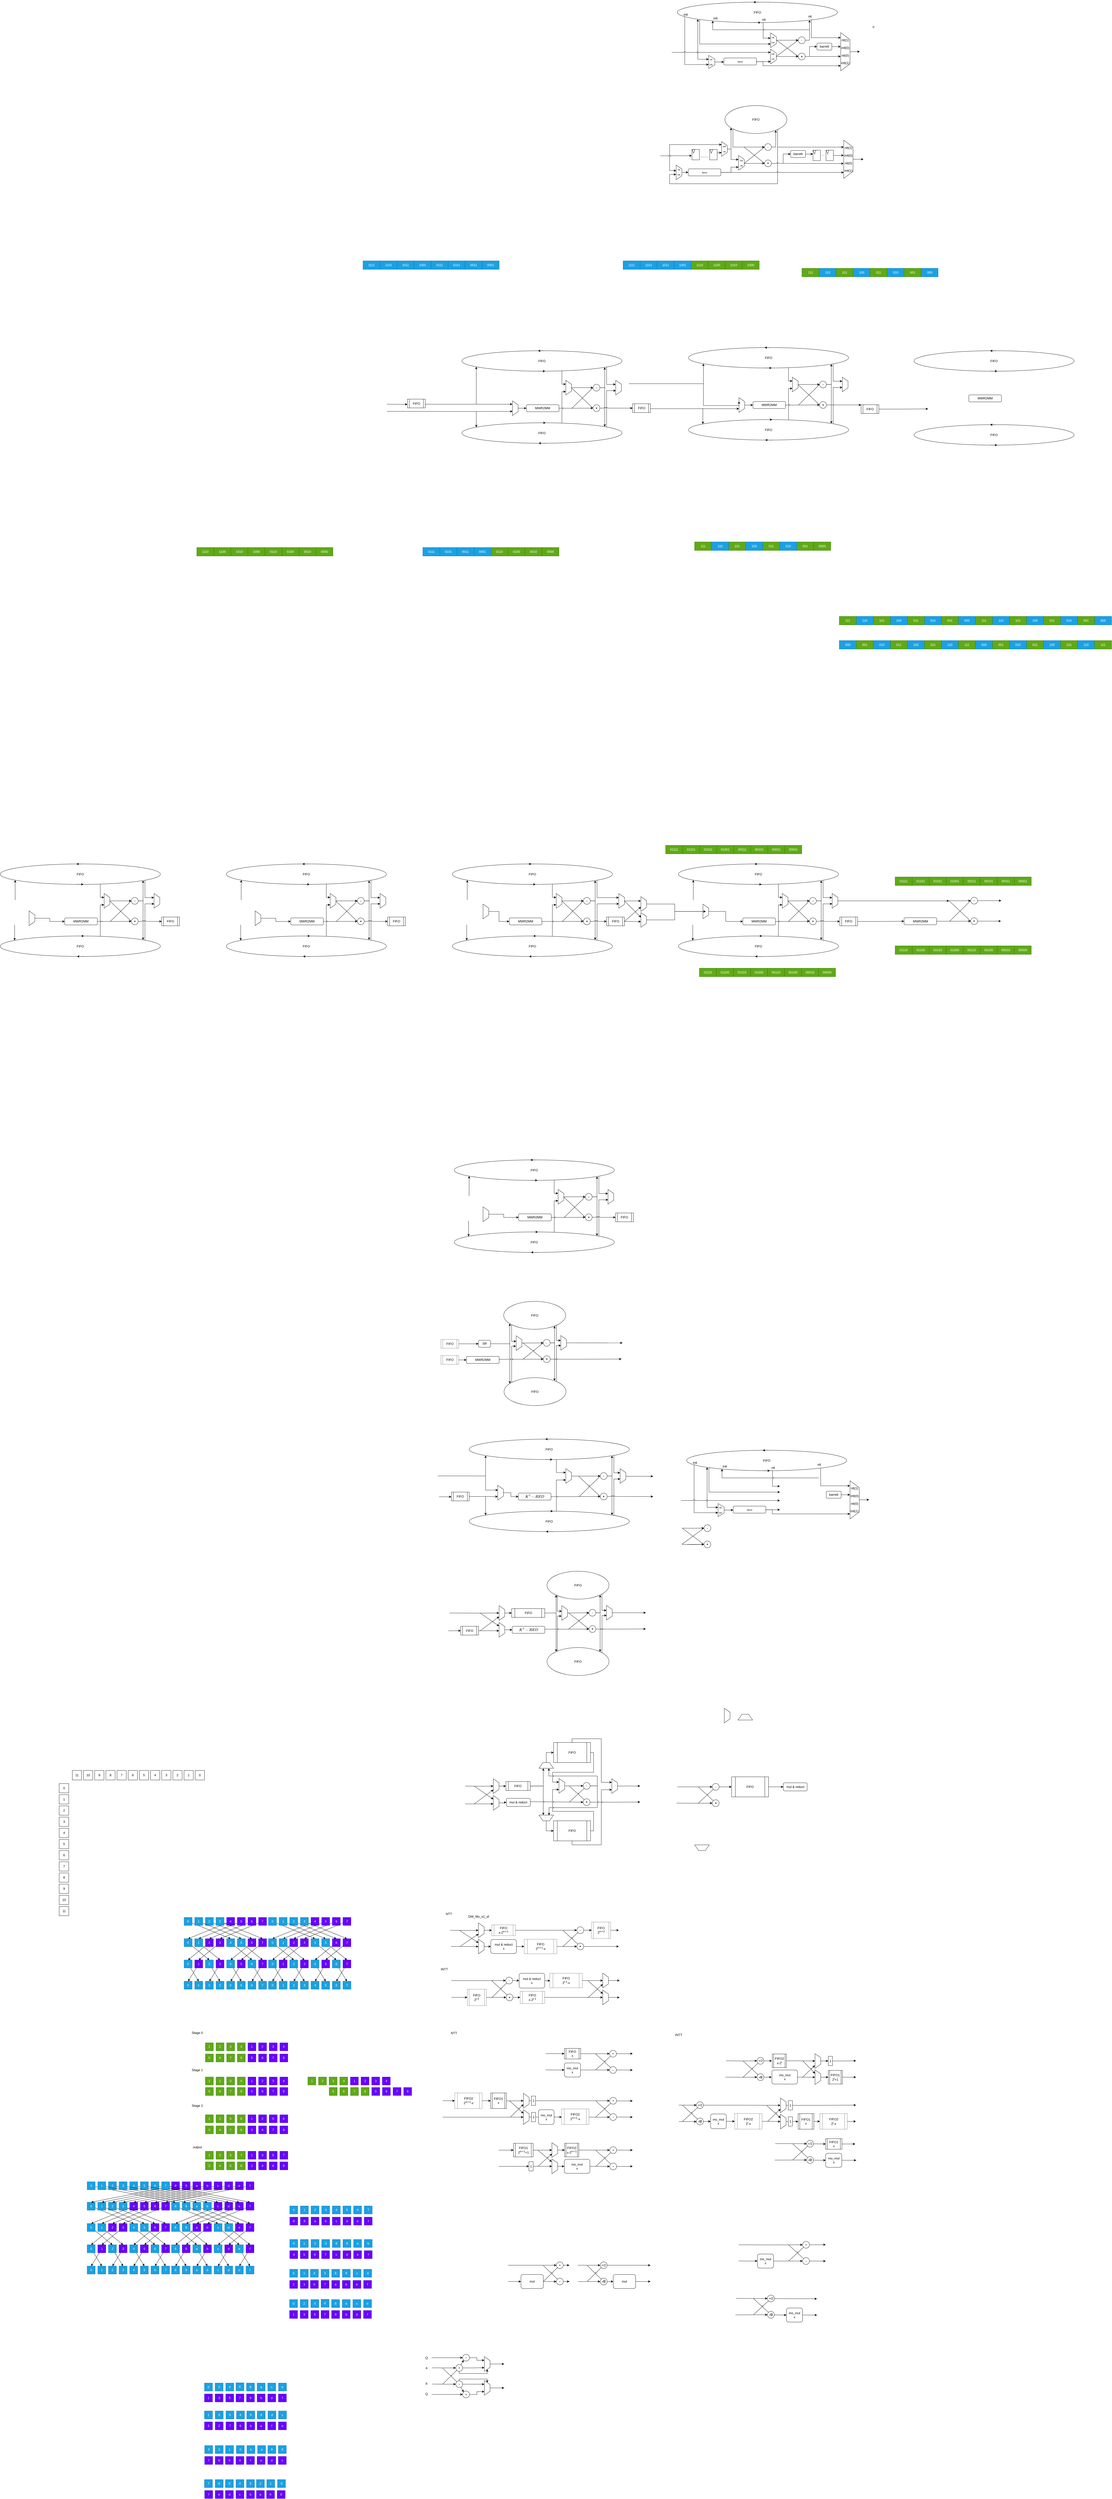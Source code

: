 <mxfile version="22.0.2" type="device">
  <diagram name="Page-1" id="O8cnq2PnWC07Ag3K9qyT">
    <mxGraphModel dx="3160" dy="351" grid="1" gridSize="7" guides="1" tooltips="1" connect="1" arrows="1" fold="1" page="1" pageScale="1" pageWidth="850" pageHeight="1100" math="1" shadow="0">
      <root>
        <mxCell id="0" />
        <mxCell id="1" parent="0" />
        <mxCell id="zP_GE6idb2QgoOQ9gRlq-120" style="edgeStyle=orthogonalEdgeStyle;rounded=0;orthogonalLoop=1;jettySize=auto;html=1;endArrow=classic;endFill=1;startArrow=classic;startFill=1;entryX=0.782;entryY=1.003;entryDx=0;entryDy=0;entryPerimeter=0;" parent="1" source="zP_GE6idb2QgoOQ9gRlq-34" target="zP_GE6idb2QgoOQ9gRlq-53" edge="1">
          <mxGeometry relative="1" as="geometry">
            <mxPoint x="427" y="350" as="targetPoint" />
            <Array as="points">
              <mxPoint x="161" y="350" />
            </Array>
          </mxGeometry>
        </mxCell>
        <mxCell id="zP_GE6idb2QgoOQ9gRlq-126" style="edgeStyle=orthogonalEdgeStyle;rounded=0;orthogonalLoop=1;jettySize=auto;html=1;entryX=0.245;entryY=0.995;entryDx=0;entryDy=0;entryPerimeter=0;jumpStyle=arc;" parent="1" source="zP_GE6idb2QgoOQ9gRlq-34" target="zP_GE6idb2QgoOQ9gRlq-121" edge="1">
          <mxGeometry relative="1" as="geometry">
            <Array as="points">
              <mxPoint x="168" y="318" />
            </Array>
          </mxGeometry>
        </mxCell>
        <mxCell id="zP_GE6idb2QgoOQ9gRlq-106" style="edgeStyle=orthogonalEdgeStyle;rounded=0;orthogonalLoop=1;jettySize=auto;html=1;exitX=0.132;exitY=1;exitDx=0;exitDy=0;endArrow=none;endFill=0;startArrow=classic;startFill=1;jumpStyle=arc;entryX=1.004;entryY=0.614;entryDx=0;entryDy=0;entryPerimeter=0;exitPerimeter=0;" parent="1" source="zP_GE6idb2QgoOQ9gRlq-40" target="zP_GE6idb2QgoOQ9gRlq-46" edge="1">
          <mxGeometry relative="1" as="geometry">
            <mxPoint x="406" y="353" as="targetPoint" />
            <mxPoint x="651" y="400.61" as="sourcePoint" />
            <Array as="points">
              <mxPoint x="406" y="400" />
              <mxPoint x="406" y="385" />
              <mxPoint x="382" y="385" />
            </Array>
          </mxGeometry>
        </mxCell>
        <mxCell id="zP_GE6idb2QgoOQ9gRlq-119" style="edgeStyle=orthogonalEdgeStyle;rounded=0;orthogonalLoop=1;jettySize=auto;html=1;" parent="1" source="zP_GE6idb2QgoOQ9gRlq-40" edge="1">
          <mxGeometry relative="1" as="geometry">
            <mxPoint x="770" y="347" as="targetPoint" />
          </mxGeometry>
        </mxCell>
        <mxCell id="zP_GE6idb2QgoOQ9gRlq-40" value="" style="verticalLabelPosition=middle;verticalAlign=middle;html=1;shape=trapezoid;perimeter=trapezoidPerimeter;whiteSpace=wrap;size=0.183;arcSize=10;flipV=1;labelPosition=center;align=center;rotation=-90;fillColor=none;" parent="1" vertex="1">
          <mxGeometry x="644" y="329.94" width="143.69" height="35" as="geometry" />
        </mxCell>
        <mxCell id="zP_GE6idb2QgoOQ9gRlq-58" style="edgeStyle=orthogonalEdgeStyle;rounded=0;orthogonalLoop=1;jettySize=auto;html=1;startArrow=classic;startFill=1;endArrow=none;endFill=0;" parent="1" source="zP_GE6idb2QgoOQ9gRlq-42" edge="1">
          <mxGeometry relative="1" as="geometry">
            <mxPoint x="476" y="365.55" as="targetPoint" />
          </mxGeometry>
        </mxCell>
        <mxCell id="zP_GE6idb2QgoOQ9gRlq-68" style="edgeStyle=orthogonalEdgeStyle;rounded=0;orthogonalLoop=1;jettySize=auto;html=1;entryX=0.376;entryY=1;entryDx=0;entryDy=0;entryPerimeter=0;" parent="1" source="zP_GE6idb2QgoOQ9gRlq-42" target="zP_GE6idb2QgoOQ9gRlq-40" edge="1">
          <mxGeometry relative="1" as="geometry">
            <Array as="points" />
          </mxGeometry>
        </mxCell>
        <mxCell id="zP_GE6idb2QgoOQ9gRlq-111" style="edgeStyle=orthogonalEdgeStyle;rounded=0;orthogonalLoop=1;jettySize=auto;html=1;entryX=0;entryY=0.5;entryDx=0;entryDy=0;" parent="1" source="zP_GE6idb2QgoOQ9gRlq-42" target="zP_GE6idb2QgoOQ9gRlq-107" edge="1">
          <mxGeometry relative="1" as="geometry">
            <Array as="points">
              <mxPoint x="581" y="366" />
              <mxPoint x="581" y="328" />
            </Array>
          </mxGeometry>
        </mxCell>
        <mxCell id="zP_GE6idb2QgoOQ9gRlq-42" value="+" style="ellipse;whiteSpace=wrap;html=1;aspect=fixed;fontStyle=1;fillColor=none;" parent="1" vertex="1">
          <mxGeometry x="539" y="352.68" width="25.74" height="25.74" as="geometry" />
        </mxCell>
        <mxCell id="zP_GE6idb2QgoOQ9gRlq-97" style="edgeStyle=orthogonalEdgeStyle;rounded=0;orthogonalLoop=1;jettySize=auto;html=1;entryX=0.153;entryY=1.001;entryDx=0;entryDy=0;entryPerimeter=0;" parent="1" source="zP_GE6idb2QgoOQ9gRlq-46" target="zP_GE6idb2QgoOQ9gRlq-53" edge="1">
          <mxGeometry relative="1" as="geometry">
            <Array as="points">
              <mxPoint x="314" y="385" />
              <mxPoint x="435" y="385" />
            </Array>
          </mxGeometry>
        </mxCell>
        <mxCell id="zP_GE6idb2QgoOQ9gRlq-46" value="&lt;font style=&quot;font-size: 8px;&quot;&gt;fqmul&lt;/font&gt;" style="rounded=1;whiteSpace=wrap;html=1;fillColor=none;" parent="1" vertex="1">
          <mxGeometry x="259.0" y="371" width="122.69" height="26.43" as="geometry" />
        </mxCell>
        <mxCell id="zP_GE6idb2QgoOQ9gRlq-80" style="edgeStyle=orthogonalEdgeStyle;rounded=0;orthogonalLoop=1;jettySize=auto;html=1;entryX=0;entryY=0.5;entryDx=0;entryDy=0;endArrow=none;endFill=0;" parent="1" source="zP_GE6idb2QgoOQ9gRlq-53" target="zP_GE6idb2QgoOQ9gRlq-42" edge="1">
          <mxGeometry relative="1" as="geometry" />
        </mxCell>
        <mxCell id="zP_GE6idb2QgoOQ9gRlq-53" value="" style="verticalLabelPosition=middle;verticalAlign=middle;html=1;shape=trapezoid;perimeter=trapezoidPerimeter;whiteSpace=wrap;size=0.273;arcSize=10;flipV=1;labelPosition=center;align=center;rotation=-90;fillColor=none;" parent="1" vertex="1">
          <mxGeometry x="418" y="354.81" width="55.28" height="21.48" as="geometry" />
        </mxCell>
        <mxCell id="zP_GE6idb2QgoOQ9gRlq-127" style="edgeStyle=orthogonalEdgeStyle;rounded=0;orthogonalLoop=1;jettySize=auto;html=1;" parent="1" source="zP_GE6idb2QgoOQ9gRlq-55" target="zP_GE6idb2QgoOQ9gRlq-34" edge="1">
          <mxGeometry relative="1" as="geometry">
            <Array as="points">
              <mxPoint x="581" y="304" />
            </Array>
          </mxGeometry>
        </mxCell>
        <mxCell id="zP_GE6idb2QgoOQ9gRlq-55" value="-" style="ellipse;whiteSpace=wrap;html=1;aspect=fixed;fillColor=none;" parent="1" vertex="1">
          <mxGeometry x="539" y="291.39" width="25.74" height="25.74" as="geometry" />
        </mxCell>
        <mxCell id="zP_GE6idb2QgoOQ9gRlq-59" value="" style="endArrow=none;html=1;rounded=0;entryX=0;entryY=0.5;entryDx=0;entryDy=0;exitX=0.496;exitY=-0.044;exitDx=0;exitDy=0;exitPerimeter=0;" parent="1" source="zP_GE6idb2QgoOQ9gRlq-121" target="zP_GE6idb2QgoOQ9gRlq-42" edge="1">
          <mxGeometry width="50" height="50" relative="1" as="geometry">
            <mxPoint x="476" y="301" as="sourcePoint" />
            <mxPoint x="491" y="294" as="targetPoint" />
          </mxGeometry>
        </mxCell>
        <mxCell id="zP_GE6idb2QgoOQ9gRlq-61" value="" style="endArrow=none;html=1;rounded=0;entryX=0;entryY=0.5;entryDx=0;entryDy=0;exitX=0.515;exitY=0;exitDx=0;exitDy=0;exitPerimeter=0;" parent="1" source="zP_GE6idb2QgoOQ9gRlq-53" target="zP_GE6idb2QgoOQ9gRlq-55" edge="1">
          <mxGeometry width="50" height="50" relative="1" as="geometry">
            <mxPoint x="476" y="364" as="sourcePoint" />
            <mxPoint x="539" y="315" as="targetPoint" />
          </mxGeometry>
        </mxCell>
        <mxCell id="zP_GE6idb2QgoOQ9gRlq-78" style="edgeStyle=orthogonalEdgeStyle;rounded=0;orthogonalLoop=1;jettySize=auto;html=1;" parent="1" source="zP_GE6idb2QgoOQ9gRlq-77" target="zP_GE6idb2QgoOQ9gRlq-46" edge="1">
          <mxGeometry relative="1" as="geometry">
            <Array as="points">
              <mxPoint x="223" y="385" />
            </Array>
          </mxGeometry>
        </mxCell>
        <mxCell id="zP_GE6idb2QgoOQ9gRlq-98" style="edgeStyle=orthogonalEdgeStyle;rounded=0;orthogonalLoop=1;jettySize=auto;html=1;exitX=0.299;exitY=1.006;exitDx=0;exitDy=0;startArrow=classic;startFill=1;endArrow=none;endFill=0;jumpStyle=arc;exitPerimeter=0;" parent="1" source="zP_GE6idb2QgoOQ9gRlq-77" target="zP_GE6idb2QgoOQ9gRlq-34" edge="1">
          <mxGeometry relative="1" as="geometry">
            <Array as="points">
              <mxPoint x="112" y="396" />
            </Array>
          </mxGeometry>
        </mxCell>
        <mxCell id="zP_GE6idb2QgoOQ9gRlq-77" value="" style="verticalLabelPosition=middle;verticalAlign=middle;html=1;shape=trapezoid;perimeter=trapezoidPerimeter;whiteSpace=wrap;size=0.273;arcSize=10;flipV=1;labelPosition=center;align=center;rotation=-90;fillColor=none;" parent="1" vertex="1">
          <mxGeometry x="189" y="374.55" width="49.03" height="22.88" as="geometry" />
        </mxCell>
        <mxCell id="zP_GE6idb2QgoOQ9gRlq-104" value="" style="endArrow=classic;html=1;rounded=0;edgeStyle=orthogonalEdgeStyle;entryX=0.707;entryY=1.006;entryDx=0;entryDy=0;entryPerimeter=0;jumpStyle=arc;" parent="1" target="zP_GE6idb2QgoOQ9gRlq-77" edge="1">
          <mxGeometry width="50" height="50" relative="1" as="geometry">
            <mxPoint x="63" y="350" as="sourcePoint" />
            <mxPoint x="161" y="378" as="targetPoint" />
            <Array as="points">
              <mxPoint x="63" y="350" />
              <mxPoint x="161" y="350" />
              <mxPoint x="161" y="376" />
            </Array>
          </mxGeometry>
        </mxCell>
        <mxCell id="zP_GE6idb2QgoOQ9gRlq-159" style="edgeStyle=orthogonalEdgeStyle;rounded=0;orthogonalLoop=1;jettySize=auto;html=1;entryX=0;entryY=0.335;entryDx=0;entryDy=0;entryPerimeter=0;" parent="1" source="zP_GE6idb2QgoOQ9gRlq-107" target="zP_GE6idb2QgoOQ9gRlq-133" edge="1">
          <mxGeometry relative="1" as="geometry">
            <mxPoint x="679" y="328.215" as="targetPoint" />
          </mxGeometry>
        </mxCell>
        <mxCell id="zP_GE6idb2QgoOQ9gRlq-107" value="barrett" style="rounded=1;whiteSpace=wrap;html=1;fillColor=none;" parent="1" vertex="1">
          <mxGeometry x="609" y="315" width="56" height="26.43" as="geometry" />
        </mxCell>
        <mxCell id="zP_GE6idb2QgoOQ9gRlq-116" value="" style="endArrow=classic;html=1;rounded=0;entryX=0.867;entryY=1;entryDx=0;entryDy=0;entryPerimeter=0;edgeStyle=orthogonalEdgeStyle;" parent="1" source="zP_GE6idb2QgoOQ9gRlq-34" target="zP_GE6idb2QgoOQ9gRlq-40" edge="1">
          <mxGeometry width="50" height="50" relative="1" as="geometry">
            <mxPoint x="595" y="358" as="sourcePoint" />
            <mxPoint x="645" y="308" as="targetPoint" />
            <Array as="points">
              <mxPoint x="588" y="295" />
            </Array>
          </mxGeometry>
        </mxCell>
        <mxCell id="zP_GE6idb2QgoOQ9gRlq-128" style="edgeStyle=orthogonalEdgeStyle;rounded=0;orthogonalLoop=1;jettySize=auto;html=1;" parent="1" source="zP_GE6idb2QgoOQ9gRlq-121" target="zP_GE6idb2QgoOQ9gRlq-55" edge="1">
          <mxGeometry relative="1" as="geometry" />
        </mxCell>
        <mxCell id="zP_GE6idb2QgoOQ9gRlq-121" value="" style="verticalLabelPosition=middle;verticalAlign=middle;html=1;shape=trapezoid;perimeter=trapezoidPerimeter;whiteSpace=wrap;size=0.273;arcSize=10;flipV=1;labelPosition=center;align=center;rotation=-90;fillColor=none;" parent="1" vertex="1">
          <mxGeometry x="418" y="293.52" width="55.28" height="21.48" as="geometry" />
        </mxCell>
        <mxCell id="zP_GE6idb2QgoOQ9gRlq-129" value="&lt;div style=&quot;font-size: 8px;&quot;&gt;&lt;font style=&quot;font-size: 8px;&quot;&gt;ntt&lt;br&gt;&lt;br&gt;&lt;/font&gt;&lt;/div&gt;&lt;div style=&quot;font-size: 8px;&quot;&gt;&lt;font style=&quot;font-size: 8px;&quot;&gt;intt&lt;/font&gt;&lt;/div&gt;" style="text;html=1;strokeColor=none;fillColor=none;align=center;verticalAlign=middle;whiteSpace=wrap;rounded=0;fontSize=9;" parent="1" vertex="1">
          <mxGeometry x="430.57" y="283.26" width="26.15" height="42" as="geometry" />
        </mxCell>
        <mxCell id="zP_GE6idb2QgoOQ9gRlq-131" value="&lt;div style=&quot;font-size: 8px;&quot;&gt;&lt;font style=&quot;font-size: 8px;&quot;&gt;intt&lt;br&gt;&lt;br&gt;&lt;/font&gt;&lt;/div&gt;&lt;div style=&quot;font-size: 8px;&quot;&gt;&lt;font style=&quot;font-size: 8px;&quot;&gt;ntt&lt;/font&gt;&lt;/div&gt;" style="text;html=1;strokeColor=none;fillColor=none;align=center;verticalAlign=middle;whiteSpace=wrap;rounded=0;fontSize=9;" parent="1" vertex="1">
          <mxGeometry x="430.57" y="344.55" width="26.15" height="42" as="geometry" />
        </mxCell>
        <mxCell id="zP_GE6idb2QgoOQ9gRlq-132" value="&lt;font style=&quot;font-size: 8px;&quot;&gt;ntt&lt;/font&gt;&lt;div style=&quot;font-size: 8px;&quot;&gt;&lt;font style=&quot;font-size: 8px;&quot;&gt;&lt;br&gt;&lt;/font&gt;&lt;/div&gt;&lt;div style=&quot;font-size: 8px;&quot;&gt;&lt;font style=&quot;font-size: 8px;&quot;&gt;intt&lt;/font&gt;&lt;/div&gt;" style="text;html=1;strokeColor=none;fillColor=none;align=center;verticalAlign=middle;whiteSpace=wrap;rounded=0;fontSize=9;" parent="1" vertex="1">
          <mxGeometry x="198.44" y="364.94" width="26.15" height="42" as="geometry" />
        </mxCell>
        <mxCell id="zP_GE6idb2QgoOQ9gRlq-133" value="&lt;div style=&quot;font-size: 12px;&quot;&gt;&lt;font style=&quot;font-size: 12px;&quot;&gt;ntt(1)&lt;br&gt;&lt;br&gt;&lt;/font&gt;&lt;/div&gt;&lt;div style=&quot;font-size: 12px;&quot;&gt;&lt;font style=&quot;font-size: 12px;&quot;&gt;intt(0)&lt;/font&gt;&lt;/div&gt;&lt;div style=&quot;font-size: 12px;&quot;&gt;&lt;font style=&quot;font-size: 12px;&quot;&gt;&lt;br&gt;&lt;/font&gt;&lt;/div&gt;&lt;div style=&quot;font-size: 12px;&quot;&gt;&lt;font style=&quot;font-size: 12px;&quot;&gt;ntt(0)&lt;/font&gt;&lt;/div&gt;&lt;div style=&quot;font-size: 12px;&quot;&gt;&lt;font style=&quot;font-size: 12px;&quot;&gt;&lt;br&gt;&lt;/font&gt;&lt;/div&gt;&lt;div style=&quot;font-size: 12px;&quot;&gt;&lt;font style=&quot;font-size: 12px;&quot;&gt;intt(1)&lt;br&gt;&lt;/font&gt;&lt;/div&gt;" style="text;html=1;strokeColor=none;fillColor=none;align=center;verticalAlign=middle;whiteSpace=wrap;rounded=0;fontSize=9;" parent="1" vertex="1">
          <mxGeometry x="698.35" y="289.59" width="35" height="115.7" as="geometry" />
        </mxCell>
        <mxCell id="zP_GE6idb2QgoOQ9gRlq-139" value="" style="endArrow=classic;html=1;rounded=0;edgeStyle=orthogonalEdgeStyle;jumpStyle=arc;" parent="1" target="zP_GE6idb2QgoOQ9gRlq-34" edge="1">
          <mxGeometry width="50" height="50" relative="1" as="geometry">
            <mxPoint x="581" y="265" as="sourcePoint" />
            <mxPoint x="512" y="287" as="targetPoint" />
            <Array as="points">
              <mxPoint x="217" y="265" />
            </Array>
          </mxGeometry>
        </mxCell>
        <mxCell id="zP_GE6idb2QgoOQ9gRlq-140" value="" style="endArrow=classic;html=1;rounded=0;edgeStyle=orthogonalEdgeStyle;exitX=0.536;exitY=0.995;exitDx=0;exitDy=0;exitPerimeter=0;entryX=0.643;entryY=1.006;entryDx=0;entryDy=0;entryPerimeter=0;jumpStyle=arc;" parent="1" source="zP_GE6idb2QgoOQ9gRlq-34" target="zP_GE6idb2QgoOQ9gRlq-121" edge="1">
          <mxGeometry width="50" height="50" relative="1" as="geometry">
            <mxPoint x="455" y="323" as="sourcePoint" />
            <mxPoint x="483" y="280" as="targetPoint" />
            <Array as="points">
              <mxPoint x="407" y="296" />
            </Array>
          </mxGeometry>
        </mxCell>
        <mxCell id="zP_GE6idb2QgoOQ9gRlq-149" value="ntt" style="text;html=1;strokeColor=none;fillColor=none;align=center;verticalAlign=middle;whiteSpace=wrap;rounded=0;" parent="1" vertex="1">
          <mxGeometry x="564.74" y="203" width="35" height="23" as="geometry" />
        </mxCell>
        <mxCell id="zP_GE6idb2QgoOQ9gRlq-150" value="intt" style="text;html=1;strokeColor=none;fillColor=none;align=center;verticalAlign=middle;whiteSpace=wrap;rounded=0;" parent="1" vertex="1">
          <mxGeometry x="210" y="210" width="35" height="23" as="geometry" />
        </mxCell>
        <mxCell id="zP_GE6idb2QgoOQ9gRlq-152" value="ntt" style="text;html=1;strokeColor=none;fillColor=none;align=center;verticalAlign=middle;whiteSpace=wrap;rounded=0;" parent="1" vertex="1">
          <mxGeometry x="392" y="215" width="35" height="23" as="geometry" />
        </mxCell>
        <mxCell id="zP_GE6idb2QgoOQ9gRlq-153" value="" style="shape=ellipse;html=1;sketch=0;fillColor=#FFFFFF;" parent="1" vertex="1">
          <mxGeometry x="158" y="347" width="5.43" height="5.43" as="geometry" />
        </mxCell>
        <mxCell id="zP_GE6idb2QgoOQ9gRlq-157" value="intt" style="text;html=1;strokeColor=none;fillColor=none;align=center;verticalAlign=middle;whiteSpace=wrap;rounded=0;" parent="1" vertex="1">
          <mxGeometry x="98" y="196" width="35" height="23" as="geometry" />
        </mxCell>
        <mxCell id="zP_GE6idb2QgoOQ9gRlq-186" style="edgeStyle=orthogonalEdgeStyle;rounded=0;orthogonalLoop=1;jettySize=auto;html=1;entryX=0;entryY=0.5;entryDx=0;entryDy=0;" parent="1" source="zP_GE6idb2QgoOQ9gRlq-160" target="zP_GE6idb2QgoOQ9gRlq-163" edge="1">
          <mxGeometry relative="1" as="geometry">
            <mxPoint x="327.98" y="706" as="targetPoint" />
            <Array as="points">
              <mxPoint x="292.98" y="706" />
            </Array>
          </mxGeometry>
        </mxCell>
        <mxCell id="zP_GE6idb2QgoOQ9gRlq-211" style="edgeStyle=orthogonalEdgeStyle;rounded=0;orthogonalLoop=1;jettySize=auto;html=1;entryX=0.347;entryY=1.013;entryDx=0;entryDy=0;jumpStyle=arc;entryPerimeter=0;" parent="1" source="zP_GE6idb2QgoOQ9gRlq-160" target="zP_GE6idb2QgoOQ9gRlq-200" edge="1">
          <mxGeometry relative="1" as="geometry">
            <Array as="points">
              <mxPoint x="460.98" y="844" />
              <mxPoint x="54.98" y="844" />
              <mxPoint x="54.98" y="809" />
              <mxPoint x="78.98" y="809" />
            </Array>
          </mxGeometry>
        </mxCell>
        <mxCell id="zP_GE6idb2QgoOQ9gRlq-160" value="FIFO" style="ellipse;whiteSpace=wrap;html=1;fillColor=none;" parent="1" vertex="1">
          <mxGeometry x="262.98" y="550" width="233" height="105" as="geometry" />
        </mxCell>
        <mxCell id="zP_GE6idb2QgoOQ9gRlq-223" style="edgeStyle=orthogonalEdgeStyle;rounded=0;orthogonalLoop=1;jettySize=auto;html=1;entryX=0;entryY=0.376;entryDx=0;entryDy=0;entryPerimeter=0;" parent="1" source="zP_GE6idb2QgoOQ9gRlq-161" target="zP_GE6idb2QgoOQ9gRlq-216" edge="1">
          <mxGeometry relative="1" as="geometry" />
        </mxCell>
        <mxCell id="zP_GE6idb2QgoOQ9gRlq-161" value="barrett" style="rounded=1;whiteSpace=wrap;html=1;fillColor=none;" parent="1" vertex="1">
          <mxGeometry x="509.98" y="719" width="56" height="26.43" as="geometry" />
        </mxCell>
        <mxCell id="zP_GE6idb2QgoOQ9gRlq-193" style="edgeStyle=orthogonalEdgeStyle;rounded=0;orthogonalLoop=1;jettySize=auto;html=1;entryX=0;entryY=0.5;entryDx=0;entryDy=0;" parent="1" target="zP_GE6idb2QgoOQ9gRlq-161" edge="1">
          <mxGeometry relative="1" as="geometry">
            <mxPoint x="481.98" y="767" as="sourcePoint" />
            <Array as="points">
              <mxPoint x="481.98" y="767" />
              <mxPoint x="481.98" y="732" />
            </Array>
          </mxGeometry>
        </mxCell>
        <mxCell id="zP_GE6idb2QgoOQ9gRlq-212" style="edgeStyle=orthogonalEdgeStyle;rounded=0;orthogonalLoop=1;jettySize=auto;html=1;entryX=0.388;entryY=1.01;entryDx=0;entryDy=0;entryPerimeter=0;jumpStyle=arc;" parent="1" source="zP_GE6idb2QgoOQ9gRlq-162" target="zP_GE6idb2QgoOQ9gRlq-188" edge="1">
          <mxGeometry relative="1" as="geometry" />
        </mxCell>
        <mxCell id="zP_GE6idb2QgoOQ9gRlq-162" value="+" style="ellipse;whiteSpace=wrap;html=1;aspect=fixed;fontStyle=1;fillColor=none;" parent="1" vertex="1">
          <mxGeometry x="411.98" y="754.55" width="25.74" height="25.74" as="geometry" />
        </mxCell>
        <mxCell id="zP_GE6idb2QgoOQ9gRlq-187" style="edgeStyle=orthogonalEdgeStyle;rounded=0;orthogonalLoop=1;jettySize=auto;html=1;" parent="1" source="zP_GE6idb2QgoOQ9gRlq-163" target="zP_GE6idb2QgoOQ9gRlq-160" edge="1">
          <mxGeometry relative="1" as="geometry">
            <Array as="points">
              <mxPoint x="453.98" y="706" />
            </Array>
          </mxGeometry>
        </mxCell>
        <mxCell id="zP_GE6idb2QgoOQ9gRlq-191" style="edgeStyle=orthogonalEdgeStyle;rounded=0;orthogonalLoop=1;jettySize=auto;html=1;entryX=0.818;entryY=1;entryDx=0;entryDy=0;entryPerimeter=0;" parent="1" source="zP_GE6idb2QgoOQ9gRlq-160" target="zP_GE6idb2QgoOQ9gRlq-188" edge="1">
          <mxGeometry relative="1" as="geometry">
            <Array as="points">
              <mxPoint x="460.98" y="706" />
            </Array>
          </mxGeometry>
        </mxCell>
        <mxCell id="zP_GE6idb2QgoOQ9gRlq-163" value="-" style="ellipse;whiteSpace=wrap;html=1;aspect=fixed;fillColor=none;" parent="1" vertex="1">
          <mxGeometry x="411.98" y="693.26" width="25.74" height="25.74" as="geometry" />
        </mxCell>
        <mxCell id="zP_GE6idb2QgoOQ9gRlq-164" value="" style="verticalLabelPosition=middle;verticalAlign=middle;html=1;shape=trapezoid;perimeter=trapezoidPerimeter;whiteSpace=wrap;size=0.273;arcSize=10;flipV=1;labelPosition=center;align=center;rotation=-90;fillColor=none;" parent="1" vertex="1">
          <mxGeometry x="297.27" y="754.55" width="55.28" height="21.48" as="geometry" />
        </mxCell>
        <mxCell id="zP_GE6idb2QgoOQ9gRlq-170" value="" style="endArrow=none;html=1;rounded=0;entryX=0;entryY=0.5;entryDx=0;entryDy=0;exitX=0.461;exitY=0.001;exitDx=0;exitDy=0;exitPerimeter=0;endFill=0;" parent="1" source="zP_GE6idb2QgoOQ9gRlq-164" target="zP_GE6idb2QgoOQ9gRlq-163" edge="1">
          <mxGeometry width="50" height="50" relative="1" as="geometry">
            <mxPoint x="355.98" y="753" as="sourcePoint" />
            <mxPoint x="335.98" y="662" as="targetPoint" />
          </mxGeometry>
        </mxCell>
        <mxCell id="zP_GE6idb2QgoOQ9gRlq-171" value="" style="endArrow=none;html=1;rounded=0;entryX=0;entryY=0.5;entryDx=0;entryDy=0;exitX=0.45;exitY=-0.001;exitDx=0;exitDy=0;endFill=0;exitPerimeter=0;" parent="1" target="zP_GE6idb2QgoOQ9gRlq-162" edge="1">
          <mxGeometry width="50" height="50" relative="1" as="geometry">
            <mxPoint x="335.671" y="706.764" as="sourcePoint" />
            <mxPoint x="391.98" y="669" as="targetPoint" />
          </mxGeometry>
        </mxCell>
        <mxCell id="zP_GE6idb2QgoOQ9gRlq-173" value="" style="endArrow=classic;html=1;rounded=0;entryX=0;entryY=0.5;entryDx=0;entryDy=0;exitX=0.458;exitY=0.001;exitDx=0;exitDy=0;exitPerimeter=0;" parent="1" source="zP_GE6idb2QgoOQ9gRlq-164" target="zP_GE6idb2QgoOQ9gRlq-162" edge="1">
          <mxGeometry width="50" height="50" relative="1" as="geometry">
            <mxPoint x="341.98" y="719" as="sourcePoint" />
            <mxPoint x="391.98" y="669" as="targetPoint" />
          </mxGeometry>
        </mxCell>
        <mxCell id="zP_GE6idb2QgoOQ9gRlq-177" value="" style="group" parent="1" vertex="1" connectable="0">
          <mxGeometry x="138.98" y="715.21" width="28" height="39" as="geometry" />
        </mxCell>
        <mxCell id="zP_GE6idb2QgoOQ9gRlq-175" value="" style="rounded=0;whiteSpace=wrap;html=1;" parent="zP_GE6idb2QgoOQ9gRlq-177" vertex="1">
          <mxGeometry width="28" height="39" as="geometry" />
        </mxCell>
        <mxCell id="zP_GE6idb2QgoOQ9gRlq-176" value="" style="triangle;whiteSpace=wrap;html=1;rotation=90;" parent="zP_GE6idb2QgoOQ9gRlq-177" vertex="1">
          <mxGeometry x="-1" y="2.26" width="14" height="10" as="geometry" />
        </mxCell>
        <mxCell id="zP_GE6idb2QgoOQ9gRlq-207" style="edgeStyle=orthogonalEdgeStyle;rounded=0;orthogonalLoop=1;jettySize=auto;html=1;entryX=0.155;entryY=0.997;entryDx=0;entryDy=0;entryPerimeter=0;jumpStyle=arc;" parent="1" source="zP_GE6idb2QgoOQ9gRlq-178" target="zP_GE6idb2QgoOQ9gRlq-188" edge="1">
          <mxGeometry relative="1" as="geometry">
            <Array as="points">
              <mxPoint x="430.98" y="801" />
            </Array>
          </mxGeometry>
        </mxCell>
        <mxCell id="zP_GE6idb2QgoOQ9gRlq-208" style="edgeStyle=orthogonalEdgeStyle;rounded=0;orthogonalLoop=1;jettySize=auto;html=1;entryX=0.207;entryY=1.006;entryDx=0;entryDy=0;entryPerimeter=0;" parent="1" source="zP_GE6idb2QgoOQ9gRlq-178" target="zP_GE6idb2QgoOQ9gRlq-164" edge="1">
          <mxGeometry relative="1" as="geometry">
            <Array as="points">
              <mxPoint x="285.98" y="801" />
              <mxPoint x="285.98" y="782" />
            </Array>
          </mxGeometry>
        </mxCell>
        <mxCell id="zP_GE6idb2QgoOQ9gRlq-178" value="&lt;font style=&quot;font-size: 8px;&quot;&gt;fqmul&lt;/font&gt;" style="rounded=1;whiteSpace=wrap;html=1;fillColor=none;" parent="1" vertex="1">
          <mxGeometry x="124.98" y="788.01" width="122.69" height="26.43" as="geometry" />
        </mxCell>
        <mxCell id="zP_GE6idb2QgoOQ9gRlq-179" value="" style="group" parent="1" vertex="1" connectable="0">
          <mxGeometry x="205.67" y="715.21" width="28" height="39" as="geometry" />
        </mxCell>
        <mxCell id="zP_GE6idb2QgoOQ9gRlq-180" value="" style="rounded=0;whiteSpace=wrap;html=1;" parent="zP_GE6idb2QgoOQ9gRlq-179" vertex="1">
          <mxGeometry width="28" height="39" as="geometry" />
        </mxCell>
        <mxCell id="zP_GE6idb2QgoOQ9gRlq-181" value="" style="triangle;whiteSpace=wrap;html=1;rotation=90;" parent="zP_GE6idb2QgoOQ9gRlq-179" vertex="1">
          <mxGeometry x="-1" y="2.26" width="14" height="10" as="geometry" />
        </mxCell>
        <mxCell id="zP_GE6idb2QgoOQ9gRlq-182" value="........" style="text;html=1;strokeColor=none;fillColor=none;align=center;verticalAlign=middle;whiteSpace=wrap;rounded=0;" parent="1" vertex="1">
          <mxGeometry x="156.33" y="725" width="60" height="30" as="geometry" />
        </mxCell>
        <mxCell id="zP_GE6idb2QgoOQ9gRlq-233" style="edgeStyle=orthogonalEdgeStyle;rounded=0;orthogonalLoop=1;jettySize=auto;html=1;" parent="1" source="zP_GE6idb2QgoOQ9gRlq-188" edge="1">
          <mxGeometry relative="1" as="geometry">
            <mxPoint x="784.0" y="751.97" as="targetPoint" />
          </mxGeometry>
        </mxCell>
        <mxCell id="zP_GE6idb2QgoOQ9gRlq-188" value="" style="verticalLabelPosition=middle;verticalAlign=middle;html=1;shape=trapezoid;perimeter=trapezoidPerimeter;whiteSpace=wrap;size=0.183;arcSize=10;flipV=1;labelPosition=center;align=center;rotation=-90;fillColor=none;" parent="1" vertex="1">
          <mxGeometry x="655.33" y="734.47" width="143.69" height="35" as="geometry" />
        </mxCell>
        <mxCell id="zP_GE6idb2QgoOQ9gRlq-195" value="" style="endArrow=classic;html=1;rounded=0;edgeStyle=orthogonalEdgeStyle;entryX=0.722;entryY=1.009;entryDx=0;entryDy=0;entryPerimeter=0;exitX=0.495;exitY=-0.003;exitDx=0;exitDy=0;exitPerimeter=0;" parent="1" source="zP_GE6idb2QgoOQ9gRlq-197" target="zP_GE6idb2QgoOQ9gRlq-164" edge="1">
          <mxGeometry width="50" height="50" relative="1" as="geometry">
            <mxPoint x="82.98" y="753" as="sourcePoint" />
            <mxPoint x="292.98" y="753" as="targetPoint" />
            <Array as="points">
              <mxPoint x="285.98" y="714" />
              <mxPoint x="285.98" y="753" />
            </Array>
          </mxGeometry>
        </mxCell>
        <mxCell id="zP_GE6idb2QgoOQ9gRlq-203" style="edgeStyle=orthogonalEdgeStyle;rounded=0;orthogonalLoop=1;jettySize=auto;html=1;" parent="1" target="zP_GE6idb2QgoOQ9gRlq-160" edge="1">
          <mxGeometry relative="1" as="geometry">
            <mxPoint x="285.98" y="718" as="sourcePoint" />
            <Array as="points">
              <mxPoint x="285.98" y="655" />
              <mxPoint x="285.98" y="655" />
            </Array>
          </mxGeometry>
        </mxCell>
        <mxCell id="zP_GE6idb2QgoOQ9gRlq-197" value="" style="verticalLabelPosition=middle;verticalAlign=middle;html=1;shape=trapezoid;perimeter=trapezoidPerimeter;whiteSpace=wrap;size=0.273;arcSize=10;flipV=1;labelPosition=center;align=center;rotation=-90;fillColor=none;" parent="1" vertex="1">
          <mxGeometry x="233.67" y="702.73" width="55.28" height="21.48" as="geometry" />
        </mxCell>
        <mxCell id="zP_GE6idb2QgoOQ9gRlq-214" style="edgeStyle=orthogonalEdgeStyle;rounded=0;orthogonalLoop=1;jettySize=auto;html=1;entryX=0;entryY=0.5;entryDx=0;entryDy=0;" parent="1" source="zP_GE6idb2QgoOQ9gRlq-200" target="zP_GE6idb2QgoOQ9gRlq-178" edge="1">
          <mxGeometry relative="1" as="geometry" />
        </mxCell>
        <mxCell id="zP_GE6idb2QgoOQ9gRlq-200" value="" style="verticalLabelPosition=middle;verticalAlign=middle;html=1;shape=trapezoid;perimeter=trapezoidPerimeter;whiteSpace=wrap;size=0.273;arcSize=10;flipV=1;labelPosition=center;align=center;rotation=-90;fillColor=none;" parent="1" vertex="1">
          <mxGeometry x="62.7" y="790.48" width="55.28" height="21.48" as="geometry" />
        </mxCell>
        <mxCell id="zP_GE6idb2QgoOQ9gRlq-204" style="edgeStyle=orthogonalEdgeStyle;rounded=0;orthogonalLoop=1;jettySize=auto;html=1;entryX=0.25;entryY=0;entryDx=0;entryDy=0;" parent="1" source="zP_GE6idb2QgoOQ9gRlq-180" target="zP_GE6idb2QgoOQ9gRlq-197" edge="1">
          <mxGeometry relative="1" as="geometry">
            <Array as="points">
              <mxPoint x="242.98" y="727" />
            </Array>
          </mxGeometry>
        </mxCell>
        <mxCell id="zP_GE6idb2QgoOQ9gRlq-215" value="" style="group" parent="1" vertex="1" connectable="0">
          <mxGeometry x="593.98" y="718" width="28" height="39" as="geometry" />
        </mxCell>
        <mxCell id="zP_GE6idb2QgoOQ9gRlq-216" value="" style="rounded=0;whiteSpace=wrap;html=1;" parent="zP_GE6idb2QgoOQ9gRlq-215" vertex="1">
          <mxGeometry width="28" height="39" as="geometry" />
        </mxCell>
        <mxCell id="zP_GE6idb2QgoOQ9gRlq-217" value="" style="triangle;whiteSpace=wrap;html=1;rotation=90;" parent="zP_GE6idb2QgoOQ9gRlq-215" vertex="1">
          <mxGeometry x="-1" y="2.26" width="14" height="10" as="geometry" />
        </mxCell>
        <mxCell id="zP_GE6idb2QgoOQ9gRlq-218" value="" style="group" parent="1" vertex="1" connectable="0">
          <mxGeometry x="642.98" y="718" width="28" height="39" as="geometry" />
        </mxCell>
        <mxCell id="zP_GE6idb2QgoOQ9gRlq-219" value="" style="rounded=0;whiteSpace=wrap;html=1;" parent="zP_GE6idb2QgoOQ9gRlq-218" vertex="1">
          <mxGeometry width="28" height="39" as="geometry" />
        </mxCell>
        <mxCell id="zP_GE6idb2QgoOQ9gRlq-220" value="" style="triangle;whiteSpace=wrap;html=1;rotation=90;" parent="zP_GE6idb2QgoOQ9gRlq-218" vertex="1">
          <mxGeometry x="-1" y="2.26" width="14" height="10" as="geometry" />
        </mxCell>
        <mxCell id="zP_GE6idb2QgoOQ9gRlq-221" style="edgeStyle=orthogonalEdgeStyle;rounded=0;orthogonalLoop=1;jettySize=auto;html=1;entryX=0.602;entryY=1.001;entryDx=0;entryDy=0;entryPerimeter=0;" parent="1" source="zP_GE6idb2QgoOQ9gRlq-219" target="zP_GE6idb2QgoOQ9gRlq-188" edge="1">
          <mxGeometry relative="1" as="geometry" />
        </mxCell>
        <mxCell id="zP_GE6idb2QgoOQ9gRlq-224" value="..." style="text;html=1;strokeColor=none;fillColor=none;align=center;verticalAlign=middle;whiteSpace=wrap;rounded=0;" parent="1" vertex="1">
          <mxGeometry x="600.98" y="719" width="60" height="30" as="geometry" />
        </mxCell>
        <mxCell id="zP_GE6idb2QgoOQ9gRlq-225" value="" style="endArrow=classic;html=1;rounded=0;edgeStyle=orthogonalEdgeStyle;entryX=-0.02;entryY=0.599;entryDx=0;entryDy=0;entryPerimeter=0;" parent="1" target="zP_GE6idb2QgoOQ9gRlq-175" edge="1">
          <mxGeometry width="50" height="50" relative="1" as="geometry">
            <mxPoint x="19.98" y="739" as="sourcePoint" />
            <mxPoint x="27.98" y="683" as="targetPoint" />
            <Array as="points">
              <mxPoint x="19.98" y="739" />
              <mxPoint x="33.98" y="739" />
            </Array>
          </mxGeometry>
        </mxCell>
        <mxCell id="zP_GE6idb2QgoOQ9gRlq-226" value="" style="endArrow=classic;html=1;rounded=0;edgeStyle=orthogonalEdgeStyle;entryX=0.801;entryY=1.008;entryDx=0;entryDy=0;entryPerimeter=0;exitX=0.619;exitY=0.998;exitDx=0;exitDy=0;exitPerimeter=0;startArrow=classic;startFill=1;" parent="1" source="zP_GE6idb2QgoOQ9gRlq-200" target="zP_GE6idb2QgoOQ9gRlq-197" edge="1">
          <mxGeometry width="50" height="50" relative="1" as="geometry">
            <mxPoint x="-84.02" y="754.22" as="sourcePoint" />
            <mxPoint x="110.98" y="754.22" as="targetPoint" />
            <Array as="points">
              <mxPoint x="54.98" y="795" />
              <mxPoint x="54.98" y="697" />
            </Array>
          </mxGeometry>
        </mxCell>
        <mxCell id="zP_GE6idb2QgoOQ9gRlq-227" value="" style="shape=ellipse;html=1;sketch=0;fillColor=#FFFFFF;" parent="1" vertex="1">
          <mxGeometry x="52.7" y="736" width="5.43" height="5.43" as="geometry" />
        </mxCell>
        <mxCell id="zP_GE6idb2QgoOQ9gRlq-228" value="&lt;div style=&quot;font-size: 8px;&quot;&gt;&lt;font style=&quot;font-size: 8px;&quot;&gt;ntt&lt;br&gt;&lt;br&gt;&lt;/font&gt;&lt;/div&gt;&lt;div style=&quot;font-size: 8px;&quot;&gt;&lt;font style=&quot;font-size: 8px;&quot;&gt;intt&lt;/font&gt;&lt;/div&gt;" style="text;html=1;strokeColor=none;fillColor=none;align=center;verticalAlign=middle;whiteSpace=wrap;rounded=0;fontSize=9;" parent="1" vertex="1">
          <mxGeometry x="77.27" y="780.29" width="26.15" height="42" as="geometry" />
        </mxCell>
        <mxCell id="zP_GE6idb2QgoOQ9gRlq-229" value="&lt;div style=&quot;font-size: 8px;&quot;&gt;&lt;font style=&quot;font-size: 8px;&quot;&gt;intt&lt;br&gt;&lt;br&gt;&lt;/font&gt;&lt;/div&gt;&lt;div style=&quot;font-size: 8px;&quot;&gt;&lt;font style=&quot;font-size: 8px;&quot;&gt;ntt&lt;/font&gt;&lt;/div&gt;" style="text;html=1;strokeColor=none;fillColor=none;align=center;verticalAlign=middle;whiteSpace=wrap;rounded=0;fontSize=9;" parent="1" vertex="1">
          <mxGeometry x="311.84" y="746.42" width="26.15" height="42" as="geometry" />
        </mxCell>
        <mxCell id="zP_GE6idb2QgoOQ9gRlq-230" value="&lt;div style=&quot;font-size: 8px;&quot;&gt;&lt;font style=&quot;font-size: 8px;&quot;&gt;intt&lt;br&gt;&lt;br&gt;&lt;/font&gt;&lt;/div&gt;&lt;div style=&quot;font-size: 8px;&quot;&gt;&lt;font style=&quot;font-size: 8px;&quot;&gt;ntt&lt;/font&gt;&lt;/div&gt;" style="text;html=1;strokeColor=none;fillColor=none;align=center;verticalAlign=middle;whiteSpace=wrap;rounded=0;fontSize=9;" parent="1" vertex="1">
          <mxGeometry x="247.67" y="693.26" width="26.15" height="42" as="geometry" />
        </mxCell>
        <mxCell id="zP_GE6idb2QgoOQ9gRlq-231" value="&lt;div style=&quot;font-size: 12px;&quot;&gt;&lt;font style=&quot;font-size: 12px;&quot;&gt;ntt(1)&lt;br&gt;&lt;br&gt;&lt;/font&gt;&lt;/div&gt;&lt;div style=&quot;font-size: 12px;&quot;&gt;&lt;font style=&quot;font-size: 12px;&quot;&gt;intt(0)&lt;/font&gt;&lt;/div&gt;&lt;div style=&quot;font-size: 12px;&quot;&gt;&lt;font style=&quot;font-size: 12px;&quot;&gt;&lt;br&gt;&lt;/font&gt;&lt;/div&gt;&lt;div style=&quot;font-size: 12px;&quot;&gt;&lt;font style=&quot;font-size: 12px;&quot;&gt;ntt(0)&lt;/font&gt;&lt;/div&gt;&lt;div style=&quot;font-size: 12px;&quot;&gt;&lt;font style=&quot;font-size: 12px;&quot;&gt;&lt;br&gt;&lt;/font&gt;&lt;/div&gt;&lt;div style=&quot;font-size: 12px;&quot;&gt;&lt;font style=&quot;font-size: 12px;&quot;&gt;intt(1)&lt;br&gt;&lt;/font&gt;&lt;/div&gt;" style="text;html=1;strokeColor=none;fillColor=none;align=center;verticalAlign=middle;whiteSpace=wrap;rounded=0;fontSize=9;" parent="1" vertex="1">
          <mxGeometry x="709.67" y="694.12" width="35" height="115.7" as="geometry" />
        </mxCell>
        <mxCell id="zP_GE6idb2QgoOQ9gRlq-234" value="" style="group" parent="1" vertex="1" connectable="0">
          <mxGeometry x="84" y="161" width="602" height="77" as="geometry" />
        </mxCell>
        <mxCell id="zP_GE6idb2QgoOQ9gRlq-34" value="FIFO" style="ellipse;whiteSpace=wrap;html=1;fillColor=none;" parent="zP_GE6idb2QgoOQ9gRlq-234" vertex="1">
          <mxGeometry width="602" height="77" as="geometry" />
        </mxCell>
        <mxCell id="zP_GE6idb2QgoOQ9gRlq-117" value="" style="endArrow=classic;html=1;rounded=0;entryX=0.52;entryY=0.999;entryDx=0;entryDy=0;entryPerimeter=0;exitX=0.474;exitY=0.997;exitDx=0;exitDy=0;exitPerimeter=0;" parent="zP_GE6idb2QgoOQ9gRlq-234" source="zP_GE6idb2QgoOQ9gRlq-34" target="zP_GE6idb2QgoOQ9gRlq-34" edge="1">
          <mxGeometry width="50" height="50" relative="1" as="geometry">
            <mxPoint x="280" y="105" as="sourcePoint" />
            <mxPoint x="310.622" y="105.615" as="targetPoint" />
          </mxGeometry>
        </mxCell>
        <mxCell id="zP_GE6idb2QgoOQ9gRlq-118" value="" style="endArrow=classic;html=1;rounded=0;entryX=0.475;entryY=0.004;entryDx=0;entryDy=0;entryPerimeter=0;exitX=0.512;exitY=0.001;exitDx=0;exitDy=0;exitPerimeter=0;" parent="zP_GE6idb2QgoOQ9gRlq-234" source="zP_GE6idb2QgoOQ9gRlq-34" target="zP_GE6idb2QgoOQ9gRlq-34" edge="1">
          <mxGeometry width="50" height="50" relative="1" as="geometry">
            <mxPoint x="287" y="112" as="sourcePoint" />
            <mxPoint x="320" y="112" as="targetPoint" />
          </mxGeometry>
        </mxCell>
        <mxCell id="zP_GE6idb2QgoOQ9gRlq-246" value="" style="shape=ellipse;html=1;sketch=0;fillColor=#FFFFFF;" parent="1" vertex="1">
          <mxGeometry x="819" y="252.0" width="5.43" height="5.43" as="geometry" />
        </mxCell>
        <mxCell id="zP_GE6idb2QgoOQ9gRlq-251" value="" style="group" parent="1" vertex="1" connectable="0">
          <mxGeometry x="-726" y="1472" width="602" height="77" as="geometry" />
        </mxCell>
        <mxCell id="zP_GE6idb2QgoOQ9gRlq-252" value="FIFO" style="ellipse;whiteSpace=wrap;html=1;fillColor=none;" parent="zP_GE6idb2QgoOQ9gRlq-251" vertex="1">
          <mxGeometry width="602" height="77" as="geometry" />
        </mxCell>
        <mxCell id="zP_GE6idb2QgoOQ9gRlq-253" value="" style="endArrow=classic;html=1;rounded=0;entryX=0.52;entryY=0.999;entryDx=0;entryDy=0;entryPerimeter=0;exitX=0.474;exitY=0.997;exitDx=0;exitDy=0;exitPerimeter=0;" parent="zP_GE6idb2QgoOQ9gRlq-251" source="zP_GE6idb2QgoOQ9gRlq-252" target="zP_GE6idb2QgoOQ9gRlq-252" edge="1">
          <mxGeometry width="50" height="50" relative="1" as="geometry">
            <mxPoint x="280" y="105" as="sourcePoint" />
            <mxPoint x="310.622" y="105.615" as="targetPoint" />
          </mxGeometry>
        </mxCell>
        <mxCell id="zP_GE6idb2QgoOQ9gRlq-254" value="" style="endArrow=classic;html=1;rounded=0;entryX=0.475;entryY=0.004;entryDx=0;entryDy=0;entryPerimeter=0;exitX=0.512;exitY=0.001;exitDx=0;exitDy=0;exitPerimeter=0;" parent="zP_GE6idb2QgoOQ9gRlq-251" source="zP_GE6idb2QgoOQ9gRlq-252" target="zP_GE6idb2QgoOQ9gRlq-252" edge="1">
          <mxGeometry width="50" height="50" relative="1" as="geometry">
            <mxPoint x="287" y="112" as="sourcePoint" />
            <mxPoint x="320" y="112" as="targetPoint" />
          </mxGeometry>
        </mxCell>
        <mxCell id="zP_GE6idb2QgoOQ9gRlq-394" style="edgeStyle=orthogonalEdgeStyle;rounded=0;orthogonalLoop=1;jettySize=auto;html=1;entryX=0;entryY=0.5;entryDx=0;entryDy=0;" parent="1" source="zP_GE6idb2QgoOQ9gRlq-255" target="zP_GE6idb2QgoOQ9gRlq-389" edge="1">
          <mxGeometry relative="1" as="geometry" />
        </mxCell>
        <mxCell id="zP_GE6idb2QgoOQ9gRlq-255" value="MWR2MM" style="rounded=1;whiteSpace=wrap;html=1;fillColor=none;" parent="1" vertex="1">
          <mxGeometry x="-483.69" y="1675" width="122.69" height="26.43" as="geometry" />
        </mxCell>
        <mxCell id="zP_GE6idb2QgoOQ9gRlq-260" value="" style="group" parent="1" vertex="1" connectable="0">
          <mxGeometry x="974" y="1472" width="602" height="77" as="geometry" />
        </mxCell>
        <mxCell id="zP_GE6idb2QgoOQ9gRlq-261" value="FIFO" style="ellipse;whiteSpace=wrap;html=1;fillColor=none;" parent="zP_GE6idb2QgoOQ9gRlq-260" vertex="1">
          <mxGeometry width="602" height="77" as="geometry" />
        </mxCell>
        <mxCell id="zP_GE6idb2QgoOQ9gRlq-262" value="" style="endArrow=classic;html=1;rounded=0;entryX=0.52;entryY=0.999;entryDx=0;entryDy=0;entryPerimeter=0;exitX=0.474;exitY=0.997;exitDx=0;exitDy=0;exitPerimeter=0;" parent="zP_GE6idb2QgoOQ9gRlq-260" source="zP_GE6idb2QgoOQ9gRlq-261" target="zP_GE6idb2QgoOQ9gRlq-261" edge="1">
          <mxGeometry width="50" height="50" relative="1" as="geometry">
            <mxPoint x="280" y="105" as="sourcePoint" />
            <mxPoint x="310.622" y="105.615" as="targetPoint" />
          </mxGeometry>
        </mxCell>
        <mxCell id="zP_GE6idb2QgoOQ9gRlq-263" value="" style="endArrow=classic;html=1;rounded=0;entryX=0.475;entryY=0.004;entryDx=0;entryDy=0;entryPerimeter=0;exitX=0.512;exitY=0.001;exitDx=0;exitDy=0;exitPerimeter=0;" parent="zP_GE6idb2QgoOQ9gRlq-260" source="zP_GE6idb2QgoOQ9gRlq-261" target="zP_GE6idb2QgoOQ9gRlq-261" edge="1">
          <mxGeometry width="50" height="50" relative="1" as="geometry">
            <mxPoint x="287" y="112" as="sourcePoint" />
            <mxPoint x="320" y="112" as="targetPoint" />
          </mxGeometry>
        </mxCell>
        <mxCell id="zP_GE6idb2QgoOQ9gRlq-264" value="MWR2MM" style="rounded=1;whiteSpace=wrap;html=1;fillColor=none;" parent="1" vertex="1">
          <mxGeometry x="1180" y="1638" width="122.69" height="26.43" as="geometry" />
        </mxCell>
        <mxCell id="zP_GE6idb2QgoOQ9gRlq-265" value="" style="group" parent="1" vertex="1" connectable="0">
          <mxGeometry x="974" y="1750" width="602" height="77" as="geometry" />
        </mxCell>
        <mxCell id="zP_GE6idb2QgoOQ9gRlq-266" value="FIFO" style="ellipse;whiteSpace=wrap;html=1;fillColor=none;" parent="zP_GE6idb2QgoOQ9gRlq-265" vertex="1">
          <mxGeometry width="602" height="77" as="geometry" />
        </mxCell>
        <mxCell id="zP_GE6idb2QgoOQ9gRlq-267" value="" style="endArrow=classic;html=1;rounded=0;entryX=0.52;entryY=0.999;entryDx=0;entryDy=0;entryPerimeter=0;exitX=0.474;exitY=0.997;exitDx=0;exitDy=0;exitPerimeter=0;" parent="zP_GE6idb2QgoOQ9gRlq-265" source="zP_GE6idb2QgoOQ9gRlq-266" target="zP_GE6idb2QgoOQ9gRlq-266" edge="1">
          <mxGeometry width="50" height="50" relative="1" as="geometry">
            <mxPoint x="280" y="105" as="sourcePoint" />
            <mxPoint x="310.622" y="105.615" as="targetPoint" />
          </mxGeometry>
        </mxCell>
        <mxCell id="zP_GE6idb2QgoOQ9gRlq-268" value="" style="endArrow=classic;html=1;rounded=0;entryX=0.475;entryY=0.004;entryDx=0;entryDy=0;entryPerimeter=0;exitX=0.512;exitY=0.001;exitDx=0;exitDy=0;exitPerimeter=0;" parent="zP_GE6idb2QgoOQ9gRlq-265" source="zP_GE6idb2QgoOQ9gRlq-266" target="zP_GE6idb2QgoOQ9gRlq-266" edge="1">
          <mxGeometry width="50" height="50" relative="1" as="geometry">
            <mxPoint x="287" y="112" as="sourcePoint" />
            <mxPoint x="320" y="112" as="targetPoint" />
          </mxGeometry>
        </mxCell>
        <mxCell id="zP_GE6idb2QgoOQ9gRlq-269" value="000" style="rounded=0;whiteSpace=wrap;html=1;fillColor=#1ba1e2;fontColor=#ffffff;strokeColor=#006EAF;" parent="1" vertex="1">
          <mxGeometry x="1000.5" y="1162" width="64" height="32" as="geometry" />
        </mxCell>
        <mxCell id="zP_GE6idb2QgoOQ9gRlq-270" value="001" style="rounded=0;whiteSpace=wrap;html=1;fillColor=#60a917;fontColor=#ffffff;strokeColor=#2D7600;" parent="1" vertex="1">
          <mxGeometry x="936.5" y="1162" width="64" height="32" as="geometry" />
        </mxCell>
        <mxCell id="zP_GE6idb2QgoOQ9gRlq-271" value="010" style="rounded=0;whiteSpace=wrap;html=1;fillColor=#1ba1e2;fontColor=#ffffff;strokeColor=#006EAF;" parent="1" vertex="1">
          <mxGeometry x="872.5" y="1162" width="64" height="32" as="geometry" />
        </mxCell>
        <mxCell id="zP_GE6idb2QgoOQ9gRlq-272" value="011" style="rounded=0;whiteSpace=wrap;html=1;fillColor=#60a917;fontColor=#ffffff;strokeColor=#2D7600;" parent="1" vertex="1">
          <mxGeometry x="808.5" y="1162" width="64" height="32" as="geometry" />
        </mxCell>
        <mxCell id="zP_GE6idb2QgoOQ9gRlq-273" value="100" style="rounded=0;whiteSpace=wrap;html=1;fillColor=#1ba1e2;fontColor=#ffffff;strokeColor=#006EAF;" parent="1" vertex="1">
          <mxGeometry x="744.5" y="1162" width="64" height="32" as="geometry" />
        </mxCell>
        <mxCell id="zP_GE6idb2QgoOQ9gRlq-274" value="101" style="rounded=0;whiteSpace=wrap;html=1;fillColor=#60a917;fontColor=#ffffff;strokeColor=#2D7600;" parent="1" vertex="1">
          <mxGeometry x="680.5" y="1162" width="64" height="32" as="geometry" />
        </mxCell>
        <mxCell id="zP_GE6idb2QgoOQ9gRlq-275" value="110" style="rounded=0;whiteSpace=wrap;html=1;fillColor=#1ba1e2;fontColor=#ffffff;strokeColor=#006EAF;" parent="1" vertex="1">
          <mxGeometry x="616.5" y="1162" width="64" height="32" as="geometry" />
        </mxCell>
        <mxCell id="zP_GE6idb2QgoOQ9gRlq-276" value="111" style="rounded=0;whiteSpace=wrap;html=1;fillColor=#60a917;fontColor=#ffffff;strokeColor=#2D7600;" parent="1" vertex="1">
          <mxGeometry x="552.5" y="1162" width="64" height="32" as="geometry" />
        </mxCell>
        <mxCell id="zP_GE6idb2QgoOQ9gRlq-285" value="0000" style="rounded=0;whiteSpace=wrap;html=1;fillColor=#60a917;fontColor=#ffffff;strokeColor=#2D7600;" parent="1" vertex="1">
          <mxGeometry x="-425" y="2212" width="64" height="32" as="geometry" />
        </mxCell>
        <mxCell id="zP_GE6idb2QgoOQ9gRlq-286" value="0010" style="rounded=0;whiteSpace=wrap;html=1;fillColor=#60a917;fontColor=#ffffff;strokeColor=#2D7600;" parent="1" vertex="1">
          <mxGeometry x="-489" y="2212" width="64" height="32" as="geometry" />
        </mxCell>
        <mxCell id="zP_GE6idb2QgoOQ9gRlq-287" value="0100" style="rounded=0;whiteSpace=wrap;html=1;fillColor=#60a917;fontColor=#ffffff;strokeColor=#2D7600;" parent="1" vertex="1">
          <mxGeometry x="-553" y="2212" width="64" height="32" as="geometry" />
        </mxCell>
        <mxCell id="zP_GE6idb2QgoOQ9gRlq-288" value="0110" style="rounded=0;whiteSpace=wrap;html=1;fillColor=#60a917;fontColor=#ffffff;strokeColor=#2D7600;" parent="1" vertex="1">
          <mxGeometry x="-617" y="2212" width="64" height="32" as="geometry" />
        </mxCell>
        <mxCell id="zP_GE6idb2QgoOQ9gRlq-289" value="0001" style="rounded=0;whiteSpace=wrap;html=1;fillColor=#1ba1e2;fontColor=#ffffff;strokeColor=#006EAF;" parent="1" vertex="1">
          <mxGeometry x="-681" y="2212" width="64" height="32" as="geometry" />
        </mxCell>
        <mxCell id="zP_GE6idb2QgoOQ9gRlq-290" value="0011" style="rounded=0;whiteSpace=wrap;html=1;fillColor=#1ba1e2;fontColor=#ffffff;strokeColor=#006EAF;" parent="1" vertex="1">
          <mxGeometry x="-745" y="2212" width="64" height="32" as="geometry" />
        </mxCell>
        <mxCell id="zP_GE6idb2QgoOQ9gRlq-291" value="0101" style="rounded=0;whiteSpace=wrap;html=1;fillColor=#1ba1e2;fontColor=#ffffff;strokeColor=#006EAF;" parent="1" vertex="1">
          <mxGeometry x="-809" y="2212" width="64" height="32" as="geometry" />
        </mxCell>
        <mxCell id="zP_GE6idb2QgoOQ9gRlq-292" value="0111" style="rounded=0;whiteSpace=wrap;html=1;fillColor=#1ba1e2;fontColor=#ffffff;strokeColor=#006EAF;" parent="1" vertex="1">
          <mxGeometry x="-873" y="2212" width="64" height="32" as="geometry" />
        </mxCell>
        <mxCell id="zP_GE6idb2QgoOQ9gRlq-293" value="1000" style="rounded=0;whiteSpace=wrap;html=1;fillColor=#60a917;fontColor=#ffffff;strokeColor=#2D7600;" parent="1" vertex="1">
          <mxGeometry x="328" y="1134" width="64" height="32" as="geometry" />
        </mxCell>
        <mxCell id="zP_GE6idb2QgoOQ9gRlq-294" value="1010" style="rounded=0;whiteSpace=wrap;html=1;fillColor=#60a917;fontColor=#ffffff;strokeColor=#2D7600;" parent="1" vertex="1">
          <mxGeometry x="264" y="1134" width="64" height="32" as="geometry" />
        </mxCell>
        <mxCell id="zP_GE6idb2QgoOQ9gRlq-295" value="1100" style="rounded=0;whiteSpace=wrap;html=1;fillColor=#60a917;fontColor=#ffffff;strokeColor=#2D7600;" parent="1" vertex="1">
          <mxGeometry x="200.0" y="1134" width="64" height="32" as="geometry" />
        </mxCell>
        <mxCell id="zP_GE6idb2QgoOQ9gRlq-296" value="1110" style="rounded=0;whiteSpace=wrap;html=1;fillColor=#60a917;fontColor=#ffffff;strokeColor=#2D7600;" parent="1" vertex="1">
          <mxGeometry x="136.0" y="1134" width="64" height="32" as="geometry" />
        </mxCell>
        <mxCell id="zP_GE6idb2QgoOQ9gRlq-297" value="1001" style="rounded=0;whiteSpace=wrap;html=1;fillColor=#1ba1e2;fontColor=#ffffff;strokeColor=#006EAF;" parent="1" vertex="1">
          <mxGeometry x="72.0" y="1134" width="64" height="32" as="geometry" />
        </mxCell>
        <mxCell id="zP_GE6idb2QgoOQ9gRlq-298" value="1011" style="rounded=0;whiteSpace=wrap;html=1;fillColor=#1ba1e2;fontColor=#ffffff;strokeColor=#006EAF;" parent="1" vertex="1">
          <mxGeometry x="8.0" y="1134" width="64" height="32" as="geometry" />
        </mxCell>
        <mxCell id="zP_GE6idb2QgoOQ9gRlq-299" value="1101" style="rounded=0;whiteSpace=wrap;html=1;fillColor=#1ba1e2;fontColor=#ffffff;strokeColor=#006EAF;" parent="1" vertex="1">
          <mxGeometry x="-56.0" y="1134" width="64" height="32" as="geometry" />
        </mxCell>
        <mxCell id="zP_GE6idb2QgoOQ9gRlq-300" value="1111" style="rounded=0;whiteSpace=wrap;html=1;fillColor=#1ba1e2;fontColor=#ffffff;strokeColor=#006EAF;" parent="1" vertex="1">
          <mxGeometry x="-120.0" y="1134" width="64" height="32" as="geometry" />
        </mxCell>
        <mxCell id="zP_GE6idb2QgoOQ9gRlq-301" value="0000" style="rounded=0;whiteSpace=wrap;html=1;fillColor=#60a917;fontColor=#ffffff;strokeColor=#2D7600;" parent="1" vertex="1">
          <mxGeometry x="-1275" y="2212" width="64" height="32" as="geometry" />
        </mxCell>
        <mxCell id="zP_GE6idb2QgoOQ9gRlq-302" value="0010" style="rounded=0;whiteSpace=wrap;html=1;fillColor=#60a917;fontColor=#ffffff;strokeColor=#2D7600;" parent="1" vertex="1">
          <mxGeometry x="-1339" y="2212" width="64" height="32" as="geometry" />
        </mxCell>
        <mxCell id="zP_GE6idb2QgoOQ9gRlq-303" value="0100" style="rounded=0;whiteSpace=wrap;html=1;fillColor=#60a917;fontColor=#ffffff;strokeColor=#2D7600;" parent="1" vertex="1">
          <mxGeometry x="-1403" y="2212" width="64" height="32" as="geometry" />
        </mxCell>
        <mxCell id="zP_GE6idb2QgoOQ9gRlq-304" value="0110" style="rounded=0;whiteSpace=wrap;html=1;fillColor=#60a917;fontColor=#ffffff;strokeColor=#2D7600;" parent="1" vertex="1">
          <mxGeometry x="-1467" y="2212" width="64" height="32" as="geometry" />
        </mxCell>
        <mxCell id="zP_GE6idb2QgoOQ9gRlq-305" value="1000" style="rounded=0;whiteSpace=wrap;html=1;fillColor=#60a917;fontColor=#ffffff;strokeColor=#2D7600;" parent="1" vertex="1">
          <mxGeometry x="-1531" y="2212" width="64" height="32" as="geometry" />
        </mxCell>
        <mxCell id="zP_GE6idb2QgoOQ9gRlq-306" value="1010" style="rounded=0;whiteSpace=wrap;html=1;fillColor=#60a917;fontColor=#ffffff;strokeColor=#2D7600;" parent="1" vertex="1">
          <mxGeometry x="-1595" y="2212" width="64" height="32" as="geometry" />
        </mxCell>
        <mxCell id="zP_GE6idb2QgoOQ9gRlq-307" value="1100" style="rounded=0;whiteSpace=wrap;html=1;fillColor=#60a917;fontColor=#ffffff;strokeColor=#2D7600;" parent="1" vertex="1">
          <mxGeometry x="-1659" y="2212" width="64" height="32" as="geometry" />
        </mxCell>
        <mxCell id="zP_GE6idb2QgoOQ9gRlq-308" value="1110" style="rounded=0;whiteSpace=wrap;html=1;fillColor=#60a917;fontColor=#ffffff;strokeColor=#2D7600;" parent="1" vertex="1">
          <mxGeometry x="-1723" y="2212" width="64" height="32" as="geometry" />
        </mxCell>
        <mxCell id="zP_GE6idb2QgoOQ9gRlq-309" value="0001" style="rounded=0;whiteSpace=wrap;html=1;fillColor=#1ba1e2;fontColor=#ffffff;strokeColor=#006EAF;" parent="1" vertex="1">
          <mxGeometry x="-650" y="1134" width="64" height="32" as="geometry" />
        </mxCell>
        <mxCell id="zP_GE6idb2QgoOQ9gRlq-310" value="0011" style="rounded=0;whiteSpace=wrap;html=1;fillColor=#1ba1e2;fontColor=#ffffff;strokeColor=#006EAF;" parent="1" vertex="1">
          <mxGeometry x="-714" y="1134" width="64" height="32" as="geometry" />
        </mxCell>
        <mxCell id="zP_GE6idb2QgoOQ9gRlq-311" value="0101" style="rounded=0;whiteSpace=wrap;html=1;fillColor=#1ba1e2;fontColor=#ffffff;strokeColor=#006EAF;" parent="1" vertex="1">
          <mxGeometry x="-778" y="1134" width="64" height="32" as="geometry" />
        </mxCell>
        <mxCell id="zP_GE6idb2QgoOQ9gRlq-312" value="0111" style="rounded=0;whiteSpace=wrap;html=1;fillColor=#1ba1e2;fontColor=#ffffff;strokeColor=#006EAF;" parent="1" vertex="1">
          <mxGeometry x="-842" y="1134" width="64" height="32" as="geometry" />
        </mxCell>
        <mxCell id="zP_GE6idb2QgoOQ9gRlq-313" value="1001" style="rounded=0;whiteSpace=wrap;html=1;fillColor=#1ba1e2;fontColor=#ffffff;strokeColor=#006EAF;" parent="1" vertex="1">
          <mxGeometry x="-906" y="1134" width="64" height="32" as="geometry" />
        </mxCell>
        <mxCell id="zP_GE6idb2QgoOQ9gRlq-314" value="1011" style="rounded=0;whiteSpace=wrap;html=1;fillColor=#1ba1e2;fontColor=#ffffff;strokeColor=#006EAF;" parent="1" vertex="1">
          <mxGeometry x="-970" y="1134" width="64" height="32" as="geometry" />
        </mxCell>
        <mxCell id="zP_GE6idb2QgoOQ9gRlq-315" value="1101" style="rounded=0;whiteSpace=wrap;html=1;fillColor=#1ba1e2;fontColor=#ffffff;strokeColor=#006EAF;" parent="1" vertex="1">
          <mxGeometry x="-1034" y="1134" width="64" height="32" as="geometry" />
        </mxCell>
        <mxCell id="zP_GE6idb2QgoOQ9gRlq-316" value="1111" style="rounded=0;whiteSpace=wrap;html=1;fillColor=#1ba1e2;fontColor=#ffffff;strokeColor=#006EAF;" parent="1" vertex="1">
          <mxGeometry x="-1098" y="1134" width="64" height="32" as="geometry" />
        </mxCell>
        <mxCell id="zP_GE6idb2QgoOQ9gRlq-333" value="0000" style="rounded=0;whiteSpace=wrap;html=1;fillColor=#60a917;fontColor=#ffffff;strokeColor=#2D7600;" parent="1" vertex="1">
          <mxGeometry x="596.98" y="2191" width="64" height="32" as="geometry" />
        </mxCell>
        <mxCell id="zP_GE6idb2QgoOQ9gRlq-334" value="001" style="rounded=0;whiteSpace=wrap;html=1;fillColor=#60a917;fontColor=#ffffff;strokeColor=#2D7600;" parent="1" vertex="1">
          <mxGeometry x="532.98" y="2191" width="64" height="32" as="geometry" />
        </mxCell>
        <mxCell id="zP_GE6idb2QgoOQ9gRlq-335" value="010" style="rounded=0;whiteSpace=wrap;html=1;fillColor=#1ba1e2;fontColor=#ffffff;strokeColor=#006EAF;" parent="1" vertex="1">
          <mxGeometry x="468.98" y="2191" width="64" height="32" as="geometry" />
        </mxCell>
        <mxCell id="zP_GE6idb2QgoOQ9gRlq-336" value="011" style="rounded=0;whiteSpace=wrap;html=1;fillColor=#60a917;fontColor=#ffffff;strokeColor=#2D7600;" parent="1" vertex="1">
          <mxGeometry x="404.98" y="2191" width="64" height="32" as="geometry" />
        </mxCell>
        <mxCell id="zP_GE6idb2QgoOQ9gRlq-337" value="100" style="rounded=0;whiteSpace=wrap;html=1;fillColor=#1ba1e2;fontColor=#ffffff;strokeColor=#006EAF;" parent="1" vertex="1">
          <mxGeometry x="340.98" y="2191" width="64" height="32" as="geometry" />
        </mxCell>
        <mxCell id="zP_GE6idb2QgoOQ9gRlq-338" value="101" style="rounded=0;whiteSpace=wrap;html=1;fillColor=#60a917;fontColor=#ffffff;strokeColor=#2D7600;" parent="1" vertex="1">
          <mxGeometry x="276.98" y="2191" width="64" height="32" as="geometry" />
        </mxCell>
        <mxCell id="zP_GE6idb2QgoOQ9gRlq-339" value="110" style="rounded=0;whiteSpace=wrap;html=1;fillColor=#1ba1e2;fontColor=#ffffff;strokeColor=#006EAF;" parent="1" vertex="1">
          <mxGeometry x="212.98" y="2191" width="64" height="32" as="geometry" />
        </mxCell>
        <mxCell id="zP_GE6idb2QgoOQ9gRlq-340" value="111" style="rounded=0;whiteSpace=wrap;html=1;fillColor=#60a917;fontColor=#ffffff;strokeColor=#2D7600;" parent="1" vertex="1">
          <mxGeometry x="148.98" y="2191" width="64" height="32" as="geometry" />
        </mxCell>
        <mxCell id="zP_GE6idb2QgoOQ9gRlq-349" value="000" style="rounded=0;whiteSpace=wrap;html=1;fillColor=#1ba1e2;fontColor=#ffffff;strokeColor=#006EAF;" parent="1" vertex="1">
          <mxGeometry x="1653" y="2471" width="64" height="32" as="geometry" />
        </mxCell>
        <mxCell id="zP_GE6idb2QgoOQ9gRlq-350" value="001" style="rounded=0;whiteSpace=wrap;html=1;fillColor=#60a917;fontColor=#ffffff;strokeColor=#2D7600;" parent="1" vertex="1">
          <mxGeometry x="1589" y="2471" width="64" height="32" as="geometry" />
        </mxCell>
        <mxCell id="zP_GE6idb2QgoOQ9gRlq-351" value="010" style="rounded=0;whiteSpace=wrap;html=1;fillColor=#1ba1e2;fontColor=#ffffff;strokeColor=#006EAF;" parent="1" vertex="1">
          <mxGeometry x="1525" y="2471" width="64" height="32" as="geometry" />
        </mxCell>
        <mxCell id="zP_GE6idb2QgoOQ9gRlq-352" value="011" style="rounded=0;whiteSpace=wrap;html=1;fillColor=#60a917;fontColor=#ffffff;strokeColor=#2D7600;" parent="1" vertex="1">
          <mxGeometry x="1461" y="2471" width="64" height="32" as="geometry" />
        </mxCell>
        <mxCell id="zP_GE6idb2QgoOQ9gRlq-353" value="100" style="rounded=0;whiteSpace=wrap;html=1;fillColor=#1ba1e2;fontColor=#ffffff;strokeColor=#006EAF;" parent="1" vertex="1">
          <mxGeometry x="1397" y="2471" width="64" height="32" as="geometry" />
        </mxCell>
        <mxCell id="zP_GE6idb2QgoOQ9gRlq-354" value="101" style="rounded=0;whiteSpace=wrap;html=1;fillColor=#60a917;fontColor=#ffffff;strokeColor=#2D7600;" parent="1" vertex="1">
          <mxGeometry x="1333" y="2471" width="64" height="32" as="geometry" />
        </mxCell>
        <mxCell id="zP_GE6idb2QgoOQ9gRlq-355" value="110" style="rounded=0;whiteSpace=wrap;html=1;fillColor=#1ba1e2;fontColor=#ffffff;strokeColor=#006EAF;" parent="1" vertex="1">
          <mxGeometry x="1269" y="2471" width="64" height="32" as="geometry" />
        </mxCell>
        <mxCell id="zP_GE6idb2QgoOQ9gRlq-356" value="111" style="rounded=0;whiteSpace=wrap;html=1;fillColor=#60a917;fontColor=#ffffff;strokeColor=#2D7600;" parent="1" vertex="1">
          <mxGeometry x="1205" y="2471" width="64" height="32" as="geometry" />
        </mxCell>
        <mxCell id="zP_GE6idb2QgoOQ9gRlq-357" value="000" style="rounded=0;whiteSpace=wrap;html=1;fillColor=#1ba1e2;fontColor=#ffffff;strokeColor=#006EAF;" parent="1" vertex="1">
          <mxGeometry x="1141" y="2471" width="64" height="32" as="geometry" />
        </mxCell>
        <mxCell id="zP_GE6idb2QgoOQ9gRlq-358" value="001" style="rounded=0;whiteSpace=wrap;html=1;fillColor=#60a917;fontColor=#ffffff;strokeColor=#2D7600;" parent="1" vertex="1">
          <mxGeometry x="1077" y="2471" width="64" height="32" as="geometry" />
        </mxCell>
        <mxCell id="zP_GE6idb2QgoOQ9gRlq-359" value="010" style="rounded=0;whiteSpace=wrap;html=1;fillColor=#1ba1e2;fontColor=#ffffff;strokeColor=#006EAF;" parent="1" vertex="1">
          <mxGeometry x="1013" y="2471" width="64" height="32" as="geometry" />
        </mxCell>
        <mxCell id="zP_GE6idb2QgoOQ9gRlq-360" value="011" style="rounded=0;whiteSpace=wrap;html=1;fillColor=#60a917;fontColor=#ffffff;strokeColor=#2D7600;" parent="1" vertex="1">
          <mxGeometry x="949" y="2471" width="64" height="32" as="geometry" />
        </mxCell>
        <mxCell id="zP_GE6idb2QgoOQ9gRlq-361" value="100" style="rounded=0;whiteSpace=wrap;html=1;fillColor=#1ba1e2;fontColor=#ffffff;strokeColor=#006EAF;" parent="1" vertex="1">
          <mxGeometry x="885" y="2471" width="64" height="32" as="geometry" />
        </mxCell>
        <mxCell id="zP_GE6idb2QgoOQ9gRlq-362" value="101" style="rounded=0;whiteSpace=wrap;html=1;fillColor=#60a917;fontColor=#ffffff;strokeColor=#2D7600;" parent="1" vertex="1">
          <mxGeometry x="821" y="2471" width="64" height="32" as="geometry" />
        </mxCell>
        <mxCell id="zP_GE6idb2QgoOQ9gRlq-363" value="110" style="rounded=0;whiteSpace=wrap;html=1;fillColor=#1ba1e2;fontColor=#ffffff;strokeColor=#006EAF;" parent="1" vertex="1">
          <mxGeometry x="757" y="2471" width="64" height="32" as="geometry" />
        </mxCell>
        <mxCell id="zP_GE6idb2QgoOQ9gRlq-364" value="111" style="rounded=0;whiteSpace=wrap;html=1;fillColor=#60a917;fontColor=#ffffff;strokeColor=#2D7600;" parent="1" vertex="1">
          <mxGeometry x="693" y="2471" width="64" height="32" as="geometry" />
        </mxCell>
        <mxCell id="zP_GE6idb2QgoOQ9gRlq-412" style="edgeStyle=orthogonalEdgeStyle;rounded=0;orthogonalLoop=1;jettySize=auto;html=1;entryX=0.25;entryY=0;entryDx=0;entryDy=0;" parent="1" source="zP_GE6idb2QgoOQ9gRlq-422" target="zP_GE6idb2QgoOQ9gRlq-474" edge="1">
          <mxGeometry relative="1" as="geometry">
            <mxPoint x="175" y="1671.36" as="targetPoint" />
            <Array as="points">
              <mxPoint x="14" y="1690.36" />
            </Array>
          </mxGeometry>
        </mxCell>
        <mxCell id="zP_GE6idb2QgoOQ9gRlq-389" value="+" style="ellipse;whiteSpace=wrap;html=1;aspect=fixed;fontStyle=1;fillColor=none;" parent="1" vertex="1">
          <mxGeometry x="-233" y="1675" width="25.74" height="25.74" as="geometry" />
        </mxCell>
        <mxCell id="zP_GE6idb2QgoOQ9gRlq-410" style="edgeStyle=orthogonalEdgeStyle;rounded=0;orthogonalLoop=1;jettySize=auto;html=1;" parent="1" source="zP_GE6idb2QgoOQ9gRlq-390" target="zP_GE6idb2QgoOQ9gRlq-252" edge="1">
          <mxGeometry relative="1" as="geometry">
            <Array as="points">
              <mxPoint x="-189" y="1611" />
            </Array>
          </mxGeometry>
        </mxCell>
        <mxCell id="zP_GE6idb2QgoOQ9gRlq-411" style="edgeStyle=orthogonalEdgeStyle;rounded=0;orthogonalLoop=1;jettySize=auto;html=1;jumpStyle=arc;" parent="1" source="zP_GE6idb2QgoOQ9gRlq-390" target="zP_GE6idb2QgoOQ9gRlq-257" edge="1">
          <mxGeometry relative="1" as="geometry">
            <Array as="points">
              <mxPoint x="-189" y="1611" />
            </Array>
          </mxGeometry>
        </mxCell>
        <mxCell id="zP_GE6idb2QgoOQ9gRlq-390" value="-" style="ellipse;whiteSpace=wrap;html=1;aspect=fixed;fontStyle=1;fillColor=none;" parent="1" vertex="1">
          <mxGeometry x="-233" y="1598" width="25.74" height="25.74" as="geometry" />
        </mxCell>
        <mxCell id="zP_GE6idb2QgoOQ9gRlq-402" style="edgeStyle=orthogonalEdgeStyle;rounded=0;orthogonalLoop=1;jettySize=auto;html=1;entryX=0.229;entryY=0.997;entryDx=0;entryDy=0;jumpStyle=arc;entryPerimeter=0;" parent="1" source="zP_GE6idb2QgoOQ9gRlq-257" target="zP_GE6idb2QgoOQ9gRlq-391" edge="1">
          <mxGeometry relative="1" as="geometry">
            <Array as="points">
              <mxPoint x="-350" y="1626" />
            </Array>
          </mxGeometry>
        </mxCell>
        <mxCell id="zP_GE6idb2QgoOQ9gRlq-417" style="edgeStyle=orthogonalEdgeStyle;rounded=0;orthogonalLoop=1;jettySize=auto;html=1;entryX=0.297;entryY=0.978;entryDx=0;entryDy=0;entryPerimeter=0;jumpStyle=arc;" parent="1" source="zP_GE6idb2QgoOQ9gRlq-257" target="zP_GE6idb2QgoOQ9gRlq-415" edge="1">
          <mxGeometry relative="1" as="geometry">
            <Array as="points">
              <mxPoint x="-182" y="1622" />
            </Array>
          </mxGeometry>
        </mxCell>
        <mxCell id="zP_GE6idb2QgoOQ9gRlq-257" value="FIFO" style="ellipse;whiteSpace=wrap;html=1;fillColor=none;" parent="1" vertex="1">
          <mxGeometry x="-726" y="1743" width="602" height="77" as="geometry" />
        </mxCell>
        <mxCell id="zP_GE6idb2QgoOQ9gRlq-258" value="" style="endArrow=classic;html=1;rounded=0;entryX=0.479;entryY=0.997;entryDx=0;entryDy=0;entryPerimeter=0;exitX=0.523;exitY=1.003;exitDx=0;exitDy=0;exitPerimeter=0;" parent="1" source="zP_GE6idb2QgoOQ9gRlq-257" target="zP_GE6idb2QgoOQ9gRlq-257" edge="1">
          <mxGeometry width="50" height="50" relative="1" as="geometry">
            <mxPoint x="-490" y="1869" as="sourcePoint" />
            <mxPoint x="-420" y="1876" as="targetPoint" />
          </mxGeometry>
        </mxCell>
        <mxCell id="zP_GE6idb2QgoOQ9gRlq-259" value="" style="endArrow=classic;html=1;rounded=0;entryX=0.523;entryY=0;entryDx=0;entryDy=0;entryPerimeter=0;exitX=0.478;exitY=0;exitDx=0;exitDy=0;exitPerimeter=0;" parent="1" source="zP_GE6idb2QgoOQ9gRlq-257" target="zP_GE6idb2QgoOQ9gRlq-257" edge="1">
          <mxGeometry width="50" height="50" relative="1" as="geometry">
            <mxPoint x="-448" y="1708" as="sourcePoint" />
            <mxPoint x="-518" y="1715" as="targetPoint" />
          </mxGeometry>
        </mxCell>
        <mxCell id="zP_GE6idb2QgoOQ9gRlq-392" style="edgeStyle=orthogonalEdgeStyle;rounded=0;orthogonalLoop=1;jettySize=auto;html=1;entryX=0;entryY=0.5;entryDx=0;entryDy=0;" parent="1" source="zP_GE6idb2QgoOQ9gRlq-391" target="zP_GE6idb2QgoOQ9gRlq-390" edge="1">
          <mxGeometry relative="1" as="geometry" />
        </mxCell>
        <mxCell id="zP_GE6idb2QgoOQ9gRlq-393" style="rounded=0;orthogonalLoop=1;jettySize=auto;html=1;entryX=0;entryY=0.5;entryDx=0;entryDy=0;exitX=0.484;exitY=0.001;exitDx=0;exitDy=0;exitPerimeter=0;endArrow=none;endFill=0;" parent="1" source="zP_GE6idb2QgoOQ9gRlq-391" target="zP_GE6idb2QgoOQ9gRlq-389" edge="1">
          <mxGeometry relative="1" as="geometry" />
        </mxCell>
        <mxCell id="zP_GE6idb2QgoOQ9gRlq-391" value="" style="verticalLabelPosition=middle;verticalAlign=middle;html=1;shape=trapezoid;perimeter=trapezoidPerimeter;whiteSpace=wrap;size=0.273;arcSize=10;flipV=1;labelPosition=center;align=center;rotation=-90;fillColor=none;" parent="1" vertex="1">
          <mxGeometry x="-352.28" y="1600.13" width="55.28" height="21.48" as="geometry" />
        </mxCell>
        <mxCell id="zP_GE6idb2QgoOQ9gRlq-395" style="rounded=0;orthogonalLoop=1;jettySize=auto;html=1;entryX=0;entryY=0.5;entryDx=0;entryDy=0;endArrow=none;endFill=0;" parent="1" target="zP_GE6idb2QgoOQ9gRlq-390" edge="1">
          <mxGeometry relative="1" as="geometry">
            <mxPoint x="-313" y="1689" as="sourcePoint" />
            <mxPoint x="-226" y="1695" as="targetPoint" />
          </mxGeometry>
        </mxCell>
        <mxCell id="zP_GE6idb2QgoOQ9gRlq-400" style="edgeStyle=orthogonalEdgeStyle;rounded=0;orthogonalLoop=1;jettySize=auto;html=1;entryX=0;entryY=0.5;entryDx=0;entryDy=0;" parent="1" source="zP_GE6idb2QgoOQ9gRlq-399" target="zP_GE6idb2QgoOQ9gRlq-255" edge="1">
          <mxGeometry relative="1" as="geometry" />
        </mxCell>
        <mxCell id="zP_GE6idb2QgoOQ9gRlq-399" value="" style="verticalLabelPosition=middle;verticalAlign=middle;html=1;shape=trapezoid;perimeter=trapezoidPerimeter;whiteSpace=wrap;size=0.273;arcSize=10;flipV=1;labelPosition=center;align=center;rotation=-90;fillColor=none;" parent="1" vertex="1">
          <mxGeometry x="-553.0" y="1677.48" width="55.28" height="21.48" as="geometry" />
        </mxCell>
        <mxCell id="zP_GE6idb2QgoOQ9gRlq-401" style="edgeStyle=orthogonalEdgeStyle;rounded=0;orthogonalLoop=1;jettySize=auto;html=1;entryX=0.736;entryY=0.997;entryDx=0;entryDy=0;entryPerimeter=0;" parent="1" source="zP_GE6idb2QgoOQ9gRlq-252" target="zP_GE6idb2QgoOQ9gRlq-391" edge="1">
          <mxGeometry relative="1" as="geometry">
            <Array as="points">
              <mxPoint x="-350" y="1598" />
            </Array>
          </mxGeometry>
        </mxCell>
        <mxCell id="zP_GE6idb2QgoOQ9gRlq-406" value="" style="endArrow=classic;html=1;rounded=0;edgeStyle=orthogonalEdgeStyle;" parent="1" target="zP_GE6idb2QgoOQ9gRlq-252" edge="1">
          <mxGeometry width="50" height="50" relative="1" as="geometry">
            <mxPoint x="-672" y="1673" as="sourcePoint" />
            <mxPoint x="-589.5" y="1533" as="targetPoint" />
            <Array as="points">
              <mxPoint x="-672" y="1645" />
              <mxPoint x="-672" y="1645" />
            </Array>
          </mxGeometry>
        </mxCell>
        <mxCell id="zP_GE6idb2QgoOQ9gRlq-407" value="" style="endArrow=classic;html=1;rounded=0;edgeStyle=orthogonalEdgeStyle;" parent="1" target="zP_GE6idb2QgoOQ9gRlq-257" edge="1">
          <mxGeometry width="50" height="50" relative="1" as="geometry">
            <mxPoint x="-672" y="1701" as="sourcePoint" />
            <mxPoint x="-665" y="1540" as="targetPoint" />
            <Array as="points">
              <mxPoint x="-672" y="1701" />
            </Array>
          </mxGeometry>
        </mxCell>
        <mxCell id="zP_GE6idb2QgoOQ9gRlq-414" value="" style="endArrow=classic;html=1;rounded=0;edgeStyle=orthogonalEdgeStyle;entryX=0.773;entryY=1.007;entryDx=0;entryDy=0;entryPerimeter=0;exitX=0.998;exitY=0.579;exitDx=0;exitDy=0;exitPerimeter=0;" parent="1" source="zP_GE6idb2QgoOQ9gRlq-484" target="zP_GE6idb2QgoOQ9gRlq-399" edge="1">
          <mxGeometry width="50" height="50" relative="1" as="geometry">
            <mxPoint x="-861" y="1673" as="sourcePoint" />
            <mxPoint x="-784" y="1673" as="targetPoint" />
            <Array as="points" />
          </mxGeometry>
        </mxCell>
        <mxCell id="zP_GE6idb2QgoOQ9gRlq-418" style="edgeStyle=orthogonalEdgeStyle;rounded=0;orthogonalLoop=1;jettySize=auto;html=1;entryX=0.75;entryY=0;entryDx=0;entryDy=0;" parent="1" target="zP_GE6idb2QgoOQ9gRlq-474" edge="1">
          <mxGeometry relative="1" as="geometry">
            <mxPoint x="175" y="1610.87" as="targetPoint" />
            <mxPoint x="-98" y="1596" as="sourcePoint" />
            <Array as="points">
              <mxPoint x="-98" y="1596" />
              <mxPoint x="182" y="1596" />
              <mxPoint x="182" y="1678" />
              <mxPoint x="316" y="1678" />
            </Array>
          </mxGeometry>
        </mxCell>
        <mxCell id="zP_GE6idb2QgoOQ9gRlq-415" value="" style="verticalLabelPosition=middle;verticalAlign=middle;html=1;shape=trapezoid;perimeter=trapezoidPerimeter;whiteSpace=wrap;size=0.273;arcSize=10;flipV=1;labelPosition=center;align=center;rotation=-90;fillColor=none;" parent="1" vertex="1">
          <mxGeometry x="-164.64" y="1600.13" width="55.28" height="21.48" as="geometry" />
        </mxCell>
        <mxCell id="zP_GE6idb2QgoOQ9gRlq-416" style="edgeStyle=orthogonalEdgeStyle;rounded=0;orthogonalLoop=1;jettySize=auto;html=1;entryX=0.721;entryY=1.01;entryDx=0;entryDy=0;entryPerimeter=0;" parent="1" source="zP_GE6idb2QgoOQ9gRlq-252" target="zP_GE6idb2QgoOQ9gRlq-415" edge="1">
          <mxGeometry relative="1" as="geometry">
            <Array as="points">
              <mxPoint x="-182" y="1599" />
            </Array>
          </mxGeometry>
        </mxCell>
        <mxCell id="zP_GE6idb2QgoOQ9gRlq-428" style="edgeStyle=orthogonalEdgeStyle;rounded=0;orthogonalLoop=1;jettySize=auto;html=1;entryX=0.282;entryY=0.981;entryDx=0;entryDy=0;entryPerimeter=0;" parent="1" target="zP_GE6idb2QgoOQ9gRlq-399" edge="1">
          <mxGeometry relative="1" as="geometry">
            <mxPoint x="-1008" y="1700" as="sourcePoint" />
          </mxGeometry>
        </mxCell>
        <mxCell id="zP_GE6idb2QgoOQ9gRlq-424" value="" style="edgeStyle=orthogonalEdgeStyle;rounded=0;orthogonalLoop=1;jettySize=auto;html=1;jumpStyle=arc;" parent="1" source="zP_GE6idb2QgoOQ9gRlq-389" target="zP_GE6idb2QgoOQ9gRlq-422" edge="1">
          <mxGeometry relative="1" as="geometry">
            <mxPoint x="175" y="1687" as="targetPoint" />
            <mxPoint x="-207" y="1688" as="sourcePoint" />
          </mxGeometry>
        </mxCell>
        <mxCell id="zP_GE6idb2QgoOQ9gRlq-422" value="FIFO" style="shape=process;whiteSpace=wrap;html=1;backgroundOutline=1;fillColor=none;" parent="1" vertex="1">
          <mxGeometry x="-84" y="1671.36" width="67" height="33" as="geometry" />
        </mxCell>
        <mxCell id="zP_GE6idb2QgoOQ9gRlq-453" value="" style="group" parent="1" vertex="1" connectable="0">
          <mxGeometry x="126" y="1460" width="602" height="77" as="geometry" />
        </mxCell>
        <mxCell id="zP_GE6idb2QgoOQ9gRlq-454" value="FIFO" style="ellipse;whiteSpace=wrap;html=1;fillColor=none;" parent="zP_GE6idb2QgoOQ9gRlq-453" vertex="1">
          <mxGeometry width="602" height="77" as="geometry" />
        </mxCell>
        <mxCell id="zP_GE6idb2QgoOQ9gRlq-455" value="" style="endArrow=classic;html=1;rounded=0;entryX=0.52;entryY=0.999;entryDx=0;entryDy=0;entryPerimeter=0;exitX=0.474;exitY=0.997;exitDx=0;exitDy=0;exitPerimeter=0;" parent="zP_GE6idb2QgoOQ9gRlq-453" source="zP_GE6idb2QgoOQ9gRlq-454" target="zP_GE6idb2QgoOQ9gRlq-454" edge="1">
          <mxGeometry width="50" height="50" relative="1" as="geometry">
            <mxPoint x="280" y="105" as="sourcePoint" />
            <mxPoint x="310.622" y="105.615" as="targetPoint" />
          </mxGeometry>
        </mxCell>
        <mxCell id="zP_GE6idb2QgoOQ9gRlq-456" value="" style="endArrow=classic;html=1;rounded=0;entryX=0.475;entryY=0.004;entryDx=0;entryDy=0;entryPerimeter=0;exitX=0.512;exitY=0.001;exitDx=0;exitDy=0;exitPerimeter=0;" parent="zP_GE6idb2QgoOQ9gRlq-453" source="zP_GE6idb2QgoOQ9gRlq-454" target="zP_GE6idb2QgoOQ9gRlq-454" edge="1">
          <mxGeometry width="50" height="50" relative="1" as="geometry">
            <mxPoint x="287" y="112" as="sourcePoint" />
            <mxPoint x="320" y="112" as="targetPoint" />
          </mxGeometry>
        </mxCell>
        <mxCell id="zP_GE6idb2QgoOQ9gRlq-457" style="edgeStyle=orthogonalEdgeStyle;rounded=0;orthogonalLoop=1;jettySize=auto;html=1;entryX=0;entryY=0.5;entryDx=0;entryDy=0;" parent="1" source="zP_GE6idb2QgoOQ9gRlq-458" target="zP_GE6idb2QgoOQ9gRlq-460" edge="1">
          <mxGeometry relative="1" as="geometry" />
        </mxCell>
        <mxCell id="zP_GE6idb2QgoOQ9gRlq-458" value="MWR2MM" style="rounded=1;whiteSpace=wrap;html=1;fillColor=none;" parent="1" vertex="1">
          <mxGeometry x="368.31" y="1663" width="122.69" height="26.43" as="geometry" />
        </mxCell>
        <mxCell id="zP_GE6idb2QgoOQ9gRlq-459" style="edgeStyle=orthogonalEdgeStyle;rounded=0;orthogonalLoop=1;jettySize=auto;html=1;" parent="1" source="zP_GE6idb2QgoOQ9gRlq-482" edge="1">
          <mxGeometry relative="1" as="geometry">
            <mxPoint x="1027" y="1690.64" as="targetPoint" />
          </mxGeometry>
        </mxCell>
        <mxCell id="zP_GE6idb2QgoOQ9gRlq-460" value="+" style="ellipse;whiteSpace=wrap;html=1;aspect=fixed;fontStyle=1;fillColor=none;" parent="1" vertex="1">
          <mxGeometry x="619" y="1663" width="25.74" height="25.74" as="geometry" />
        </mxCell>
        <mxCell id="zP_GE6idb2QgoOQ9gRlq-461" style="edgeStyle=orthogonalEdgeStyle;rounded=0;orthogonalLoop=1;jettySize=auto;html=1;" parent="1" source="zP_GE6idb2QgoOQ9gRlq-463" target="zP_GE6idb2QgoOQ9gRlq-454" edge="1">
          <mxGeometry relative="1" as="geometry">
            <Array as="points">
              <mxPoint x="663" y="1599" />
            </Array>
          </mxGeometry>
        </mxCell>
        <mxCell id="zP_GE6idb2QgoOQ9gRlq-462" style="edgeStyle=orthogonalEdgeStyle;rounded=0;orthogonalLoop=1;jettySize=auto;html=1;jumpStyle=arc;" parent="1" source="zP_GE6idb2QgoOQ9gRlq-463" target="zP_GE6idb2QgoOQ9gRlq-466" edge="1">
          <mxGeometry relative="1" as="geometry">
            <Array as="points">
              <mxPoint x="663" y="1599" />
            </Array>
          </mxGeometry>
        </mxCell>
        <mxCell id="zP_GE6idb2QgoOQ9gRlq-463" value="-" style="ellipse;whiteSpace=wrap;html=1;aspect=fixed;fontStyle=1;fillColor=none;" parent="1" vertex="1">
          <mxGeometry x="619" y="1586" width="25.74" height="25.74" as="geometry" />
        </mxCell>
        <mxCell id="zP_GE6idb2QgoOQ9gRlq-464" style="edgeStyle=orthogonalEdgeStyle;rounded=0;orthogonalLoop=1;jettySize=auto;html=1;entryX=0.229;entryY=0.997;entryDx=0;entryDy=0;jumpStyle=arc;entryPerimeter=0;" parent="1" source="zP_GE6idb2QgoOQ9gRlq-466" target="zP_GE6idb2QgoOQ9gRlq-471" edge="1">
          <mxGeometry relative="1" as="geometry">
            <Array as="points">
              <mxPoint x="502" y="1614" />
            </Array>
          </mxGeometry>
        </mxCell>
        <mxCell id="zP_GE6idb2QgoOQ9gRlq-465" style="edgeStyle=orthogonalEdgeStyle;rounded=0;orthogonalLoop=1;jettySize=auto;html=1;entryX=0.297;entryY=0.978;entryDx=0;entryDy=0;entryPerimeter=0;jumpStyle=arc;" parent="1" source="zP_GE6idb2QgoOQ9gRlq-466" target="zP_GE6idb2QgoOQ9gRlq-479" edge="1">
          <mxGeometry relative="1" as="geometry">
            <Array as="points">
              <mxPoint x="670" y="1610" />
            </Array>
          </mxGeometry>
        </mxCell>
        <mxCell id="zP_GE6idb2QgoOQ9gRlq-466" value="FIFO" style="ellipse;whiteSpace=wrap;html=1;fillColor=none;" parent="1" vertex="1">
          <mxGeometry x="126" y="1731" width="602" height="77" as="geometry" />
        </mxCell>
        <mxCell id="zP_GE6idb2QgoOQ9gRlq-467" value="" style="endArrow=classic;html=1;rounded=0;entryX=0.479;entryY=0.997;entryDx=0;entryDy=0;entryPerimeter=0;exitX=0.523;exitY=1.003;exitDx=0;exitDy=0;exitPerimeter=0;" parent="1" source="zP_GE6idb2QgoOQ9gRlq-466" target="zP_GE6idb2QgoOQ9gRlq-466" edge="1">
          <mxGeometry width="50" height="50" relative="1" as="geometry">
            <mxPoint x="362" y="1857" as="sourcePoint" />
            <mxPoint x="432" y="1864" as="targetPoint" />
          </mxGeometry>
        </mxCell>
        <mxCell id="zP_GE6idb2QgoOQ9gRlq-468" value="" style="endArrow=classic;html=1;rounded=0;entryX=0.523;entryY=0;entryDx=0;entryDy=0;entryPerimeter=0;exitX=0.478;exitY=0;exitDx=0;exitDy=0;exitPerimeter=0;" parent="1" source="zP_GE6idb2QgoOQ9gRlq-466" target="zP_GE6idb2QgoOQ9gRlq-466" edge="1">
          <mxGeometry width="50" height="50" relative="1" as="geometry">
            <mxPoint x="404" y="1696" as="sourcePoint" />
            <mxPoint x="334" y="1703" as="targetPoint" />
          </mxGeometry>
        </mxCell>
        <mxCell id="zP_GE6idb2QgoOQ9gRlq-469" style="edgeStyle=orthogonalEdgeStyle;rounded=0;orthogonalLoop=1;jettySize=auto;html=1;entryX=0;entryY=0.5;entryDx=0;entryDy=0;" parent="1" source="zP_GE6idb2QgoOQ9gRlq-471" target="zP_GE6idb2QgoOQ9gRlq-463" edge="1">
          <mxGeometry relative="1" as="geometry" />
        </mxCell>
        <mxCell id="zP_GE6idb2QgoOQ9gRlq-470" style="rounded=0;orthogonalLoop=1;jettySize=auto;html=1;entryX=0;entryY=0.5;entryDx=0;entryDy=0;exitX=0.484;exitY=0.001;exitDx=0;exitDy=0;exitPerimeter=0;endArrow=none;endFill=0;" parent="1" source="zP_GE6idb2QgoOQ9gRlq-471" target="zP_GE6idb2QgoOQ9gRlq-460" edge="1">
          <mxGeometry relative="1" as="geometry" />
        </mxCell>
        <mxCell id="zP_GE6idb2QgoOQ9gRlq-471" value="" style="verticalLabelPosition=middle;verticalAlign=middle;html=1;shape=trapezoid;perimeter=trapezoidPerimeter;whiteSpace=wrap;size=0.273;arcSize=10;flipV=1;labelPosition=center;align=center;rotation=-90;fillColor=none;" parent="1" vertex="1">
          <mxGeometry x="499.72" y="1588.13" width="55.28" height="21.48" as="geometry" />
        </mxCell>
        <mxCell id="zP_GE6idb2QgoOQ9gRlq-472" style="rounded=0;orthogonalLoop=1;jettySize=auto;html=1;entryX=0;entryY=0.5;entryDx=0;entryDy=0;endArrow=none;endFill=0;" parent="1" target="zP_GE6idb2QgoOQ9gRlq-463" edge="1">
          <mxGeometry relative="1" as="geometry">
            <mxPoint x="539" y="1677" as="sourcePoint" />
            <mxPoint x="626" y="1683" as="targetPoint" />
          </mxGeometry>
        </mxCell>
        <mxCell id="zP_GE6idb2QgoOQ9gRlq-473" style="edgeStyle=orthogonalEdgeStyle;rounded=0;orthogonalLoop=1;jettySize=auto;html=1;entryX=0;entryY=0.5;entryDx=0;entryDy=0;" parent="1" source="zP_GE6idb2QgoOQ9gRlq-474" target="zP_GE6idb2QgoOQ9gRlq-458" edge="1">
          <mxGeometry relative="1" as="geometry" />
        </mxCell>
        <mxCell id="zP_GE6idb2QgoOQ9gRlq-474" value="" style="verticalLabelPosition=middle;verticalAlign=middle;html=1;shape=trapezoid;perimeter=trapezoidPerimeter;whiteSpace=wrap;size=0.273;arcSize=10;flipV=1;labelPosition=center;align=center;rotation=-90;fillColor=none;" parent="1" vertex="1">
          <mxGeometry x="299.0" y="1665.48" width="55.28" height="21.48" as="geometry" />
        </mxCell>
        <mxCell id="zP_GE6idb2QgoOQ9gRlq-475" style="edgeStyle=orthogonalEdgeStyle;rounded=0;orthogonalLoop=1;jettySize=auto;html=1;entryX=0.736;entryY=0.997;entryDx=0;entryDy=0;entryPerimeter=0;" parent="1" source="zP_GE6idb2QgoOQ9gRlq-454" target="zP_GE6idb2QgoOQ9gRlq-471" edge="1">
          <mxGeometry relative="1" as="geometry">
            <Array as="points">
              <mxPoint x="502" y="1586" />
            </Array>
          </mxGeometry>
        </mxCell>
        <mxCell id="zP_GE6idb2QgoOQ9gRlq-477" value="" style="endArrow=classic;html=1;rounded=0;edgeStyle=orthogonalEdgeStyle;" parent="1" target="zP_GE6idb2QgoOQ9gRlq-466" edge="1">
          <mxGeometry width="50" height="50" relative="1" as="geometry">
            <mxPoint x="180" y="1689" as="sourcePoint" />
            <mxPoint x="187" y="1528" as="targetPoint" />
            <Array as="points">
              <mxPoint x="180" y="1689" />
            </Array>
          </mxGeometry>
        </mxCell>
        <mxCell id="zP_GE6idb2QgoOQ9gRlq-479" value="" style="verticalLabelPosition=middle;verticalAlign=middle;html=1;shape=trapezoid;perimeter=trapezoidPerimeter;whiteSpace=wrap;size=0.273;arcSize=10;flipV=1;labelPosition=center;align=center;rotation=-90;fillColor=none;" parent="1" vertex="1">
          <mxGeometry x="687.36" y="1588.13" width="55.28" height="21.48" as="geometry" />
        </mxCell>
        <mxCell id="zP_GE6idb2QgoOQ9gRlq-480" style="edgeStyle=orthogonalEdgeStyle;rounded=0;orthogonalLoop=1;jettySize=auto;html=1;entryX=0.721;entryY=1.01;entryDx=0;entryDy=0;entryPerimeter=0;" parent="1" source="zP_GE6idb2QgoOQ9gRlq-454" target="zP_GE6idb2QgoOQ9gRlq-479" edge="1">
          <mxGeometry relative="1" as="geometry">
            <Array as="points">
              <mxPoint x="670" y="1587" />
            </Array>
          </mxGeometry>
        </mxCell>
        <mxCell id="zP_GE6idb2QgoOQ9gRlq-481" value="" style="edgeStyle=orthogonalEdgeStyle;rounded=0;orthogonalLoop=1;jettySize=auto;html=1;" parent="1" source="zP_GE6idb2QgoOQ9gRlq-460" edge="1">
          <mxGeometry relative="1" as="geometry">
            <mxPoint x="775" y="1675.889" as="targetPoint" />
            <mxPoint x="645" y="1676" as="sourcePoint" />
          </mxGeometry>
        </mxCell>
        <mxCell id="zP_GE6idb2QgoOQ9gRlq-482" value="FIFO" style="shape=process;whiteSpace=wrap;html=1;backgroundOutline=1;fillColor=none;" parent="1" vertex="1">
          <mxGeometry x="775" y="1675.01" width="67" height="33" as="geometry" />
        </mxCell>
        <mxCell id="zP_GE6idb2QgoOQ9gRlq-483" value="" style="endArrow=classic;html=1;rounded=0;edgeStyle=orthogonalEdgeStyle;" parent="1" target="zP_GE6idb2QgoOQ9gRlq-454" edge="1">
          <mxGeometry width="50" height="50" relative="1" as="geometry">
            <mxPoint x="182" y="1596" as="sourcePoint" />
            <mxPoint x="29" y="1748.36" as="targetPoint" />
            <Array as="points">
              <mxPoint x="182" y="1559.36" />
              <mxPoint x="182" y="1559.36" />
            </Array>
          </mxGeometry>
        </mxCell>
        <mxCell id="zP_GE6idb2QgoOQ9gRlq-484" value="FIFO" style="shape=process;whiteSpace=wrap;html=1;backgroundOutline=1;fillColor=none;" parent="1" vertex="1">
          <mxGeometry x="-931" y="1654" width="67" height="33" as="geometry" />
        </mxCell>
        <mxCell id="zP_GE6idb2QgoOQ9gRlq-488" value="" style="endArrow=classic;html=1;rounded=0;edgeStyle=orthogonalEdgeStyle;entryX=0;entryY=0.596;entryDx=0;entryDy=0;entryPerimeter=0;" parent="1" target="zP_GE6idb2QgoOQ9gRlq-484" edge="1">
          <mxGeometry width="50" height="50" relative="1" as="geometry">
            <mxPoint x="-1008" y="1673" as="sourcePoint" />
            <mxPoint x="-888" y="1617" as="targetPoint" />
          </mxGeometry>
        </mxCell>
        <mxCell id="zP_GE6idb2QgoOQ9gRlq-490" value="" style="group" parent="1" vertex="1" connectable="0">
          <mxGeometry x="88" y="3402" width="602" height="77" as="geometry" />
        </mxCell>
        <mxCell id="zP_GE6idb2QgoOQ9gRlq-491" value="FIFO" style="ellipse;whiteSpace=wrap;html=1;fillColor=none;" parent="zP_GE6idb2QgoOQ9gRlq-490" vertex="1">
          <mxGeometry width="602" height="77" as="geometry" />
        </mxCell>
        <mxCell id="zP_GE6idb2QgoOQ9gRlq-492" value="" style="endArrow=classic;html=1;rounded=0;entryX=0.52;entryY=0.999;entryDx=0;entryDy=0;entryPerimeter=0;exitX=0.474;exitY=0.997;exitDx=0;exitDy=0;exitPerimeter=0;" parent="zP_GE6idb2QgoOQ9gRlq-490" source="zP_GE6idb2QgoOQ9gRlq-491" target="zP_GE6idb2QgoOQ9gRlq-491" edge="1">
          <mxGeometry width="50" height="50" relative="1" as="geometry">
            <mxPoint x="280" y="105" as="sourcePoint" />
            <mxPoint x="310.622" y="105.615" as="targetPoint" />
          </mxGeometry>
        </mxCell>
        <mxCell id="zP_GE6idb2QgoOQ9gRlq-493" value="" style="endArrow=classic;html=1;rounded=0;entryX=0.475;entryY=0.004;entryDx=0;entryDy=0;entryPerimeter=0;exitX=0.512;exitY=0.001;exitDx=0;exitDy=0;exitPerimeter=0;" parent="zP_GE6idb2QgoOQ9gRlq-490" source="zP_GE6idb2QgoOQ9gRlq-491" target="zP_GE6idb2QgoOQ9gRlq-491" edge="1">
          <mxGeometry width="50" height="50" relative="1" as="geometry">
            <mxPoint x="287" y="112" as="sourcePoint" />
            <mxPoint x="320" y="112" as="targetPoint" />
          </mxGeometry>
        </mxCell>
        <mxCell id="zP_GE6idb2QgoOQ9gRlq-494" style="edgeStyle=orthogonalEdgeStyle;rounded=0;orthogonalLoop=1;jettySize=auto;html=1;entryX=0;entryY=0.5;entryDx=0;entryDy=0;" parent="1" source="zP_GE6idb2QgoOQ9gRlq-495" target="zP_GE6idb2QgoOQ9gRlq-496" edge="1">
          <mxGeometry relative="1" as="geometry" />
        </mxCell>
        <mxCell id="zP_GE6idb2QgoOQ9gRlq-495" value="MWR2MM" style="rounded=1;whiteSpace=wrap;html=1;fillColor=none;" parent="1" vertex="1">
          <mxGeometry x="330.31" y="3605" width="122.69" height="26.43" as="geometry" />
        </mxCell>
        <mxCell id="zP_GE6idb2QgoOQ9gRlq-496" value="+" style="ellipse;whiteSpace=wrap;html=1;aspect=fixed;fontStyle=1;fillColor=none;" parent="1" vertex="1">
          <mxGeometry x="581" y="3605" width="25.74" height="25.74" as="geometry" />
        </mxCell>
        <mxCell id="zP_GE6idb2QgoOQ9gRlq-497" style="edgeStyle=orthogonalEdgeStyle;rounded=0;orthogonalLoop=1;jettySize=auto;html=1;" parent="1" source="zP_GE6idb2QgoOQ9gRlq-499" target="zP_GE6idb2QgoOQ9gRlq-491" edge="1">
          <mxGeometry relative="1" as="geometry">
            <Array as="points">
              <mxPoint x="625" y="3541" />
            </Array>
          </mxGeometry>
        </mxCell>
        <mxCell id="zP_GE6idb2QgoOQ9gRlq-498" style="edgeStyle=orthogonalEdgeStyle;rounded=0;orthogonalLoop=1;jettySize=auto;html=1;jumpStyle=arc;" parent="1" source="zP_GE6idb2QgoOQ9gRlq-499" target="zP_GE6idb2QgoOQ9gRlq-502" edge="1">
          <mxGeometry relative="1" as="geometry">
            <Array as="points">
              <mxPoint x="625" y="3541" />
            </Array>
          </mxGeometry>
        </mxCell>
        <mxCell id="zP_GE6idb2QgoOQ9gRlq-499" value="-" style="ellipse;whiteSpace=wrap;html=1;aspect=fixed;fontStyle=1;fillColor=none;" parent="1" vertex="1">
          <mxGeometry x="581" y="3528" width="25.74" height="25.74" as="geometry" />
        </mxCell>
        <mxCell id="zP_GE6idb2QgoOQ9gRlq-500" style="edgeStyle=orthogonalEdgeStyle;rounded=0;orthogonalLoop=1;jettySize=auto;html=1;entryX=0.229;entryY=0.997;entryDx=0;entryDy=0;jumpStyle=arc;entryPerimeter=0;" parent="1" source="zP_GE6idb2QgoOQ9gRlq-502" target="zP_GE6idb2QgoOQ9gRlq-507" edge="1">
          <mxGeometry relative="1" as="geometry">
            <Array as="points">
              <mxPoint x="464" y="3556" />
            </Array>
          </mxGeometry>
        </mxCell>
        <mxCell id="zP_GE6idb2QgoOQ9gRlq-501" style="edgeStyle=orthogonalEdgeStyle;rounded=0;orthogonalLoop=1;jettySize=auto;html=1;entryX=0.297;entryY=0.978;entryDx=0;entryDy=0;entryPerimeter=0;jumpStyle=arc;" parent="1" source="zP_GE6idb2QgoOQ9gRlq-502" target="zP_GE6idb2QgoOQ9gRlq-513" edge="1">
          <mxGeometry relative="1" as="geometry">
            <Array as="points">
              <mxPoint x="632" y="3552" />
            </Array>
          </mxGeometry>
        </mxCell>
        <mxCell id="zP_GE6idb2QgoOQ9gRlq-502" value="FIFO" style="ellipse;whiteSpace=wrap;html=1;fillColor=none;" parent="1" vertex="1">
          <mxGeometry x="88" y="3673" width="602" height="77" as="geometry" />
        </mxCell>
        <mxCell id="zP_GE6idb2QgoOQ9gRlq-503" value="" style="endArrow=classic;html=1;rounded=0;entryX=0.479;entryY=0.997;entryDx=0;entryDy=0;entryPerimeter=0;exitX=0.523;exitY=1.003;exitDx=0;exitDy=0;exitPerimeter=0;" parent="1" source="zP_GE6idb2QgoOQ9gRlq-502" target="zP_GE6idb2QgoOQ9gRlq-502" edge="1">
          <mxGeometry width="50" height="50" relative="1" as="geometry">
            <mxPoint x="324" y="3799" as="sourcePoint" />
            <mxPoint x="394" y="3806" as="targetPoint" />
          </mxGeometry>
        </mxCell>
        <mxCell id="zP_GE6idb2QgoOQ9gRlq-504" value="" style="endArrow=classic;html=1;rounded=0;entryX=0.523;entryY=0;entryDx=0;entryDy=0;entryPerimeter=0;exitX=0.478;exitY=0;exitDx=0;exitDy=0;exitPerimeter=0;" parent="1" source="zP_GE6idb2QgoOQ9gRlq-502" target="zP_GE6idb2QgoOQ9gRlq-502" edge="1">
          <mxGeometry width="50" height="50" relative="1" as="geometry">
            <mxPoint x="366" y="3638" as="sourcePoint" />
            <mxPoint x="296" y="3645" as="targetPoint" />
          </mxGeometry>
        </mxCell>
        <mxCell id="zP_GE6idb2QgoOQ9gRlq-505" style="edgeStyle=orthogonalEdgeStyle;rounded=0;orthogonalLoop=1;jettySize=auto;html=1;entryX=0;entryY=0.5;entryDx=0;entryDy=0;" parent="1" source="zP_GE6idb2QgoOQ9gRlq-507" target="zP_GE6idb2QgoOQ9gRlq-499" edge="1">
          <mxGeometry relative="1" as="geometry" />
        </mxCell>
        <mxCell id="zP_GE6idb2QgoOQ9gRlq-506" style="rounded=0;orthogonalLoop=1;jettySize=auto;html=1;entryX=0;entryY=0.5;entryDx=0;entryDy=0;exitX=0.484;exitY=0.001;exitDx=0;exitDy=0;exitPerimeter=0;endArrow=none;endFill=0;" parent="1" source="zP_GE6idb2QgoOQ9gRlq-507" target="zP_GE6idb2QgoOQ9gRlq-496" edge="1">
          <mxGeometry relative="1" as="geometry" />
        </mxCell>
        <mxCell id="zP_GE6idb2QgoOQ9gRlq-507" value="" style="verticalLabelPosition=middle;verticalAlign=middle;html=1;shape=trapezoid;perimeter=trapezoidPerimeter;whiteSpace=wrap;size=0.273;arcSize=10;flipV=1;labelPosition=center;align=center;rotation=-90;fillColor=none;" parent="1" vertex="1">
          <mxGeometry x="461.72" y="3530.13" width="55.28" height="21.48" as="geometry" />
        </mxCell>
        <mxCell id="zP_GE6idb2QgoOQ9gRlq-508" style="rounded=0;orthogonalLoop=1;jettySize=auto;html=1;entryX=0;entryY=0.5;entryDx=0;entryDy=0;endArrow=none;endFill=0;" parent="1" target="zP_GE6idb2QgoOQ9gRlq-499" edge="1">
          <mxGeometry relative="1" as="geometry">
            <mxPoint x="501" y="3619" as="sourcePoint" />
            <mxPoint x="588" y="3625" as="targetPoint" />
          </mxGeometry>
        </mxCell>
        <mxCell id="zP_GE6idb2QgoOQ9gRlq-509" style="edgeStyle=orthogonalEdgeStyle;rounded=0;orthogonalLoop=1;jettySize=auto;html=1;entryX=0;entryY=0.5;entryDx=0;entryDy=0;" parent="1" source="zP_GE6idb2QgoOQ9gRlq-510" target="zP_GE6idb2QgoOQ9gRlq-495" edge="1">
          <mxGeometry relative="1" as="geometry" />
        </mxCell>
        <mxCell id="zP_GE6idb2QgoOQ9gRlq-510" value="" style="verticalLabelPosition=middle;verticalAlign=middle;html=1;shape=trapezoid;perimeter=trapezoidPerimeter;whiteSpace=wrap;size=0.273;arcSize=10;flipV=1;labelPosition=center;align=center;rotation=-90;fillColor=none;" parent="1" vertex="1">
          <mxGeometry x="163.43" y="3570" width="55.28" height="21.48" as="geometry" />
        </mxCell>
        <mxCell id="zP_GE6idb2QgoOQ9gRlq-511" style="edgeStyle=orthogonalEdgeStyle;rounded=0;orthogonalLoop=1;jettySize=auto;html=1;entryX=0.736;entryY=0.997;entryDx=0;entryDy=0;entryPerimeter=0;" parent="1" source="zP_GE6idb2QgoOQ9gRlq-491" target="zP_GE6idb2QgoOQ9gRlq-507" edge="1">
          <mxGeometry relative="1" as="geometry">
            <Array as="points">
              <mxPoint x="464" y="3528" />
            </Array>
          </mxGeometry>
        </mxCell>
        <mxCell id="zP_GE6idb2QgoOQ9gRlq-512" value="" style="endArrow=classic;html=1;rounded=0;edgeStyle=orthogonalEdgeStyle;" parent="1" target="zP_GE6idb2QgoOQ9gRlq-502" edge="1">
          <mxGeometry width="50" height="50" relative="1" as="geometry">
            <mxPoint x="142" y="3631" as="sourcePoint" />
            <mxPoint x="149" y="3470" as="targetPoint" />
            <Array as="points">
              <mxPoint x="142" y="3631" />
            </Array>
          </mxGeometry>
        </mxCell>
        <mxCell id="zP_GE6idb2QgoOQ9gRlq-718" style="edgeStyle=orthogonalEdgeStyle;rounded=0;orthogonalLoop=1;jettySize=auto;html=1;" parent="1" source="zP_GE6idb2QgoOQ9gRlq-513" edge="1">
          <mxGeometry relative="1" as="geometry">
            <mxPoint x="1106" y="3540.87" as="targetPoint" />
          </mxGeometry>
        </mxCell>
        <mxCell id="zP_GE6idb2QgoOQ9gRlq-513" value="" style="verticalLabelPosition=middle;verticalAlign=middle;html=1;shape=trapezoid;perimeter=trapezoidPerimeter;whiteSpace=wrap;size=0.273;arcSize=10;flipV=1;labelPosition=center;align=center;rotation=-90;fillColor=none;" parent="1" vertex="1">
          <mxGeometry x="649.36" y="3530.13" width="55.28" height="21.48" as="geometry" />
        </mxCell>
        <mxCell id="zP_GE6idb2QgoOQ9gRlq-514" style="edgeStyle=orthogonalEdgeStyle;rounded=0;orthogonalLoop=1;jettySize=auto;html=1;entryX=0.721;entryY=1.01;entryDx=0;entryDy=0;entryPerimeter=0;" parent="1" source="zP_GE6idb2QgoOQ9gRlq-491" target="zP_GE6idb2QgoOQ9gRlq-513" edge="1">
          <mxGeometry relative="1" as="geometry">
            <Array as="points">
              <mxPoint x="632" y="3529" />
            </Array>
          </mxGeometry>
        </mxCell>
        <mxCell id="zP_GE6idb2QgoOQ9gRlq-515" value="" style="edgeStyle=orthogonalEdgeStyle;rounded=0;orthogonalLoop=1;jettySize=auto;html=1;entryX=0;entryY=0.5;entryDx=0;entryDy=0;jumpStyle=arc;" parent="1" source="zP_GE6idb2QgoOQ9gRlq-496" target="zP_GE6idb2QgoOQ9gRlq-516" edge="1">
          <mxGeometry relative="1" as="geometry">
            <mxPoint x="665.52" y="3640" as="targetPoint" />
            <mxPoint x="607" y="3618" as="sourcePoint" />
          </mxGeometry>
        </mxCell>
        <mxCell id="zP_GE6idb2QgoOQ9gRlq-717" style="edgeStyle=orthogonalEdgeStyle;rounded=0;orthogonalLoop=1;jettySize=auto;html=1;entryX=0;entryY=0.5;entryDx=0;entryDy=0;" parent="1" source="zP_GE6idb2QgoOQ9gRlq-516" target="zP_GE6idb2QgoOQ9gRlq-582" edge="1">
          <mxGeometry relative="1" as="geometry" />
        </mxCell>
        <mxCell id="zP_GE6idb2QgoOQ9gRlq-516" value="FIFO" style="shape=process;whiteSpace=wrap;html=1;backgroundOutline=1;fillColor=none;" parent="1" vertex="1">
          <mxGeometry x="694.95" y="3601.72" width="67" height="33" as="geometry" />
        </mxCell>
        <mxCell id="zP_GE6idb2QgoOQ9gRlq-517" value="" style="endArrow=classic;html=1;rounded=0;edgeStyle=orthogonalEdgeStyle;" parent="1" target="zP_GE6idb2QgoOQ9gRlq-491" edge="1">
          <mxGeometry width="50" height="50" relative="1" as="geometry">
            <mxPoint x="144" y="3538" as="sourcePoint" />
            <mxPoint x="-9.0" y="3690.36" as="targetPoint" />
            <Array as="points">
              <mxPoint x="144" y="3501.36" />
              <mxPoint x="144" y="3501.36" />
            </Array>
          </mxGeometry>
        </mxCell>
        <mxCell id="zP_GE6idb2QgoOQ9gRlq-581" style="edgeStyle=orthogonalEdgeStyle;rounded=0;orthogonalLoop=1;jettySize=auto;html=1;entryX=0;entryY=0.5;entryDx=0;entryDy=0;" parent="1" source="zP_GE6idb2QgoOQ9gRlq-582" target="zP_GE6idb2QgoOQ9gRlq-583" edge="1">
          <mxGeometry relative="1" as="geometry" />
        </mxCell>
        <mxCell id="zP_GE6idb2QgoOQ9gRlq-582" value="MWR2MM" style="rounded=1;whiteSpace=wrap;html=1;fillColor=none;" parent="1" vertex="1">
          <mxGeometry x="936.5" y="3604.31" width="122.69" height="26.43" as="geometry" />
        </mxCell>
        <mxCell id="zP_GE6idb2QgoOQ9gRlq-583" value="+" style="ellipse;whiteSpace=wrap;html=1;aspect=fixed;fontStyle=1;fillColor=none;" parent="1" vertex="1">
          <mxGeometry x="1187.19" y="3604.31" width="25.74" height="25.74" as="geometry" />
        </mxCell>
        <mxCell id="zP_GE6idb2QgoOQ9gRlq-719" style="edgeStyle=orthogonalEdgeStyle;rounded=0;orthogonalLoop=1;jettySize=auto;html=1;" parent="1" source="zP_GE6idb2QgoOQ9gRlq-586" edge="1">
          <mxGeometry relative="1" as="geometry">
            <mxPoint x="1302" y="3540.18" as="targetPoint" />
          </mxGeometry>
        </mxCell>
        <mxCell id="zP_GE6idb2QgoOQ9gRlq-586" value="-" style="ellipse;whiteSpace=wrap;html=1;aspect=fixed;fontStyle=1;fillColor=none;" parent="1" vertex="1">
          <mxGeometry x="1187.19" y="3527.31" width="25.74" height="25.74" as="geometry" />
        </mxCell>
        <mxCell id="zP_GE6idb2QgoOQ9gRlq-592" style="edgeStyle=orthogonalEdgeStyle;rounded=0;orthogonalLoop=1;jettySize=auto;html=1;entryX=0;entryY=0.5;entryDx=0;entryDy=0;" parent="1" target="zP_GE6idb2QgoOQ9gRlq-586" edge="1">
          <mxGeometry relative="1" as="geometry">
            <mxPoint x="1106.29" y="3540.177" as="sourcePoint" />
          </mxGeometry>
        </mxCell>
        <mxCell id="zP_GE6idb2QgoOQ9gRlq-593" style="rounded=0;orthogonalLoop=1;jettySize=auto;html=1;entryX=0;entryY=0.5;entryDx=0;entryDy=0;exitX=0.484;exitY=0.001;exitDx=0;exitDy=0;exitPerimeter=0;endArrow=none;endFill=0;" parent="1" target="zP_GE6idb2QgoOQ9gRlq-583" edge="1">
          <mxGeometry relative="1" as="geometry">
            <mxPoint x="1106.269" y="3541.064" as="sourcePoint" />
          </mxGeometry>
        </mxCell>
        <mxCell id="zP_GE6idb2QgoOQ9gRlq-595" style="rounded=0;orthogonalLoop=1;jettySize=auto;html=1;entryX=0;entryY=0.5;entryDx=0;entryDy=0;endArrow=none;endFill=0;" parent="1" target="zP_GE6idb2QgoOQ9gRlq-586" edge="1">
          <mxGeometry relative="1" as="geometry">
            <mxPoint x="1107.19" y="3618.31" as="sourcePoint" />
            <mxPoint x="1194.19" y="3624.31" as="targetPoint" />
          </mxGeometry>
        </mxCell>
        <mxCell id="zP_GE6idb2QgoOQ9gRlq-602" value="" style="edgeStyle=orthogonalEdgeStyle;rounded=0;orthogonalLoop=1;jettySize=auto;html=1;entryX=0;entryY=0.5;entryDx=0;entryDy=0;jumpStyle=arc;" parent="1" source="zP_GE6idb2QgoOQ9gRlq-583" edge="1">
          <mxGeometry relative="1" as="geometry">
            <mxPoint x="1300.71" y="3617.18" as="targetPoint" />
            <mxPoint x="1213.19" y="3617.31" as="sourcePoint" />
          </mxGeometry>
        </mxCell>
        <mxCell id="zP_GE6idb2QgoOQ9gRlq-605" value="" style="group" parent="1" vertex="1" connectable="0">
          <mxGeometry x="-762" y="3402" width="602" height="77" as="geometry" />
        </mxCell>
        <mxCell id="zP_GE6idb2QgoOQ9gRlq-606" value="FIFO" style="ellipse;whiteSpace=wrap;html=1;fillColor=none;" parent="zP_GE6idb2QgoOQ9gRlq-605" vertex="1">
          <mxGeometry width="602" height="77" as="geometry" />
        </mxCell>
        <mxCell id="zP_GE6idb2QgoOQ9gRlq-607" value="" style="endArrow=classic;html=1;rounded=0;entryX=0.52;entryY=0.999;entryDx=0;entryDy=0;entryPerimeter=0;exitX=0.474;exitY=0.997;exitDx=0;exitDy=0;exitPerimeter=0;" parent="zP_GE6idb2QgoOQ9gRlq-605" source="zP_GE6idb2QgoOQ9gRlq-606" target="zP_GE6idb2QgoOQ9gRlq-606" edge="1">
          <mxGeometry width="50" height="50" relative="1" as="geometry">
            <mxPoint x="280" y="105" as="sourcePoint" />
            <mxPoint x="310.622" y="105.615" as="targetPoint" />
          </mxGeometry>
        </mxCell>
        <mxCell id="zP_GE6idb2QgoOQ9gRlq-608" value="" style="endArrow=classic;html=1;rounded=0;entryX=0.475;entryY=0.004;entryDx=0;entryDy=0;entryPerimeter=0;exitX=0.512;exitY=0.001;exitDx=0;exitDy=0;exitPerimeter=0;" parent="zP_GE6idb2QgoOQ9gRlq-605" source="zP_GE6idb2QgoOQ9gRlq-606" target="zP_GE6idb2QgoOQ9gRlq-606" edge="1">
          <mxGeometry width="50" height="50" relative="1" as="geometry">
            <mxPoint x="287" y="112" as="sourcePoint" />
            <mxPoint x="320" y="112" as="targetPoint" />
          </mxGeometry>
        </mxCell>
        <mxCell id="zP_GE6idb2QgoOQ9gRlq-609" style="edgeStyle=orthogonalEdgeStyle;rounded=0;orthogonalLoop=1;jettySize=auto;html=1;entryX=0;entryY=0.5;entryDx=0;entryDy=0;" parent="1" source="zP_GE6idb2QgoOQ9gRlq-610" target="zP_GE6idb2QgoOQ9gRlq-611" edge="1">
          <mxGeometry relative="1" as="geometry" />
        </mxCell>
        <mxCell id="zP_GE6idb2QgoOQ9gRlq-610" value="MWR2MM" style="rounded=1;whiteSpace=wrap;html=1;fillColor=none;" parent="1" vertex="1">
          <mxGeometry x="-548" y="3605" width="122.69" height="26.43" as="geometry" />
        </mxCell>
        <mxCell id="zP_GE6idb2QgoOQ9gRlq-611" value="+" style="ellipse;whiteSpace=wrap;html=1;aspect=fixed;fontStyle=1;fillColor=none;" parent="1" vertex="1">
          <mxGeometry x="-269" y="3605" width="25.74" height="25.74" as="geometry" />
        </mxCell>
        <mxCell id="zP_GE6idb2QgoOQ9gRlq-612" style="edgeStyle=orthogonalEdgeStyle;rounded=0;orthogonalLoop=1;jettySize=auto;html=1;" parent="1" source="zP_GE6idb2QgoOQ9gRlq-614" target="zP_GE6idb2QgoOQ9gRlq-606" edge="1">
          <mxGeometry relative="1" as="geometry">
            <Array as="points">
              <mxPoint x="-225" y="3541" />
            </Array>
          </mxGeometry>
        </mxCell>
        <mxCell id="zP_GE6idb2QgoOQ9gRlq-613" style="edgeStyle=orthogonalEdgeStyle;rounded=0;orthogonalLoop=1;jettySize=auto;html=1;jumpStyle=arc;" parent="1" source="zP_GE6idb2QgoOQ9gRlq-614" target="zP_GE6idb2QgoOQ9gRlq-617" edge="1">
          <mxGeometry relative="1" as="geometry">
            <Array as="points">
              <mxPoint x="-225" y="3541" />
            </Array>
          </mxGeometry>
        </mxCell>
        <mxCell id="zP_GE6idb2QgoOQ9gRlq-614" value="-" style="ellipse;whiteSpace=wrap;html=1;aspect=fixed;fontStyle=1;fillColor=none;" parent="1" vertex="1">
          <mxGeometry x="-269" y="3528" width="25.74" height="25.74" as="geometry" />
        </mxCell>
        <mxCell id="zP_GE6idb2QgoOQ9gRlq-615" style="edgeStyle=orthogonalEdgeStyle;rounded=0;orthogonalLoop=1;jettySize=auto;html=1;entryX=0.229;entryY=0.997;entryDx=0;entryDy=0;jumpStyle=arc;entryPerimeter=0;" parent="1" source="zP_GE6idb2QgoOQ9gRlq-617" target="zP_GE6idb2QgoOQ9gRlq-622" edge="1">
          <mxGeometry relative="1" as="geometry">
            <Array as="points">
              <mxPoint x="-386" y="3556" />
            </Array>
          </mxGeometry>
        </mxCell>
        <mxCell id="zP_GE6idb2QgoOQ9gRlq-616" style="edgeStyle=orthogonalEdgeStyle;rounded=0;orthogonalLoop=1;jettySize=auto;html=1;entryX=0.297;entryY=0.978;entryDx=0;entryDy=0;entryPerimeter=0;jumpStyle=arc;" parent="1" source="zP_GE6idb2QgoOQ9gRlq-617" target="zP_GE6idb2QgoOQ9gRlq-628" edge="1">
          <mxGeometry relative="1" as="geometry">
            <Array as="points">
              <mxPoint x="-218" y="3552" />
            </Array>
          </mxGeometry>
        </mxCell>
        <mxCell id="zP_GE6idb2QgoOQ9gRlq-617" value="FIFO" style="ellipse;whiteSpace=wrap;html=1;fillColor=none;" parent="1" vertex="1">
          <mxGeometry x="-762" y="3673" width="602" height="77" as="geometry" />
        </mxCell>
        <mxCell id="zP_GE6idb2QgoOQ9gRlq-618" value="" style="endArrow=classic;html=1;rounded=0;entryX=0.479;entryY=0.997;entryDx=0;entryDy=0;entryPerimeter=0;exitX=0.523;exitY=1.003;exitDx=0;exitDy=0;exitPerimeter=0;" parent="1" source="zP_GE6idb2QgoOQ9gRlq-617" target="zP_GE6idb2QgoOQ9gRlq-617" edge="1">
          <mxGeometry width="50" height="50" relative="1" as="geometry">
            <mxPoint x="-526" y="3799" as="sourcePoint" />
            <mxPoint x="-456" y="3806" as="targetPoint" />
          </mxGeometry>
        </mxCell>
        <mxCell id="zP_GE6idb2QgoOQ9gRlq-619" value="" style="endArrow=classic;html=1;rounded=0;entryX=0.523;entryY=0;entryDx=0;entryDy=0;entryPerimeter=0;exitX=0.478;exitY=0;exitDx=0;exitDy=0;exitPerimeter=0;" parent="1" source="zP_GE6idb2QgoOQ9gRlq-617" target="zP_GE6idb2QgoOQ9gRlq-617" edge="1">
          <mxGeometry width="50" height="50" relative="1" as="geometry">
            <mxPoint x="-484" y="3638" as="sourcePoint" />
            <mxPoint x="-554" y="3645" as="targetPoint" />
          </mxGeometry>
        </mxCell>
        <mxCell id="zP_GE6idb2QgoOQ9gRlq-620" style="edgeStyle=orthogonalEdgeStyle;rounded=0;orthogonalLoop=1;jettySize=auto;html=1;entryX=0;entryY=0.5;entryDx=0;entryDy=0;" parent="1" source="zP_GE6idb2QgoOQ9gRlq-622" target="zP_GE6idb2QgoOQ9gRlq-614" edge="1">
          <mxGeometry relative="1" as="geometry" />
        </mxCell>
        <mxCell id="zP_GE6idb2QgoOQ9gRlq-621" style="rounded=0;orthogonalLoop=1;jettySize=auto;html=1;entryX=0;entryY=0.5;entryDx=0;entryDy=0;exitX=0.484;exitY=0.001;exitDx=0;exitDy=0;exitPerimeter=0;endArrow=none;endFill=0;jumpStyle=arc;" parent="1" source="zP_GE6idb2QgoOQ9gRlq-622" target="zP_GE6idb2QgoOQ9gRlq-611" edge="1">
          <mxGeometry relative="1" as="geometry" />
        </mxCell>
        <mxCell id="zP_GE6idb2QgoOQ9gRlq-622" value="" style="verticalLabelPosition=middle;verticalAlign=middle;html=1;shape=trapezoid;perimeter=trapezoidPerimeter;whiteSpace=wrap;size=0.273;arcSize=10;flipV=1;labelPosition=center;align=center;rotation=-90;fillColor=none;" parent="1" vertex="1">
          <mxGeometry x="-388.28" y="3530.13" width="55.28" height="21.48" as="geometry" />
        </mxCell>
        <mxCell id="zP_GE6idb2QgoOQ9gRlq-623" style="rounded=0;orthogonalLoop=1;jettySize=auto;html=1;entryX=0;entryY=0.5;entryDx=0;entryDy=0;endArrow=none;endFill=0;jumpStyle=arc;" parent="1" target="zP_GE6idb2QgoOQ9gRlq-614" edge="1">
          <mxGeometry relative="1" as="geometry">
            <mxPoint x="-349" y="3619" as="sourcePoint" />
            <mxPoint x="-262" y="3625" as="targetPoint" />
          </mxGeometry>
        </mxCell>
        <mxCell id="zP_GE6idb2QgoOQ9gRlq-624" style="edgeStyle=orthogonalEdgeStyle;rounded=0;orthogonalLoop=1;jettySize=auto;html=1;entryX=0;entryY=0.5;entryDx=0;entryDy=0;" parent="1" source="zP_GE6idb2QgoOQ9gRlq-625" target="zP_GE6idb2QgoOQ9gRlq-610" edge="1">
          <mxGeometry relative="1" as="geometry" />
        </mxCell>
        <mxCell id="zP_GE6idb2QgoOQ9gRlq-625" value="" style="verticalLabelPosition=middle;verticalAlign=middle;html=1;shape=trapezoid;perimeter=trapezoidPerimeter;whiteSpace=wrap;size=0.273;arcSize=10;flipV=1;labelPosition=center;align=center;rotation=-90;fillColor=none;" parent="1" vertex="1">
          <mxGeometry x="-663.49" y="3570" width="55.28" height="21.48" as="geometry" />
        </mxCell>
        <mxCell id="zP_GE6idb2QgoOQ9gRlq-626" style="edgeStyle=orthogonalEdgeStyle;rounded=0;orthogonalLoop=1;jettySize=auto;html=1;entryX=0.736;entryY=0.997;entryDx=0;entryDy=0;entryPerimeter=0;" parent="1" source="zP_GE6idb2QgoOQ9gRlq-606" target="zP_GE6idb2QgoOQ9gRlq-622" edge="1">
          <mxGeometry relative="1" as="geometry">
            <Array as="points">
              <mxPoint x="-386" y="3528" />
            </Array>
          </mxGeometry>
        </mxCell>
        <mxCell id="zP_GE6idb2QgoOQ9gRlq-627" value="" style="endArrow=classic;html=1;rounded=0;edgeStyle=orthogonalEdgeStyle;" parent="1" target="zP_GE6idb2QgoOQ9gRlq-617" edge="1">
          <mxGeometry width="50" height="50" relative="1" as="geometry">
            <mxPoint x="-708" y="3631" as="sourcePoint" />
            <mxPoint x="-701" y="3470" as="targetPoint" />
            <Array as="points">
              <mxPoint x="-708" y="3631" />
            </Array>
          </mxGeometry>
        </mxCell>
        <mxCell id="zP_GE6idb2QgoOQ9gRlq-835" style="rounded=0;orthogonalLoop=1;jettySize=auto;html=1;entryX=0.673;entryY=0.98;entryDx=0;entryDy=0;entryPerimeter=0;exitX=0.495;exitY=0.003;exitDx=0;exitDy=0;exitPerimeter=0;" parent="1" source="zP_GE6idb2QgoOQ9gRlq-628" target="zP_GE6idb2QgoOQ9gRlq-834" edge="1">
          <mxGeometry relative="1" as="geometry" />
        </mxCell>
        <mxCell id="zP_GE6idb2QgoOQ9gRlq-836" style="rounded=0;orthogonalLoop=1;jettySize=auto;html=1;entryX=0.708;entryY=1.006;entryDx=0;entryDy=0;exitX=0.495;exitY=0.003;exitDx=0;exitDy=0;exitPerimeter=0;edgeStyle=orthogonalEdgeStyle;entryPerimeter=0;" parent="1" source="zP_GE6idb2QgoOQ9gRlq-628" target="zP_GE6idb2QgoOQ9gRlq-833" edge="1">
          <mxGeometry relative="1" as="geometry" />
        </mxCell>
        <mxCell id="zP_GE6idb2QgoOQ9gRlq-628" value="" style="verticalLabelPosition=middle;verticalAlign=middle;html=1;shape=trapezoid;perimeter=trapezoidPerimeter;whiteSpace=wrap;size=0.273;arcSize=10;flipV=1;labelPosition=center;align=center;rotation=-90;fillColor=none;" parent="1" vertex="1">
          <mxGeometry x="-153.0" y="3530.13" width="55.28" height="21.48" as="geometry" />
        </mxCell>
        <mxCell id="zP_GE6idb2QgoOQ9gRlq-629" style="edgeStyle=orthogonalEdgeStyle;rounded=0;orthogonalLoop=1;jettySize=auto;html=1;entryX=0.721;entryY=1.01;entryDx=0;entryDy=0;entryPerimeter=0;" parent="1" source="zP_GE6idb2QgoOQ9gRlq-606" target="zP_GE6idb2QgoOQ9gRlq-628" edge="1">
          <mxGeometry relative="1" as="geometry">
            <Array as="points">
              <mxPoint x="-218" y="3529" />
            </Array>
          </mxGeometry>
        </mxCell>
        <mxCell id="zP_GE6idb2QgoOQ9gRlq-630" value="" style="edgeStyle=orthogonalEdgeStyle;rounded=0;orthogonalLoop=1;jettySize=auto;html=1;entryX=0;entryY=0.5;entryDx=0;entryDy=0;jumpStyle=arc;" parent="1" source="zP_GE6idb2QgoOQ9gRlq-611" target="zP_GE6idb2QgoOQ9gRlq-631" edge="1">
          <mxGeometry relative="1" as="geometry">
            <mxPoint x="-184.48" y="3640" as="targetPoint" />
            <mxPoint x="-243" y="3618" as="sourcePoint" />
          </mxGeometry>
        </mxCell>
        <mxCell id="zP_GE6idb2QgoOQ9gRlq-837" style="rounded=0;orthogonalLoop=1;jettySize=auto;html=1;entryX=0.3;entryY=1.003;entryDx=0;entryDy=0;entryPerimeter=0;exitX=1;exitY=0.5;exitDx=0;exitDy=0;" parent="1" source="zP_GE6idb2QgoOQ9gRlq-631" target="zP_GE6idb2QgoOQ9gRlq-833" edge="1">
          <mxGeometry relative="1" as="geometry" />
        </mxCell>
        <mxCell id="zP_GE6idb2QgoOQ9gRlq-838" style="rounded=0;orthogonalLoop=1;jettySize=auto;html=1;entryX=0.382;entryY=0.995;entryDx=0;entryDy=0;exitX=1;exitY=0.5;exitDx=0;exitDy=0;entryPerimeter=0;edgeStyle=orthogonalEdgeStyle;" parent="1" source="zP_GE6idb2QgoOQ9gRlq-631" target="zP_GE6idb2QgoOQ9gRlq-834" edge="1">
          <mxGeometry relative="1" as="geometry" />
        </mxCell>
        <mxCell id="zP_GE6idb2QgoOQ9gRlq-631" value="FIFO" style="shape=process;whiteSpace=wrap;html=1;backgroundOutline=1;fillColor=none;" parent="1" vertex="1">
          <mxGeometry x="-182.0" y="3601.72" width="67" height="33" as="geometry" />
        </mxCell>
        <mxCell id="zP_GE6idb2QgoOQ9gRlq-632" value="" style="endArrow=classic;html=1;rounded=0;edgeStyle=orthogonalEdgeStyle;" parent="1" target="zP_GE6idb2QgoOQ9gRlq-606" edge="1">
          <mxGeometry width="50" height="50" relative="1" as="geometry">
            <mxPoint x="-706" y="3538" as="sourcePoint" />
            <mxPoint x="-859" y="3690.36" as="targetPoint" />
            <Array as="points">
              <mxPoint x="-706" y="3501.36" />
              <mxPoint x="-706" y="3501.36" />
            </Array>
          </mxGeometry>
        </mxCell>
        <mxCell id="zP_GE6idb2QgoOQ9gRlq-661" value="" style="group" parent="1" vertex="1" connectable="0">
          <mxGeometry x="-1612" y="3402" width="602" height="77" as="geometry" />
        </mxCell>
        <mxCell id="zP_GE6idb2QgoOQ9gRlq-662" value="FIFO" style="ellipse;whiteSpace=wrap;html=1;fillColor=none;" parent="zP_GE6idb2QgoOQ9gRlq-661" vertex="1">
          <mxGeometry width="602" height="77" as="geometry" />
        </mxCell>
        <mxCell id="zP_GE6idb2QgoOQ9gRlq-663" value="" style="endArrow=classic;html=1;rounded=0;entryX=0.52;entryY=0.999;entryDx=0;entryDy=0;entryPerimeter=0;exitX=0.474;exitY=0.997;exitDx=0;exitDy=0;exitPerimeter=0;" parent="zP_GE6idb2QgoOQ9gRlq-661" source="zP_GE6idb2QgoOQ9gRlq-662" target="zP_GE6idb2QgoOQ9gRlq-662" edge="1">
          <mxGeometry width="50" height="50" relative="1" as="geometry">
            <mxPoint x="280" y="105" as="sourcePoint" />
            <mxPoint x="310.622" y="105.615" as="targetPoint" />
          </mxGeometry>
        </mxCell>
        <mxCell id="zP_GE6idb2QgoOQ9gRlq-664" value="" style="endArrow=classic;html=1;rounded=0;entryX=0.475;entryY=0.004;entryDx=0;entryDy=0;entryPerimeter=0;exitX=0.512;exitY=0.001;exitDx=0;exitDy=0;exitPerimeter=0;" parent="zP_GE6idb2QgoOQ9gRlq-661" source="zP_GE6idb2QgoOQ9gRlq-662" target="zP_GE6idb2QgoOQ9gRlq-662" edge="1">
          <mxGeometry width="50" height="50" relative="1" as="geometry">
            <mxPoint x="287" y="112" as="sourcePoint" />
            <mxPoint x="320" y="112" as="targetPoint" />
          </mxGeometry>
        </mxCell>
        <mxCell id="zP_GE6idb2QgoOQ9gRlq-665" style="edgeStyle=orthogonalEdgeStyle;rounded=0;orthogonalLoop=1;jettySize=auto;html=1;entryX=0;entryY=0.5;entryDx=0;entryDy=0;" parent="1" source="zP_GE6idb2QgoOQ9gRlq-666" target="zP_GE6idb2QgoOQ9gRlq-667" edge="1">
          <mxGeometry relative="1" as="geometry" />
        </mxCell>
        <mxCell id="zP_GE6idb2QgoOQ9gRlq-666" value="MWR2MM" style="rounded=1;whiteSpace=wrap;html=1;fillColor=none;" parent="1" vertex="1">
          <mxGeometry x="-1369.69" y="3605" width="122.69" height="26.43" as="geometry" />
        </mxCell>
        <mxCell id="zP_GE6idb2QgoOQ9gRlq-667" value="+" style="ellipse;whiteSpace=wrap;html=1;aspect=fixed;fontStyle=1;fillColor=none;" parent="1" vertex="1">
          <mxGeometry x="-1119" y="3605" width="25.74" height="25.74" as="geometry" />
        </mxCell>
        <mxCell id="zP_GE6idb2QgoOQ9gRlq-668" style="edgeStyle=orthogonalEdgeStyle;rounded=0;orthogonalLoop=1;jettySize=auto;html=1;" parent="1" source="zP_GE6idb2QgoOQ9gRlq-670" target="zP_GE6idb2QgoOQ9gRlq-662" edge="1">
          <mxGeometry relative="1" as="geometry">
            <Array as="points">
              <mxPoint x="-1075" y="3541" />
            </Array>
          </mxGeometry>
        </mxCell>
        <mxCell id="zP_GE6idb2QgoOQ9gRlq-669" style="edgeStyle=orthogonalEdgeStyle;rounded=0;orthogonalLoop=1;jettySize=auto;html=1;jumpStyle=arc;" parent="1" source="zP_GE6idb2QgoOQ9gRlq-670" target="zP_GE6idb2QgoOQ9gRlq-673" edge="1">
          <mxGeometry relative="1" as="geometry">
            <Array as="points">
              <mxPoint x="-1075" y="3541" />
            </Array>
          </mxGeometry>
        </mxCell>
        <mxCell id="zP_GE6idb2QgoOQ9gRlq-670" value="-" style="ellipse;whiteSpace=wrap;html=1;aspect=fixed;fontStyle=1;fillColor=none;" parent="1" vertex="1">
          <mxGeometry x="-1119" y="3528" width="25.74" height="25.74" as="geometry" />
        </mxCell>
        <mxCell id="zP_GE6idb2QgoOQ9gRlq-671" style="edgeStyle=orthogonalEdgeStyle;rounded=0;orthogonalLoop=1;jettySize=auto;html=1;entryX=0.229;entryY=0.997;entryDx=0;entryDy=0;jumpStyle=arc;entryPerimeter=0;" parent="1" source="zP_GE6idb2QgoOQ9gRlq-673" target="zP_GE6idb2QgoOQ9gRlq-678" edge="1">
          <mxGeometry relative="1" as="geometry">
            <Array as="points">
              <mxPoint x="-1236" y="3556" />
            </Array>
          </mxGeometry>
        </mxCell>
        <mxCell id="zP_GE6idb2QgoOQ9gRlq-672" style="edgeStyle=orthogonalEdgeStyle;rounded=0;orthogonalLoop=1;jettySize=auto;html=1;entryX=0.297;entryY=0.978;entryDx=0;entryDy=0;entryPerimeter=0;jumpStyle=arc;" parent="1" source="zP_GE6idb2QgoOQ9gRlq-673" target="zP_GE6idb2QgoOQ9gRlq-684" edge="1">
          <mxGeometry relative="1" as="geometry">
            <Array as="points">
              <mxPoint x="-1068" y="3552" />
            </Array>
          </mxGeometry>
        </mxCell>
        <mxCell id="zP_GE6idb2QgoOQ9gRlq-673" value="FIFO" style="ellipse;whiteSpace=wrap;html=1;fillColor=none;" parent="1" vertex="1">
          <mxGeometry x="-1612" y="3673" width="602" height="77" as="geometry" />
        </mxCell>
        <mxCell id="zP_GE6idb2QgoOQ9gRlq-674" value="" style="endArrow=classic;html=1;rounded=0;entryX=0.479;entryY=0.997;entryDx=0;entryDy=0;entryPerimeter=0;exitX=0.523;exitY=1.003;exitDx=0;exitDy=0;exitPerimeter=0;" parent="1" source="zP_GE6idb2QgoOQ9gRlq-673" target="zP_GE6idb2QgoOQ9gRlq-673" edge="1">
          <mxGeometry width="50" height="50" relative="1" as="geometry">
            <mxPoint x="-1376" y="3799" as="sourcePoint" />
            <mxPoint x="-1306" y="3806" as="targetPoint" />
          </mxGeometry>
        </mxCell>
        <mxCell id="zP_GE6idb2QgoOQ9gRlq-675" value="" style="endArrow=classic;html=1;rounded=0;entryX=0.523;entryY=0;entryDx=0;entryDy=0;entryPerimeter=0;exitX=0.478;exitY=0;exitDx=0;exitDy=0;exitPerimeter=0;" parent="1" source="zP_GE6idb2QgoOQ9gRlq-673" target="zP_GE6idb2QgoOQ9gRlq-673" edge="1">
          <mxGeometry width="50" height="50" relative="1" as="geometry">
            <mxPoint x="-1334" y="3638" as="sourcePoint" />
            <mxPoint x="-1404" y="3645" as="targetPoint" />
          </mxGeometry>
        </mxCell>
        <mxCell id="zP_GE6idb2QgoOQ9gRlq-676" style="edgeStyle=orthogonalEdgeStyle;rounded=0;orthogonalLoop=1;jettySize=auto;html=1;entryX=0;entryY=0.5;entryDx=0;entryDy=0;" parent="1" source="zP_GE6idb2QgoOQ9gRlq-678" target="zP_GE6idb2QgoOQ9gRlq-670" edge="1">
          <mxGeometry relative="1" as="geometry" />
        </mxCell>
        <mxCell id="zP_GE6idb2QgoOQ9gRlq-677" style="rounded=0;orthogonalLoop=1;jettySize=auto;html=1;entryX=0;entryY=0.5;entryDx=0;entryDy=0;exitX=0.484;exitY=0.001;exitDx=0;exitDy=0;exitPerimeter=0;endArrow=none;endFill=0;" parent="1" source="zP_GE6idb2QgoOQ9gRlq-678" target="zP_GE6idb2QgoOQ9gRlq-667" edge="1">
          <mxGeometry relative="1" as="geometry" />
        </mxCell>
        <mxCell id="zP_GE6idb2QgoOQ9gRlq-678" value="" style="verticalLabelPosition=middle;verticalAlign=middle;html=1;shape=trapezoid;perimeter=trapezoidPerimeter;whiteSpace=wrap;size=0.273;arcSize=10;flipV=1;labelPosition=center;align=center;rotation=-90;fillColor=none;" parent="1" vertex="1">
          <mxGeometry x="-1238.28" y="3530.13" width="55.28" height="21.48" as="geometry" />
        </mxCell>
        <mxCell id="zP_GE6idb2QgoOQ9gRlq-679" style="rounded=0;orthogonalLoop=1;jettySize=auto;html=1;entryX=0;entryY=0.5;entryDx=0;entryDy=0;endArrow=none;endFill=0;" parent="1" target="zP_GE6idb2QgoOQ9gRlq-670" edge="1">
          <mxGeometry relative="1" as="geometry">
            <mxPoint x="-1199" y="3619" as="sourcePoint" />
            <mxPoint x="-1112" y="3625" as="targetPoint" />
          </mxGeometry>
        </mxCell>
        <mxCell id="zP_GE6idb2QgoOQ9gRlq-680" style="edgeStyle=orthogonalEdgeStyle;rounded=0;orthogonalLoop=1;jettySize=auto;html=1;entryX=0;entryY=0.5;entryDx=0;entryDy=0;" parent="1" source="zP_GE6idb2QgoOQ9gRlq-681" target="zP_GE6idb2QgoOQ9gRlq-666" edge="1">
          <mxGeometry relative="1" as="geometry" />
        </mxCell>
        <mxCell id="zP_GE6idb2QgoOQ9gRlq-681" value="" style="verticalLabelPosition=middle;verticalAlign=middle;html=1;shape=trapezoid;perimeter=trapezoidPerimeter;whiteSpace=wrap;size=0.273;arcSize=10;flipV=1;labelPosition=center;align=center;rotation=-90;fillColor=none;" parent="1" vertex="1">
          <mxGeometry x="-1520.49" y="3595.53" width="55.28" height="21.48" as="geometry" />
        </mxCell>
        <mxCell id="zP_GE6idb2QgoOQ9gRlq-682" style="edgeStyle=orthogonalEdgeStyle;rounded=0;orthogonalLoop=1;jettySize=auto;html=1;entryX=0.736;entryY=0.997;entryDx=0;entryDy=0;entryPerimeter=0;" parent="1" source="zP_GE6idb2QgoOQ9gRlq-662" target="zP_GE6idb2QgoOQ9gRlq-678" edge="1">
          <mxGeometry relative="1" as="geometry">
            <Array as="points">
              <mxPoint x="-1236" y="3528" />
            </Array>
          </mxGeometry>
        </mxCell>
        <mxCell id="zP_GE6idb2QgoOQ9gRlq-683" value="" style="endArrow=classic;html=1;rounded=0;edgeStyle=orthogonalEdgeStyle;" parent="1" target="zP_GE6idb2QgoOQ9gRlq-673" edge="1">
          <mxGeometry width="50" height="50" relative="1" as="geometry">
            <mxPoint x="-1558" y="3631" as="sourcePoint" />
            <mxPoint x="-1551" y="3470" as="targetPoint" />
            <Array as="points">
              <mxPoint x="-1558" y="3631" />
            </Array>
          </mxGeometry>
        </mxCell>
        <mxCell id="zP_GE6idb2QgoOQ9gRlq-684" value="" style="verticalLabelPosition=middle;verticalAlign=middle;html=1;shape=trapezoid;perimeter=trapezoidPerimeter;whiteSpace=wrap;size=0.273;arcSize=10;flipV=1;labelPosition=center;align=center;rotation=-90;fillColor=none;" parent="1" vertex="1">
          <mxGeometry x="-1050.64" y="3530.13" width="55.28" height="21.48" as="geometry" />
        </mxCell>
        <mxCell id="zP_GE6idb2QgoOQ9gRlq-685" style="edgeStyle=orthogonalEdgeStyle;rounded=0;orthogonalLoop=1;jettySize=auto;html=1;entryX=0.721;entryY=1.01;entryDx=0;entryDy=0;entryPerimeter=0;" parent="1" source="zP_GE6idb2QgoOQ9gRlq-662" target="zP_GE6idb2QgoOQ9gRlq-684" edge="1">
          <mxGeometry relative="1" as="geometry">
            <Array as="points">
              <mxPoint x="-1068" y="3529" />
            </Array>
          </mxGeometry>
        </mxCell>
        <mxCell id="zP_GE6idb2QgoOQ9gRlq-686" value="" style="edgeStyle=orthogonalEdgeStyle;rounded=0;orthogonalLoop=1;jettySize=auto;html=1;entryX=0;entryY=0.5;entryDx=0;entryDy=0;jumpStyle=arc;" parent="1" source="zP_GE6idb2QgoOQ9gRlq-667" target="zP_GE6idb2QgoOQ9gRlq-687" edge="1">
          <mxGeometry relative="1" as="geometry">
            <mxPoint x="-1034.48" y="3640" as="targetPoint" />
            <mxPoint x="-1093" y="3618" as="sourcePoint" />
          </mxGeometry>
        </mxCell>
        <mxCell id="zP_GE6idb2QgoOQ9gRlq-687" value="FIFO" style="shape=process;whiteSpace=wrap;html=1;backgroundOutline=1;fillColor=none;" parent="1" vertex="1">
          <mxGeometry x="-1005.05" y="3601.72" width="67" height="33" as="geometry" />
        </mxCell>
        <mxCell id="zP_GE6idb2QgoOQ9gRlq-688" value="" style="endArrow=classic;html=1;rounded=0;edgeStyle=orthogonalEdgeStyle;" parent="1" target="zP_GE6idb2QgoOQ9gRlq-662" edge="1">
          <mxGeometry width="50" height="50" relative="1" as="geometry">
            <mxPoint x="-1556" y="3538" as="sourcePoint" />
            <mxPoint x="-1709" y="3690.36" as="targetPoint" />
            <Array as="points">
              <mxPoint x="-1556" y="3501.36" />
              <mxPoint x="-1556" y="3501.36" />
            </Array>
          </mxGeometry>
        </mxCell>
        <mxCell id="zP_GE6idb2QgoOQ9gRlq-689" value="" style="group" parent="1" vertex="1" connectable="0">
          <mxGeometry x="-2462" y="3402" width="602" height="77" as="geometry" />
        </mxCell>
        <mxCell id="zP_GE6idb2QgoOQ9gRlq-690" value="FIFO" style="ellipse;whiteSpace=wrap;html=1;fillColor=none;" parent="zP_GE6idb2QgoOQ9gRlq-689" vertex="1">
          <mxGeometry width="602" height="77" as="geometry" />
        </mxCell>
        <mxCell id="zP_GE6idb2QgoOQ9gRlq-691" value="" style="endArrow=classic;html=1;rounded=0;entryX=0.52;entryY=0.999;entryDx=0;entryDy=0;entryPerimeter=0;exitX=0.474;exitY=0.997;exitDx=0;exitDy=0;exitPerimeter=0;" parent="zP_GE6idb2QgoOQ9gRlq-689" source="zP_GE6idb2QgoOQ9gRlq-690" target="zP_GE6idb2QgoOQ9gRlq-690" edge="1">
          <mxGeometry width="50" height="50" relative="1" as="geometry">
            <mxPoint x="280" y="105" as="sourcePoint" />
            <mxPoint x="310.622" y="105.615" as="targetPoint" />
          </mxGeometry>
        </mxCell>
        <mxCell id="zP_GE6idb2QgoOQ9gRlq-692" value="" style="endArrow=classic;html=1;rounded=0;entryX=0.475;entryY=0.004;entryDx=0;entryDy=0;entryPerimeter=0;exitX=0.512;exitY=0.001;exitDx=0;exitDy=0;exitPerimeter=0;" parent="zP_GE6idb2QgoOQ9gRlq-689" source="zP_GE6idb2QgoOQ9gRlq-690" target="zP_GE6idb2QgoOQ9gRlq-690" edge="1">
          <mxGeometry width="50" height="50" relative="1" as="geometry">
            <mxPoint x="287" y="112" as="sourcePoint" />
            <mxPoint x="320" y="112" as="targetPoint" />
          </mxGeometry>
        </mxCell>
        <mxCell id="zP_GE6idb2QgoOQ9gRlq-693" style="edgeStyle=orthogonalEdgeStyle;rounded=0;orthogonalLoop=1;jettySize=auto;html=1;entryX=0;entryY=0.5;entryDx=0;entryDy=0;" parent="1" source="zP_GE6idb2QgoOQ9gRlq-694" target="zP_GE6idb2QgoOQ9gRlq-695" edge="1">
          <mxGeometry relative="1" as="geometry" />
        </mxCell>
        <mxCell id="zP_GE6idb2QgoOQ9gRlq-694" value="MWR2MM" style="rounded=1;whiteSpace=wrap;html=1;fillColor=none;" parent="1" vertex="1">
          <mxGeometry x="-2219.69" y="3605" width="122.69" height="26.43" as="geometry" />
        </mxCell>
        <mxCell id="zP_GE6idb2QgoOQ9gRlq-695" value="+" style="ellipse;whiteSpace=wrap;html=1;aspect=fixed;fontStyle=1;fillColor=none;" parent="1" vertex="1">
          <mxGeometry x="-1969" y="3605" width="25.74" height="25.74" as="geometry" />
        </mxCell>
        <mxCell id="zP_GE6idb2QgoOQ9gRlq-696" style="edgeStyle=orthogonalEdgeStyle;rounded=0;orthogonalLoop=1;jettySize=auto;html=1;" parent="1" source="zP_GE6idb2QgoOQ9gRlq-698" target="zP_GE6idb2QgoOQ9gRlq-690" edge="1">
          <mxGeometry relative="1" as="geometry">
            <Array as="points">
              <mxPoint x="-1925" y="3541" />
            </Array>
          </mxGeometry>
        </mxCell>
        <mxCell id="zP_GE6idb2QgoOQ9gRlq-697" style="edgeStyle=orthogonalEdgeStyle;rounded=0;orthogonalLoop=1;jettySize=auto;html=1;jumpStyle=arc;" parent="1" source="zP_GE6idb2QgoOQ9gRlq-698" target="zP_GE6idb2QgoOQ9gRlq-701" edge="1">
          <mxGeometry relative="1" as="geometry">
            <Array as="points">
              <mxPoint x="-1925" y="3541" />
            </Array>
          </mxGeometry>
        </mxCell>
        <mxCell id="zP_GE6idb2QgoOQ9gRlq-698" value="-" style="ellipse;whiteSpace=wrap;html=1;aspect=fixed;fontStyle=1;fillColor=none;" parent="1" vertex="1">
          <mxGeometry x="-1969" y="3528" width="25.74" height="25.74" as="geometry" />
        </mxCell>
        <mxCell id="zP_GE6idb2QgoOQ9gRlq-699" style="edgeStyle=orthogonalEdgeStyle;rounded=0;orthogonalLoop=1;jettySize=auto;html=1;entryX=0.229;entryY=0.997;entryDx=0;entryDy=0;jumpStyle=arc;entryPerimeter=0;" parent="1" source="zP_GE6idb2QgoOQ9gRlq-701" target="zP_GE6idb2QgoOQ9gRlq-706" edge="1">
          <mxGeometry relative="1" as="geometry">
            <Array as="points">
              <mxPoint x="-2086" y="3556" />
            </Array>
          </mxGeometry>
        </mxCell>
        <mxCell id="zP_GE6idb2QgoOQ9gRlq-700" style="edgeStyle=orthogonalEdgeStyle;rounded=0;orthogonalLoop=1;jettySize=auto;html=1;entryX=0.297;entryY=0.978;entryDx=0;entryDy=0;entryPerimeter=0;jumpStyle=arc;" parent="1" source="zP_GE6idb2QgoOQ9gRlq-701" target="zP_GE6idb2QgoOQ9gRlq-712" edge="1">
          <mxGeometry relative="1" as="geometry">
            <Array as="points">
              <mxPoint x="-1918" y="3552" />
            </Array>
          </mxGeometry>
        </mxCell>
        <mxCell id="zP_GE6idb2QgoOQ9gRlq-701" value="FIFO" style="ellipse;whiteSpace=wrap;html=1;fillColor=none;" parent="1" vertex="1">
          <mxGeometry x="-2462" y="3673" width="602" height="77" as="geometry" />
        </mxCell>
        <mxCell id="zP_GE6idb2QgoOQ9gRlq-702" value="" style="endArrow=classic;html=1;rounded=0;entryX=0.479;entryY=0.997;entryDx=0;entryDy=0;entryPerimeter=0;exitX=0.523;exitY=1.003;exitDx=0;exitDy=0;exitPerimeter=0;" parent="1" source="zP_GE6idb2QgoOQ9gRlq-701" target="zP_GE6idb2QgoOQ9gRlq-701" edge="1">
          <mxGeometry width="50" height="50" relative="1" as="geometry">
            <mxPoint x="-2226" y="3799" as="sourcePoint" />
            <mxPoint x="-2156" y="3806" as="targetPoint" />
          </mxGeometry>
        </mxCell>
        <mxCell id="zP_GE6idb2QgoOQ9gRlq-703" value="" style="endArrow=classic;html=1;rounded=0;entryX=0.523;entryY=0;entryDx=0;entryDy=0;entryPerimeter=0;exitX=0.478;exitY=0;exitDx=0;exitDy=0;exitPerimeter=0;" parent="1" source="zP_GE6idb2QgoOQ9gRlq-701" target="zP_GE6idb2QgoOQ9gRlq-701" edge="1">
          <mxGeometry width="50" height="50" relative="1" as="geometry">
            <mxPoint x="-2184" y="3638" as="sourcePoint" />
            <mxPoint x="-2254" y="3645" as="targetPoint" />
          </mxGeometry>
        </mxCell>
        <mxCell id="zP_GE6idb2QgoOQ9gRlq-704" style="edgeStyle=orthogonalEdgeStyle;rounded=0;orthogonalLoop=1;jettySize=auto;html=1;entryX=0;entryY=0.5;entryDx=0;entryDy=0;" parent="1" source="zP_GE6idb2QgoOQ9gRlq-706" target="zP_GE6idb2QgoOQ9gRlq-698" edge="1">
          <mxGeometry relative="1" as="geometry" />
        </mxCell>
        <mxCell id="zP_GE6idb2QgoOQ9gRlq-705" style="rounded=0;orthogonalLoop=1;jettySize=auto;html=1;entryX=0;entryY=0.5;entryDx=0;entryDy=0;exitX=0.484;exitY=0.001;exitDx=0;exitDy=0;exitPerimeter=0;endArrow=none;endFill=0;" parent="1" source="zP_GE6idb2QgoOQ9gRlq-706" target="zP_GE6idb2QgoOQ9gRlq-695" edge="1">
          <mxGeometry relative="1" as="geometry" />
        </mxCell>
        <mxCell id="zP_GE6idb2QgoOQ9gRlq-706" value="" style="verticalLabelPosition=middle;verticalAlign=middle;html=1;shape=trapezoid;perimeter=trapezoidPerimeter;whiteSpace=wrap;size=0.273;arcSize=10;flipV=1;labelPosition=center;align=center;rotation=-90;fillColor=none;" parent="1" vertex="1">
          <mxGeometry x="-2088.28" y="3530.13" width="55.28" height="21.48" as="geometry" />
        </mxCell>
        <mxCell id="zP_GE6idb2QgoOQ9gRlq-707" style="rounded=0;orthogonalLoop=1;jettySize=auto;html=1;entryX=0;entryY=0.5;entryDx=0;entryDy=0;endArrow=none;endFill=0;" parent="1" target="zP_GE6idb2QgoOQ9gRlq-698" edge="1">
          <mxGeometry relative="1" as="geometry">
            <mxPoint x="-2049" y="3619" as="sourcePoint" />
            <mxPoint x="-1962" y="3625" as="targetPoint" />
          </mxGeometry>
        </mxCell>
        <mxCell id="zP_GE6idb2QgoOQ9gRlq-708" style="edgeStyle=orthogonalEdgeStyle;rounded=0;orthogonalLoop=1;jettySize=auto;html=1;entryX=0;entryY=0.5;entryDx=0;entryDy=0;" parent="1" source="zP_GE6idb2QgoOQ9gRlq-709" target="zP_GE6idb2QgoOQ9gRlq-694" edge="1">
          <mxGeometry relative="1" as="geometry" />
        </mxCell>
        <mxCell id="zP_GE6idb2QgoOQ9gRlq-709" value="" style="verticalLabelPosition=middle;verticalAlign=middle;html=1;shape=trapezoid;perimeter=trapezoidPerimeter;whiteSpace=wrap;size=0.273;arcSize=10;flipV=1;labelPosition=center;align=center;rotation=-90;fillColor=none;" parent="1" vertex="1">
          <mxGeometry x="-2370.49" y="3595.53" width="55.28" height="21.48" as="geometry" />
        </mxCell>
        <mxCell id="zP_GE6idb2QgoOQ9gRlq-710" style="edgeStyle=orthogonalEdgeStyle;rounded=0;orthogonalLoop=1;jettySize=auto;html=1;entryX=0.736;entryY=0.997;entryDx=0;entryDy=0;entryPerimeter=0;" parent="1" source="zP_GE6idb2QgoOQ9gRlq-690" target="zP_GE6idb2QgoOQ9gRlq-706" edge="1">
          <mxGeometry relative="1" as="geometry">
            <Array as="points">
              <mxPoint x="-2086" y="3528" />
            </Array>
          </mxGeometry>
        </mxCell>
        <mxCell id="zP_GE6idb2QgoOQ9gRlq-711" value="" style="endArrow=classic;html=1;rounded=0;edgeStyle=orthogonalEdgeStyle;" parent="1" target="zP_GE6idb2QgoOQ9gRlq-701" edge="1">
          <mxGeometry width="50" height="50" relative="1" as="geometry">
            <mxPoint x="-2408" y="3631" as="sourcePoint" />
            <mxPoint x="-2401" y="3470" as="targetPoint" />
            <Array as="points">
              <mxPoint x="-2408" y="3631" />
            </Array>
          </mxGeometry>
        </mxCell>
        <mxCell id="zP_GE6idb2QgoOQ9gRlq-712" value="" style="verticalLabelPosition=middle;verticalAlign=middle;html=1;shape=trapezoid;perimeter=trapezoidPerimeter;whiteSpace=wrap;size=0.273;arcSize=10;flipV=1;labelPosition=center;align=center;rotation=-90;fillColor=none;" parent="1" vertex="1">
          <mxGeometry x="-1900.64" y="3530.13" width="55.28" height="21.48" as="geometry" />
        </mxCell>
        <mxCell id="zP_GE6idb2QgoOQ9gRlq-713" style="edgeStyle=orthogonalEdgeStyle;rounded=0;orthogonalLoop=1;jettySize=auto;html=1;entryX=0.721;entryY=1.01;entryDx=0;entryDy=0;entryPerimeter=0;" parent="1" source="zP_GE6idb2QgoOQ9gRlq-690" target="zP_GE6idb2QgoOQ9gRlq-712" edge="1">
          <mxGeometry relative="1" as="geometry">
            <Array as="points">
              <mxPoint x="-1918" y="3529" />
            </Array>
          </mxGeometry>
        </mxCell>
        <mxCell id="zP_GE6idb2QgoOQ9gRlq-714" value="" style="edgeStyle=orthogonalEdgeStyle;rounded=0;orthogonalLoop=1;jettySize=auto;html=1;entryX=0;entryY=0.5;entryDx=0;entryDy=0;jumpStyle=arc;" parent="1" source="zP_GE6idb2QgoOQ9gRlq-695" target="zP_GE6idb2QgoOQ9gRlq-715" edge="1">
          <mxGeometry relative="1" as="geometry">
            <mxPoint x="-1884.48" y="3640" as="targetPoint" />
            <mxPoint x="-1943" y="3618" as="sourcePoint" />
          </mxGeometry>
        </mxCell>
        <mxCell id="zP_GE6idb2QgoOQ9gRlq-715" value="FIFO" style="shape=process;whiteSpace=wrap;html=1;backgroundOutline=1;fillColor=none;" parent="1" vertex="1">
          <mxGeometry x="-1855.05" y="3601.72" width="67" height="33" as="geometry" />
        </mxCell>
        <mxCell id="zP_GE6idb2QgoOQ9gRlq-716" value="" style="endArrow=classic;html=1;rounded=0;edgeStyle=orthogonalEdgeStyle;" parent="1" target="zP_GE6idb2QgoOQ9gRlq-690" edge="1">
          <mxGeometry width="50" height="50" relative="1" as="geometry">
            <mxPoint x="-2406" y="3538" as="sourcePoint" />
            <mxPoint x="-2559" y="3690.36" as="targetPoint" />
            <Array as="points">
              <mxPoint x="-2406" y="3501.36" />
              <mxPoint x="-2406" y="3501.36" />
            </Array>
          </mxGeometry>
        </mxCell>
        <mxCell id="zP_GE6idb2QgoOQ9gRlq-752" value="" style="group" parent="1" vertex="1" connectable="0">
          <mxGeometry x="693" y="2562" width="1024" height="32" as="geometry" />
        </mxCell>
        <mxCell id="zP_GE6idb2QgoOQ9gRlq-368" value="011" style="rounded=0;whiteSpace=wrap;html=1;fillColor=#60a917;fontColor=#ffffff;strokeColor=#2D7600;" parent="zP_GE6idb2QgoOQ9gRlq-752" vertex="1">
          <mxGeometry x="704" width="64" height="32" as="geometry" />
        </mxCell>
        <mxCell id="zP_GE6idb2QgoOQ9gRlq-369" value="100" style="rounded=0;whiteSpace=wrap;html=1;fillColor=#1ba1e2;fontColor=#ffffff;strokeColor=#006EAF;" parent="zP_GE6idb2QgoOQ9gRlq-752" vertex="1">
          <mxGeometry x="768" width="64" height="32" as="geometry" />
        </mxCell>
        <mxCell id="zP_GE6idb2QgoOQ9gRlq-370" value="101" style="rounded=0;whiteSpace=wrap;html=1;fillColor=#60a917;fontColor=#ffffff;strokeColor=#2D7600;" parent="zP_GE6idb2QgoOQ9gRlq-752" vertex="1">
          <mxGeometry x="832" width="64" height="32" as="geometry" />
        </mxCell>
        <mxCell id="zP_GE6idb2QgoOQ9gRlq-371" value="110" style="rounded=0;whiteSpace=wrap;html=1;fillColor=#1ba1e2;fontColor=#ffffff;strokeColor=#006EAF;" parent="zP_GE6idb2QgoOQ9gRlq-752" vertex="1">
          <mxGeometry x="896" width="64" height="32" as="geometry" />
        </mxCell>
        <mxCell id="zP_GE6idb2QgoOQ9gRlq-373" value="000" style="rounded=0;whiteSpace=wrap;html=1;fillColor=#1ba1e2;fontColor=#ffffff;strokeColor=#006EAF;" parent="zP_GE6idb2QgoOQ9gRlq-752" vertex="1">
          <mxGeometry x="512" width="64" height="32" as="geometry" />
        </mxCell>
        <mxCell id="zP_GE6idb2QgoOQ9gRlq-374" value="001" style="rounded=0;whiteSpace=wrap;html=1;fillColor=#60a917;fontColor=#ffffff;strokeColor=#2D7600;" parent="zP_GE6idb2QgoOQ9gRlq-752" vertex="1">
          <mxGeometry x="576" width="64" height="32" as="geometry" />
        </mxCell>
        <mxCell id="zP_GE6idb2QgoOQ9gRlq-375" value="010" style="rounded=0;whiteSpace=wrap;html=1;fillColor=#1ba1e2;fontColor=#ffffff;strokeColor=#006EAF;" parent="zP_GE6idb2QgoOQ9gRlq-752" vertex="1">
          <mxGeometry x="640" width="64" height="32" as="geometry" />
        </mxCell>
        <mxCell id="zP_GE6idb2QgoOQ9gRlq-380" value="111" style="rounded=0;whiteSpace=wrap;html=1;fillColor=#60a917;fontColor=#ffffff;strokeColor=#2D7600;" parent="zP_GE6idb2QgoOQ9gRlq-752" vertex="1">
          <mxGeometry x="960" width="64" height="32" as="geometry" />
        </mxCell>
        <mxCell id="zP_GE6idb2QgoOQ9gRlq-381" value="011" style="rounded=0;whiteSpace=wrap;html=1;fillColor=#60a917;fontColor=#ffffff;strokeColor=#2D7600;" parent="zP_GE6idb2QgoOQ9gRlq-752" vertex="1">
          <mxGeometry x="192" width="64" height="32" as="geometry" />
        </mxCell>
        <mxCell id="zP_GE6idb2QgoOQ9gRlq-382" value="100" style="rounded=0;whiteSpace=wrap;html=1;fillColor=#1ba1e2;fontColor=#ffffff;strokeColor=#006EAF;" parent="zP_GE6idb2QgoOQ9gRlq-752" vertex="1">
          <mxGeometry x="256" width="64" height="32" as="geometry" />
        </mxCell>
        <mxCell id="zP_GE6idb2QgoOQ9gRlq-383" value="101" style="rounded=0;whiteSpace=wrap;html=1;fillColor=#60a917;fontColor=#ffffff;strokeColor=#2D7600;" parent="zP_GE6idb2QgoOQ9gRlq-752" vertex="1">
          <mxGeometry x="320" width="64" height="32" as="geometry" />
        </mxCell>
        <mxCell id="zP_GE6idb2QgoOQ9gRlq-384" value="110" style="rounded=0;whiteSpace=wrap;html=1;fillColor=#1ba1e2;fontColor=#ffffff;strokeColor=#006EAF;" parent="zP_GE6idb2QgoOQ9gRlq-752" vertex="1">
          <mxGeometry x="384" width="64" height="32" as="geometry" />
        </mxCell>
        <mxCell id="zP_GE6idb2QgoOQ9gRlq-385" value="000" style="rounded=0;whiteSpace=wrap;html=1;fillColor=#1ba1e2;fontColor=#ffffff;strokeColor=#006EAF;" parent="zP_GE6idb2QgoOQ9gRlq-752" vertex="1">
          <mxGeometry width="64" height="32" as="geometry" />
        </mxCell>
        <mxCell id="zP_GE6idb2QgoOQ9gRlq-386" value="001" style="rounded=0;whiteSpace=wrap;html=1;fillColor=#60a917;fontColor=#ffffff;strokeColor=#2D7600;" parent="zP_GE6idb2QgoOQ9gRlq-752" vertex="1">
          <mxGeometry x="64" width="64" height="32" as="geometry" />
        </mxCell>
        <mxCell id="zP_GE6idb2QgoOQ9gRlq-387" value="010" style="rounded=0;whiteSpace=wrap;html=1;fillColor=#1ba1e2;fontColor=#ffffff;strokeColor=#006EAF;" parent="zP_GE6idb2QgoOQ9gRlq-752" vertex="1">
          <mxGeometry x="128" width="64" height="32" as="geometry" />
        </mxCell>
        <mxCell id="zP_GE6idb2QgoOQ9gRlq-388" value="111" style="rounded=0;whiteSpace=wrap;html=1;fillColor=#60a917;fontColor=#ffffff;strokeColor=#2D7600;" parent="zP_GE6idb2QgoOQ9gRlq-752" vertex="1">
          <mxGeometry x="448" width="64" height="32" as="geometry" />
        </mxCell>
        <mxCell id="zP_GE6idb2QgoOQ9gRlq-754" value="01001" style="rounded=0;whiteSpace=wrap;html=1;fillColor=#60a917;fontColor=#ffffff;strokeColor=#2D7600;" parent="1" vertex="1">
          <mxGeometry x="1095" y="3451" width="64" height="32" as="geometry" />
        </mxCell>
        <mxCell id="zP_GE6idb2QgoOQ9gRlq-755" value="00111" style="rounded=0;whiteSpace=wrap;html=1;fillColor=#60a917;fontColor=#ffffff;strokeColor=#2D7600;" parent="1" vertex="1">
          <mxGeometry x="1159" y="3451" width="64" height="32" as="geometry" />
        </mxCell>
        <mxCell id="zP_GE6idb2QgoOQ9gRlq-756" value="00101" style="rounded=0;whiteSpace=wrap;html=1;fillColor=#60a917;fontColor=#ffffff;strokeColor=#2D7600;" parent="1" vertex="1">
          <mxGeometry x="1223" y="3451" width="64" height="32" as="geometry" />
        </mxCell>
        <mxCell id="zP_GE6idb2QgoOQ9gRlq-757" value="00011" style="rounded=0;whiteSpace=wrap;html=1;fillColor=#60a917;fontColor=#ffffff;strokeColor=#2D7600;" parent="1" vertex="1">
          <mxGeometry x="1287" y="3451" width="64" height="32" as="geometry" />
        </mxCell>
        <mxCell id="zP_GE6idb2QgoOQ9gRlq-758" value="01111" style="rounded=0;whiteSpace=wrap;html=1;fillColor=#60a917;fontColor=#ffffff;strokeColor=#2D7600;" parent="1" vertex="1">
          <mxGeometry x="903" y="3451" width="64" height="32" as="geometry" />
        </mxCell>
        <mxCell id="zP_GE6idb2QgoOQ9gRlq-759" value="01101" style="rounded=0;whiteSpace=wrap;html=1;fillColor=#60a917;fontColor=#ffffff;strokeColor=#2D7600;" parent="1" vertex="1">
          <mxGeometry x="967" y="3451" width="64" height="32" as="geometry" />
        </mxCell>
        <mxCell id="zP_GE6idb2QgoOQ9gRlq-760" value="01011" style="rounded=0;whiteSpace=wrap;html=1;fillColor=#60a917;fontColor=#ffffff;strokeColor=#2D7600;" parent="1" vertex="1">
          <mxGeometry x="1031" y="3451" width="64" height="32" as="geometry" />
        </mxCell>
        <mxCell id="zP_GE6idb2QgoOQ9gRlq-761" value="00001" style="rounded=0;whiteSpace=wrap;html=1;fillColor=#60a917;fontColor=#ffffff;strokeColor=#2D7600;" parent="1" vertex="1">
          <mxGeometry x="1351" y="3451" width="64" height="32" as="geometry" />
        </mxCell>
        <mxCell id="zP_GE6idb2QgoOQ9gRlq-772" value="01000" style="rounded=0;whiteSpace=wrap;html=1;fillColor=#60a917;fontColor=#ffffff;strokeColor=#2D7600;container=0;" parent="1" vertex="1">
          <mxGeometry x="1095" y="3710" width="64" height="32" as="geometry" />
        </mxCell>
        <mxCell id="zP_GE6idb2QgoOQ9gRlq-773" value="00110" style="rounded=0;whiteSpace=wrap;html=1;fillColor=#60a917;fontColor=#ffffff;strokeColor=#2D7600;container=0;" parent="1" vertex="1">
          <mxGeometry x="1159" y="3710" width="64" height="32" as="geometry" />
        </mxCell>
        <mxCell id="zP_GE6idb2QgoOQ9gRlq-774" value="00100" style="rounded=0;whiteSpace=wrap;html=1;fillColor=#60a917;fontColor=#ffffff;strokeColor=#2D7600;container=0;" parent="1" vertex="1">
          <mxGeometry x="1223" y="3710" width="64" height="32" as="geometry" />
        </mxCell>
        <mxCell id="zP_GE6idb2QgoOQ9gRlq-775" value="00010" style="rounded=0;whiteSpace=wrap;html=1;fillColor=#60a917;fontColor=#ffffff;strokeColor=#2D7600;container=0;" parent="1" vertex="1">
          <mxGeometry x="1287" y="3710" width="64" height="32" as="geometry" />
        </mxCell>
        <mxCell id="zP_GE6idb2QgoOQ9gRlq-776" value="01110" style="rounded=0;whiteSpace=wrap;html=1;fillColor=#60a917;fontColor=#ffffff;strokeColor=#2D7600;container=0;" parent="1" vertex="1">
          <mxGeometry x="903" y="3710" width="64" height="32" as="geometry" />
        </mxCell>
        <mxCell id="zP_GE6idb2QgoOQ9gRlq-777" value="01100" style="rounded=0;whiteSpace=wrap;html=1;fillColor=#60a917;fontColor=#ffffff;strokeColor=#2D7600;container=0;" parent="1" vertex="1">
          <mxGeometry x="967" y="3710" width="64" height="32" as="geometry" />
        </mxCell>
        <mxCell id="zP_GE6idb2QgoOQ9gRlq-778" value="01010" style="rounded=0;whiteSpace=wrap;html=1;fillColor=#60a917;fontColor=#ffffff;strokeColor=#2D7600;container=0;" parent="1" vertex="1">
          <mxGeometry x="1031" y="3710" width="64" height="32" as="geometry" />
        </mxCell>
        <mxCell id="zP_GE6idb2QgoOQ9gRlq-779" value="00000" style="rounded=0;whiteSpace=wrap;html=1;fillColor=#60a917;fontColor=#ffffff;strokeColor=#2D7600;container=0;" parent="1" vertex="1">
          <mxGeometry x="1351" y="3710" width="64" height="32" as="geometry" />
        </mxCell>
        <mxCell id="zP_GE6idb2QgoOQ9gRlq-789" value="" style="group" parent="1" vertex="1" connectable="0">
          <mxGeometry x="-755" y="4515" width="602" height="77" as="geometry" />
        </mxCell>
        <mxCell id="zP_GE6idb2QgoOQ9gRlq-790" value="FIFO" style="ellipse;whiteSpace=wrap;html=1;fillColor=none;" parent="zP_GE6idb2QgoOQ9gRlq-789" vertex="1">
          <mxGeometry width="602" height="77" as="geometry" />
        </mxCell>
        <mxCell id="zP_GE6idb2QgoOQ9gRlq-791" value="" style="endArrow=classic;html=1;rounded=0;entryX=0.52;entryY=0.999;entryDx=0;entryDy=0;entryPerimeter=0;exitX=0.474;exitY=0.997;exitDx=0;exitDy=0;exitPerimeter=0;" parent="zP_GE6idb2QgoOQ9gRlq-789" source="zP_GE6idb2QgoOQ9gRlq-790" target="zP_GE6idb2QgoOQ9gRlq-790" edge="1">
          <mxGeometry width="50" height="50" relative="1" as="geometry">
            <mxPoint x="280" y="105" as="sourcePoint" />
            <mxPoint x="310.622" y="105.615" as="targetPoint" />
          </mxGeometry>
        </mxCell>
        <mxCell id="zP_GE6idb2QgoOQ9gRlq-792" value="" style="endArrow=classic;html=1;rounded=0;entryX=0.475;entryY=0.004;entryDx=0;entryDy=0;entryPerimeter=0;exitX=0.512;exitY=0.001;exitDx=0;exitDy=0;exitPerimeter=0;" parent="zP_GE6idb2QgoOQ9gRlq-789" source="zP_GE6idb2QgoOQ9gRlq-790" target="zP_GE6idb2QgoOQ9gRlq-790" edge="1">
          <mxGeometry width="50" height="50" relative="1" as="geometry">
            <mxPoint x="287" y="112" as="sourcePoint" />
            <mxPoint x="320" y="112" as="targetPoint" />
          </mxGeometry>
        </mxCell>
        <mxCell id="zP_GE6idb2QgoOQ9gRlq-793" style="edgeStyle=orthogonalEdgeStyle;rounded=0;orthogonalLoop=1;jettySize=auto;html=1;entryX=0;entryY=0.5;entryDx=0;entryDy=0;" parent="1" source="zP_GE6idb2QgoOQ9gRlq-794" target="zP_GE6idb2QgoOQ9gRlq-795" edge="1">
          <mxGeometry relative="1" as="geometry" />
        </mxCell>
        <mxCell id="zP_GE6idb2QgoOQ9gRlq-794" value="MWR2MM" style="rounded=1;whiteSpace=wrap;html=1;fillColor=none;" parent="1" vertex="1">
          <mxGeometry x="-512.69" y="4718" width="122.69" height="26.43" as="geometry" />
        </mxCell>
        <mxCell id="zP_GE6idb2QgoOQ9gRlq-795" value="+" style="ellipse;whiteSpace=wrap;html=1;aspect=fixed;fontStyle=1;fillColor=none;" parent="1" vertex="1">
          <mxGeometry x="-262" y="4718" width="25.74" height="25.74" as="geometry" />
        </mxCell>
        <mxCell id="zP_GE6idb2QgoOQ9gRlq-796" style="edgeStyle=orthogonalEdgeStyle;rounded=0;orthogonalLoop=1;jettySize=auto;html=1;" parent="1" source="zP_GE6idb2QgoOQ9gRlq-798" target="zP_GE6idb2QgoOQ9gRlq-790" edge="1">
          <mxGeometry relative="1" as="geometry">
            <Array as="points">
              <mxPoint x="-218" y="4654" />
            </Array>
          </mxGeometry>
        </mxCell>
        <mxCell id="zP_GE6idb2QgoOQ9gRlq-797" style="edgeStyle=orthogonalEdgeStyle;rounded=0;orthogonalLoop=1;jettySize=auto;html=1;jumpStyle=arc;" parent="1" source="zP_GE6idb2QgoOQ9gRlq-798" target="zP_GE6idb2QgoOQ9gRlq-801" edge="1">
          <mxGeometry relative="1" as="geometry">
            <Array as="points">
              <mxPoint x="-218" y="4654" />
            </Array>
          </mxGeometry>
        </mxCell>
        <mxCell id="zP_GE6idb2QgoOQ9gRlq-798" value="-" style="ellipse;whiteSpace=wrap;html=1;aspect=fixed;fontStyle=1;fillColor=none;" parent="1" vertex="1">
          <mxGeometry x="-262" y="4641" width="25.74" height="25.74" as="geometry" />
        </mxCell>
        <mxCell id="zP_GE6idb2QgoOQ9gRlq-799" style="edgeStyle=orthogonalEdgeStyle;rounded=0;orthogonalLoop=1;jettySize=auto;html=1;entryX=0.229;entryY=0.997;entryDx=0;entryDy=0;jumpStyle=arc;entryPerimeter=0;" parent="1" source="zP_GE6idb2QgoOQ9gRlq-801" target="zP_GE6idb2QgoOQ9gRlq-806" edge="1">
          <mxGeometry relative="1" as="geometry">
            <Array as="points">
              <mxPoint x="-379" y="4669" />
            </Array>
          </mxGeometry>
        </mxCell>
        <mxCell id="zP_GE6idb2QgoOQ9gRlq-800" style="edgeStyle=orthogonalEdgeStyle;rounded=0;orthogonalLoop=1;jettySize=auto;html=1;entryX=0.297;entryY=0.978;entryDx=0;entryDy=0;entryPerimeter=0;jumpStyle=arc;" parent="1" source="zP_GE6idb2QgoOQ9gRlq-801" target="zP_GE6idb2QgoOQ9gRlq-812" edge="1">
          <mxGeometry relative="1" as="geometry">
            <Array as="points">
              <mxPoint x="-211" y="4665" />
            </Array>
          </mxGeometry>
        </mxCell>
        <mxCell id="zP_GE6idb2QgoOQ9gRlq-801" value="FIFO" style="ellipse;whiteSpace=wrap;html=1;fillColor=none;" parent="1" vertex="1">
          <mxGeometry x="-755" y="4786" width="602" height="77" as="geometry" />
        </mxCell>
        <mxCell id="zP_GE6idb2QgoOQ9gRlq-802" value="" style="endArrow=classic;html=1;rounded=0;entryX=0.479;entryY=0.997;entryDx=0;entryDy=0;entryPerimeter=0;exitX=0.523;exitY=1.003;exitDx=0;exitDy=0;exitPerimeter=0;" parent="1" source="zP_GE6idb2QgoOQ9gRlq-801" target="zP_GE6idb2QgoOQ9gRlq-801" edge="1">
          <mxGeometry width="50" height="50" relative="1" as="geometry">
            <mxPoint x="-519" y="4912" as="sourcePoint" />
            <mxPoint x="-449" y="4919" as="targetPoint" />
          </mxGeometry>
        </mxCell>
        <mxCell id="zP_GE6idb2QgoOQ9gRlq-803" value="" style="endArrow=classic;html=1;rounded=0;entryX=0.523;entryY=0;entryDx=0;entryDy=0;entryPerimeter=0;exitX=0.478;exitY=0;exitDx=0;exitDy=0;exitPerimeter=0;" parent="1" source="zP_GE6idb2QgoOQ9gRlq-801" target="zP_GE6idb2QgoOQ9gRlq-801" edge="1">
          <mxGeometry width="50" height="50" relative="1" as="geometry">
            <mxPoint x="-477" y="4751" as="sourcePoint" />
            <mxPoint x="-547" y="4758" as="targetPoint" />
          </mxGeometry>
        </mxCell>
        <mxCell id="zP_GE6idb2QgoOQ9gRlq-804" style="edgeStyle=orthogonalEdgeStyle;rounded=0;orthogonalLoop=1;jettySize=auto;html=1;entryX=0;entryY=0.5;entryDx=0;entryDy=0;" parent="1" source="zP_GE6idb2QgoOQ9gRlq-806" target="zP_GE6idb2QgoOQ9gRlq-798" edge="1">
          <mxGeometry relative="1" as="geometry" />
        </mxCell>
        <mxCell id="zP_GE6idb2QgoOQ9gRlq-805" style="rounded=0;orthogonalLoop=1;jettySize=auto;html=1;entryX=0;entryY=0.5;entryDx=0;entryDy=0;exitX=0.484;exitY=0.001;exitDx=0;exitDy=0;exitPerimeter=0;endArrow=none;endFill=0;" parent="1" source="zP_GE6idb2QgoOQ9gRlq-806" target="zP_GE6idb2QgoOQ9gRlq-795" edge="1">
          <mxGeometry relative="1" as="geometry" />
        </mxCell>
        <mxCell id="zP_GE6idb2QgoOQ9gRlq-806" value="" style="verticalLabelPosition=middle;verticalAlign=middle;html=1;shape=trapezoid;perimeter=trapezoidPerimeter;whiteSpace=wrap;size=0.273;arcSize=10;flipV=1;labelPosition=center;align=center;rotation=-90;fillColor=none;" parent="1" vertex="1">
          <mxGeometry x="-381.28" y="4643.13" width="55.28" height="21.48" as="geometry" />
        </mxCell>
        <mxCell id="zP_GE6idb2QgoOQ9gRlq-807" style="rounded=0;orthogonalLoop=1;jettySize=auto;html=1;entryX=0;entryY=0.5;entryDx=0;entryDy=0;endArrow=none;endFill=0;" parent="1" target="zP_GE6idb2QgoOQ9gRlq-798" edge="1">
          <mxGeometry relative="1" as="geometry">
            <mxPoint x="-342" y="4732" as="sourcePoint" />
            <mxPoint x="-255" y="4738" as="targetPoint" />
          </mxGeometry>
        </mxCell>
        <mxCell id="zP_GE6idb2QgoOQ9gRlq-808" style="edgeStyle=orthogonalEdgeStyle;rounded=0;orthogonalLoop=1;jettySize=auto;html=1;entryX=0;entryY=0.5;entryDx=0;entryDy=0;" parent="1" source="zP_GE6idb2QgoOQ9gRlq-809" target="zP_GE6idb2QgoOQ9gRlq-794" edge="1">
          <mxGeometry relative="1" as="geometry" />
        </mxCell>
        <mxCell id="zP_GE6idb2QgoOQ9gRlq-809" value="" style="verticalLabelPosition=middle;verticalAlign=middle;html=1;shape=trapezoid;perimeter=trapezoidPerimeter;whiteSpace=wrap;size=0.273;arcSize=10;flipV=1;labelPosition=center;align=center;rotation=-90;fillColor=none;" parent="1" vertex="1">
          <mxGeometry x="-663.49" y="4708.53" width="55.28" height="21.48" as="geometry" />
        </mxCell>
        <mxCell id="zP_GE6idb2QgoOQ9gRlq-810" style="edgeStyle=orthogonalEdgeStyle;rounded=0;orthogonalLoop=1;jettySize=auto;html=1;entryX=0.736;entryY=0.997;entryDx=0;entryDy=0;entryPerimeter=0;" parent="1" source="zP_GE6idb2QgoOQ9gRlq-790" target="zP_GE6idb2QgoOQ9gRlq-806" edge="1">
          <mxGeometry relative="1" as="geometry">
            <Array as="points">
              <mxPoint x="-379" y="4641" />
            </Array>
          </mxGeometry>
        </mxCell>
        <mxCell id="zP_GE6idb2QgoOQ9gRlq-811" value="" style="endArrow=classic;html=1;rounded=0;edgeStyle=orthogonalEdgeStyle;" parent="1" target="zP_GE6idb2QgoOQ9gRlq-801" edge="1">
          <mxGeometry width="50" height="50" relative="1" as="geometry">
            <mxPoint x="-701" y="4744" as="sourcePoint" />
            <mxPoint x="-694" y="4583" as="targetPoint" />
            <Array as="points">
              <mxPoint x="-701" y="4744" />
            </Array>
          </mxGeometry>
        </mxCell>
        <mxCell id="zP_GE6idb2QgoOQ9gRlq-812" value="" style="verticalLabelPosition=middle;verticalAlign=middle;html=1;shape=trapezoid;perimeter=trapezoidPerimeter;whiteSpace=wrap;size=0.273;arcSize=10;flipV=1;labelPosition=center;align=center;rotation=-90;fillColor=none;" parent="1" vertex="1">
          <mxGeometry x="-193.64" y="4643.13" width="55.28" height="21.48" as="geometry" />
        </mxCell>
        <mxCell id="zP_GE6idb2QgoOQ9gRlq-813" style="edgeStyle=orthogonalEdgeStyle;rounded=0;orthogonalLoop=1;jettySize=auto;html=1;entryX=0.721;entryY=1.01;entryDx=0;entryDy=0;entryPerimeter=0;" parent="1" source="zP_GE6idb2QgoOQ9gRlq-790" target="zP_GE6idb2QgoOQ9gRlq-812" edge="1">
          <mxGeometry relative="1" as="geometry">
            <Array as="points">
              <mxPoint x="-211" y="4642" />
            </Array>
          </mxGeometry>
        </mxCell>
        <mxCell id="zP_GE6idb2QgoOQ9gRlq-814" value="" style="edgeStyle=orthogonalEdgeStyle;rounded=0;orthogonalLoop=1;jettySize=auto;html=1;entryX=0;entryY=0.5;entryDx=0;entryDy=0;jumpStyle=arc;" parent="1" source="zP_GE6idb2QgoOQ9gRlq-795" target="zP_GE6idb2QgoOQ9gRlq-815" edge="1">
          <mxGeometry relative="1" as="geometry">
            <mxPoint x="-177.48" y="4753" as="targetPoint" />
            <mxPoint x="-236" y="4731" as="sourcePoint" />
          </mxGeometry>
        </mxCell>
        <mxCell id="zP_GE6idb2QgoOQ9gRlq-815" value="FIFO" style="shape=process;whiteSpace=wrap;html=1;backgroundOutline=1;fillColor=none;" parent="1" vertex="1">
          <mxGeometry x="-148.05" y="4714.72" width="67" height="33" as="geometry" />
        </mxCell>
        <mxCell id="zP_GE6idb2QgoOQ9gRlq-816" value="" style="endArrow=classic;html=1;rounded=0;edgeStyle=orthogonalEdgeStyle;" parent="1" target="zP_GE6idb2QgoOQ9gRlq-790" edge="1">
          <mxGeometry width="50" height="50" relative="1" as="geometry">
            <mxPoint x="-699" y="4651" as="sourcePoint" />
            <mxPoint x="-852" y="4803.36" as="targetPoint" />
            <Array as="points">
              <mxPoint x="-699" y="4614.36" />
              <mxPoint x="-699" y="4614.36" />
            </Array>
          </mxGeometry>
        </mxCell>
        <mxCell id="zP_GE6idb2QgoOQ9gRlq-817" value="01001" style="rounded=0;whiteSpace=wrap;html=1;fillColor=#60a917;fontColor=#ffffff;strokeColor=#2D7600;" parent="1" vertex="1">
          <mxGeometry x="232" y="3332" width="64" height="32" as="geometry" />
        </mxCell>
        <mxCell id="zP_GE6idb2QgoOQ9gRlq-818" value="00111" style="rounded=0;whiteSpace=wrap;html=1;fillColor=#60a917;fontColor=#ffffff;strokeColor=#2D7600;" parent="1" vertex="1">
          <mxGeometry x="296" y="3332" width="64" height="32" as="geometry" />
        </mxCell>
        <mxCell id="zP_GE6idb2QgoOQ9gRlq-819" value="00101" style="rounded=0;whiteSpace=wrap;html=1;fillColor=#60a917;fontColor=#ffffff;strokeColor=#2D7600;" parent="1" vertex="1">
          <mxGeometry x="360" y="3332" width="64" height="32" as="geometry" />
        </mxCell>
        <mxCell id="zP_GE6idb2QgoOQ9gRlq-820" value="00011" style="rounded=0;whiteSpace=wrap;html=1;fillColor=#60a917;fontColor=#ffffff;strokeColor=#2D7600;" parent="1" vertex="1">
          <mxGeometry x="424" y="3332" width="64" height="32" as="geometry" />
        </mxCell>
        <mxCell id="zP_GE6idb2QgoOQ9gRlq-821" value="01111" style="rounded=0;whiteSpace=wrap;html=1;fillColor=#60a917;fontColor=#ffffff;strokeColor=#2D7600;" parent="1" vertex="1">
          <mxGeometry x="40" y="3332" width="64" height="32" as="geometry" />
        </mxCell>
        <mxCell id="zP_GE6idb2QgoOQ9gRlq-822" value="01101" style="rounded=0;whiteSpace=wrap;html=1;fillColor=#60a917;fontColor=#ffffff;strokeColor=#2D7600;" parent="1" vertex="1">
          <mxGeometry x="104" y="3332" width="64" height="32" as="geometry" />
        </mxCell>
        <mxCell id="zP_GE6idb2QgoOQ9gRlq-823" value="01011" style="rounded=0;whiteSpace=wrap;html=1;fillColor=#60a917;fontColor=#ffffff;strokeColor=#2D7600;" parent="1" vertex="1">
          <mxGeometry x="168" y="3332" width="64" height="32" as="geometry" />
        </mxCell>
        <mxCell id="zP_GE6idb2QgoOQ9gRlq-824" value="00001" style="rounded=0;whiteSpace=wrap;html=1;fillColor=#60a917;fontColor=#ffffff;strokeColor=#2D7600;" parent="1" vertex="1">
          <mxGeometry x="488" y="3332" width="64" height="32" as="geometry" />
        </mxCell>
        <mxCell id="zP_GE6idb2QgoOQ9gRlq-825" value="01000" style="rounded=0;whiteSpace=wrap;html=1;fillColor=#60a917;fontColor=#ffffff;strokeColor=#2D7600;container=0;" parent="1" vertex="1">
          <mxGeometry x="358.98" y="3794" width="64" height="32" as="geometry" />
        </mxCell>
        <mxCell id="zP_GE6idb2QgoOQ9gRlq-826" value="00110" style="rounded=0;whiteSpace=wrap;html=1;fillColor=#60a917;fontColor=#ffffff;strokeColor=#2D7600;container=0;" parent="1" vertex="1">
          <mxGeometry x="422.98" y="3794" width="64" height="32" as="geometry" />
        </mxCell>
        <mxCell id="zP_GE6idb2QgoOQ9gRlq-827" value="00100" style="rounded=0;whiteSpace=wrap;html=1;fillColor=#60a917;fontColor=#ffffff;strokeColor=#2D7600;container=0;" parent="1" vertex="1">
          <mxGeometry x="486.98" y="3794" width="64" height="32" as="geometry" />
        </mxCell>
        <mxCell id="zP_GE6idb2QgoOQ9gRlq-828" value="00010" style="rounded=0;whiteSpace=wrap;html=1;fillColor=#60a917;fontColor=#ffffff;strokeColor=#2D7600;container=0;" parent="1" vertex="1">
          <mxGeometry x="550.98" y="3794" width="64" height="32" as="geometry" />
        </mxCell>
        <mxCell id="zP_GE6idb2QgoOQ9gRlq-829" value="01110" style="rounded=0;whiteSpace=wrap;html=1;fillColor=#60a917;fontColor=#ffffff;strokeColor=#2D7600;container=0;" parent="1" vertex="1">
          <mxGeometry x="166.98" y="3794" width="64" height="32" as="geometry" />
        </mxCell>
        <mxCell id="zP_GE6idb2QgoOQ9gRlq-830" value="01100" style="rounded=0;whiteSpace=wrap;html=1;fillColor=#60a917;fontColor=#ffffff;strokeColor=#2D7600;container=0;" parent="1" vertex="1">
          <mxGeometry x="230.98" y="3794" width="64" height="32" as="geometry" />
        </mxCell>
        <mxCell id="zP_GE6idb2QgoOQ9gRlq-831" value="01010" style="rounded=0;whiteSpace=wrap;html=1;fillColor=#60a917;fontColor=#ffffff;strokeColor=#2D7600;container=0;" parent="1" vertex="1">
          <mxGeometry x="294.98" y="3794" width="64" height="32" as="geometry" />
        </mxCell>
        <mxCell id="zP_GE6idb2QgoOQ9gRlq-832" value="00000" style="rounded=0;whiteSpace=wrap;html=1;fillColor=#60a917;fontColor=#ffffff;strokeColor=#2D7600;container=0;" parent="1" vertex="1">
          <mxGeometry x="614.98" y="3794" width="64" height="32" as="geometry" />
        </mxCell>
        <mxCell id="zP_GE6idb2QgoOQ9gRlq-839" style="edgeStyle=orthogonalEdgeStyle;rounded=0;orthogonalLoop=1;jettySize=auto;html=1;entryX=0.75;entryY=0;entryDx=0;entryDy=0;" parent="1" source="zP_GE6idb2QgoOQ9gRlq-833" target="zP_GE6idb2QgoOQ9gRlq-510" edge="1">
          <mxGeometry relative="1" as="geometry" />
        </mxCell>
        <mxCell id="zP_GE6idb2QgoOQ9gRlq-833" value="" style="verticalLabelPosition=middle;verticalAlign=middle;html=1;shape=trapezoid;perimeter=trapezoidPerimeter;whiteSpace=wrap;size=0.273;arcSize=10;flipV=1;labelPosition=center;align=center;rotation=-90;fillColor=none;" parent="1" vertex="1">
          <mxGeometry x="-70.0" y="3542" width="55.28" height="21.48" as="geometry" />
        </mxCell>
        <mxCell id="zP_GE6idb2QgoOQ9gRlq-840" style="edgeStyle=orthogonalEdgeStyle;rounded=0;orthogonalLoop=1;jettySize=auto;html=1;entryX=0.25;entryY=0;entryDx=0;entryDy=0;" parent="1" source="zP_GE6idb2QgoOQ9gRlq-834" target="zP_GE6idb2QgoOQ9gRlq-510" edge="1">
          <mxGeometry relative="1" as="geometry" />
        </mxCell>
        <mxCell id="zP_GE6idb2QgoOQ9gRlq-834" value="" style="verticalLabelPosition=middle;verticalAlign=middle;html=1;shape=trapezoid;perimeter=trapezoidPerimeter;whiteSpace=wrap;size=0.273;arcSize=10;flipV=1;labelPosition=center;align=center;rotation=-90;fillColor=none;" parent="1" vertex="1">
          <mxGeometry x="-70.0" y="3601.72" width="55.28" height="21.48" as="geometry" />
        </mxCell>
        <mxCell id="zP_GE6idb2QgoOQ9gRlq-841" value="" style="group" parent="1" vertex="1" connectable="0">
          <mxGeometry x="-698.64" y="5565" width="602" height="77" as="geometry" />
        </mxCell>
        <mxCell id="zP_GE6idb2QgoOQ9gRlq-842" value="FIFO" style="ellipse;whiteSpace=wrap;html=1;fillColor=none;" parent="zP_GE6idb2QgoOQ9gRlq-841" vertex="1">
          <mxGeometry width="602" height="77" as="geometry" />
        </mxCell>
        <mxCell id="zP_GE6idb2QgoOQ9gRlq-843" value="" style="endArrow=classic;html=1;rounded=0;entryX=0.52;entryY=0.999;entryDx=0;entryDy=0;entryPerimeter=0;exitX=0.474;exitY=0.997;exitDx=0;exitDy=0;exitPerimeter=0;" parent="zP_GE6idb2QgoOQ9gRlq-841" source="zP_GE6idb2QgoOQ9gRlq-842" target="zP_GE6idb2QgoOQ9gRlq-842" edge="1">
          <mxGeometry width="50" height="50" relative="1" as="geometry">
            <mxPoint x="280" y="105" as="sourcePoint" />
            <mxPoint x="310.622" y="105.615" as="targetPoint" />
          </mxGeometry>
        </mxCell>
        <mxCell id="zP_GE6idb2QgoOQ9gRlq-844" value="" style="endArrow=classic;html=1;rounded=0;entryX=0.475;entryY=0.004;entryDx=0;entryDy=0;entryPerimeter=0;exitX=0.512;exitY=0.001;exitDx=0;exitDy=0;exitPerimeter=0;" parent="zP_GE6idb2QgoOQ9gRlq-841" source="zP_GE6idb2QgoOQ9gRlq-842" target="zP_GE6idb2QgoOQ9gRlq-842" edge="1">
          <mxGeometry width="50" height="50" relative="1" as="geometry">
            <mxPoint x="287" y="112" as="sourcePoint" />
            <mxPoint x="320" y="112" as="targetPoint" />
          </mxGeometry>
        </mxCell>
        <mxCell id="zP_GE6idb2QgoOQ9gRlq-845" style="edgeStyle=orthogonalEdgeStyle;rounded=0;orthogonalLoop=1;jettySize=auto;html=1;entryX=0;entryY=0.5;entryDx=0;entryDy=0;" parent="1" source="zP_GE6idb2QgoOQ9gRlq-846" target="zP_GE6idb2QgoOQ9gRlq-847" edge="1">
          <mxGeometry relative="1" as="geometry" />
        </mxCell>
        <mxCell id="zP_GE6idb2QgoOQ9gRlq-846" value="$$K^2-RED$$" style="rounded=1;whiteSpace=wrap;html=1;fillColor=none;" parent="1" vertex="1">
          <mxGeometry x="-513.71" y="5768" width="122.69" height="26.43" as="geometry" />
        </mxCell>
        <mxCell id="zP_GE6idb2QgoOQ9gRlq-847" value="+" style="ellipse;whiteSpace=wrap;html=1;aspect=fixed;fontStyle=1;fillColor=none;" parent="1" vertex="1">
          <mxGeometry x="-205.64" y="5768" width="25.74" height="25.74" as="geometry" />
        </mxCell>
        <mxCell id="zP_GE6idb2QgoOQ9gRlq-848" style="edgeStyle=orthogonalEdgeStyle;rounded=0;orthogonalLoop=1;jettySize=auto;html=1;" parent="1" source="zP_GE6idb2QgoOQ9gRlq-850" target="zP_GE6idb2QgoOQ9gRlq-842" edge="1">
          <mxGeometry relative="1" as="geometry">
            <Array as="points">
              <mxPoint x="-161.64" y="5704" />
            </Array>
          </mxGeometry>
        </mxCell>
        <mxCell id="zP_GE6idb2QgoOQ9gRlq-849" style="edgeStyle=orthogonalEdgeStyle;rounded=0;orthogonalLoop=1;jettySize=auto;html=1;jumpStyle=arc;" parent="1" source="zP_GE6idb2QgoOQ9gRlq-850" target="zP_GE6idb2QgoOQ9gRlq-853" edge="1">
          <mxGeometry relative="1" as="geometry">
            <Array as="points">
              <mxPoint x="-161.64" y="5704" />
            </Array>
          </mxGeometry>
        </mxCell>
        <mxCell id="zP_GE6idb2QgoOQ9gRlq-850" value="-" style="ellipse;whiteSpace=wrap;html=1;aspect=fixed;fontStyle=1;fillColor=none;" parent="1" vertex="1">
          <mxGeometry x="-205.64" y="5691" width="25.74" height="25.74" as="geometry" />
        </mxCell>
        <mxCell id="zP_GE6idb2QgoOQ9gRlq-851" style="edgeStyle=orthogonalEdgeStyle;rounded=0;orthogonalLoop=1;jettySize=auto;html=1;entryX=0.229;entryY=0.997;entryDx=0;entryDy=0;jumpStyle=arc;entryPerimeter=0;" parent="1" source="zP_GE6idb2QgoOQ9gRlq-853" target="zP_GE6idb2QgoOQ9gRlq-858" edge="1">
          <mxGeometry relative="1" as="geometry">
            <Array as="points">
              <mxPoint x="-371" y="5719" />
            </Array>
          </mxGeometry>
        </mxCell>
        <mxCell id="zP_GE6idb2QgoOQ9gRlq-852" style="edgeStyle=orthogonalEdgeStyle;rounded=0;orthogonalLoop=1;jettySize=auto;html=1;entryX=0.297;entryY=0.978;entryDx=0;entryDy=0;entryPerimeter=0;jumpStyle=arc;" parent="1" source="zP_GE6idb2QgoOQ9gRlq-853" target="zP_GE6idb2QgoOQ9gRlq-866" edge="1">
          <mxGeometry relative="1" as="geometry">
            <Array as="points">
              <mxPoint x="-154.64" y="5715" />
            </Array>
          </mxGeometry>
        </mxCell>
        <mxCell id="zP_GE6idb2QgoOQ9gRlq-853" value="FIFO" style="ellipse;whiteSpace=wrap;html=1;fillColor=none;" parent="1" vertex="1">
          <mxGeometry x="-698.64" y="5836" width="602" height="77" as="geometry" />
        </mxCell>
        <mxCell id="zP_GE6idb2QgoOQ9gRlq-854" value="" style="endArrow=classic;html=1;rounded=0;entryX=0.479;entryY=0.997;entryDx=0;entryDy=0;entryPerimeter=0;exitX=0.523;exitY=1.003;exitDx=0;exitDy=0;exitPerimeter=0;" parent="1" source="zP_GE6idb2QgoOQ9gRlq-853" target="zP_GE6idb2QgoOQ9gRlq-853" edge="1">
          <mxGeometry width="50" height="50" relative="1" as="geometry">
            <mxPoint x="-462.64" y="5962" as="sourcePoint" />
            <mxPoint x="-392.64" y="5969" as="targetPoint" />
          </mxGeometry>
        </mxCell>
        <mxCell id="zP_GE6idb2QgoOQ9gRlq-855" value="" style="endArrow=classic;html=1;rounded=0;entryX=0.523;entryY=0;entryDx=0;entryDy=0;entryPerimeter=0;exitX=0.478;exitY=0;exitDx=0;exitDy=0;exitPerimeter=0;" parent="1" source="zP_GE6idb2QgoOQ9gRlq-853" target="zP_GE6idb2QgoOQ9gRlq-853" edge="1">
          <mxGeometry width="50" height="50" relative="1" as="geometry">
            <mxPoint x="-420.64" y="5801" as="sourcePoint" />
            <mxPoint x="-490.64" y="5808" as="targetPoint" />
          </mxGeometry>
        </mxCell>
        <mxCell id="zP_GE6idb2QgoOQ9gRlq-856" style="edgeStyle=orthogonalEdgeStyle;rounded=0;orthogonalLoop=1;jettySize=auto;html=1;entryX=0;entryY=0.5;entryDx=0;entryDy=0;exitX=0.495;exitY=0.002;exitDx=0;exitDy=0;exitPerimeter=0;" parent="1" source="zP_GE6idb2QgoOQ9gRlq-858" target="zP_GE6idb2QgoOQ9gRlq-850" edge="1">
          <mxGeometry relative="1" as="geometry">
            <mxPoint x="-448" y="5704" as="sourcePoint" />
          </mxGeometry>
        </mxCell>
        <mxCell id="zP_GE6idb2QgoOQ9gRlq-857" style="rounded=0;orthogonalLoop=1;jettySize=auto;html=1;entryX=0;entryY=0.5;entryDx=0;entryDy=0;endArrow=none;endFill=0;jumpStyle=arc;" parent="1" target="zP_GE6idb2QgoOQ9gRlq-847" edge="1">
          <mxGeometry relative="1" as="geometry">
            <mxPoint x="-287" y="5705" as="sourcePoint" />
          </mxGeometry>
        </mxCell>
        <mxCell id="zP_GE6idb2QgoOQ9gRlq-858" value="" style="verticalLabelPosition=middle;verticalAlign=middle;html=1;shape=trapezoid;perimeter=trapezoidPerimeter;whiteSpace=wrap;size=0.273;arcSize=10;flipV=1;labelPosition=center;align=center;rotation=-90;fillColor=none;" parent="1" vertex="1">
          <mxGeometry x="-352.28" y="5693.13" width="55.28" height="21.48" as="geometry" />
        </mxCell>
        <mxCell id="zP_GE6idb2QgoOQ9gRlq-859" style="rounded=0;orthogonalLoop=1;jettySize=auto;html=1;entryX=0;entryY=0.5;entryDx=0;entryDy=0;endArrow=none;endFill=0;jumpStyle=arc;" parent="1" target="zP_GE6idb2QgoOQ9gRlq-850" edge="1">
          <mxGeometry relative="1" as="geometry">
            <mxPoint x="-285.64" y="5782" as="sourcePoint" />
            <mxPoint x="-198.64" y="5788" as="targetPoint" />
          </mxGeometry>
        </mxCell>
        <mxCell id="zP_GE6idb2QgoOQ9gRlq-860" style="edgeStyle=orthogonalEdgeStyle;rounded=0;orthogonalLoop=1;jettySize=auto;html=1;entryX=0;entryY=0.5;entryDx=0;entryDy=0;" parent="1" source="zP_GE6idb2QgoOQ9gRlq-861" target="zP_GE6idb2QgoOQ9gRlq-846" edge="1">
          <mxGeometry relative="1" as="geometry" />
        </mxCell>
        <mxCell id="zP_GE6idb2QgoOQ9gRlq-861" value="" style="verticalLabelPosition=middle;verticalAlign=middle;html=1;shape=trapezoid;perimeter=trapezoidPerimeter;whiteSpace=wrap;size=0.273;arcSize=10;flipV=1;labelPosition=center;align=center;rotation=-90;fillColor=none;" parent="1" vertex="1">
          <mxGeometry x="-608.21" y="5756" width="55.28" height="21.48" as="geometry" />
        </mxCell>
        <mxCell id="zP_GE6idb2QgoOQ9gRlq-862" style="edgeStyle=orthogonalEdgeStyle;rounded=0;orthogonalLoop=1;jettySize=auto;html=1;entryX=0.736;entryY=0.997;entryDx=0;entryDy=0;entryPerimeter=0;" parent="1" source="zP_GE6idb2QgoOQ9gRlq-842" target="zP_GE6idb2QgoOQ9gRlq-858" edge="1">
          <mxGeometry relative="1" as="geometry">
            <Array as="points">
              <mxPoint x="-371" y="5691" />
            </Array>
          </mxGeometry>
        </mxCell>
        <mxCell id="zP_GE6idb2QgoOQ9gRlq-863" value="" style="endArrow=classic;html=1;rounded=0;edgeStyle=orthogonalEdgeStyle;" parent="1" target="zP_GE6idb2QgoOQ9gRlq-853" edge="1">
          <mxGeometry width="50" height="50" relative="1" as="geometry">
            <mxPoint x="-637" y="5782" as="sourcePoint" />
            <mxPoint x="-637.64" y="5633" as="targetPoint" />
            <Array as="points">
              <mxPoint x="-637" y="5845" />
              <mxPoint x="-637" y="5845" />
            </Array>
          </mxGeometry>
        </mxCell>
        <mxCell id="zP_GE6idb2QgoOQ9gRlq-866" value="" style="verticalLabelPosition=middle;verticalAlign=middle;html=1;shape=trapezoid;perimeter=trapezoidPerimeter;whiteSpace=wrap;size=0.273;arcSize=10;flipV=1;labelPosition=center;align=center;rotation=-90;fillColor=none;" parent="1" vertex="1">
          <mxGeometry x="-148.05" y="5693.13" width="55.28" height="21.48" as="geometry" />
        </mxCell>
        <mxCell id="zP_GE6idb2QgoOQ9gRlq-867" style="edgeStyle=orthogonalEdgeStyle;rounded=0;orthogonalLoop=1;jettySize=auto;html=1;entryX=0.721;entryY=1.01;entryDx=0;entryDy=0;entryPerimeter=0;" parent="1" source="zP_GE6idb2QgoOQ9gRlq-842" target="zP_GE6idb2QgoOQ9gRlq-866" edge="1">
          <mxGeometry relative="1" as="geometry">
            <Array as="points">
              <mxPoint x="-154.64" y="5692" />
            </Array>
          </mxGeometry>
        </mxCell>
        <mxCell id="zP_GE6idb2QgoOQ9gRlq-868" value="" style="edgeStyle=orthogonalEdgeStyle;rounded=0;orthogonalLoop=1;jettySize=auto;html=1;jumpStyle=arc;" parent="1" source="zP_GE6idb2QgoOQ9gRlq-847" edge="1">
          <mxGeometry relative="1" as="geometry">
            <mxPoint x="-7" y="5781" as="targetPoint" />
            <mxPoint x="-179.64" y="5781" as="sourcePoint" />
          </mxGeometry>
        </mxCell>
        <mxCell id="zP_GE6idb2QgoOQ9gRlq-872" value="" style="endArrow=classic;html=1;rounded=0;edgeStyle=orthogonalEdgeStyle;" parent="1" target="zP_GE6idb2QgoOQ9gRlq-842" edge="1">
          <mxGeometry width="50" height="50" relative="1" as="geometry">
            <mxPoint x="-637" y="5705" as="sourcePoint" />
            <mxPoint x="-795.64" y="5853.36" as="targetPoint" />
            <Array as="points">
              <mxPoint x="-637" y="5684" />
              <mxPoint x="-637" y="5684" />
            </Array>
          </mxGeometry>
        </mxCell>
        <mxCell id="zP_GE6idb2QgoOQ9gRlq-875" style="edgeStyle=orthogonalEdgeStyle;rounded=0;orthogonalLoop=1;jettySize=auto;html=1;entryX=0;entryY=0.5;entryDx=0;entryDy=0;" parent="1" source="zP_GE6idb2QgoOQ9gRlq-934" target="zP_GE6idb2QgoOQ9gRlq-885" edge="1">
          <mxGeometry relative="1" as="geometry">
            <mxPoint x="-503.86" y="5203" as="targetPoint" />
            <Array as="points">
              <mxPoint x="-538.86" y="5203" />
            </Array>
          </mxGeometry>
        </mxCell>
        <mxCell id="zP_GE6idb2QgoOQ9gRlq-936" style="edgeStyle=orthogonalEdgeStyle;rounded=0;orthogonalLoop=1;jettySize=auto;html=1;entryX=0.623;entryY=0.997;entryDx=0;entryDy=0;entryPerimeter=0;" parent="1" source="zP_GE6idb2QgoOQ9gRlq-877" target="zP_GE6idb2QgoOQ9gRlq-934" edge="1">
          <mxGeometry relative="1" as="geometry">
            <Array as="points">
              <mxPoint x="-539" y="5197" />
            </Array>
          </mxGeometry>
        </mxCell>
        <mxCell id="zP_GE6idb2QgoOQ9gRlq-877" value="FIFO" style="ellipse;whiteSpace=wrap;html=1;fillColor=none;" parent="1" vertex="1">
          <mxGeometry x="-568.86" y="5047" width="233" height="105" as="geometry" />
        </mxCell>
        <mxCell id="zP_GE6idb2QgoOQ9gRlq-931" style="edgeStyle=orthogonalEdgeStyle;rounded=0;orthogonalLoop=1;jettySize=auto;html=1;" parent="1" source="zP_GE6idb2QgoOQ9gRlq-882" edge="1">
          <mxGeometry relative="1" as="geometry">
            <mxPoint x="-126" y="5264" as="targetPoint" />
          </mxGeometry>
        </mxCell>
        <mxCell id="zP_GE6idb2QgoOQ9gRlq-882" value="+" style="ellipse;whiteSpace=wrap;html=1;aspect=fixed;fontStyle=1;fillColor=none;" parent="1" vertex="1">
          <mxGeometry x="-419.86" y="5251.55" width="25.74" height="25.74" as="geometry" />
        </mxCell>
        <mxCell id="zP_GE6idb2QgoOQ9gRlq-883" style="edgeStyle=orthogonalEdgeStyle;rounded=0;orthogonalLoop=1;jettySize=auto;html=1;" parent="1" source="zP_GE6idb2QgoOQ9gRlq-885" target="zP_GE6idb2QgoOQ9gRlq-877" edge="1">
          <mxGeometry relative="1" as="geometry">
            <Array as="points">
              <mxPoint x="-377.86" y="5203" />
            </Array>
          </mxGeometry>
        </mxCell>
        <mxCell id="zP_GE6idb2QgoOQ9gRlq-884" style="edgeStyle=orthogonalEdgeStyle;rounded=0;orthogonalLoop=1;jettySize=auto;html=1;entryX=0.818;entryY=1;entryDx=0;entryDy=0;entryPerimeter=0;" parent="1" source="zP_GE6idb2QgoOQ9gRlq-938" edge="1">
          <mxGeometry relative="1" as="geometry">
            <Array as="points">
              <mxPoint x="-370.86" y="5203" />
            </Array>
            <mxPoint x="-122.165" y="5203.277" as="targetPoint" />
          </mxGeometry>
        </mxCell>
        <mxCell id="zP_GE6idb2QgoOQ9gRlq-928" style="edgeStyle=orthogonalEdgeStyle;rounded=0;orthogonalLoop=1;jettySize=auto;html=1;jumpStyle=arc;" parent="1" source="zP_GE6idb2QgoOQ9gRlq-885" target="zP_GE6idb2QgoOQ9gRlq-924" edge="1">
          <mxGeometry relative="1" as="geometry">
            <Array as="points">
              <mxPoint x="-378" y="5203" />
            </Array>
          </mxGeometry>
        </mxCell>
        <mxCell id="zP_GE6idb2QgoOQ9gRlq-885" value="-" style="ellipse;whiteSpace=wrap;html=1;aspect=fixed;fillColor=none;" parent="1" vertex="1">
          <mxGeometry x="-419.86" y="5190.26" width="25.74" height="25.74" as="geometry" />
        </mxCell>
        <mxCell id="zP_GE6idb2QgoOQ9gRlq-887" value="" style="endArrow=none;html=1;rounded=0;entryX=0;entryY=0.5;entryDx=0;entryDy=0;exitX=0.461;exitY=0.001;exitDx=0;exitDy=0;exitPerimeter=0;endFill=0;jumpStyle=none;" parent="1" target="zP_GE6idb2QgoOQ9gRlq-885" edge="1">
          <mxGeometry width="50" height="50" relative="1" as="geometry">
            <mxPoint x="-496.211" y="5264.446" as="sourcePoint" />
            <mxPoint x="-495.86" y="5159" as="targetPoint" />
          </mxGeometry>
        </mxCell>
        <mxCell id="zP_GE6idb2QgoOQ9gRlq-888" value="" style="endArrow=none;html=1;rounded=0;entryX=0;entryY=0.5;entryDx=0;entryDy=0;exitX=0.45;exitY=-0.001;exitDx=0;exitDy=0;endFill=0;exitPerimeter=0;jumpStyle=arc;" parent="1" target="zP_GE6idb2QgoOQ9gRlq-882" edge="1">
          <mxGeometry width="50" height="50" relative="1" as="geometry">
            <mxPoint x="-496.169" y="5203.764" as="sourcePoint" />
            <mxPoint x="-439.86" y="5166" as="targetPoint" />
          </mxGeometry>
        </mxCell>
        <mxCell id="zP_GE6idb2QgoOQ9gRlq-889" value="" style="endArrow=classic;html=1;rounded=0;entryX=0;entryY=0.5;entryDx=0;entryDy=0;exitX=1.002;exitY=0.416;exitDx=0;exitDy=0;exitPerimeter=0;jumpStyle=none;" parent="1" source="zP_GE6idb2QgoOQ9gRlq-895" target="zP_GE6idb2QgoOQ9gRlq-882" edge="1">
          <mxGeometry width="50" height="50" relative="1" as="geometry">
            <mxPoint x="-496.211" y="5264.612" as="sourcePoint" />
            <mxPoint x="-439.86" y="5166" as="targetPoint" />
          </mxGeometry>
        </mxCell>
        <mxCell id="zP_GE6idb2QgoOQ9gRlq-895" value="MWR2MM" style="rounded=1;whiteSpace=wrap;html=1;fillColor=none;" parent="1" vertex="1">
          <mxGeometry x="-708.69" y="5254.0" width="122.69" height="26.43" as="geometry" />
        </mxCell>
        <mxCell id="zP_GE6idb2QgoOQ9gRlq-937" style="edgeStyle=orthogonalEdgeStyle;rounded=0;orthogonalLoop=1;jettySize=auto;html=1;entryX=0.291;entryY=1.034;entryDx=0;entryDy=0;entryPerimeter=0;jumpStyle=arc;" parent="1" source="zP_GE6idb2QgoOQ9gRlq-924" target="zP_GE6idb2QgoOQ9gRlq-934" edge="1">
          <mxGeometry relative="1" as="geometry">
            <Array as="points">
              <mxPoint x="-539" y="5216" />
            </Array>
          </mxGeometry>
        </mxCell>
        <mxCell id="zP_GE6idb2QgoOQ9gRlq-940" style="edgeStyle=orthogonalEdgeStyle;rounded=0;orthogonalLoop=1;jettySize=auto;html=1;entryX=0.318;entryY=0.977;entryDx=0;entryDy=0;entryPerimeter=0;jumpStyle=arc;" parent="1" source="zP_GE6idb2QgoOQ9gRlq-924" target="zP_GE6idb2QgoOQ9gRlq-938" edge="1">
          <mxGeometry relative="1" as="geometry">
            <Array as="points">
              <mxPoint x="-371" y="5213" />
            </Array>
          </mxGeometry>
        </mxCell>
        <mxCell id="zP_GE6idb2QgoOQ9gRlq-924" value="FIFO" style="ellipse;whiteSpace=wrap;html=1;fillColor=none;" parent="1" vertex="1">
          <mxGeometry x="-567.64" y="5334" width="233" height="105" as="geometry" />
        </mxCell>
        <mxCell id="zP_GE6idb2QgoOQ9gRlq-926" style="edgeStyle=orthogonalEdgeStyle;rounded=0;orthogonalLoop=1;jettySize=auto;html=1;exitX=1;exitY=0.5;exitDx=0;exitDy=0;" parent="1" source="zP_GE6idb2QgoOQ9gRlq-929" target="zP_GE6idb2QgoOQ9gRlq-877" edge="1">
          <mxGeometry relative="1" as="geometry">
            <mxPoint x="-611.31" y="5206.52" as="sourcePoint" />
            <Array as="points">
              <mxPoint x="-546" y="5207" />
            </Array>
          </mxGeometry>
        </mxCell>
        <mxCell id="zP_GE6idb2QgoOQ9gRlq-927" style="edgeStyle=orthogonalEdgeStyle;rounded=0;orthogonalLoop=1;jettySize=auto;html=1;jumpStyle=arc;exitX=1;exitY=0.5;exitDx=0;exitDy=0;" parent="1" source="zP_GE6idb2QgoOQ9gRlq-929" target="zP_GE6idb2QgoOQ9gRlq-924" edge="1">
          <mxGeometry relative="1" as="geometry">
            <mxPoint x="-611.31" y="5206.52" as="sourcePoint" />
            <Array as="points">
              <mxPoint x="-546" y="5207" />
            </Array>
          </mxGeometry>
        </mxCell>
        <mxCell id="zP_GE6idb2QgoOQ9gRlq-929" value="SR" style="rounded=1;whiteSpace=wrap;html=1;fillColor=none;" parent="1" vertex="1">
          <mxGeometry x="-663.49" y="5193.28" width="45" height="26.43" as="geometry" />
        </mxCell>
        <mxCell id="zP_GE6idb2QgoOQ9gRlq-934" value="" style="verticalLabelPosition=middle;verticalAlign=middle;html=1;shape=trapezoid;perimeter=trapezoidPerimeter;whiteSpace=wrap;size=0.273;arcSize=10;flipV=1;labelPosition=center;align=center;rotation=-90;fillColor=none;" parent="1" vertex="1">
          <mxGeometry x="-538.97" y="5193.28" width="55.28" height="21.48" as="geometry" />
        </mxCell>
        <mxCell id="zP_GE6idb2QgoOQ9gRlq-939" value="" style="edgeStyle=orthogonalEdgeStyle;rounded=0;orthogonalLoop=1;jettySize=auto;html=1;entryX=0.65;entryY=1.001;entryDx=0;entryDy=0;entryPerimeter=0;" parent="1" source="zP_GE6idb2QgoOQ9gRlq-877" target="zP_GE6idb2QgoOQ9gRlq-938" edge="1">
          <mxGeometry relative="1" as="geometry">
            <Array as="points">
              <mxPoint x="-371" y="5194" />
              <mxPoint x="-354" y="5194" />
            </Array>
            <mxPoint x="-371" y="5137" as="sourcePoint" />
            <mxPoint x="-122.165" y="5203.277" as="targetPoint" />
          </mxGeometry>
        </mxCell>
        <mxCell id="zP_GE6idb2QgoOQ9gRlq-938" value="" style="verticalLabelPosition=middle;verticalAlign=middle;html=1;shape=trapezoid;perimeter=trapezoidPerimeter;whiteSpace=wrap;size=0.273;arcSize=10;flipV=1;labelPosition=center;align=center;rotation=-90;fillColor=none;" parent="1" vertex="1">
          <mxGeometry x="-371.0" y="5192.39" width="55.28" height="21.48" as="geometry" />
        </mxCell>
        <mxCell id="zP_GE6idb2QgoOQ9gRlq-942" style="edgeStyle=orthogonalEdgeStyle;rounded=0;orthogonalLoop=1;jettySize=auto;html=1;entryX=0;entryY=0.5;entryDx=0;entryDy=0;" parent="1" source="zP_GE6idb2QgoOQ9gRlq-941" target="zP_GE6idb2QgoOQ9gRlq-895" edge="1">
          <mxGeometry relative="1" as="geometry" />
        </mxCell>
        <mxCell id="zP_GE6idb2QgoOQ9gRlq-941" value="FIFO" style="shape=process;whiteSpace=wrap;html=1;backgroundOutline=1;fillColor=none;dashed=1;dashPattern=1 1;" parent="1" vertex="1">
          <mxGeometry x="-805.0" y="5250.72" width="67" height="33" as="geometry" />
        </mxCell>
        <mxCell id="zP_GE6idb2QgoOQ9gRlq-945" style="edgeStyle=orthogonalEdgeStyle;rounded=0;orthogonalLoop=1;jettySize=auto;html=1;entryX=0;entryY=0.5;entryDx=0;entryDy=0;" parent="1" source="zP_GE6idb2QgoOQ9gRlq-944" target="zP_GE6idb2QgoOQ9gRlq-929" edge="1">
          <mxGeometry relative="1" as="geometry" />
        </mxCell>
        <mxCell id="zP_GE6idb2QgoOQ9gRlq-944" value="FIFO" style="shape=process;whiteSpace=wrap;html=1;backgroundOutline=1;fillColor=none;dashed=1;dashPattern=1 1;" parent="1" vertex="1">
          <mxGeometry x="-805.0" y="5190.26" width="67" height="33" as="geometry" />
        </mxCell>
        <mxCell id="zP_GE6idb2QgoOQ9gRlq-947" style="edgeStyle=orthogonalEdgeStyle;rounded=0;orthogonalLoop=1;jettySize=auto;html=1;entryX=0.237;entryY=1.001;entryDx=0;entryDy=0;entryPerimeter=0;" parent="1" source="zP_GE6idb2QgoOQ9gRlq-946" target="zP_GE6idb2QgoOQ9gRlq-861" edge="1">
          <mxGeometry relative="1" as="geometry" />
        </mxCell>
        <mxCell id="zP_GE6idb2QgoOQ9gRlq-946" value="FIFO" style="shape=process;whiteSpace=wrap;html=1;backgroundOutline=1;fillColor=none;" parent="1" vertex="1">
          <mxGeometry x="-765.64" y="5764.37" width="67" height="33" as="geometry" />
        </mxCell>
        <mxCell id="zP_GE6idb2QgoOQ9gRlq-948" style="edgeStyle=orthogonalEdgeStyle;rounded=0;orthogonalLoop=1;jettySize=auto;html=1;entryX=0;entryY=0.5;entryDx=0;entryDy=0;" parent="1" source="zP_GE6idb2QgoOQ9gRlq-967" target="zP_GE6idb2QgoOQ9gRlq-956" edge="1">
          <mxGeometry relative="1" as="geometry">
            <mxPoint x="-332.22" y="6218" as="targetPoint" />
            <Array as="points">
              <mxPoint x="-367.22" y="6218" />
            </Array>
          </mxGeometry>
        </mxCell>
        <mxCell id="zP_GE6idb2QgoOQ9gRlq-949" style="edgeStyle=orthogonalEdgeStyle;rounded=0;orthogonalLoop=1;jettySize=auto;html=1;entryX=0.623;entryY=0.997;entryDx=0;entryDy=0;entryPerimeter=0;" parent="1" source="zP_GE6idb2QgoOQ9gRlq-950" target="zP_GE6idb2QgoOQ9gRlq-967" edge="1">
          <mxGeometry relative="1" as="geometry">
            <Array as="points">
              <mxPoint x="-367.36" y="6212" />
            </Array>
          </mxGeometry>
        </mxCell>
        <mxCell id="zP_GE6idb2QgoOQ9gRlq-950" value="FIFO" style="ellipse;whiteSpace=wrap;html=1;fillColor=none;" parent="1" vertex="1">
          <mxGeometry x="-406.05" y="6062" width="233" height="105" as="geometry" />
        </mxCell>
        <mxCell id="zP_GE6idb2QgoOQ9gRlq-951" style="edgeStyle=orthogonalEdgeStyle;rounded=0;orthogonalLoop=1;jettySize=auto;html=1;" parent="1" source="zP_GE6idb2QgoOQ9gRlq-952" edge="1">
          <mxGeometry relative="1" as="geometry">
            <mxPoint x="-34.36" y="6279" as="targetPoint" />
          </mxGeometry>
        </mxCell>
        <mxCell id="zP_GE6idb2QgoOQ9gRlq-952" value="+" style="ellipse;whiteSpace=wrap;html=1;aspect=fixed;fontStyle=1;fillColor=none;" parent="1" vertex="1">
          <mxGeometry x="-248.22" y="6266.55" width="25.74" height="25.74" as="geometry" />
        </mxCell>
        <mxCell id="zP_GE6idb2QgoOQ9gRlq-953" style="edgeStyle=orthogonalEdgeStyle;rounded=0;orthogonalLoop=1;jettySize=auto;html=1;" parent="1" source="zP_GE6idb2QgoOQ9gRlq-956" target="zP_GE6idb2QgoOQ9gRlq-950" edge="1">
          <mxGeometry relative="1" as="geometry">
            <Array as="points">
              <mxPoint x="-206.22" y="6218" />
            </Array>
          </mxGeometry>
        </mxCell>
        <mxCell id="zP_GE6idb2QgoOQ9gRlq-954" style="edgeStyle=orthogonalEdgeStyle;rounded=0;orthogonalLoop=1;jettySize=auto;html=1;" parent="1" source="zP_GE6idb2QgoOQ9gRlq-969" edge="1">
          <mxGeometry relative="1" as="geometry">
            <Array as="points">
              <mxPoint x="-199.22" y="6218" />
            </Array>
            <mxPoint x="-34.36" y="6218" as="targetPoint" />
          </mxGeometry>
        </mxCell>
        <mxCell id="zP_GE6idb2QgoOQ9gRlq-955" style="edgeStyle=orthogonalEdgeStyle;rounded=0;orthogonalLoop=1;jettySize=auto;html=1;jumpStyle=arc;" parent="1" source="zP_GE6idb2QgoOQ9gRlq-956" target="zP_GE6idb2QgoOQ9gRlq-963" edge="1">
          <mxGeometry relative="1" as="geometry">
            <Array as="points">
              <mxPoint x="-206.36" y="6218" />
            </Array>
          </mxGeometry>
        </mxCell>
        <mxCell id="zP_GE6idb2QgoOQ9gRlq-956" value="-" style="ellipse;whiteSpace=wrap;html=1;aspect=fixed;fillColor=none;" parent="1" vertex="1">
          <mxGeometry x="-248.22" y="6205.26" width="25.74" height="25.74" as="geometry" />
        </mxCell>
        <mxCell id="zP_GE6idb2QgoOQ9gRlq-957" value="" style="endArrow=none;html=1;rounded=0;entryX=0;entryY=0.5;entryDx=0;entryDy=0;exitX=0.461;exitY=0.001;exitDx=0;exitDy=0;exitPerimeter=0;endFill=0;jumpStyle=none;" parent="1" target="zP_GE6idb2QgoOQ9gRlq-956" edge="1">
          <mxGeometry width="50" height="50" relative="1" as="geometry">
            <mxPoint x="-324.571" y="6279.446" as="sourcePoint" />
            <mxPoint x="-324.22" y="6174" as="targetPoint" />
          </mxGeometry>
        </mxCell>
        <mxCell id="zP_GE6idb2QgoOQ9gRlq-958" value="" style="endArrow=none;html=1;rounded=0;entryX=0;entryY=0.5;entryDx=0;entryDy=0;exitX=0.45;exitY=-0.001;exitDx=0;exitDy=0;endFill=0;exitPerimeter=0;jumpStyle=arc;" parent="1" target="zP_GE6idb2QgoOQ9gRlq-952" edge="1">
          <mxGeometry width="50" height="50" relative="1" as="geometry">
            <mxPoint x="-324.529" y="6218.764" as="sourcePoint" />
            <mxPoint x="-268.22" y="6181" as="targetPoint" />
          </mxGeometry>
        </mxCell>
        <mxCell id="zP_GE6idb2QgoOQ9gRlq-959" value="" style="endArrow=classic;html=1;rounded=0;entryX=0;entryY=0.5;entryDx=0;entryDy=0;exitX=1.002;exitY=0.416;exitDx=0;exitDy=0;exitPerimeter=0;jumpStyle=none;" parent="1" source="zP_GE6idb2QgoOQ9gRlq-960" target="zP_GE6idb2QgoOQ9gRlq-952" edge="1">
          <mxGeometry width="50" height="50" relative="1" as="geometry">
            <mxPoint x="-324.571" y="6279.612" as="sourcePoint" />
            <mxPoint x="-268.22" y="6181" as="targetPoint" />
          </mxGeometry>
        </mxCell>
        <mxCell id="zP_GE6idb2QgoOQ9gRlq-960" value="$$K^2-RED$$" style="rounded=1;whiteSpace=wrap;html=1;fillColor=none;" parent="1" vertex="1">
          <mxGeometry x="-537.05" y="6269.0" width="122.69" height="26.43" as="geometry" />
        </mxCell>
        <mxCell id="zP_GE6idb2QgoOQ9gRlq-961" style="edgeStyle=orthogonalEdgeStyle;rounded=0;orthogonalLoop=1;jettySize=auto;html=1;entryX=0.291;entryY=1.034;entryDx=0;entryDy=0;entryPerimeter=0;jumpStyle=arc;" parent="1" source="zP_GE6idb2QgoOQ9gRlq-963" target="zP_GE6idb2QgoOQ9gRlq-967" edge="1">
          <mxGeometry relative="1" as="geometry">
            <Array as="points">
              <mxPoint x="-367.36" y="6231" />
            </Array>
          </mxGeometry>
        </mxCell>
        <mxCell id="zP_GE6idb2QgoOQ9gRlq-962" style="edgeStyle=orthogonalEdgeStyle;rounded=0;orthogonalLoop=1;jettySize=auto;html=1;entryX=0.318;entryY=0.977;entryDx=0;entryDy=0;entryPerimeter=0;jumpStyle=arc;" parent="1" source="zP_GE6idb2QgoOQ9gRlq-963" target="zP_GE6idb2QgoOQ9gRlq-969" edge="1">
          <mxGeometry relative="1" as="geometry">
            <Array as="points">
              <mxPoint x="-199.36" y="6228" />
            </Array>
          </mxGeometry>
        </mxCell>
        <mxCell id="zP_GE6idb2QgoOQ9gRlq-963" value="FIFO" style="ellipse;whiteSpace=wrap;html=1;fillColor=none;" parent="1" vertex="1">
          <mxGeometry x="-406.05" y="6349" width="233" height="105" as="geometry" />
        </mxCell>
        <mxCell id="zP_GE6idb2QgoOQ9gRlq-967" value="" style="verticalLabelPosition=middle;verticalAlign=middle;html=1;shape=trapezoid;perimeter=trapezoidPerimeter;whiteSpace=wrap;size=0.273;arcSize=10;flipV=1;labelPosition=center;align=center;rotation=-90;fillColor=none;" parent="1" vertex="1">
          <mxGeometry x="-367.33" y="6208.28" width="55.28" height="21.48" as="geometry" />
        </mxCell>
        <mxCell id="zP_GE6idb2QgoOQ9gRlq-968" value="" style="edgeStyle=orthogonalEdgeStyle;rounded=0;orthogonalLoop=1;jettySize=auto;html=1;entryX=0.65;entryY=1.001;entryDx=0;entryDy=0;entryPerimeter=0;" parent="1" source="zP_GE6idb2QgoOQ9gRlq-950" target="zP_GE6idb2QgoOQ9gRlq-969" edge="1">
          <mxGeometry relative="1" as="geometry">
            <Array as="points">
              <mxPoint x="-199.36" y="6209" />
              <mxPoint x="-182.36" y="6209" />
            </Array>
            <mxPoint x="-199.36" y="6152" as="sourcePoint" />
            <mxPoint x="49.475" y="6218.277" as="targetPoint" />
          </mxGeometry>
        </mxCell>
        <mxCell id="zP_GE6idb2QgoOQ9gRlq-969" value="" style="verticalLabelPosition=middle;verticalAlign=middle;html=1;shape=trapezoid;perimeter=trapezoidPerimeter;whiteSpace=wrap;size=0.273;arcSize=10;flipV=1;labelPosition=center;align=center;rotation=-90;fillColor=none;" parent="1" vertex="1">
          <mxGeometry x="-199.36" y="6207.39" width="55.28" height="21.48" as="geometry" />
        </mxCell>
        <mxCell id="mQ5NNrAm2jrC_gulyP5s-4" style="edgeStyle=orthogonalEdgeStyle;rounded=0;orthogonalLoop=1;jettySize=auto;html=1;entryX=0;entryY=0;entryDx=0;entryDy=0;" parent="1" source="zP_GE6idb2QgoOQ9gRlq-973" target="zP_GE6idb2QgoOQ9gRlq-963" edge="1">
          <mxGeometry relative="1" as="geometry" />
        </mxCell>
        <mxCell id="mQ5NNrAm2jrC_gulyP5s-5" style="edgeStyle=orthogonalEdgeStyle;rounded=0;orthogonalLoop=1;jettySize=auto;html=1;entryX=0;entryY=1;entryDx=0;entryDy=0;" parent="1" source="zP_GE6idb2QgoOQ9gRlq-973" target="zP_GE6idb2QgoOQ9gRlq-950" edge="1">
          <mxGeometry relative="1" as="geometry" />
        </mxCell>
        <mxCell id="zP_GE6idb2QgoOQ9gRlq-973" value="FIFO" style="shape=process;whiteSpace=wrap;html=1;backgroundOutline=1;fillColor=none;" parent="1" vertex="1">
          <mxGeometry x="-539" y="6202.52" width="124.64" height="33" as="geometry" />
        </mxCell>
        <mxCell id="mQ5NNrAm2jrC_gulyP5s-10" style="edgeStyle=orthogonalEdgeStyle;rounded=0;orthogonalLoop=1;jettySize=auto;html=1;entryX=0.436;entryY=1.001;entryDx=0;entryDy=0;entryPerimeter=0;" parent="1" source="mQ5NNrAm2jrC_gulyP5s-6" target="mQ5NNrAm2jrC_gulyP5s-7" edge="1">
          <mxGeometry relative="1" as="geometry">
            <mxPoint x="-588" y="6286" as="targetPoint" />
            <Array as="points">
              <mxPoint x="-625" y="6285" />
            </Array>
          </mxGeometry>
        </mxCell>
        <mxCell id="mQ5NNrAm2jrC_gulyP5s-11" style="rounded=0;orthogonalLoop=1;jettySize=auto;html=1;entryX=0.25;entryY=0;entryDx=0;entryDy=0;" parent="1" target="mQ5NNrAm2jrC_gulyP5s-9" edge="1">
          <mxGeometry relative="1" as="geometry">
            <mxPoint x="-658" y="6286" as="sourcePoint" />
          </mxGeometry>
        </mxCell>
        <mxCell id="mQ5NNrAm2jrC_gulyP5s-6" value="FIFO" style="shape=process;whiteSpace=wrap;html=1;backgroundOutline=1;fillColor=none;" parent="1" vertex="1">
          <mxGeometry x="-730.49" y="6269.0" width="67" height="33" as="geometry" />
        </mxCell>
        <mxCell id="mQ5NNrAm2jrC_gulyP5s-8" style="edgeStyle=orthogonalEdgeStyle;rounded=0;orthogonalLoop=1;jettySize=auto;html=1;" parent="1" source="mQ5NNrAm2jrC_gulyP5s-7" target="zP_GE6idb2QgoOQ9gRlq-960" edge="1">
          <mxGeometry relative="1" as="geometry" />
        </mxCell>
        <mxCell id="mQ5NNrAm2jrC_gulyP5s-7" value="" style="verticalLabelPosition=middle;verticalAlign=middle;html=1;shape=trapezoid;perimeter=trapezoidPerimeter;whiteSpace=wrap;size=0.273;arcSize=10;flipV=1;labelPosition=center;align=center;rotation=-90;fillColor=none;" parent="1" vertex="1">
          <mxGeometry x="-603.28" y="6271.48" width="55.28" height="21.48" as="geometry" />
        </mxCell>
        <mxCell id="mQ5NNrAm2jrC_gulyP5s-12" style="edgeStyle=orthogonalEdgeStyle;rounded=0;orthogonalLoop=1;jettySize=auto;html=1;entryX=0;entryY=0.5;entryDx=0;entryDy=0;" parent="1" source="mQ5NNrAm2jrC_gulyP5s-9" target="zP_GE6idb2QgoOQ9gRlq-973" edge="1">
          <mxGeometry relative="1" as="geometry" />
        </mxCell>
        <mxCell id="mQ5NNrAm2jrC_gulyP5s-9" value="" style="verticalLabelPosition=middle;verticalAlign=middle;html=1;shape=trapezoid;perimeter=trapezoidPerimeter;whiteSpace=wrap;size=0.273;arcSize=10;flipV=1;labelPosition=center;align=center;rotation=-90;fillColor=none;" parent="1" vertex="1">
          <mxGeometry x="-603.28" y="6208.28" width="55.28" height="21.48" as="geometry" />
        </mxCell>
        <mxCell id="mQ5NNrAm2jrC_gulyP5s-13" value="" style="endArrow=classic;html=1;rounded=0;entryX=0.75;entryY=0;entryDx=0;entryDy=0;" parent="1" target="mQ5NNrAm2jrC_gulyP5s-7" edge="1">
          <mxGeometry width="50" height="50" relative="1" as="geometry">
            <mxPoint x="-658" y="6219" as="sourcePoint" />
            <mxPoint x="-586.38" y="6264.4" as="targetPoint" />
          </mxGeometry>
        </mxCell>
        <mxCell id="mQ5NNrAm2jrC_gulyP5s-14" style="edgeStyle=orthogonalEdgeStyle;rounded=0;orthogonalLoop=1;jettySize=auto;html=1;entryX=0.5;entryY=0;entryDx=0;entryDy=0;" parent="1" target="mQ5NNrAm2jrC_gulyP5s-9" edge="1">
          <mxGeometry relative="1" as="geometry">
            <Array as="points" />
            <mxPoint x="-608.21" y="6217.65" as="targetPoint" />
            <mxPoint x="-773" y="6219" as="sourcePoint" />
          </mxGeometry>
        </mxCell>
        <mxCell id="mQ5NNrAm2jrC_gulyP5s-15" style="edgeStyle=orthogonalEdgeStyle;rounded=0;orthogonalLoop=1;jettySize=auto;html=1;entryX=0.68;entryY=0.965;entryDx=0;entryDy=0;entryPerimeter=0;" parent="1" target="zP_GE6idb2QgoOQ9gRlq-861" edge="1">
          <mxGeometry relative="1" as="geometry">
            <mxPoint x="-816.69" y="5703.56" as="sourcePoint" />
            <mxPoint x="-708.69" y="5703.56" as="targetPoint" />
            <Array as="points">
              <mxPoint x="-637" y="5704" />
              <mxPoint x="-637" y="5757" />
            </Array>
          </mxGeometry>
        </mxCell>
        <mxCell id="mQ5NNrAm2jrC_gulyP5s-17" value="" style="endArrow=classic;html=1;rounded=0;entryX=0.001;entryY=0.533;entryDx=0;entryDy=0;edgeStyle=orthogonalEdgeStyle;entryPerimeter=0;" parent="1" target="zP_GE6idb2QgoOQ9gRlq-946" edge="1">
          <mxGeometry width="50" height="50" relative="1" as="geometry">
            <mxPoint x="-812" y="5782" as="sourcePoint" />
            <mxPoint x="-720" y="5733" as="targetPoint" />
            <Array as="points">
              <mxPoint x="-791" y="5782" />
            </Array>
          </mxGeometry>
        </mxCell>
        <mxCell id="mQ5NNrAm2jrC_gulyP5s-19" value="" style="endArrow=classic;html=1;rounded=0;edgeStyle=orthogonalEdgeStyle;exitX=0.482;exitY=-0.019;exitDx=0;exitDy=0;exitPerimeter=0;" parent="1" source="zP_GE6idb2QgoOQ9gRlq-866" edge="1">
          <mxGeometry width="50" height="50" relative="1" as="geometry">
            <mxPoint x="-119" y="5762" as="sourcePoint" />
            <mxPoint x="-7" y="5705" as="targetPoint" />
          </mxGeometry>
        </mxCell>
        <mxCell id="mQ5NNrAm2jrC_gulyP5s-20" value="" style="endArrow=classic;html=1;rounded=0;entryX=0;entryY=0.5;entryDx=0;entryDy=0;edgeStyle=orthogonalEdgeStyle;" parent="1" target="mQ5NNrAm2jrC_gulyP5s-6" edge="1">
          <mxGeometry width="50" height="50" relative="1" as="geometry">
            <mxPoint x="-777" y="6286" as="sourcePoint" />
            <mxPoint x="-671" y="6244" as="targetPoint" />
            <Array as="points">
              <mxPoint x="-777" y="6285" />
            </Array>
          </mxGeometry>
        </mxCell>
        <mxCell id="mQ5NNrAm2jrC_gulyP5s-21" style="edgeStyle=orthogonalEdgeStyle;rounded=0;orthogonalLoop=1;jettySize=auto;html=1;endArrow=classic;endFill=1;startArrow=classic;startFill=1;entryX=0.782;entryY=1.003;entryDx=0;entryDy=0;entryPerimeter=0;" parent="1" source="mQ5NNrAm2jrC_gulyP5s-59" edge="1">
          <mxGeometry relative="1" as="geometry">
            <mxPoint x="469.836" y="5795.961" as="targetPoint" />
            <Array as="points">
              <mxPoint x="196" y="5796" />
            </Array>
          </mxGeometry>
        </mxCell>
        <mxCell id="mQ5NNrAm2jrC_gulyP5s-22" style="edgeStyle=orthogonalEdgeStyle;rounded=0;orthogonalLoop=1;jettySize=auto;html=1;entryX=0.245;entryY=0.995;entryDx=0;entryDy=0;entryPerimeter=0;jumpStyle=arc;" parent="1" source="mQ5NNrAm2jrC_gulyP5s-59" edge="1">
          <mxGeometry relative="1" as="geometry">
            <Array as="points">
              <mxPoint x="203" y="5764" />
            </Array>
            <mxPoint x="470.007" y="5764.356" as="targetPoint" />
          </mxGeometry>
        </mxCell>
        <mxCell id="mQ5NNrAm2jrC_gulyP5s-23" style="edgeStyle=orthogonalEdgeStyle;rounded=0;orthogonalLoop=1;jettySize=auto;html=1;exitX=0.132;exitY=1;exitDx=0;exitDy=0;endArrow=none;endFill=0;startArrow=classic;startFill=1;jumpStyle=arc;entryX=1.004;entryY=0.614;entryDx=0;entryDy=0;entryPerimeter=0;exitPerimeter=0;" parent="1" source="mQ5NNrAm2jrC_gulyP5s-25" target="mQ5NNrAm2jrC_gulyP5s-31" edge="1">
          <mxGeometry relative="1" as="geometry">
            <mxPoint x="441" y="5799" as="targetPoint" />
            <mxPoint x="686" y="5846.61" as="sourcePoint" />
            <Array as="points">
              <mxPoint x="441" y="5846" />
              <mxPoint x="441" y="5831" />
              <mxPoint x="417" y="5831" />
            </Array>
          </mxGeometry>
        </mxCell>
        <mxCell id="mQ5NNrAm2jrC_gulyP5s-24" style="edgeStyle=orthogonalEdgeStyle;rounded=0;orthogonalLoop=1;jettySize=auto;html=1;" parent="1" source="mQ5NNrAm2jrC_gulyP5s-25" edge="1">
          <mxGeometry relative="1" as="geometry">
            <mxPoint x="805" y="5793" as="targetPoint" />
          </mxGeometry>
        </mxCell>
        <mxCell id="mQ5NNrAm2jrC_gulyP5s-25" value="" style="verticalLabelPosition=middle;verticalAlign=middle;html=1;shape=trapezoid;perimeter=trapezoidPerimeter;whiteSpace=wrap;size=0.183;arcSize=10;flipV=1;labelPosition=center;align=center;rotation=-90;fillColor=none;" parent="1" vertex="1">
          <mxGeometry x="679" y="5775.94" width="143.69" height="35" as="geometry" />
        </mxCell>
        <mxCell id="mQ5NNrAm2jrC_gulyP5s-26" style="edgeStyle=orthogonalEdgeStyle;rounded=0;orthogonalLoop=1;jettySize=auto;html=1;startArrow=classic;startFill=1;endArrow=none;endFill=0;" parent="1" source="mQ5NNrAm2jrC_gulyP5s-29" edge="1">
          <mxGeometry relative="1" as="geometry">
            <mxPoint x="121.26" y="5961.16" as="targetPoint" />
          </mxGeometry>
        </mxCell>
        <mxCell id="mQ5NNrAm2jrC_gulyP5s-29" value="+" style="ellipse;whiteSpace=wrap;html=1;aspect=fixed;fontStyle=1;fillColor=none;" parent="1" vertex="1">
          <mxGeometry x="184.26" y="5948.29" width="25.74" height="25.74" as="geometry" />
        </mxCell>
        <mxCell id="mQ5NNrAm2jrC_gulyP5s-30" style="edgeStyle=orthogonalEdgeStyle;rounded=0;orthogonalLoop=1;jettySize=auto;html=1;entryX=0.153;entryY=1.001;entryDx=0;entryDy=0;entryPerimeter=0;" parent="1" source="mQ5NNrAm2jrC_gulyP5s-31" edge="1">
          <mxGeometry relative="1" as="geometry">
            <Array as="points">
              <mxPoint x="349" y="5831" />
              <mxPoint x="470" y="5831" />
            </Array>
            <mxPoint x="469.879" y="5830.732" as="targetPoint" />
          </mxGeometry>
        </mxCell>
        <mxCell id="mQ5NNrAm2jrC_gulyP5s-31" value="&lt;font style=&quot;font-size: 8px;&quot;&gt;fqmul&lt;/font&gt;" style="rounded=1;whiteSpace=wrap;html=1;fillColor=none;" parent="1" vertex="1">
          <mxGeometry x="294" y="5817" width="122.69" height="26.43" as="geometry" />
        </mxCell>
        <mxCell id="mQ5NNrAm2jrC_gulyP5s-32" style="edgeStyle=orthogonalEdgeStyle;rounded=0;orthogonalLoop=1;jettySize=auto;html=1;entryX=0;entryY=0.5;entryDx=0;entryDy=0;endArrow=none;endFill=0;" parent="1" target="mQ5NNrAm2jrC_gulyP5s-29" edge="1">
          <mxGeometry relative="1" as="geometry">
            <mxPoint x="101.64" y="5961.16" as="sourcePoint" />
          </mxGeometry>
        </mxCell>
        <mxCell id="mQ5NNrAm2jrC_gulyP5s-35" value="-" style="ellipse;whiteSpace=wrap;html=1;aspect=fixed;fillColor=none;" parent="1" vertex="1">
          <mxGeometry x="184.26" y="5887.0" width="25.74" height="25.74" as="geometry" />
        </mxCell>
        <mxCell id="mQ5NNrAm2jrC_gulyP5s-36" value="" style="endArrow=none;html=1;rounded=0;entryX=0;entryY=0.5;entryDx=0;entryDy=0;exitX=0.496;exitY=-0.044;exitDx=0;exitDy=0;exitPerimeter=0;" parent="1" target="mQ5NNrAm2jrC_gulyP5s-29" edge="1">
          <mxGeometry width="50" height="50" relative="1" as="geometry">
            <mxPoint x="102.585" y="5900.091" as="sourcePoint" />
            <mxPoint x="136.26" y="5889.61" as="targetPoint" />
          </mxGeometry>
        </mxCell>
        <mxCell id="mQ5NNrAm2jrC_gulyP5s-37" value="" style="endArrow=none;html=1;rounded=0;entryX=0;entryY=0.5;entryDx=0;entryDy=0;exitX=0.515;exitY=0;exitDx=0;exitDy=0;exitPerimeter=0;" parent="1" target="mQ5NNrAm2jrC_gulyP5s-35" edge="1">
          <mxGeometry width="50" height="50" relative="1" as="geometry">
            <mxPoint x="101.64" y="5960.331" as="sourcePoint" />
            <mxPoint x="184.26" y="5910.61" as="targetPoint" />
          </mxGeometry>
        </mxCell>
        <mxCell id="mQ5NNrAm2jrC_gulyP5s-38" style="edgeStyle=orthogonalEdgeStyle;rounded=0;orthogonalLoop=1;jettySize=auto;html=1;" parent="1" source="mQ5NNrAm2jrC_gulyP5s-40" target="mQ5NNrAm2jrC_gulyP5s-31" edge="1">
          <mxGeometry relative="1" as="geometry">
            <Array as="points">
              <mxPoint x="258" y="5831" />
            </Array>
          </mxGeometry>
        </mxCell>
        <mxCell id="mQ5NNrAm2jrC_gulyP5s-39" style="edgeStyle=orthogonalEdgeStyle;rounded=0;orthogonalLoop=1;jettySize=auto;html=1;exitX=0.299;exitY=1.006;exitDx=0;exitDy=0;startArrow=classic;startFill=1;endArrow=none;endFill=0;jumpStyle=arc;exitPerimeter=0;" parent="1" source="mQ5NNrAm2jrC_gulyP5s-40" target="mQ5NNrAm2jrC_gulyP5s-59" edge="1">
          <mxGeometry relative="1" as="geometry">
            <Array as="points">
              <mxPoint x="147" y="5842" />
            </Array>
          </mxGeometry>
        </mxCell>
        <mxCell id="mQ5NNrAm2jrC_gulyP5s-40" value="" style="verticalLabelPosition=middle;verticalAlign=middle;html=1;shape=trapezoid;perimeter=trapezoidPerimeter;whiteSpace=wrap;size=0.273;arcSize=10;flipV=1;labelPosition=center;align=center;rotation=-90;fillColor=none;" parent="1" vertex="1">
          <mxGeometry x="224" y="5820.55" width="49.03" height="22.88" as="geometry" />
        </mxCell>
        <mxCell id="mQ5NNrAm2jrC_gulyP5s-41" value="" style="endArrow=classic;html=1;rounded=0;edgeStyle=orthogonalEdgeStyle;entryX=0.707;entryY=1.006;entryDx=0;entryDy=0;entryPerimeter=0;jumpStyle=arc;" parent="1" target="mQ5NNrAm2jrC_gulyP5s-40" edge="1">
          <mxGeometry width="50" height="50" relative="1" as="geometry">
            <mxPoint x="98" y="5796" as="sourcePoint" />
            <mxPoint x="196" y="5824" as="targetPoint" />
            <Array as="points">
              <mxPoint x="98" y="5796" />
              <mxPoint x="196" y="5796" />
              <mxPoint x="196" y="5822" />
            </Array>
          </mxGeometry>
        </mxCell>
        <mxCell id="mQ5NNrAm2jrC_gulyP5s-42" style="edgeStyle=orthogonalEdgeStyle;rounded=0;orthogonalLoop=1;jettySize=auto;html=1;entryX=0;entryY=0.335;entryDx=0;entryDy=0;entryPerimeter=0;" parent="1" source="mQ5NNrAm2jrC_gulyP5s-43" target="mQ5NNrAm2jrC_gulyP5s-50" edge="1">
          <mxGeometry relative="1" as="geometry">
            <mxPoint x="714" y="5774.215" as="targetPoint" />
          </mxGeometry>
        </mxCell>
        <mxCell id="mQ5NNrAm2jrC_gulyP5s-43" value="barrett" style="rounded=1;whiteSpace=wrap;html=1;fillColor=none;" parent="1" vertex="1">
          <mxGeometry x="644" y="5761" width="56" height="26.43" as="geometry" />
        </mxCell>
        <mxCell id="mQ5NNrAm2jrC_gulyP5s-44" value="" style="endArrow=classic;html=1;rounded=0;entryX=0.867;entryY=1;entryDx=0;entryDy=0;entryPerimeter=0;edgeStyle=orthogonalEdgeStyle;" parent="1" source="mQ5NNrAm2jrC_gulyP5s-59" target="mQ5NNrAm2jrC_gulyP5s-25" edge="1">
          <mxGeometry width="50" height="50" relative="1" as="geometry">
            <mxPoint x="630" y="5804" as="sourcePoint" />
            <mxPoint x="680" y="5754" as="targetPoint" />
            <Array as="points">
              <mxPoint x="623" y="5741" />
            </Array>
          </mxGeometry>
        </mxCell>
        <mxCell id="mQ5NNrAm2jrC_gulyP5s-45" style="edgeStyle=orthogonalEdgeStyle;rounded=0;orthogonalLoop=1;jettySize=auto;html=1;" parent="1" target="mQ5NNrAm2jrC_gulyP5s-35" edge="1">
          <mxGeometry relative="1" as="geometry">
            <mxPoint x="101.64" y="5899.87" as="sourcePoint" />
          </mxGeometry>
        </mxCell>
        <mxCell id="mQ5NNrAm2jrC_gulyP5s-49" value="&lt;font style=&quot;font-size: 8px;&quot;&gt;ntt&lt;/font&gt;&lt;div style=&quot;font-size: 8px;&quot;&gt;&lt;font style=&quot;font-size: 8px;&quot;&gt;&lt;br&gt;&lt;/font&gt;&lt;/div&gt;&lt;div style=&quot;font-size: 8px;&quot;&gt;&lt;font style=&quot;font-size: 8px;&quot;&gt;intt&lt;/font&gt;&lt;/div&gt;" style="text;html=1;strokeColor=none;fillColor=none;align=center;verticalAlign=middle;whiteSpace=wrap;rounded=0;fontSize=9;" parent="1" vertex="1">
          <mxGeometry x="233.44" y="5810.94" width="26.15" height="42" as="geometry" />
        </mxCell>
        <mxCell id="mQ5NNrAm2jrC_gulyP5s-50" value="&lt;div style=&quot;font-size: 12px;&quot;&gt;&lt;font style=&quot;font-size: 12px;&quot;&gt;ntt(1)&lt;br&gt;&lt;br&gt;&lt;/font&gt;&lt;/div&gt;&lt;div style=&quot;font-size: 12px;&quot;&gt;&lt;font style=&quot;font-size: 12px;&quot;&gt;intt(0)&lt;/font&gt;&lt;/div&gt;&lt;div style=&quot;font-size: 12px;&quot;&gt;&lt;font style=&quot;font-size: 12px;&quot;&gt;&lt;br&gt;&lt;/font&gt;&lt;/div&gt;&lt;div style=&quot;font-size: 12px;&quot;&gt;&lt;font style=&quot;font-size: 12px;&quot;&gt;ntt(0)&lt;/font&gt;&lt;/div&gt;&lt;div style=&quot;font-size: 12px;&quot;&gt;&lt;font style=&quot;font-size: 12px;&quot;&gt;&lt;br&gt;&lt;/font&gt;&lt;/div&gt;&lt;div style=&quot;font-size: 12px;&quot;&gt;&lt;font style=&quot;font-size: 12px;&quot;&gt;intt(1)&lt;br&gt;&lt;/font&gt;&lt;/div&gt;" style="text;html=1;strokeColor=none;fillColor=none;align=center;verticalAlign=middle;whiteSpace=wrap;rounded=0;fontSize=9;" parent="1" vertex="1">
          <mxGeometry x="733.35" y="5735.59" width="35" height="115.7" as="geometry" />
        </mxCell>
        <mxCell id="mQ5NNrAm2jrC_gulyP5s-51" value="" style="endArrow=classic;html=1;rounded=0;edgeStyle=orthogonalEdgeStyle;jumpStyle=arc;" parent="1" target="mQ5NNrAm2jrC_gulyP5s-59" edge="1">
          <mxGeometry width="50" height="50" relative="1" as="geometry">
            <mxPoint x="616" y="5711" as="sourcePoint" />
            <mxPoint x="547" y="5733" as="targetPoint" />
            <Array as="points">
              <mxPoint x="252" y="5711" />
            </Array>
          </mxGeometry>
        </mxCell>
        <mxCell id="mQ5NNrAm2jrC_gulyP5s-52" value="" style="endArrow=classic;html=1;rounded=0;edgeStyle=orthogonalEdgeStyle;exitX=0.536;exitY=0.995;exitDx=0;exitDy=0;exitPerimeter=0;entryX=0.643;entryY=1.006;entryDx=0;entryDy=0;entryPerimeter=0;jumpStyle=arc;" parent="1" source="mQ5NNrAm2jrC_gulyP5s-59" edge="1">
          <mxGeometry width="50" height="50" relative="1" as="geometry">
            <mxPoint x="490" y="5769" as="sourcePoint" />
            <mxPoint x="469.771" y="5742.355" as="targetPoint" />
            <Array as="points">
              <mxPoint x="442" y="5742" />
            </Array>
          </mxGeometry>
        </mxCell>
        <mxCell id="mQ5NNrAm2jrC_gulyP5s-53" value="ntt" style="text;html=1;strokeColor=none;fillColor=none;align=center;verticalAlign=middle;whiteSpace=wrap;rounded=0;" parent="1" vertex="1">
          <mxGeometry x="599.74" y="5649" width="35" height="23" as="geometry" />
        </mxCell>
        <mxCell id="mQ5NNrAm2jrC_gulyP5s-54" value="intt" style="text;html=1;strokeColor=none;fillColor=none;align=center;verticalAlign=middle;whiteSpace=wrap;rounded=0;" parent="1" vertex="1">
          <mxGeometry x="245" y="5656" width="35" height="23" as="geometry" />
        </mxCell>
        <mxCell id="mQ5NNrAm2jrC_gulyP5s-55" value="ntt" style="text;html=1;strokeColor=none;fillColor=none;align=center;verticalAlign=middle;whiteSpace=wrap;rounded=0;" parent="1" vertex="1">
          <mxGeometry x="427" y="5661" width="35" height="23" as="geometry" />
        </mxCell>
        <mxCell id="mQ5NNrAm2jrC_gulyP5s-56" value="" style="shape=ellipse;html=1;sketch=0;fillColor=#FFFFFF;" parent="1" vertex="1">
          <mxGeometry x="193" y="5793" width="5.43" height="5.43" as="geometry" />
        </mxCell>
        <mxCell id="mQ5NNrAm2jrC_gulyP5s-57" value="intt" style="text;html=1;strokeColor=none;fillColor=none;align=center;verticalAlign=middle;whiteSpace=wrap;rounded=0;" parent="1" vertex="1">
          <mxGeometry x="133" y="5642" width="35" height="23" as="geometry" />
        </mxCell>
        <mxCell id="mQ5NNrAm2jrC_gulyP5s-58" value="" style="group" parent="1" vertex="1" connectable="0">
          <mxGeometry x="119" y="5607" width="602" height="77" as="geometry" />
        </mxCell>
        <mxCell id="mQ5NNrAm2jrC_gulyP5s-59" value="FIFO" style="ellipse;whiteSpace=wrap;html=1;fillColor=none;" parent="mQ5NNrAm2jrC_gulyP5s-58" vertex="1">
          <mxGeometry width="602" height="77" as="geometry" />
        </mxCell>
        <mxCell id="mQ5NNrAm2jrC_gulyP5s-60" value="" style="endArrow=classic;html=1;rounded=0;entryX=0.52;entryY=0.999;entryDx=0;entryDy=0;entryPerimeter=0;exitX=0.474;exitY=0.997;exitDx=0;exitDy=0;exitPerimeter=0;" parent="mQ5NNrAm2jrC_gulyP5s-58" source="mQ5NNrAm2jrC_gulyP5s-59" target="mQ5NNrAm2jrC_gulyP5s-59" edge="1">
          <mxGeometry width="50" height="50" relative="1" as="geometry">
            <mxPoint x="280" y="105" as="sourcePoint" />
            <mxPoint x="310.622" y="105.615" as="targetPoint" />
          </mxGeometry>
        </mxCell>
        <mxCell id="mQ5NNrAm2jrC_gulyP5s-61" value="" style="endArrow=classic;html=1;rounded=0;entryX=0.475;entryY=0.004;entryDx=0;entryDy=0;entryPerimeter=0;exitX=0.512;exitY=0.001;exitDx=0;exitDy=0;exitPerimeter=0;" parent="mQ5NNrAm2jrC_gulyP5s-58" source="mQ5NNrAm2jrC_gulyP5s-59" target="mQ5NNrAm2jrC_gulyP5s-59" edge="1">
          <mxGeometry width="50" height="50" relative="1" as="geometry">
            <mxPoint x="287" y="112" as="sourcePoint" />
            <mxPoint x="320" y="112" as="targetPoint" />
          </mxGeometry>
        </mxCell>
        <mxCell id="mQ5NNrAm2jrC_gulyP5s-65" style="edgeStyle=orthogonalEdgeStyle;rounded=0;orthogonalLoop=1;jettySize=auto;html=1;jumpStyle=none;" parent="1" source="mQ5NNrAm2jrC_gulyP5s-66" edge="1">
          <mxGeometry relative="1" as="geometry">
            <mxPoint x="-56" y="6930" as="targetPoint" />
          </mxGeometry>
        </mxCell>
        <mxCell id="mQ5NNrAm2jrC_gulyP5s-66" value="+" style="ellipse;whiteSpace=wrap;html=1;aspect=fixed;fontStyle=1;fillColor=none;" parent="1" vertex="1">
          <mxGeometry x="-269.86" y="6917.55" width="25.74" height="25.74" as="geometry" />
        </mxCell>
        <mxCell id="mQ5NNrAm2jrC_gulyP5s-119" style="edgeStyle=orthogonalEdgeStyle;rounded=0;orthogonalLoop=1;jettySize=auto;html=1;entryX=0.321;entryY=1.008;entryDx=0;entryDy=0;entryPerimeter=0;" parent="1" source="mQ5NNrAm2jrC_gulyP5s-70" target="mQ5NNrAm2jrC_gulyP5s-117" edge="1">
          <mxGeometry relative="1" as="geometry">
            <Array as="points">
              <mxPoint x="-217" y="6869" />
              <mxPoint x="-217" y="6832" />
              <mxPoint x="-399" y="6832" />
            </Array>
          </mxGeometry>
        </mxCell>
        <mxCell id="mQ5NNrAm2jrC_gulyP5s-125" style="edgeStyle=orthogonalEdgeStyle;rounded=0;orthogonalLoop=1;jettySize=auto;html=1;entryX=0.688;entryY=0.977;entryDx=0;entryDy=0;entryPerimeter=0;jumpStyle=arc;" parent="1" source="mQ5NNrAm2jrC_gulyP5s-70" target="mQ5NNrAm2jrC_gulyP5s-124" edge="1">
          <mxGeometry relative="1" as="geometry">
            <Array as="points">
              <mxPoint x="-217" y="6869" />
              <mxPoint x="-217" y="6951" />
              <mxPoint x="-398" y="6951" />
            </Array>
          </mxGeometry>
        </mxCell>
        <mxCell id="mQ5NNrAm2jrC_gulyP5s-70" value="-" style="ellipse;whiteSpace=wrap;html=1;aspect=fixed;fillColor=none;" parent="1" vertex="1">
          <mxGeometry x="-269.86" y="6856.26" width="25.74" height="25.74" as="geometry" />
        </mxCell>
        <mxCell id="mQ5NNrAm2jrC_gulyP5s-71" value="" style="endArrow=none;html=1;rounded=0;entryX=0;entryY=1;entryDx=0;entryDy=0;endFill=0;jumpStyle=none;" parent="1" target="mQ5NNrAm2jrC_gulyP5s-70" edge="1">
          <mxGeometry width="50" height="50" relative="1" as="geometry">
            <mxPoint x="-322" y="6930" as="sourcePoint" />
            <mxPoint x="-345.86" y="6825" as="targetPoint" />
          </mxGeometry>
        </mxCell>
        <mxCell id="mQ5NNrAm2jrC_gulyP5s-72" value="" style="endArrow=none;html=1;rounded=0;entryX=0;entryY=0;entryDx=0;entryDy=0;endFill=0;jumpStyle=arc;" parent="1" target="mQ5NNrAm2jrC_gulyP5s-66" edge="1">
          <mxGeometry width="50" height="50" relative="1" as="geometry">
            <mxPoint x="-322" y="6870" as="sourcePoint" />
            <mxPoint x="-289.86" y="6832" as="targetPoint" />
          </mxGeometry>
        </mxCell>
        <mxCell id="mQ5NNrAm2jrC_gulyP5s-73" value="" style="endArrow=classic;html=1;rounded=0;entryX=0;entryY=0.5;entryDx=0;entryDy=0;exitX=1.002;exitY=0.416;exitDx=0;exitDy=0;exitPerimeter=0;jumpStyle=none;" parent="1" source="mQ5NNrAm2jrC_gulyP5s-74" target="mQ5NNrAm2jrC_gulyP5s-66" edge="1">
          <mxGeometry width="50" height="50" relative="1" as="geometry">
            <mxPoint x="-346.211" y="6930.612" as="sourcePoint" />
            <mxPoint x="-289.86" y="6832" as="targetPoint" />
          </mxGeometry>
        </mxCell>
        <mxCell id="mQ5NNrAm2jrC_gulyP5s-74" value="&lt;font style=&quot;font-size: 12px;&quot;&gt;mul &amp;amp; reduct&lt;br&gt;&lt;/font&gt;" style="rounded=1;whiteSpace=wrap;html=1;fillColor=none;" parent="1" vertex="1">
          <mxGeometry x="-558.69" y="6916" width="89.69" height="30.43" as="geometry" />
        </mxCell>
        <mxCell id="mQ5NNrAm2jrC_gulyP5s-135" style="edgeStyle=orthogonalEdgeStyle;rounded=0;orthogonalLoop=1;jettySize=auto;html=1;entryX=0;entryY=0.5;entryDx=0;entryDy=0;" parent="1" source="mQ5NNrAm2jrC_gulyP5s-78" target="mQ5NNrAm2jrC_gulyP5s-70" edge="1">
          <mxGeometry relative="1" as="geometry" />
        </mxCell>
        <mxCell id="mQ5NNrAm2jrC_gulyP5s-78" value="" style="verticalLabelPosition=middle;verticalAlign=middle;html=1;shape=trapezoid;perimeter=trapezoidPerimeter;whiteSpace=wrap;size=0.273;arcSize=10;flipV=1;labelPosition=center;align=center;rotation=-90;fillColor=none;" parent="1" vertex="1">
          <mxGeometry x="-378.0" y="6858.39" width="55.28" height="21.48" as="geometry" />
        </mxCell>
        <mxCell id="mQ5NNrAm2jrC_gulyP5s-136" style="edgeStyle=orthogonalEdgeStyle;rounded=0;orthogonalLoop=1;jettySize=auto;html=1;" parent="1" source="mQ5NNrAm2jrC_gulyP5s-80" edge="1">
          <mxGeometry relative="1" as="geometry">
            <mxPoint x="-56" y="6869.76" as="targetPoint" />
          </mxGeometry>
        </mxCell>
        <mxCell id="mQ5NNrAm2jrC_gulyP5s-80" value="" style="verticalLabelPosition=middle;verticalAlign=middle;html=1;shape=trapezoid;perimeter=trapezoidPerimeter;whiteSpace=wrap;size=0.273;arcSize=10;flipV=1;labelPosition=center;align=center;rotation=-90;fillColor=none;" parent="1" vertex="1">
          <mxGeometry x="-179.28" y="6859.02" width="55.28" height="21.48" as="geometry" />
        </mxCell>
        <mxCell id="mQ5NNrAm2jrC_gulyP5s-122" style="edgeStyle=orthogonalEdgeStyle;rounded=0;orthogonalLoop=1;jettySize=auto;html=1;entryX=0.714;entryY=1.011;entryDx=0;entryDy=0;entryPerimeter=0;" parent="1" source="mQ5NNrAm2jrC_gulyP5s-83" target="mQ5NNrAm2jrC_gulyP5s-117" edge="1">
          <mxGeometry relative="1" as="geometry">
            <Array as="points">
              <mxPoint x="-420" y="6870" />
              <mxPoint x="-420" y="6803" />
            </Array>
          </mxGeometry>
        </mxCell>
        <mxCell id="mQ5NNrAm2jrC_gulyP5s-128" style="edgeStyle=orthogonalEdgeStyle;rounded=0;orthogonalLoop=1;jettySize=auto;html=1;entryX=0.289;entryY=1.008;entryDx=0;entryDy=0;entryPerimeter=0;jumpStyle=arc;" parent="1" source="mQ5NNrAm2jrC_gulyP5s-83" target="mQ5NNrAm2jrC_gulyP5s-124" edge="1">
          <mxGeometry relative="1" as="geometry">
            <Array as="points">
              <mxPoint x="-420" y="6870" />
              <mxPoint x="-420" y="6979" />
            </Array>
          </mxGeometry>
        </mxCell>
        <mxCell id="mQ5NNrAm2jrC_gulyP5s-83" value="FIFO" style="shape=process;whiteSpace=wrap;html=1;backgroundOutline=1;fillColor=none;" parent="1" vertex="1">
          <mxGeometry x="-560.64" y="6853" width="91.64" height="33.52" as="geometry" />
        </mxCell>
        <mxCell id="mQ5NNrAm2jrC_gulyP5s-84" style="edgeStyle=orthogonalEdgeStyle;rounded=0;orthogonalLoop=1;jettySize=auto;html=1;entryX=0.436;entryY=1.001;entryDx=0;entryDy=0;entryPerimeter=0;" parent="1" target="mQ5NNrAm2jrC_gulyP5s-88" edge="1">
          <mxGeometry relative="1" as="geometry">
            <mxPoint x="-609.64" y="6937" as="targetPoint" />
            <Array as="points">
              <mxPoint x="-646.64" y="6936" />
            </Array>
            <mxPoint x="-714" y="6937" as="sourcePoint" />
          </mxGeometry>
        </mxCell>
        <mxCell id="mQ5NNrAm2jrC_gulyP5s-85" style="rounded=0;orthogonalLoop=1;jettySize=auto;html=1;entryX=0.25;entryY=0;entryDx=0;entryDy=0;" parent="1" target="mQ5NNrAm2jrC_gulyP5s-90" edge="1">
          <mxGeometry relative="1" as="geometry">
            <mxPoint x="-679.64" y="6937" as="sourcePoint" />
          </mxGeometry>
        </mxCell>
        <mxCell id="mQ5NNrAm2jrC_gulyP5s-87" style="edgeStyle=orthogonalEdgeStyle;rounded=0;orthogonalLoop=1;jettySize=auto;html=1;" parent="1" source="mQ5NNrAm2jrC_gulyP5s-88" target="mQ5NNrAm2jrC_gulyP5s-74" edge="1">
          <mxGeometry relative="1" as="geometry" />
        </mxCell>
        <mxCell id="mQ5NNrAm2jrC_gulyP5s-88" value="" style="verticalLabelPosition=middle;verticalAlign=middle;html=1;shape=trapezoid;perimeter=trapezoidPerimeter;whiteSpace=wrap;size=0.273;arcSize=10;flipV=1;labelPosition=center;align=center;rotation=-90;fillColor=none;" parent="1" vertex="1">
          <mxGeometry x="-624.92" y="6922.48" width="55.28" height="21.48" as="geometry" />
        </mxCell>
        <mxCell id="mQ5NNrAm2jrC_gulyP5s-89" style="edgeStyle=orthogonalEdgeStyle;rounded=0;orthogonalLoop=1;jettySize=auto;html=1;entryX=0;entryY=0.5;entryDx=0;entryDy=0;" parent="1" source="mQ5NNrAm2jrC_gulyP5s-90" target="mQ5NNrAm2jrC_gulyP5s-83" edge="1">
          <mxGeometry relative="1" as="geometry" />
        </mxCell>
        <mxCell id="mQ5NNrAm2jrC_gulyP5s-90" value="" style="verticalLabelPosition=middle;verticalAlign=middle;html=1;shape=trapezoid;perimeter=trapezoidPerimeter;whiteSpace=wrap;size=0.273;arcSize=10;flipV=1;labelPosition=center;align=center;rotation=-90;fillColor=none;" parent="1" vertex="1">
          <mxGeometry x="-624.92" y="6859.28" width="55.28" height="21.48" as="geometry" />
        </mxCell>
        <mxCell id="mQ5NNrAm2jrC_gulyP5s-91" value="" style="endArrow=classic;html=1;rounded=0;entryX=0.75;entryY=0;entryDx=0;entryDy=0;" parent="1" target="mQ5NNrAm2jrC_gulyP5s-88" edge="1">
          <mxGeometry width="50" height="50" relative="1" as="geometry">
            <mxPoint x="-679.64" y="6870" as="sourcePoint" />
            <mxPoint x="-608.02" y="6915.4" as="targetPoint" />
          </mxGeometry>
        </mxCell>
        <mxCell id="mQ5NNrAm2jrC_gulyP5s-92" style="edgeStyle=orthogonalEdgeStyle;rounded=0;orthogonalLoop=1;jettySize=auto;html=1;entryX=0.5;entryY=0;entryDx=0;entryDy=0;" parent="1" target="mQ5NNrAm2jrC_gulyP5s-90" edge="1">
          <mxGeometry relative="1" as="geometry">
            <Array as="points" />
            <mxPoint x="-629.85" y="6868.65" as="targetPoint" />
            <mxPoint x="-714" y="6870" as="sourcePoint" />
          </mxGeometry>
        </mxCell>
        <mxCell id="mQ5NNrAm2jrC_gulyP5s-113" style="edgeStyle=orthogonalEdgeStyle;rounded=0;orthogonalLoop=1;jettySize=auto;html=1;entryX=0.75;entryY=0;entryDx=0;entryDy=0;" parent="1" source="mQ5NNrAm2jrC_gulyP5s-112" target="mQ5NNrAm2jrC_gulyP5s-80" edge="1">
          <mxGeometry relative="1" as="geometry">
            <Array as="points">
              <mxPoint x="-312" y="6692" />
              <mxPoint x="-202" y="6692" />
              <mxPoint x="-202" y="6856" />
            </Array>
          </mxGeometry>
        </mxCell>
        <mxCell id="mQ5NNrAm2jrC_gulyP5s-114" style="edgeStyle=orthogonalEdgeStyle;rounded=0;orthogonalLoop=1;jettySize=auto;html=1;entryX=0.75;entryY=0;entryDx=0;entryDy=0;jumpStyle=arc;" parent="1" source="mQ5NNrAm2jrC_gulyP5s-112" target="mQ5NNrAm2jrC_gulyP5s-78" edge="1">
          <mxGeometry relative="1" as="geometry">
            <Array as="points">
              <mxPoint x="-231" y="6744" />
              <mxPoint x="-231" y="6818" />
              <mxPoint x="-385" y="6818" />
              <mxPoint x="-385" y="6855" />
              <mxPoint x="-361" y="6855" />
            </Array>
          </mxGeometry>
        </mxCell>
        <mxCell id="mQ5NNrAm2jrC_gulyP5s-112" value="FIFO" style="shape=process;whiteSpace=wrap;html=1;backgroundOutline=1;fillColor=none;" parent="1" vertex="1">
          <mxGeometry x="-381.28" y="6706" width="138.9" height="75.52" as="geometry" />
        </mxCell>
        <mxCell id="mQ5NNrAm2jrC_gulyP5s-130" style="edgeStyle=orthogonalEdgeStyle;rounded=0;orthogonalLoop=1;jettySize=auto;html=1;entryX=0.25;entryY=0;entryDx=0;entryDy=0;jumpStyle=arc;" parent="1" source="mQ5NNrAm2jrC_gulyP5s-116" target="mQ5NNrAm2jrC_gulyP5s-78" edge="1">
          <mxGeometry relative="1" as="geometry">
            <Array as="points">
              <mxPoint x="-231" y="7038" />
              <mxPoint x="-231" y="6965" />
              <mxPoint x="-385" y="6965" />
              <mxPoint x="-385" y="6883" />
            </Array>
          </mxGeometry>
        </mxCell>
        <mxCell id="mQ5NNrAm2jrC_gulyP5s-131" style="edgeStyle=orthogonalEdgeStyle;rounded=0;orthogonalLoop=1;jettySize=auto;html=1;entryX=0.25;entryY=0;entryDx=0;entryDy=0;jumpStyle=arc;" parent="1" source="mQ5NNrAm2jrC_gulyP5s-116" target="mQ5NNrAm2jrC_gulyP5s-80" edge="1">
          <mxGeometry relative="1" as="geometry">
            <Array as="points">
              <mxPoint x="-312" y="7091" />
              <mxPoint x="-202" y="7091" />
              <mxPoint x="-202" y="6884" />
            </Array>
          </mxGeometry>
        </mxCell>
        <mxCell id="mQ5NNrAm2jrC_gulyP5s-116" value="FIFO" style="shape=process;whiteSpace=wrap;html=1;backgroundOutline=1;fillColor=none;" parent="1" vertex="1">
          <mxGeometry x="-381.28" y="7000.48" width="138.9" height="75.52" as="geometry" />
        </mxCell>
        <mxCell id="mQ5NNrAm2jrC_gulyP5s-121" style="edgeStyle=orthogonalEdgeStyle;rounded=0;orthogonalLoop=1;jettySize=auto;html=1;entryX=0;entryY=0.5;entryDx=0;entryDy=0;" parent="1" source="mQ5NNrAm2jrC_gulyP5s-117" target="mQ5NNrAm2jrC_gulyP5s-112" edge="1">
          <mxGeometry relative="1" as="geometry" />
        </mxCell>
        <mxCell id="mQ5NNrAm2jrC_gulyP5s-117" value="" style="verticalLabelPosition=middle;verticalAlign=middle;html=1;shape=trapezoid;perimeter=trapezoidPerimeter;whiteSpace=wrap;size=0.273;arcSize=10;flipV=1;labelPosition=center;align=center;rotation=-180;fillColor=none;" parent="1" vertex="1">
          <mxGeometry x="-436.56" y="6781.52" width="55.28" height="21.48" as="geometry" />
        </mxCell>
        <mxCell id="mQ5NNrAm2jrC_gulyP5s-129" style="edgeStyle=orthogonalEdgeStyle;rounded=0;orthogonalLoop=1;jettySize=auto;html=1;entryX=0;entryY=0.5;entryDx=0;entryDy=0;" parent="1" source="mQ5NNrAm2jrC_gulyP5s-124" target="mQ5NNrAm2jrC_gulyP5s-116" edge="1">
          <mxGeometry relative="1" as="geometry" />
        </mxCell>
        <mxCell id="mQ5NNrAm2jrC_gulyP5s-124" value="" style="verticalLabelPosition=middle;verticalAlign=middle;html=1;shape=trapezoid;perimeter=trapezoidPerimeter;whiteSpace=wrap;size=0.273;arcSize=10;flipV=1;labelPosition=center;align=center;rotation=0;fillColor=none;" parent="1" vertex="1">
          <mxGeometry x="-436.56" y="6979.0" width="55.28" height="21.48" as="geometry" />
        </mxCell>
        <mxCell id="mQ5NNrAm2jrC_gulyP5s-147" value="" style="verticalLabelPosition=middle;verticalAlign=middle;html=1;shape=trapezoid;perimeter=trapezoidPerimeter;whiteSpace=wrap;size=0.273;arcSize=10;flipV=1;labelPosition=center;align=center;rotation=-90;fillColor=none;" parent="1" vertex="1">
          <mxGeometry x="243.72" y="6594" width="55.28" height="21.48" as="geometry" />
        </mxCell>
        <mxCell id="mQ5NNrAm2jrC_gulyP5s-185" style="edgeStyle=orthogonalEdgeStyle;rounded=0;orthogonalLoop=1;jettySize=auto;html=1;entryX=0;entryY=0.5;entryDx=0;entryDy=0;" parent="1" source="mQ5NNrAm2jrC_gulyP5s-166" target="mQ5NNrAm2jrC_gulyP5s-184" edge="1">
          <mxGeometry relative="1" as="geometry" />
        </mxCell>
        <mxCell id="mQ5NNrAm2jrC_gulyP5s-166" value="FIFO" style="shape=process;whiteSpace=wrap;html=1;backgroundOutline=1;fillColor=none;" parent="1" vertex="1">
          <mxGeometry x="288.1" y="6835.11" width="138.9" height="75.52" as="geometry" />
        </mxCell>
        <mxCell id="mQ5NNrAm2jrC_gulyP5s-168" value="" style="verticalLabelPosition=middle;verticalAlign=middle;html=1;shape=trapezoid;perimeter=trapezoidPerimeter;whiteSpace=wrap;size=0.273;arcSize=10;flipV=1;labelPosition=center;align=center;rotation=-180;fillColor=none;" parent="1" vertex="1">
          <mxGeometry x="311.84" y="6600.0" width="55.28" height="21.48" as="geometry" />
        </mxCell>
        <mxCell id="mQ5NNrAm2jrC_gulyP5s-170" value="" style="verticalLabelPosition=middle;verticalAlign=middle;html=1;shape=trapezoid;perimeter=trapezoidPerimeter;whiteSpace=wrap;size=0.273;arcSize=10;flipV=1;labelPosition=center;align=center;rotation=0;fillColor=none;" parent="1" vertex="1">
          <mxGeometry x="148.98" y="7091.0" width="55.28" height="21.48" as="geometry" />
        </mxCell>
        <mxCell id="mQ5NNrAm2jrC_gulyP5s-176" value="+" style="ellipse;whiteSpace=wrap;html=1;aspect=fixed;fontStyle=1;fillColor=none;" parent="1" vertex="1">
          <mxGeometry x="215.57" y="6921.29" width="25.74" height="25.74" as="geometry" />
        </mxCell>
        <mxCell id="mQ5NNrAm2jrC_gulyP5s-183" style="edgeStyle=orthogonalEdgeStyle;rounded=0;orthogonalLoop=1;jettySize=auto;html=1;entryX=0;entryY=0.5;entryDx=0;entryDy=0;" parent="1" source="mQ5NNrAm2jrC_gulyP5s-177" target="mQ5NNrAm2jrC_gulyP5s-166" edge="1">
          <mxGeometry relative="1" as="geometry" />
        </mxCell>
        <mxCell id="mQ5NNrAm2jrC_gulyP5s-177" value="-" style="ellipse;whiteSpace=wrap;html=1;aspect=fixed;fillColor=none;" parent="1" vertex="1">
          <mxGeometry x="215.57" y="6860" width="25.74" height="25.74" as="geometry" />
        </mxCell>
        <mxCell id="mQ5NNrAm2jrC_gulyP5s-178" value="" style="endArrow=none;html=1;rounded=0;entryX=0;entryY=1;entryDx=0;entryDy=0;endFill=0;jumpStyle=none;" parent="1" target="mQ5NNrAm2jrC_gulyP5s-177" edge="1">
          <mxGeometry width="50" height="50" relative="1" as="geometry">
            <mxPoint x="163.43" y="6933.74" as="sourcePoint" />
            <mxPoint x="139.57" y="6828.74" as="targetPoint" />
          </mxGeometry>
        </mxCell>
        <mxCell id="mQ5NNrAm2jrC_gulyP5s-179" value="" style="endArrow=none;html=1;rounded=0;entryX=0;entryY=0;entryDx=0;entryDy=0;endFill=0;jumpStyle=arc;" parent="1" target="mQ5NNrAm2jrC_gulyP5s-176" edge="1">
          <mxGeometry width="50" height="50" relative="1" as="geometry">
            <mxPoint x="163.43" y="6873.74" as="sourcePoint" />
            <mxPoint x="195.57" y="6835.74" as="targetPoint" />
          </mxGeometry>
        </mxCell>
        <mxCell id="mQ5NNrAm2jrC_gulyP5s-180" value="" style="endArrow=classic;html=1;rounded=0;entryX=0;entryY=0.5;entryDx=0;entryDy=0;edgeStyle=orthogonalEdgeStyle;" parent="1" target="mQ5NNrAm2jrC_gulyP5s-177" edge="1">
          <mxGeometry width="50" height="50" relative="1" as="geometry">
            <mxPoint x="84" y="6873" as="sourcePoint" />
            <mxPoint x="169" y="6804" as="targetPoint" />
            <Array as="points">
              <mxPoint x="84" y="6873" />
            </Array>
          </mxGeometry>
        </mxCell>
        <mxCell id="mQ5NNrAm2jrC_gulyP5s-181" value="" style="endArrow=classic;html=1;rounded=0;entryX=0;entryY=0.5;entryDx=0;entryDy=0;edgeStyle=orthogonalEdgeStyle;" parent="1" target="mQ5NNrAm2jrC_gulyP5s-176" edge="1">
          <mxGeometry width="50" height="50" relative="1" as="geometry">
            <mxPoint x="80.98" y="6933.96" as="sourcePoint" />
            <mxPoint x="212.98" y="6933.96" as="targetPoint" />
            <Array as="points" />
          </mxGeometry>
        </mxCell>
        <mxCell id="mQ5NNrAm2jrC_gulyP5s-184" value="&lt;font style=&quot;font-size: 12px;&quot;&gt;mul &amp;amp; reduct&lt;br&gt;&lt;/font&gt;" style="rounded=1;whiteSpace=wrap;html=1;fillColor=none;" parent="1" vertex="1">
          <mxGeometry x="482.51" y="6857.66" width="89.69" height="30.43" as="geometry" />
        </mxCell>
        <mxCell id="71FiQxpGUNyoPi_nCKUa-2" style="edgeStyle=orthogonalEdgeStyle;rounded=0;orthogonalLoop=1;jettySize=auto;html=1;entryX=0;entryY=0.5;entryDx=0;entryDy=0;" parent="1" source="mQ5NNrAm2jrC_gulyP5s-186" target="71FiQxpGUNyoPi_nCKUa-1" edge="1">
          <mxGeometry relative="1" as="geometry" />
        </mxCell>
        <mxCell id="mQ5NNrAm2jrC_gulyP5s-186" value="&lt;div&gt;&lt;font style=&quot;font-size: 12px;&quot;&gt;mul &amp;amp; reduct&lt;/font&gt;&lt;/div&gt;x" style="rounded=1;whiteSpace=wrap;html=1;fillColor=none;" parent="1" vertex="1">
          <mxGeometry x="-617.45" y="7446.74" width="96.32" height="52.89" as="geometry" />
        </mxCell>
        <mxCell id="mQ5NNrAm2jrC_gulyP5s-200" style="edgeStyle=orthogonalEdgeStyle;rounded=0;orthogonalLoop=1;jettySize=auto;html=1;entryX=0;entryY=0.5;entryDx=0;entryDy=0;" parent="1" source="mQ5NNrAm2jrC_gulyP5s-187" target="mQ5NNrAm2jrC_gulyP5s-197" edge="1">
          <mxGeometry relative="1" as="geometry" />
        </mxCell>
        <mxCell id="mQ5NNrAm2jrC_gulyP5s-187" value="&lt;div&gt;FIFO&lt;/div&gt;x-2&lt;sup&gt;n-i-1&lt;/sup&gt;" style="shape=process;whiteSpace=wrap;html=1;backgroundOutline=1;fillColor=none;dashed=1;dashPattern=1 1;" parent="1" vertex="1">
          <mxGeometry x="-613.95" y="7392" width="89.32" height="40.52" as="geometry" />
        </mxCell>
        <mxCell id="mQ5NNrAm2jrC_gulyP5s-189" style="rounded=0;orthogonalLoop=1;jettySize=auto;html=1;entryX=0.25;entryY=0;entryDx=0;entryDy=0;" parent="1" target="mQ5NNrAm2jrC_gulyP5s-193" edge="1">
          <mxGeometry relative="1" as="geometry">
            <mxPoint x="-732" y="7472.24" as="sourcePoint" />
          </mxGeometry>
        </mxCell>
        <mxCell id="mQ5NNrAm2jrC_gulyP5s-190" style="edgeStyle=orthogonalEdgeStyle;rounded=0;orthogonalLoop=1;jettySize=auto;html=1;" parent="1" source="mQ5NNrAm2jrC_gulyP5s-191" target="mQ5NNrAm2jrC_gulyP5s-186" edge="1">
          <mxGeometry relative="1" as="geometry" />
        </mxCell>
        <mxCell id="mQ5NNrAm2jrC_gulyP5s-191" value="" style="verticalLabelPosition=middle;verticalAlign=middle;html=1;shape=trapezoid;perimeter=trapezoidPerimeter;whiteSpace=wrap;size=0.273;arcSize=10;flipV=1;labelPosition=center;align=center;rotation=-90;fillColor=none;" parent="1" vertex="1">
          <mxGeometry x="-680.92" y="7462.58" width="55.28" height="21.48" as="geometry" />
        </mxCell>
        <mxCell id="mQ5NNrAm2jrC_gulyP5s-192" style="edgeStyle=orthogonalEdgeStyle;rounded=0;orthogonalLoop=1;jettySize=auto;html=1;entryX=0;entryY=0.5;entryDx=0;entryDy=0;" parent="1" source="mQ5NNrAm2jrC_gulyP5s-193" target="mQ5NNrAm2jrC_gulyP5s-187" edge="1">
          <mxGeometry relative="1" as="geometry" />
        </mxCell>
        <mxCell id="mQ5NNrAm2jrC_gulyP5s-193" value="" style="verticalLabelPosition=middle;verticalAlign=middle;html=1;shape=trapezoid;perimeter=trapezoidPerimeter;whiteSpace=wrap;size=0.273;arcSize=10;flipV=1;labelPosition=center;align=center;rotation=-90;fillColor=none;" parent="1" vertex="1">
          <mxGeometry x="-680.92" y="7401.52" width="55.28" height="21.48" as="geometry" />
        </mxCell>
        <mxCell id="mQ5NNrAm2jrC_gulyP5s-194" value="" style="endArrow=classic;html=1;rounded=0;entryX=0.75;entryY=0;entryDx=0;entryDy=0;" parent="1" target="mQ5NNrAm2jrC_gulyP5s-191" edge="1">
          <mxGeometry width="50" height="50" relative="1" as="geometry">
            <mxPoint x="-735.64" y="7412.24" as="sourcePoint" />
            <mxPoint x="-664.02" y="7457.64" as="targetPoint" />
          </mxGeometry>
        </mxCell>
        <mxCell id="mQ5NNrAm2jrC_gulyP5s-195" style="edgeStyle=orthogonalEdgeStyle;rounded=0;orthogonalLoop=1;jettySize=auto;html=1;entryX=0.5;entryY=0;entryDx=0;entryDy=0;" parent="1" target="mQ5NNrAm2jrC_gulyP5s-193" edge="1">
          <mxGeometry relative="1" as="geometry">
            <Array as="points" />
            <mxPoint x="-685.85" y="7410.89" as="targetPoint" />
            <mxPoint x="-770" y="7412.24" as="sourcePoint" />
          </mxGeometry>
        </mxCell>
        <mxCell id="mQ5NNrAm2jrC_gulyP5s-204" style="edgeStyle=orthogonalEdgeStyle;rounded=0;orthogonalLoop=1;jettySize=auto;html=1;" parent="1" source="mQ5NNrAm2jrC_gulyP5s-196" edge="1">
          <mxGeometry relative="1" as="geometry">
            <mxPoint x="-136.02" y="7473.1" as="targetPoint" />
          </mxGeometry>
        </mxCell>
        <mxCell id="mQ5NNrAm2jrC_gulyP5s-196" value="+" style="ellipse;whiteSpace=wrap;html=1;aspect=fixed;fontStyle=1;fillColor=none;" parent="1" vertex="1">
          <mxGeometry x="-293.74" y="7460.32" width="25.74" height="25.74" as="geometry" />
        </mxCell>
        <mxCell id="mQ5NNrAm2jrC_gulyP5s-203" style="edgeStyle=orthogonalEdgeStyle;rounded=0;orthogonalLoop=1;jettySize=auto;html=1;entryX=0;entryY=0.5;entryDx=0;entryDy=0;" parent="1" source="mQ5NNrAm2jrC_gulyP5s-197" target="mQ5NNrAm2jrC_gulyP5s-202" edge="1">
          <mxGeometry relative="1" as="geometry" />
        </mxCell>
        <mxCell id="mQ5NNrAm2jrC_gulyP5s-197" value="-" style="ellipse;whiteSpace=wrap;html=1;aspect=fixed;fillColor=none;" parent="1" vertex="1">
          <mxGeometry x="-293.74" y="7399.03" width="25.74" height="25.74" as="geometry" />
        </mxCell>
        <mxCell id="mQ5NNrAm2jrC_gulyP5s-198" value="" style="endArrow=none;html=1;rounded=0;entryX=0;entryY=1;entryDx=0;entryDy=0;endFill=0;jumpStyle=none;" parent="1" target="mQ5NNrAm2jrC_gulyP5s-197" edge="1">
          <mxGeometry width="50" height="50" relative="1" as="geometry">
            <mxPoint x="-345.88" y="7472.77" as="sourcePoint" />
            <mxPoint x="-369.74" y="7367.77" as="targetPoint" />
          </mxGeometry>
        </mxCell>
        <mxCell id="mQ5NNrAm2jrC_gulyP5s-199" value="" style="endArrow=none;html=1;rounded=0;entryX=0;entryY=0;entryDx=0;entryDy=0;endFill=0;jumpStyle=arc;" parent="1" target="mQ5NNrAm2jrC_gulyP5s-196" edge="1">
          <mxGeometry width="50" height="50" relative="1" as="geometry">
            <mxPoint x="-345.88" y="7412.77" as="sourcePoint" />
            <mxPoint x="-313.74" y="7374.77" as="targetPoint" />
          </mxGeometry>
        </mxCell>
        <mxCell id="mQ5NNrAm2jrC_gulyP5s-205" style="edgeStyle=orthogonalEdgeStyle;rounded=0;orthogonalLoop=1;jettySize=auto;html=1;" parent="1" source="mQ5NNrAm2jrC_gulyP5s-202" edge="1">
          <mxGeometry relative="1" as="geometry">
            <mxPoint x="-136.02" y="7412.1" as="targetPoint" />
          </mxGeometry>
        </mxCell>
        <mxCell id="mQ5NNrAm2jrC_gulyP5s-202" value="&lt;div&gt;FIFO&lt;/div&gt;2&lt;sup&gt;n-i-2&lt;/sup&gt;" style="shape=process;whiteSpace=wrap;html=1;backgroundOutline=1;fillColor=none;dashed=1;dashPattern=1 1;" parent="1" vertex="1">
          <mxGeometry x="-238.07" y="7381.28" width="71.43" height="61.68" as="geometry" />
        </mxCell>
        <mxCell id="mQ5NNrAm2jrC_gulyP5s-217" style="edgeStyle=orthogonalEdgeStyle;rounded=0;orthogonalLoop=1;jettySize=auto;html=1;entryX=0;entryY=0.5;entryDx=0;entryDy=0;" parent="1" source="mQ5NNrAm2jrC_gulyP5s-206" target="mQ5NNrAm2jrC_gulyP5s-216" edge="1">
          <mxGeometry relative="1" as="geometry" />
        </mxCell>
        <mxCell id="mQ5NNrAm2jrC_gulyP5s-206" value="+" style="ellipse;whiteSpace=wrap;html=1;aspect=fixed;fontStyle=1;fillColor=none;" parent="1" vertex="1">
          <mxGeometry x="-559.79" y="7651.81" width="25.74" height="25.74" as="geometry" />
        </mxCell>
        <mxCell id="mQ5NNrAm2jrC_gulyP5s-211" style="edgeStyle=orthogonalEdgeStyle;rounded=0;orthogonalLoop=1;jettySize=auto;html=1;entryX=0;entryY=0.5;entryDx=0;entryDy=0;" parent="1" source="mQ5NNrAm2jrC_gulyP5s-207" target="mQ5NNrAm2jrC_gulyP5s-210" edge="1">
          <mxGeometry relative="1" as="geometry" />
        </mxCell>
        <mxCell id="mQ5NNrAm2jrC_gulyP5s-207" value="-" style="ellipse;whiteSpace=wrap;html=1;aspect=fixed;fillColor=none;" parent="1" vertex="1">
          <mxGeometry x="-561.44" y="7588.39" width="25.74" height="25.74" as="geometry" />
        </mxCell>
        <mxCell id="mQ5NNrAm2jrC_gulyP5s-208" value="" style="endArrow=none;html=1;rounded=0;entryX=0;entryY=1;entryDx=0;entryDy=0;endFill=0;jumpStyle=none;" parent="1" target="mQ5NNrAm2jrC_gulyP5s-207" edge="1">
          <mxGeometry width="50" height="50" relative="1" as="geometry">
            <mxPoint x="-613.64" y="7665.39" as="sourcePoint" />
            <mxPoint x="-637.44" y="7557.13" as="targetPoint" />
          </mxGeometry>
        </mxCell>
        <mxCell id="mQ5NNrAm2jrC_gulyP5s-209" value="" style="endArrow=none;html=1;rounded=0;entryX=0;entryY=0;entryDx=0;entryDy=0;endFill=0;jumpStyle=arc;" parent="1" target="mQ5NNrAm2jrC_gulyP5s-206" edge="1">
          <mxGeometry width="50" height="50" relative="1" as="geometry">
            <mxPoint x="-613.58" y="7602.13" as="sourcePoint" />
            <mxPoint x="-581.44" y="7564.13" as="targetPoint" />
          </mxGeometry>
        </mxCell>
        <mxCell id="mQ5NNrAm2jrC_gulyP5s-218" style="edgeStyle=orthogonalEdgeStyle;rounded=0;orthogonalLoop=1;jettySize=auto;html=1;" parent="1" source="mQ5NNrAm2jrC_gulyP5s-210" target="mQ5NNrAm2jrC_gulyP5s-215" edge="1">
          <mxGeometry relative="1" as="geometry" />
        </mxCell>
        <mxCell id="mQ5NNrAm2jrC_gulyP5s-210" value="&lt;div&gt;&lt;font style=&quot;font-size: 12px;&quot;&gt;mul &amp;amp; reduct&lt;/font&gt;&lt;/div&gt;x" style="rounded=1;whiteSpace=wrap;html=1;fillColor=none;" parent="1" vertex="1">
          <mxGeometry x="-511" y="7574" width="96.36" height="55.5" as="geometry" />
        </mxCell>
        <mxCell id="mQ5NNrAm2jrC_gulyP5s-212" style="edgeStyle=orthogonalEdgeStyle;rounded=0;orthogonalLoop=1;jettySize=auto;html=1;entryX=0;entryY=0.5;entryDx=0;entryDy=0;" parent="1" target="mQ5NNrAm2jrC_gulyP5s-207" edge="1">
          <mxGeometry relative="1" as="geometry">
            <mxPoint x="-564.64" y="7601.67" as="targetPoint" />
            <Array as="points">
              <mxPoint x="-603.64" y="7601.39" />
            </Array>
            <mxPoint x="-765.64" y="7601.39" as="sourcePoint" />
          </mxGeometry>
        </mxCell>
        <mxCell id="mQ5NNrAm2jrC_gulyP5s-213" style="edgeStyle=orthogonalEdgeStyle;rounded=0;orthogonalLoop=1;jettySize=auto;html=1;entryX=0;entryY=0.5;entryDx=0;entryDy=0;" parent="1" source="mQ5NNrAm2jrC_gulyP5s-229" target="mQ5NNrAm2jrC_gulyP5s-206" edge="1">
          <mxGeometry relative="1" as="geometry">
            <mxPoint x="-564.64" y="7663.03" as="targetPoint" />
            <Array as="points" />
            <mxPoint x="-730.64" y="7664.39" as="sourcePoint" />
          </mxGeometry>
        </mxCell>
        <mxCell id="mQ5NNrAm2jrC_gulyP5s-214" value="" style="endArrow=classic;html=1;rounded=0;entryX=0.5;entryY=0;entryDx=0;entryDy=0;edgeStyle=orthogonalEdgeStyle;" parent="1" target="mQ5NNrAm2jrC_gulyP5s-191" edge="1">
          <mxGeometry width="50" height="50" relative="1" as="geometry">
            <mxPoint x="-767" y="7473.24" as="sourcePoint" />
            <mxPoint x="-651.889" y="7480.24" as="targetPoint" />
            <Array as="points">
              <mxPoint x="-767" y="7473.24" />
            </Array>
          </mxGeometry>
        </mxCell>
        <mxCell id="mQ5NNrAm2jrC_gulyP5s-220" style="edgeStyle=orthogonalEdgeStyle;rounded=0;orthogonalLoop=1;jettySize=auto;html=1;entryX=0.5;entryY=0;entryDx=0;entryDy=0;" parent="1" source="mQ5NNrAm2jrC_gulyP5s-215" target="mQ5NNrAm2jrC_gulyP5s-219" edge="1">
          <mxGeometry relative="1" as="geometry" />
        </mxCell>
        <mxCell id="mQ5NNrAm2jrC_gulyP5s-215" value="&lt;div&gt;FIFO&lt;/div&gt;2&lt;sup&gt;i-1&lt;/sup&gt;-x" style="shape=process;whiteSpace=wrap;html=1;backgroundOutline=1;fillColor=none;dashed=1;dashPattern=1 1;" parent="1" vertex="1">
          <mxGeometry x="-395.88" y="7574.0" width="122.64" height="54.52" as="geometry" />
        </mxCell>
        <mxCell id="mQ5NNrAm2jrC_gulyP5s-223" style="edgeStyle=orthogonalEdgeStyle;rounded=0;orthogonalLoop=1;jettySize=auto;html=1;entryX=0.5;entryY=0;entryDx=0;entryDy=0;" parent="1" source="mQ5NNrAm2jrC_gulyP5s-216" target="mQ5NNrAm2jrC_gulyP5s-222" edge="1">
          <mxGeometry relative="1" as="geometry" />
        </mxCell>
        <mxCell id="mQ5NNrAm2jrC_gulyP5s-216" value="&lt;div&gt;FIFO&lt;/div&gt;x-2&lt;sup&gt;i-1&lt;/sup&gt;" style="shape=process;whiteSpace=wrap;html=1;backgroundOutline=1;fillColor=none;dashed=1;dashPattern=1 1;" parent="1" vertex="1">
          <mxGeometry x="-506.96" y="7641.62" width="92.32" height="46.12" as="geometry" />
        </mxCell>
        <mxCell id="mQ5NNrAm2jrC_gulyP5s-227" style="edgeStyle=orthogonalEdgeStyle;rounded=0;orthogonalLoop=1;jettySize=auto;html=1;" parent="1" source="mQ5NNrAm2jrC_gulyP5s-219" edge="1">
          <mxGeometry relative="1" as="geometry">
            <mxPoint x="-133" y="7601" as="targetPoint" />
          </mxGeometry>
        </mxCell>
        <mxCell id="mQ5NNrAm2jrC_gulyP5s-219" value="" style="verticalLabelPosition=middle;verticalAlign=middle;html=1;shape=trapezoid;perimeter=trapezoidPerimeter;whiteSpace=wrap;size=0.273;arcSize=10;flipV=1;labelPosition=center;align=center;rotation=-90;fillColor=none;" parent="1" vertex="1">
          <mxGeometry x="-213.41" y="7590.52" width="55.28" height="21.48" as="geometry" />
        </mxCell>
        <mxCell id="mQ5NNrAm2jrC_gulyP5s-228" style="edgeStyle=orthogonalEdgeStyle;rounded=0;orthogonalLoop=1;jettySize=auto;html=1;" parent="1" source="mQ5NNrAm2jrC_gulyP5s-222" edge="1">
          <mxGeometry relative="1" as="geometry">
            <mxPoint x="-133" y="7665" as="targetPoint" />
          </mxGeometry>
        </mxCell>
        <mxCell id="mQ5NNrAm2jrC_gulyP5s-222" value="" style="verticalLabelPosition=middle;verticalAlign=middle;html=1;shape=trapezoid;perimeter=trapezoidPerimeter;whiteSpace=wrap;size=0.273;arcSize=10;flipV=1;labelPosition=center;align=center;rotation=-90;fillColor=none;" parent="1" vertex="1">
          <mxGeometry x="-213.41" y="7653.94" width="55.28" height="21.48" as="geometry" />
        </mxCell>
        <mxCell id="mQ5NNrAm2jrC_gulyP5s-224" value="" style="endArrow=classic;html=1;rounded=0;entryX=0.75;entryY=0;entryDx=0;entryDy=0;" parent="1" target="mQ5NNrAm2jrC_gulyP5s-222" edge="1">
          <mxGeometry width="50" height="50" relative="1" as="geometry">
            <mxPoint x="-251.64" y="7602.39" as="sourcePoint" />
            <mxPoint x="-240.51" y="7651.81" as="targetPoint" />
          </mxGeometry>
        </mxCell>
        <mxCell id="mQ5NNrAm2jrC_gulyP5s-226" value="" style="endArrow=classic;html=1;rounded=0;entryX=0.25;entryY=0;entryDx=0;entryDy=0;" parent="1" target="mQ5NNrAm2jrC_gulyP5s-219" edge="1">
          <mxGeometry width="50" height="50" relative="1" as="geometry">
            <mxPoint x="-251.64" y="7665.39" as="sourcePoint" />
            <mxPoint x="-190.64" y="7655.39" as="targetPoint" />
          </mxGeometry>
        </mxCell>
        <mxCell id="mQ5NNrAm2jrC_gulyP5s-229" value="&lt;div&gt;FIFO&lt;/div&gt;2&lt;sup&gt;i-2&lt;/sup&gt;" style="shape=process;whiteSpace=wrap;html=1;backgroundOutline=1;fillColor=none;dashed=1;dashPattern=1 1;" parent="1" vertex="1">
          <mxGeometry x="-705.76" y="7633.84" width="71.43" height="61.68" as="geometry" />
        </mxCell>
        <mxCell id="mQ5NNrAm2jrC_gulyP5s-231" style="edgeStyle=orthogonalEdgeStyle;rounded=0;orthogonalLoop=1;jettySize=auto;html=1;entryX=0;entryY=0.5;entryDx=0;entryDy=0;" parent="1" target="mQ5NNrAm2jrC_gulyP5s-229" edge="1">
          <mxGeometry relative="1" as="geometry">
            <mxPoint x="-729.14" y="7664.32" as="targetPoint" />
            <Array as="points">
              <mxPoint x="-751.64" y="7665.39" />
            </Array>
            <mxPoint x="-765.64" y="7664.39" as="sourcePoint" />
          </mxGeometry>
        </mxCell>
        <mxCell id="mQ5NNrAm2jrC_gulyP5s-232" value="NTT" style="text;html=1;strokeColor=none;fillColor=none;align=center;verticalAlign=middle;whiteSpace=wrap;rounded=0;" parent="1" vertex="1">
          <mxGeometry x="-805" y="7336" width="60" height="30" as="geometry" />
        </mxCell>
        <mxCell id="mQ5NNrAm2jrC_gulyP5s-233" value="INTT" style="text;html=1;strokeColor=none;fillColor=none;align=center;verticalAlign=middle;whiteSpace=wrap;rounded=0;" parent="1" vertex="1">
          <mxGeometry x="-822" y="7544" width="60" height="30" as="geometry" />
        </mxCell>
        <mxCell id="71FiQxpGUNyoPi_nCKUa-3" style="edgeStyle=orthogonalEdgeStyle;rounded=0;orthogonalLoop=1;jettySize=auto;html=1;entryX=0;entryY=0.5;entryDx=0;entryDy=0;" parent="1" source="71FiQxpGUNyoPi_nCKUa-1" target="mQ5NNrAm2jrC_gulyP5s-196" edge="1">
          <mxGeometry relative="1" as="geometry" />
        </mxCell>
        <mxCell id="71FiQxpGUNyoPi_nCKUa-1" value="&lt;div&gt;FIFO&lt;/div&gt;2&lt;sup&gt;n-i-1&lt;/sup&gt;-x" style="shape=process;whiteSpace=wrap;html=1;backgroundOutline=1;fillColor=none;dashed=1;dashPattern=1 1;" parent="1" vertex="1">
          <mxGeometry x="-491.68" y="7445.93" width="122.64" height="54.52" as="geometry" />
        </mxCell>
        <mxCell id="71FiQxpGUNyoPi_nCKUa-4" value="DW_fifo_s1_sf" style="text;html=1;strokeColor=none;fillColor=none;align=center;verticalAlign=middle;whiteSpace=wrap;rounded=0;" parent="1" vertex="1">
          <mxGeometry x="-705.76" y="7350" width="86" height="21" as="geometry" />
        </mxCell>
        <mxCell id="NIL03aUAiAU4plw4eowJ-2" value="11" style="rounded=0;whiteSpace=wrap;html=1;" parent="1" vertex="1">
          <mxGeometry x="-2191" y="6811" width="35" height="36" as="geometry" />
        </mxCell>
        <mxCell id="NIL03aUAiAU4plw4eowJ-3" value="10" style="rounded=0;whiteSpace=wrap;html=1;" parent="1" vertex="1">
          <mxGeometry x="-2149" y="6811" width="35" height="36" as="geometry" />
        </mxCell>
        <mxCell id="NIL03aUAiAU4plw4eowJ-10" value="9" style="rounded=0;whiteSpace=wrap;html=1;" parent="1" vertex="1">
          <mxGeometry x="-2107" y="6811" width="35" height="36" as="geometry" />
        </mxCell>
        <mxCell id="NIL03aUAiAU4plw4eowJ-11" value="8" style="rounded=0;whiteSpace=wrap;html=1;" parent="1" vertex="1">
          <mxGeometry x="-2065" y="6811" width="35" height="36" as="geometry" />
        </mxCell>
        <mxCell id="NIL03aUAiAU4plw4eowJ-12" value="7" style="rounded=0;whiteSpace=wrap;html=1;" parent="1" vertex="1">
          <mxGeometry x="-2023" y="6811" width="35" height="36" as="geometry" />
        </mxCell>
        <mxCell id="NIL03aUAiAU4plw4eowJ-13" value="6" style="rounded=0;whiteSpace=wrap;html=1;" parent="1" vertex="1">
          <mxGeometry x="-1981" y="6811" width="35" height="36" as="geometry" />
        </mxCell>
        <mxCell id="NIL03aUAiAU4plw4eowJ-14" value="5" style="rounded=0;whiteSpace=wrap;html=1;" parent="1" vertex="1">
          <mxGeometry x="-1939" y="6811" width="35" height="36" as="geometry" />
        </mxCell>
        <mxCell id="NIL03aUAiAU4plw4eowJ-15" value="4" style="rounded=0;whiteSpace=wrap;html=1;" parent="1" vertex="1">
          <mxGeometry x="-1897" y="6811" width="35" height="36" as="geometry" />
        </mxCell>
        <mxCell id="NIL03aUAiAU4plw4eowJ-16" value="3" style="rounded=0;whiteSpace=wrap;html=1;" parent="1" vertex="1">
          <mxGeometry x="-1855.05" y="6811" width="35" height="36" as="geometry" />
        </mxCell>
        <mxCell id="NIL03aUAiAU4plw4eowJ-17" value="2" style="rounded=0;whiteSpace=wrap;html=1;" parent="1" vertex="1">
          <mxGeometry x="-1813.05" y="6811" width="35" height="36" as="geometry" />
        </mxCell>
        <mxCell id="NIL03aUAiAU4plw4eowJ-18" value="1" style="rounded=0;whiteSpace=wrap;html=1;" parent="1" vertex="1">
          <mxGeometry x="-1771.05" y="6811" width="35" height="36" as="geometry" />
        </mxCell>
        <mxCell id="NIL03aUAiAU4plw4eowJ-19" value="0" style="rounded=0;whiteSpace=wrap;html=1;" parent="1" vertex="1">
          <mxGeometry x="-1729.05" y="6811" width="35" height="36" as="geometry" />
        </mxCell>
        <mxCell id="NIL03aUAiAU4plw4eowJ-20" value="0" style="rounded=0;whiteSpace=wrap;html=1;rotation=0;portConstraintRotation=1;direction=south;" parent="1" vertex="1">
          <mxGeometry x="-2240.5" y="6860.5" width="36" height="35" as="geometry" />
        </mxCell>
        <mxCell id="NIL03aUAiAU4plw4eowJ-21" value="1" style="rounded=0;whiteSpace=wrap;html=1;rotation=0;portConstraintRotation=1;direction=south;" parent="1" vertex="1">
          <mxGeometry x="-2240.5" y="6902.5" width="36" height="35" as="geometry" />
        </mxCell>
        <mxCell id="NIL03aUAiAU4plw4eowJ-22" value="2" style="rounded=0;whiteSpace=wrap;html=1;rotation=0;portConstraintRotation=1;direction=south;" parent="1" vertex="1">
          <mxGeometry x="-2240.5" y="6944.5" width="36" height="35" as="geometry" />
        </mxCell>
        <mxCell id="NIL03aUAiAU4plw4eowJ-23" value="3" style="rounded=0;whiteSpace=wrap;html=1;rotation=0;portConstraintRotation=1;direction=south;" parent="1" vertex="1">
          <mxGeometry x="-2240.5" y="6986.5" width="36" height="35" as="geometry" />
        </mxCell>
        <mxCell id="NIL03aUAiAU4plw4eowJ-24" value="4" style="rounded=0;whiteSpace=wrap;html=1;rotation=0;portConstraintRotation=1;direction=south;" parent="1" vertex="1">
          <mxGeometry x="-2240.5" y="7028.5" width="36" height="35" as="geometry" />
        </mxCell>
        <mxCell id="NIL03aUAiAU4plw4eowJ-25" value="5" style="rounded=0;whiteSpace=wrap;html=1;rotation=0;portConstraintRotation=1;direction=south;" parent="1" vertex="1">
          <mxGeometry x="-2240.5" y="7070.5" width="36" height="35" as="geometry" />
        </mxCell>
        <mxCell id="NIL03aUAiAU4plw4eowJ-26" value="6" style="rounded=0;whiteSpace=wrap;html=1;rotation=0;portConstraintRotation=1;direction=south;" parent="1" vertex="1">
          <mxGeometry x="-2240.5" y="7112.5" width="36" height="35" as="geometry" />
        </mxCell>
        <mxCell id="NIL03aUAiAU4plw4eowJ-27" value="7" style="rounded=0;whiteSpace=wrap;html=1;rotation=0;portConstraintRotation=1;direction=south;" parent="1" vertex="1">
          <mxGeometry x="-2240.5" y="7154.5" width="36" height="35" as="geometry" />
        </mxCell>
        <mxCell id="NIL03aUAiAU4plw4eowJ-28" value="8" style="rounded=0;whiteSpace=wrap;html=1;rotation=0;portConstraintRotation=1;direction=south;" parent="1" vertex="1">
          <mxGeometry x="-2240.5" y="7196.5" width="36" height="35" as="geometry" />
        </mxCell>
        <mxCell id="NIL03aUAiAU4plw4eowJ-29" value="9" style="rounded=0;whiteSpace=wrap;html=1;rotation=0;portConstraintRotation=1;direction=south;" parent="1" vertex="1">
          <mxGeometry x="-2240.5" y="7238.5" width="36" height="35" as="geometry" />
        </mxCell>
        <mxCell id="NIL03aUAiAU4plw4eowJ-30" value="10" style="rounded=0;whiteSpace=wrap;html=1;rotation=0;portConstraintRotation=1;direction=south;" parent="1" vertex="1">
          <mxGeometry x="-2240.5" y="7280.5" width="36" height="35" as="geometry" />
        </mxCell>
        <mxCell id="NIL03aUAiAU4plw4eowJ-31" value="11" style="rounded=0;whiteSpace=wrap;html=1;rotation=0;portConstraintRotation=1;direction=south;" parent="1" vertex="1">
          <mxGeometry x="-2240.5" y="7322.5" width="36" height="35" as="geometry" />
        </mxCell>
        <mxCell id="NIL03aUAiAU4plw4eowJ-47" style="edgeStyle=orthogonalEdgeStyle;rounded=0;orthogonalLoop=1;jettySize=auto;html=1;entryX=0;entryY=0.5;entryDx=0;entryDy=0;" parent="1" source="NIL03aUAiAU4plw4eowJ-41" target="NIL03aUAiAU4plw4eowJ-42" edge="1">
          <mxGeometry relative="1" as="geometry" />
        </mxCell>
        <mxCell id="NIL03aUAiAU4plw4eowJ-41" value="&lt;div&gt;mo_mul&lt;/div&gt;x" style="rounded=1;whiteSpace=wrap;html=1;fillColor=none;" parent="1" vertex="1">
          <mxGeometry x="-340.66" y="7911.18" width="60.58" height="52.89" as="geometry" />
        </mxCell>
        <mxCell id="NIL03aUAiAU4plw4eowJ-50" style="edgeStyle=orthogonalEdgeStyle;rounded=0;orthogonalLoop=1;jettySize=auto;html=1;" parent="1" source="NIL03aUAiAU4plw4eowJ-42" edge="1">
          <mxGeometry relative="1" as="geometry">
            <mxPoint x="-84" y="7938" as="targetPoint" />
          </mxGeometry>
        </mxCell>
        <mxCell id="NIL03aUAiAU4plw4eowJ-42" value="-" style="ellipse;whiteSpace=wrap;html=1;aspect=fixed;fontStyle=1;fillColor=none;" parent="1" vertex="1">
          <mxGeometry x="-170.76" y="7924.76" width="25.74" height="25.74" as="geometry" />
        </mxCell>
        <mxCell id="NIL03aUAiAU4plw4eowJ-49" style="edgeStyle=orthogonalEdgeStyle;rounded=0;orthogonalLoop=1;jettySize=auto;html=1;" parent="1" source="NIL03aUAiAU4plw4eowJ-43" edge="1">
          <mxGeometry relative="1" as="geometry">
            <mxPoint x="-84" y="7876" as="targetPoint" />
          </mxGeometry>
        </mxCell>
        <mxCell id="NIL03aUAiAU4plw4eowJ-43" value="+" style="ellipse;whiteSpace=wrap;html=1;aspect=fixed;fillColor=none;" parent="1" vertex="1">
          <mxGeometry x="-170.76" y="7863.47" width="25.74" height="25.74" as="geometry" />
        </mxCell>
        <mxCell id="NIL03aUAiAU4plw4eowJ-44" value="" style="endArrow=none;html=1;rounded=0;entryX=0;entryY=1;entryDx=0;entryDy=0;endFill=0;jumpStyle=none;" parent="1" target="NIL03aUAiAU4plw4eowJ-43" edge="1">
          <mxGeometry width="50" height="50" relative="1" as="geometry">
            <mxPoint x="-222.9" y="7937.21" as="sourcePoint" />
            <mxPoint x="-246.76" y="7832.21" as="targetPoint" />
          </mxGeometry>
        </mxCell>
        <mxCell id="NIL03aUAiAU4plw4eowJ-45" value="" style="endArrow=none;html=1;rounded=0;entryX=0;entryY=0;entryDx=0;entryDy=0;endFill=0;jumpStyle=arc;" parent="1" target="NIL03aUAiAU4plw4eowJ-42" edge="1">
          <mxGeometry width="50" height="50" relative="1" as="geometry">
            <mxPoint x="-222.9" y="7877.21" as="sourcePoint" />
            <mxPoint x="-190.76" y="7839.21" as="targetPoint" />
          </mxGeometry>
        </mxCell>
        <mxCell id="NIL03aUAiAU4plw4eowJ-48" style="edgeStyle=orthogonalEdgeStyle;rounded=0;orthogonalLoop=1;jettySize=auto;html=1;entryX=0;entryY=0.5;entryDx=0;entryDy=0;" parent="1" source="NIL03aUAiAU4plw4eowJ-46" target="NIL03aUAiAU4plw4eowJ-43" edge="1">
          <mxGeometry relative="1" as="geometry" />
        </mxCell>
        <mxCell id="NIL03aUAiAU4plw4eowJ-46" value="&lt;div&gt;FIFO&lt;/div&gt;x" style="shape=process;whiteSpace=wrap;html=1;backgroundOutline=1;fillColor=none;" parent="1" vertex="1">
          <mxGeometry x="-340.66" y="7856.47" width="61.17" height="39.74" as="geometry" />
        </mxCell>
        <mxCell id="NIL03aUAiAU4plw4eowJ-54" value="NTT" style="text;html=1;strokeColor=none;fillColor=none;align=center;verticalAlign=middle;whiteSpace=wrap;rounded=0;" parent="1" vertex="1">
          <mxGeometry x="-786" y="7784" width="60" height="30" as="geometry" />
        </mxCell>
        <mxCell id="NIL03aUAiAU4plw4eowJ-55" style="rounded=0;orthogonalLoop=1;jettySize=auto;html=1;entryX=0.25;entryY=0;entryDx=0;entryDy=0;" parent="1" target="NIL03aUAiAU4plw4eowJ-57" edge="1">
          <mxGeometry relative="1" as="geometry">
            <mxPoint x="-542.92" y="8113.72" as="sourcePoint" />
          </mxGeometry>
        </mxCell>
        <mxCell id="X1gIerCMT6j--Miys0Gy-156" style="edgeStyle=orthogonalEdgeStyle;rounded=0;orthogonalLoop=1;jettySize=auto;html=1;entryX=0;entryY=0.5;entryDx=0;entryDy=0;endArrow=none;endFill=0;" parent="1" source="NIL03aUAiAU4plw4eowJ-56" target="X1gIerCMT6j--Miys0Gy-144" edge="1">
          <mxGeometry relative="1" as="geometry">
            <Array as="points">
              <mxPoint x="-469" y="8115" />
              <mxPoint x="-469" y="8115" />
            </Array>
          </mxGeometry>
        </mxCell>
        <mxCell id="NIL03aUAiAU4plw4eowJ-56" value="" style="verticalLabelPosition=middle;verticalAlign=middle;html=1;shape=trapezoid;perimeter=trapezoidPerimeter;whiteSpace=wrap;size=0.273;arcSize=10;flipV=1;labelPosition=center;align=center;rotation=-90;fillColor=none;" parent="1" vertex="1">
          <mxGeometry x="-511.69" y="8104.06" width="55.28" height="21.48" as="geometry" />
        </mxCell>
        <mxCell id="NIL03aUAiAU4plw4eowJ-77" style="edgeStyle=orthogonalEdgeStyle;rounded=0;orthogonalLoop=1;jettySize=auto;html=1;entryX=0;entryY=0.5;entryDx=0;entryDy=0;" parent="1" source="X1gIerCMT6j--Miys0Gy-143" target="NIL03aUAiAU4plw4eowJ-73" edge="1">
          <mxGeometry relative="1" as="geometry" />
        </mxCell>
        <mxCell id="NIL03aUAiAU4plw4eowJ-57" value="" style="verticalLabelPosition=middle;verticalAlign=middle;html=1;shape=trapezoid;perimeter=trapezoidPerimeter;whiteSpace=wrap;size=0.273;arcSize=10;flipV=1;labelPosition=center;align=center;rotation=-90;fillColor=none;" parent="1" vertex="1">
          <mxGeometry x="-511.69" y="8042.51" width="55.28" height="21.48" as="geometry" />
        </mxCell>
        <mxCell id="NIL03aUAiAU4plw4eowJ-58" value="" style="endArrow=classic;html=1;rounded=0;entryX=0.75;entryY=0;entryDx=0;entryDy=0;jumpStyle=arc;" parent="1" target="NIL03aUAiAU4plw4eowJ-56" edge="1">
          <mxGeometry width="50" height="50" relative="1" as="geometry">
            <mxPoint x="-546.56" y="8053.72" as="sourcePoint" />
            <mxPoint x="-474.94" y="8099.12" as="targetPoint" />
          </mxGeometry>
        </mxCell>
        <mxCell id="NIL03aUAiAU4plw4eowJ-59" style="edgeStyle=orthogonalEdgeStyle;rounded=0;orthogonalLoop=1;jettySize=auto;html=1;entryX=0.5;entryY=0;entryDx=0;entryDy=0;exitX=1;exitY=0.5;exitDx=0;exitDy=0;" parent="1" target="NIL03aUAiAU4plw4eowJ-57" edge="1">
          <mxGeometry relative="1" as="geometry">
            <Array as="points">
              <mxPoint x="-518" y="8054" />
              <mxPoint x="-518" y="8054" />
            </Array>
            <mxPoint x="-496.77" y="8052.37" as="targetPoint" />
            <mxPoint x="-558.69" y="8053.74" as="sourcePoint" />
          </mxGeometry>
        </mxCell>
        <mxCell id="NIL03aUAiAU4plw4eowJ-60" value="" style="endArrow=classic;html=1;rounded=0;entryX=0.5;entryY=0;entryDx=0;entryDy=0;edgeStyle=orthogonalEdgeStyle;" parent="1" target="NIL03aUAiAU4plw4eowJ-56" edge="1">
          <mxGeometry width="50" height="50" relative="1" as="geometry">
            <mxPoint x="-798" y="8115" as="sourcePoint" />
            <mxPoint x="-462.809" y="8121.72" as="targetPoint" />
            <Array as="points">
              <mxPoint x="-577.92" y="8114.72" />
            </Array>
          </mxGeometry>
        </mxCell>
        <mxCell id="NIL03aUAiAU4plw4eowJ-69" style="edgeStyle=orthogonalEdgeStyle;rounded=0;orthogonalLoop=1;jettySize=auto;html=1;entryX=0;entryY=0.5;entryDx=0;entryDy=0;" parent="1" edge="1">
          <mxGeometry relative="1" as="geometry">
            <mxPoint x="-379.42" y="8114.659" as="sourcePoint" />
            <mxPoint x="-350.78" y="8114.67" as="targetPoint" />
          </mxGeometry>
        </mxCell>
        <mxCell id="NIL03aUAiAU4plw4eowJ-76" style="edgeStyle=orthogonalEdgeStyle;rounded=0;orthogonalLoop=1;jettySize=auto;html=1;entryX=0;entryY=0.5;entryDx=0;entryDy=0;" parent="1" target="NIL03aUAiAU4plw4eowJ-71" edge="1">
          <mxGeometry relative="1" as="geometry">
            <mxPoint x="-248.22" y="8114.895" as="sourcePoint" />
          </mxGeometry>
        </mxCell>
        <mxCell id="NIL03aUAiAU4plw4eowJ-70" style="edgeStyle=orthogonalEdgeStyle;rounded=0;orthogonalLoop=1;jettySize=auto;html=1;" parent="1" source="NIL03aUAiAU4plw4eowJ-71" edge="1">
          <mxGeometry relative="1" as="geometry">
            <mxPoint x="-84" y="8115" as="targetPoint" />
          </mxGeometry>
        </mxCell>
        <mxCell id="NIL03aUAiAU4plw4eowJ-71" value="-" style="ellipse;whiteSpace=wrap;html=1;aspect=fixed;fontStyle=1;fillColor=none;" parent="1" vertex="1">
          <mxGeometry x="-170.34" y="8101.8" width="25.74" height="25.74" as="geometry" />
        </mxCell>
        <mxCell id="NIL03aUAiAU4plw4eowJ-72" style="edgeStyle=orthogonalEdgeStyle;rounded=0;orthogonalLoop=1;jettySize=auto;html=1;" parent="1" source="NIL03aUAiAU4plw4eowJ-73" edge="1">
          <mxGeometry relative="1" as="geometry">
            <mxPoint x="-84" y="8054" as="targetPoint" />
            <Array as="points">
              <mxPoint x="-84" y="8053" />
            </Array>
          </mxGeometry>
        </mxCell>
        <mxCell id="NIL03aUAiAU4plw4eowJ-73" value="+" style="ellipse;whiteSpace=wrap;html=1;aspect=fixed;fillColor=none;" parent="1" vertex="1">
          <mxGeometry x="-170.34" y="8040.51" width="25.74" height="25.74" as="geometry" />
        </mxCell>
        <mxCell id="NIL03aUAiAU4plw4eowJ-74" value="" style="endArrow=none;html=1;rounded=0;entryX=0;entryY=1;entryDx=0;entryDy=0;endFill=0;jumpStyle=none;" parent="1" target="NIL03aUAiAU4plw4eowJ-73" edge="1">
          <mxGeometry width="50" height="50" relative="1" as="geometry">
            <mxPoint x="-222.48" y="8114.25" as="sourcePoint" />
            <mxPoint x="-246.34" y="8009.25" as="targetPoint" />
          </mxGeometry>
        </mxCell>
        <mxCell id="NIL03aUAiAU4plw4eowJ-75" value="" style="endArrow=none;html=1;rounded=0;entryX=0;entryY=0;entryDx=0;entryDy=0;endFill=0;jumpStyle=arc;" parent="1" target="NIL03aUAiAU4plw4eowJ-71" edge="1">
          <mxGeometry width="50" height="50" relative="1" as="geometry">
            <mxPoint x="-222.48" y="8054.25" as="sourcePoint" />
            <mxPoint x="-190.34" y="8016.25" as="targetPoint" />
          </mxGeometry>
        </mxCell>
        <mxCell id="NIL03aUAiAU4plw4eowJ-78" style="edgeStyle=orthogonalEdgeStyle;rounded=0;orthogonalLoop=1;jettySize=auto;html=1;entryX=0;entryY=0.5;entryDx=0;entryDy=0;" parent="1" source="NIL03aUAiAU4plw4eowJ-79" target="NIL03aUAiAU4plw4eowJ-90" edge="1">
          <mxGeometry relative="1" as="geometry">
            <mxPoint x="-215.29" y="8299.8" as="targetPoint" />
          </mxGeometry>
        </mxCell>
        <mxCell id="NIL03aUAiAU4plw4eowJ-79" value="&lt;div&gt;&lt;font style=&quot;font-size: 12px;&quot;&gt;mo_mul&lt;/font&gt;&lt;/div&gt;x" style="rounded=1;whiteSpace=wrap;html=1;fillColor=none;" parent="1" vertex="1">
          <mxGeometry x="-341.06" y="8273.35" width="96.32" height="52.89" as="geometry" />
        </mxCell>
        <mxCell id="NIL03aUAiAU4plw4eowJ-80" style="edgeStyle=orthogonalEdgeStyle;rounded=0;orthogonalLoop=1;jettySize=auto;html=1;entryX=0;entryY=0.5;entryDx=0;entryDy=0;" parent="1" source="NIL03aUAiAU4plw4eowJ-81" target="NIL03aUAiAU4plw4eowJ-92" edge="1">
          <mxGeometry relative="1" as="geometry" />
        </mxCell>
        <mxCell id="NIL03aUAiAU4plw4eowJ-81" value="&lt;div&gt;FIFO2&lt;/div&gt;x-2&lt;sup&gt;n-i-1&lt;/sup&gt;" style="shape=process;whiteSpace=wrap;html=1;backgroundOutline=1;fillColor=none;" parent="1" vertex="1">
          <mxGeometry x="-339.56" y="8213.25" width="52.95" height="51.24" as="geometry" />
        </mxCell>
        <mxCell id="NIL03aUAiAU4plw4eowJ-82" style="rounded=0;orthogonalLoop=1;jettySize=auto;html=1;entryX=0.25;entryY=0;entryDx=0;entryDy=0;jumpStyle=arc;" parent="1" target="NIL03aUAiAU4plw4eowJ-86" edge="1">
          <mxGeometry relative="1" as="geometry">
            <mxPoint x="-438.61" y="8298.89" as="sourcePoint" />
          </mxGeometry>
        </mxCell>
        <mxCell id="NIL03aUAiAU4plw4eowJ-83" style="edgeStyle=orthogonalEdgeStyle;rounded=0;orthogonalLoop=1;jettySize=auto;html=1;" parent="1" source="NIL03aUAiAU4plw4eowJ-84" target="NIL03aUAiAU4plw4eowJ-79" edge="1">
          <mxGeometry relative="1" as="geometry" />
        </mxCell>
        <mxCell id="NIL03aUAiAU4plw4eowJ-84" value="" style="verticalLabelPosition=middle;verticalAlign=middle;html=1;shape=trapezoid;perimeter=trapezoidPerimeter;whiteSpace=wrap;size=0.273;arcSize=10;flipV=1;labelPosition=center;align=center;rotation=-90;fillColor=none;" parent="1" vertex="1">
          <mxGeometry x="-404.53" y="8289.19" width="55.28" height="21.48" as="geometry" />
        </mxCell>
        <mxCell id="NIL03aUAiAU4plw4eowJ-85" style="edgeStyle=orthogonalEdgeStyle;rounded=0;orthogonalLoop=1;jettySize=auto;html=1;entryX=0;entryY=0.5;entryDx=0;entryDy=0;" parent="1" source="NIL03aUAiAU4plw4eowJ-86" target="NIL03aUAiAU4plw4eowJ-81" edge="1">
          <mxGeometry relative="1" as="geometry" />
        </mxCell>
        <mxCell id="NIL03aUAiAU4plw4eowJ-86" value="" style="verticalLabelPosition=middle;verticalAlign=middle;html=1;shape=trapezoid;perimeter=trapezoidPerimeter;whiteSpace=wrap;size=0.273;arcSize=10;flipV=1;labelPosition=center;align=center;rotation=-90;fillColor=none;" parent="1" vertex="1">
          <mxGeometry x="-404.53" y="8228.13" width="55.28" height="21.48" as="geometry" />
        </mxCell>
        <mxCell id="NIL03aUAiAU4plw4eowJ-87" value="" style="endArrow=classic;html=1;rounded=0;entryX=0.75;entryY=0;entryDx=0;entryDy=0;jumpStyle=arc;" parent="1" edge="1">
          <mxGeometry width="50" height="50" relative="1" as="geometry">
            <mxPoint x="-439.59" y="8239.89" as="sourcePoint" />
            <mxPoint x="-388.61" y="8283.11" as="targetPoint" />
          </mxGeometry>
        </mxCell>
        <mxCell id="NIL03aUAiAU4plw4eowJ-88" style="edgeStyle=orthogonalEdgeStyle;rounded=0;orthogonalLoop=1;jettySize=auto;html=1;entryX=0.5;entryY=0;entryDx=0;entryDy=0;" parent="1" source="dqeY0-L9HE078UljG4GV-53" target="NIL03aUAiAU4plw4eowJ-86" edge="1">
          <mxGeometry relative="1" as="geometry">
            <Array as="points" />
            <mxPoint x="-409.46" y="8237.5" as="targetPoint" />
            <mxPoint x="-550.61" y="8238.89" as="sourcePoint" />
          </mxGeometry>
        </mxCell>
        <mxCell id="NIL03aUAiAU4plw4eowJ-89" style="edgeStyle=orthogonalEdgeStyle;rounded=0;orthogonalLoop=1;jettySize=auto;html=1;" parent="1" source="NIL03aUAiAU4plw4eowJ-90" edge="1">
          <mxGeometry relative="1" as="geometry">
            <mxPoint x="-84" y="8300" as="targetPoint" />
          </mxGeometry>
        </mxCell>
        <mxCell id="NIL03aUAiAU4plw4eowJ-90" value="-" style="ellipse;whiteSpace=wrap;html=1;aspect=fixed;fontStyle=1;fillColor=none;" parent="1" vertex="1">
          <mxGeometry x="-170.16" y="8287.42" width="25.74" height="25.74" as="geometry" />
        </mxCell>
        <mxCell id="NIL03aUAiAU4plw4eowJ-91" style="edgeStyle=orthogonalEdgeStyle;rounded=0;orthogonalLoop=1;jettySize=auto;html=1;" parent="1" source="NIL03aUAiAU4plw4eowJ-92" edge="1">
          <mxGeometry relative="1" as="geometry">
            <mxPoint x="-84" y="8239" as="targetPoint" />
          </mxGeometry>
        </mxCell>
        <mxCell id="NIL03aUAiAU4plw4eowJ-92" value="+" style="ellipse;whiteSpace=wrap;html=1;aspect=fixed;fillColor=none;" parent="1" vertex="1">
          <mxGeometry x="-170.16" y="8226.13" width="25.74" height="25.74" as="geometry" />
        </mxCell>
        <mxCell id="NIL03aUAiAU4plw4eowJ-93" value="" style="endArrow=none;html=1;rounded=0;entryX=0;entryY=1;entryDx=0;entryDy=0;endFill=0;jumpStyle=none;" parent="1" target="NIL03aUAiAU4plw4eowJ-92" edge="1">
          <mxGeometry width="50" height="50" relative="1" as="geometry">
            <mxPoint x="-222.3" y="8299.87" as="sourcePoint" />
            <mxPoint x="-246.16" y="8194.87" as="targetPoint" />
          </mxGeometry>
        </mxCell>
        <mxCell id="NIL03aUAiAU4plw4eowJ-94" value="" style="endArrow=none;html=1;rounded=0;entryX=0;entryY=0;entryDx=0;entryDy=0;endFill=0;jumpStyle=arc;" parent="1" target="NIL03aUAiAU4plw4eowJ-90" edge="1">
          <mxGeometry width="50" height="50" relative="1" as="geometry">
            <mxPoint x="-222.3" y="8239.87" as="sourcePoint" />
            <mxPoint x="-190.16" y="8201.87" as="targetPoint" />
          </mxGeometry>
        </mxCell>
        <mxCell id="NIL03aUAiAU4plw4eowJ-97" value="" style="endArrow=classic;html=1;rounded=0;entryX=0.5;entryY=0;entryDx=0;entryDy=0;edgeStyle=orthogonalEdgeStyle;" parent="1" target="NIL03aUAiAU4plw4eowJ-84" edge="1">
          <mxGeometry width="50" height="50" relative="1" as="geometry">
            <mxPoint x="-458.14" y="8299.829" as="sourcePoint" />
            <mxPoint x="-373.89" y="8300.81" as="targetPoint" />
            <Array as="points">
              <mxPoint x="-455" y="8300" />
            </Array>
          </mxGeometry>
        </mxCell>
        <mxCell id="NIL03aUAiAU4plw4eowJ-164" value="Stage 0" style="text;html=1;strokeColor=none;fillColor=none;align=center;verticalAlign=middle;whiteSpace=wrap;rounded=0;" parent="1" vertex="1">
          <mxGeometry x="-1750.64" y="7783.25" width="60" height="30" as="geometry" />
        </mxCell>
        <mxCell id="NIL03aUAiAU4plw4eowJ-165" value="Stage 1" style="text;html=1;strokeColor=none;fillColor=none;align=center;verticalAlign=middle;whiteSpace=wrap;rounded=0;" parent="1" vertex="1">
          <mxGeometry x="-1750.64" y="7923.25" width="60" height="30" as="geometry" />
        </mxCell>
        <mxCell id="NIL03aUAiAU4plw4eowJ-257" style="edgeStyle=none;rounded=0;orthogonalLoop=1;jettySize=auto;html=1;entryX=0.5;entryY=0;entryDx=0;entryDy=0;" parent="1" source="NIL03aUAiAU4plw4eowJ-258" target="NIL03aUAiAU4plw4eowJ-276" edge="1">
          <mxGeometry relative="1" as="geometry" />
        </mxCell>
        <mxCell id="NIL03aUAiAU4plw4eowJ-258" value="0" style="text;html=1;align=center;verticalAlign=middle;whiteSpace=wrap;rounded=0;fillColor=#1ba1e2;fontColor=#ffffff;strokeColor=#006EAF;" parent="1" vertex="1">
          <mxGeometry x="-1453.35" y="7363.84" width="30" height="30" as="geometry" />
        </mxCell>
        <mxCell id="NIL03aUAiAU4plw4eowJ-259" style="edgeStyle=none;rounded=0;orthogonalLoop=1;jettySize=auto;html=1;entryX=0.5;entryY=0;entryDx=0;entryDy=0;" parent="1" source="NIL03aUAiAU4plw4eowJ-260" target="NIL03aUAiAU4plw4eowJ-274" edge="1">
          <mxGeometry relative="1" as="geometry" />
        </mxCell>
        <mxCell id="NIL03aUAiAU4plw4eowJ-260" value="4" style="text;html=1;align=center;verticalAlign=middle;whiteSpace=wrap;rounded=0;fillColor=#6a00ff;fontColor=#ffffff;strokeColor=#3700CC;" parent="1" vertex="1">
          <mxGeometry x="-1293.35" y="7363.84" width="30" height="30" as="geometry" />
        </mxCell>
        <mxCell id="NIL03aUAiAU4plw4eowJ-261" style="edgeStyle=none;rounded=0;orthogonalLoop=1;jettySize=auto;html=1;entryX=0.5;entryY=0;entryDx=0;entryDy=0;" parent="1" source="NIL03aUAiAU4plw4eowJ-262" target="NIL03aUAiAU4plw4eowJ-280" edge="1">
          <mxGeometry relative="1" as="geometry" />
        </mxCell>
        <mxCell id="NIL03aUAiAU4plw4eowJ-262" value="2" style="text;html=1;align=center;verticalAlign=middle;whiteSpace=wrap;rounded=0;fillColor=#1ba1e2;fontColor=#ffffff;strokeColor=#006EAF;" parent="1" vertex="1">
          <mxGeometry x="-1373.35" y="7363.84" width="30" height="30" as="geometry" />
        </mxCell>
        <mxCell id="NIL03aUAiAU4plw4eowJ-263" style="edgeStyle=none;rounded=0;orthogonalLoop=1;jettySize=auto;html=1;entryX=0.5;entryY=0;entryDx=0;entryDy=0;" parent="1" source="NIL03aUAiAU4plw4eowJ-264" target="NIL03aUAiAU4plw4eowJ-278" edge="1">
          <mxGeometry relative="1" as="geometry" />
        </mxCell>
        <mxCell id="NIL03aUAiAU4plw4eowJ-264" value="6" style="text;html=1;align=center;verticalAlign=middle;whiteSpace=wrap;rounded=0;fillColor=#6a00ff;fontColor=#ffffff;strokeColor=#3700CC;" parent="1" vertex="1">
          <mxGeometry x="-1213.35" y="7363.84" width="30" height="30" as="geometry" />
        </mxCell>
        <mxCell id="NIL03aUAiAU4plw4eowJ-265" style="edgeStyle=none;rounded=0;orthogonalLoop=1;jettySize=auto;html=1;entryX=0.5;entryY=0;entryDx=0;entryDy=0;" parent="1" source="NIL03aUAiAU4plw4eowJ-266" target="NIL03aUAiAU4plw4eowJ-284" edge="1">
          <mxGeometry relative="1" as="geometry" />
        </mxCell>
        <mxCell id="NIL03aUAiAU4plw4eowJ-266" value="1" style="text;html=1;align=center;verticalAlign=middle;whiteSpace=wrap;rounded=0;fillColor=#1ba1e2;fontColor=#ffffff;strokeColor=#006EAF;" parent="1" vertex="1">
          <mxGeometry x="-1413.35" y="7363.84" width="30" height="30" as="geometry" />
        </mxCell>
        <mxCell id="NIL03aUAiAU4plw4eowJ-267" style="edgeStyle=none;rounded=0;orthogonalLoop=1;jettySize=auto;html=1;entryX=0.5;entryY=0;entryDx=0;entryDy=0;" parent="1" source="NIL03aUAiAU4plw4eowJ-268" target="NIL03aUAiAU4plw4eowJ-282" edge="1">
          <mxGeometry relative="1" as="geometry" />
        </mxCell>
        <mxCell id="NIL03aUAiAU4plw4eowJ-268" value="5" style="text;html=1;align=center;verticalAlign=middle;whiteSpace=wrap;rounded=0;fillColor=#6a00ff;fontColor=#ffffff;strokeColor=#3700CC;" parent="1" vertex="1">
          <mxGeometry x="-1253.35" y="7363.84" width="30" height="30" as="geometry" />
        </mxCell>
        <mxCell id="NIL03aUAiAU4plw4eowJ-269" style="edgeStyle=none;rounded=0;orthogonalLoop=1;jettySize=auto;html=1;entryX=0.5;entryY=0;entryDx=0;entryDy=0;" parent="1" source="NIL03aUAiAU4plw4eowJ-270" target="NIL03aUAiAU4plw4eowJ-288" edge="1">
          <mxGeometry relative="1" as="geometry" />
        </mxCell>
        <mxCell id="NIL03aUAiAU4plw4eowJ-270" value="3" style="text;html=1;align=center;verticalAlign=middle;whiteSpace=wrap;rounded=0;fillColor=#1ba1e2;fontColor=#ffffff;strokeColor=#006EAF;" parent="1" vertex="1">
          <mxGeometry x="-1333.35" y="7363.84" width="30" height="30" as="geometry" />
        </mxCell>
        <mxCell id="NIL03aUAiAU4plw4eowJ-271" style="edgeStyle=none;rounded=0;orthogonalLoop=1;jettySize=auto;html=1;entryX=0.5;entryY=0;entryDx=0;entryDy=0;" parent="1" source="NIL03aUAiAU4plw4eowJ-272" target="NIL03aUAiAU4plw4eowJ-286" edge="1">
          <mxGeometry relative="1" as="geometry" />
        </mxCell>
        <mxCell id="NIL03aUAiAU4plw4eowJ-272" value="7" style="text;html=1;align=center;verticalAlign=middle;whiteSpace=wrap;rounded=0;fillColor=#6a00ff;fontColor=#ffffff;strokeColor=#3700CC;" parent="1" vertex="1">
          <mxGeometry x="-1173.35" y="7363.84" width="30" height="30" as="geometry" />
        </mxCell>
        <mxCell id="NIL03aUAiAU4plw4eowJ-273" style="edgeStyle=none;rounded=0;orthogonalLoop=1;jettySize=auto;html=1;entryX=0.5;entryY=0;entryDx=0;entryDy=0;" parent="1" source="NIL03aUAiAU4plw4eowJ-274" target="NIL03aUAiAU4plw4eowJ-294" edge="1">
          <mxGeometry relative="1" as="geometry" />
        </mxCell>
        <mxCell id="NIL03aUAiAU4plw4eowJ-274" value="0" style="text;html=1;align=center;verticalAlign=middle;whiteSpace=wrap;rounded=0;fillColor=#1ba1e2;fontColor=#ffffff;strokeColor=#006EAF;" parent="1" vertex="1">
          <mxGeometry x="-1453.35" y="7443.84" width="30" height="30" as="geometry" />
        </mxCell>
        <mxCell id="NIL03aUAiAU4plw4eowJ-275" style="edgeStyle=none;rounded=0;orthogonalLoop=1;jettySize=auto;html=1;entryX=0.5;entryY=0;entryDx=0;entryDy=0;" parent="1" source="NIL03aUAiAU4plw4eowJ-276" target="NIL03aUAiAU4plw4eowJ-296" edge="1">
          <mxGeometry relative="1" as="geometry" />
        </mxCell>
        <mxCell id="NIL03aUAiAU4plw4eowJ-276" value="4" style="text;html=1;align=center;verticalAlign=middle;whiteSpace=wrap;rounded=0;fillColor=#1ba1e2;fontColor=#ffffff;strokeColor=#006EAF;" parent="1" vertex="1">
          <mxGeometry x="-1293.35" y="7443.84" width="30" height="30" as="geometry" />
        </mxCell>
        <mxCell id="NIL03aUAiAU4plw4eowJ-277" style="edgeStyle=none;rounded=0;orthogonalLoop=1;jettySize=auto;html=1;entryX=0.5;entryY=0;entryDx=0;entryDy=0;" parent="1" source="NIL03aUAiAU4plw4eowJ-278" target="NIL03aUAiAU4plw4eowJ-290" edge="1">
          <mxGeometry relative="1" as="geometry" />
        </mxCell>
        <mxCell id="NIL03aUAiAU4plw4eowJ-278" value="2" style="text;html=1;align=center;verticalAlign=middle;whiteSpace=wrap;rounded=0;fillColor=#6a00ff;fontColor=#ffffff;strokeColor=#3700CC;" parent="1" vertex="1">
          <mxGeometry x="-1373.35" y="7443.84" width="30" height="30" as="geometry" />
        </mxCell>
        <mxCell id="NIL03aUAiAU4plw4eowJ-279" style="edgeStyle=none;rounded=0;orthogonalLoop=1;jettySize=auto;html=1;entryX=0.5;entryY=0;entryDx=0;entryDy=0;" parent="1" source="NIL03aUAiAU4plw4eowJ-280" target="NIL03aUAiAU4plw4eowJ-292" edge="1">
          <mxGeometry relative="1" as="geometry" />
        </mxCell>
        <mxCell id="NIL03aUAiAU4plw4eowJ-280" value="6" style="text;html=1;align=center;verticalAlign=middle;whiteSpace=wrap;rounded=0;fillColor=#6a00ff;fontColor=#ffffff;strokeColor=#3700CC;" parent="1" vertex="1">
          <mxGeometry x="-1213.35" y="7443.84" width="30" height="30" as="geometry" />
        </mxCell>
        <mxCell id="NIL03aUAiAU4plw4eowJ-281" style="edgeStyle=none;rounded=0;orthogonalLoop=1;jettySize=auto;html=1;entryX=0.5;entryY=0;entryDx=0;entryDy=0;" parent="1" source="NIL03aUAiAU4plw4eowJ-282" target="NIL03aUAiAU4plw4eowJ-302" edge="1">
          <mxGeometry relative="1" as="geometry" />
        </mxCell>
        <mxCell id="NIL03aUAiAU4plw4eowJ-282" value="1" style="text;html=1;align=center;verticalAlign=middle;whiteSpace=wrap;rounded=0;fillColor=#1ba1e2;fontColor=#ffffff;strokeColor=#006EAF;" parent="1" vertex="1">
          <mxGeometry x="-1413.35" y="7443.84" width="30" height="30" as="geometry" />
        </mxCell>
        <mxCell id="NIL03aUAiAU4plw4eowJ-283" style="edgeStyle=none;rounded=0;orthogonalLoop=1;jettySize=auto;html=1;entryX=0.5;entryY=0;entryDx=0;entryDy=0;" parent="1" source="NIL03aUAiAU4plw4eowJ-284" target="NIL03aUAiAU4plw4eowJ-304" edge="1">
          <mxGeometry relative="1" as="geometry" />
        </mxCell>
        <mxCell id="NIL03aUAiAU4plw4eowJ-284" value="5" style="text;html=1;align=center;verticalAlign=middle;whiteSpace=wrap;rounded=0;fillColor=#1ba1e2;fontColor=#ffffff;strokeColor=#006EAF;" parent="1" vertex="1">
          <mxGeometry x="-1253.35" y="7443.84" width="30" height="30" as="geometry" />
        </mxCell>
        <mxCell id="NIL03aUAiAU4plw4eowJ-285" style="edgeStyle=none;rounded=0;orthogonalLoop=1;jettySize=auto;html=1;entryX=0.5;entryY=0;entryDx=0;entryDy=0;" parent="1" source="NIL03aUAiAU4plw4eowJ-286" target="NIL03aUAiAU4plw4eowJ-298" edge="1">
          <mxGeometry relative="1" as="geometry" />
        </mxCell>
        <mxCell id="NIL03aUAiAU4plw4eowJ-286" value="3" style="text;html=1;align=center;verticalAlign=middle;whiteSpace=wrap;rounded=0;fillColor=#6a00ff;fontColor=#ffffff;strokeColor=#3700CC;" parent="1" vertex="1">
          <mxGeometry x="-1333.35" y="7443.84" width="30" height="30" as="geometry" />
        </mxCell>
        <mxCell id="NIL03aUAiAU4plw4eowJ-287" style="edgeStyle=none;rounded=0;orthogonalLoop=1;jettySize=auto;html=1;entryX=0.5;entryY=0;entryDx=0;entryDy=0;" parent="1" source="NIL03aUAiAU4plw4eowJ-288" target="NIL03aUAiAU4plw4eowJ-300" edge="1">
          <mxGeometry relative="1" as="geometry" />
        </mxCell>
        <mxCell id="NIL03aUAiAU4plw4eowJ-288" value="7" style="text;html=1;align=center;verticalAlign=middle;whiteSpace=wrap;rounded=0;fillColor=#6a00ff;fontColor=#ffffff;strokeColor=#3700CC;" parent="1" vertex="1">
          <mxGeometry x="-1173.35" y="7443.84" width="30" height="30" as="geometry" />
        </mxCell>
        <mxCell id="NIL03aUAiAU4plw4eowJ-289" style="edgeStyle=none;rounded=0;orthogonalLoop=1;jettySize=auto;html=1;entryX=0.5;entryY=0;entryDx=0;entryDy=0;" parent="1" source="NIL03aUAiAU4plw4eowJ-290" target="NIL03aUAiAU4plw4eowJ-309" edge="1">
          <mxGeometry relative="1" as="geometry" />
        </mxCell>
        <mxCell id="NIL03aUAiAU4plw4eowJ-290" value="0" style="text;html=1;align=center;verticalAlign=middle;whiteSpace=wrap;rounded=0;fillColor=#1ba1e2;fontColor=#ffffff;strokeColor=#006EAF;" parent="1" vertex="1">
          <mxGeometry x="-1453.35" y="7523.84" width="30" height="30" as="geometry" />
        </mxCell>
        <mxCell id="NIL03aUAiAU4plw4eowJ-291" style="edgeStyle=none;rounded=0;orthogonalLoop=1;jettySize=auto;html=1;entryX=0.5;entryY=0;entryDx=0;entryDy=0;" parent="1" source="NIL03aUAiAU4plw4eowJ-292" target="NIL03aUAiAU4plw4eowJ-310" edge="1">
          <mxGeometry relative="1" as="geometry" />
        </mxCell>
        <mxCell id="NIL03aUAiAU4plw4eowJ-292" value="4" style="text;html=1;align=center;verticalAlign=middle;whiteSpace=wrap;rounded=0;fillColor=#1ba1e2;fontColor=#ffffff;strokeColor=#006EAF;" parent="1" vertex="1">
          <mxGeometry x="-1293.35" y="7523.84" width="30" height="30" as="geometry" />
        </mxCell>
        <mxCell id="NIL03aUAiAU4plw4eowJ-293" style="edgeStyle=none;rounded=0;orthogonalLoop=1;jettySize=auto;html=1;entryX=0.5;entryY=0;entryDx=0;entryDy=0;" parent="1" source="NIL03aUAiAU4plw4eowJ-294" target="NIL03aUAiAU4plw4eowJ-311" edge="1">
          <mxGeometry relative="1" as="geometry" />
        </mxCell>
        <mxCell id="NIL03aUAiAU4plw4eowJ-294" value="2" style="text;html=1;align=center;verticalAlign=middle;whiteSpace=wrap;rounded=0;fillColor=#1ba1e2;fontColor=#ffffff;strokeColor=#006EAF;" parent="1" vertex="1">
          <mxGeometry x="-1373.35" y="7523.84" width="30" height="30" as="geometry" />
        </mxCell>
        <mxCell id="NIL03aUAiAU4plw4eowJ-295" style="edgeStyle=none;rounded=0;orthogonalLoop=1;jettySize=auto;html=1;entryX=0.5;entryY=0;entryDx=0;entryDy=0;" parent="1" source="NIL03aUAiAU4plw4eowJ-296" target="NIL03aUAiAU4plw4eowJ-312" edge="1">
          <mxGeometry relative="1" as="geometry" />
        </mxCell>
        <mxCell id="NIL03aUAiAU4plw4eowJ-296" value="6" style="text;html=1;align=center;verticalAlign=middle;whiteSpace=wrap;rounded=0;fillColor=#1ba1e2;fontColor=#ffffff;strokeColor=#006EAF;" parent="1" vertex="1">
          <mxGeometry x="-1213.35" y="7523.84" width="30" height="30" as="geometry" />
        </mxCell>
        <mxCell id="NIL03aUAiAU4plw4eowJ-297" style="edgeStyle=none;rounded=0;orthogonalLoop=1;jettySize=auto;html=1;entryX=0.5;entryY=0;entryDx=0;entryDy=0;" parent="1" source="NIL03aUAiAU4plw4eowJ-298" target="NIL03aUAiAU4plw4eowJ-305" edge="1">
          <mxGeometry relative="1" as="geometry" />
        </mxCell>
        <mxCell id="NIL03aUAiAU4plw4eowJ-298" value="1" style="text;html=1;align=center;verticalAlign=middle;whiteSpace=wrap;rounded=0;fillColor=#6a00ff;fontColor=#ffffff;strokeColor=#3700CC;" parent="1" vertex="1">
          <mxGeometry x="-1413.35" y="7523.84" width="30" height="30" as="geometry" />
        </mxCell>
        <mxCell id="NIL03aUAiAU4plw4eowJ-299" style="edgeStyle=none;rounded=0;orthogonalLoop=1;jettySize=auto;html=1;entryX=0.5;entryY=0;entryDx=0;entryDy=0;" parent="1" source="NIL03aUAiAU4plw4eowJ-300" target="NIL03aUAiAU4plw4eowJ-306" edge="1">
          <mxGeometry relative="1" as="geometry" />
        </mxCell>
        <mxCell id="NIL03aUAiAU4plw4eowJ-300" value="5" style="text;html=1;align=center;verticalAlign=middle;whiteSpace=wrap;rounded=0;fillColor=#6a00ff;fontColor=#ffffff;strokeColor=#3700CC;" parent="1" vertex="1">
          <mxGeometry x="-1253.35" y="7523.84" width="30" height="30" as="geometry" />
        </mxCell>
        <mxCell id="NIL03aUAiAU4plw4eowJ-301" style="edgeStyle=none;rounded=0;orthogonalLoop=1;jettySize=auto;html=1;entryX=0.5;entryY=0;entryDx=0;entryDy=0;" parent="1" source="NIL03aUAiAU4plw4eowJ-302" target="NIL03aUAiAU4plw4eowJ-307" edge="1">
          <mxGeometry relative="1" as="geometry" />
        </mxCell>
        <mxCell id="NIL03aUAiAU4plw4eowJ-302" value="3" style="text;html=1;align=center;verticalAlign=middle;whiteSpace=wrap;rounded=0;fillColor=#6a00ff;fontColor=#ffffff;strokeColor=#3700CC;" parent="1" vertex="1">
          <mxGeometry x="-1333.35" y="7523.84" width="30" height="30" as="geometry" />
        </mxCell>
        <mxCell id="NIL03aUAiAU4plw4eowJ-303" style="edgeStyle=none;rounded=0;orthogonalLoop=1;jettySize=auto;html=1;entryX=0.5;entryY=0;entryDx=0;entryDy=0;" parent="1" source="NIL03aUAiAU4plw4eowJ-304" target="NIL03aUAiAU4plw4eowJ-308" edge="1">
          <mxGeometry relative="1" as="geometry" />
        </mxCell>
        <mxCell id="NIL03aUAiAU4plw4eowJ-304" value="7" style="text;html=1;align=center;verticalAlign=middle;whiteSpace=wrap;rounded=0;fillColor=#6a00ff;fontColor=#ffffff;strokeColor=#3700CC;" parent="1" vertex="1">
          <mxGeometry x="-1173.35" y="7523.84" width="30" height="30" as="geometry" />
        </mxCell>
        <mxCell id="NIL03aUAiAU4plw4eowJ-305" value="0" style="text;html=1;align=center;verticalAlign=middle;whiteSpace=wrap;rounded=0;fillColor=#1ba1e2;fontColor=#ffffff;strokeColor=#006EAF;" parent="1" vertex="1">
          <mxGeometry x="-1453.35" y="7603.84" width="30" height="30" as="geometry" />
        </mxCell>
        <mxCell id="NIL03aUAiAU4plw4eowJ-306" value="4" style="text;html=1;align=center;verticalAlign=middle;whiteSpace=wrap;rounded=0;fillColor=#1ba1e2;fontColor=#ffffff;strokeColor=#006EAF;" parent="1" vertex="1">
          <mxGeometry x="-1293.35" y="7603.84" width="30" height="30" as="geometry" />
        </mxCell>
        <mxCell id="NIL03aUAiAU4plw4eowJ-307" value="2" style="text;html=1;align=center;verticalAlign=middle;whiteSpace=wrap;rounded=0;fillColor=#1ba1e2;fontColor=#ffffff;strokeColor=#006EAF;" parent="1" vertex="1">
          <mxGeometry x="-1373.35" y="7603.84" width="30" height="30" as="geometry" />
        </mxCell>
        <mxCell id="NIL03aUAiAU4plw4eowJ-308" value="6" style="text;html=1;align=center;verticalAlign=middle;whiteSpace=wrap;rounded=0;fillColor=#1ba1e2;fontColor=#ffffff;strokeColor=#006EAF;" parent="1" vertex="1">
          <mxGeometry x="-1213.35" y="7603.84" width="30" height="30" as="geometry" />
        </mxCell>
        <mxCell id="NIL03aUAiAU4plw4eowJ-309" value="1" style="text;html=1;align=center;verticalAlign=middle;whiteSpace=wrap;rounded=0;fillColor=#1ba1e2;fontColor=#ffffff;strokeColor=#006EAF;" parent="1" vertex="1">
          <mxGeometry x="-1413.35" y="7603.84" width="30" height="30" as="geometry" />
        </mxCell>
        <mxCell id="NIL03aUAiAU4plw4eowJ-310" value="5" style="text;html=1;align=center;verticalAlign=middle;whiteSpace=wrap;rounded=0;fillColor=#1ba1e2;fontColor=#ffffff;strokeColor=#006EAF;" parent="1" vertex="1">
          <mxGeometry x="-1253.35" y="7603.84" width="30" height="30" as="geometry" />
        </mxCell>
        <mxCell id="NIL03aUAiAU4plw4eowJ-311" value="3" style="text;html=1;align=center;verticalAlign=middle;whiteSpace=wrap;rounded=0;fillColor=#1ba1e2;fontColor=#ffffff;strokeColor=#006EAF;" parent="1" vertex="1">
          <mxGeometry x="-1333.35" y="7603.84" width="30" height="30" as="geometry" />
        </mxCell>
        <mxCell id="NIL03aUAiAU4plw4eowJ-312" value="7" style="text;html=1;align=center;verticalAlign=middle;whiteSpace=wrap;rounded=0;fillColor=#1ba1e2;fontColor=#ffffff;strokeColor=#006EAF;" parent="1" vertex="1">
          <mxGeometry x="-1173.35" y="7603.84" width="30" height="30" as="geometry" />
        </mxCell>
        <mxCell id="NIL03aUAiAU4plw4eowJ-345" value="1" style="text;html=1;align=center;verticalAlign=middle;whiteSpace=wrap;rounded=0;fillColor=#6a00ff;fontColor=#ffffff;strokeColor=#3700CC;" parent="1" vertex="1">
          <mxGeometry x="-1530.64" y="7964.07" width="30" height="30" as="geometry" />
        </mxCell>
        <mxCell id="NIL03aUAiAU4plw4eowJ-346" value="2" style="text;html=1;align=center;verticalAlign=middle;whiteSpace=wrap;rounded=0;fillColor=#6a00ff;fontColor=#ffffff;strokeColor=#3700CC;" parent="1" vertex="1">
          <mxGeometry x="-1490.64" y="7964.07" width="30" height="30" as="geometry" />
        </mxCell>
        <mxCell id="NIL03aUAiAU4plw4eowJ-347" value="3" style="text;html=1;align=center;verticalAlign=middle;whiteSpace=wrap;rounded=0;fillColor=#6a00ff;fontColor=#ffffff;strokeColor=#3700CC;" parent="1" vertex="1">
          <mxGeometry x="-1450.64" y="7964.07" width="30" height="30" as="geometry" />
        </mxCell>
        <mxCell id="NIL03aUAiAU4plw4eowJ-348" value="4" style="text;html=1;align=center;verticalAlign=middle;whiteSpace=wrap;rounded=0;fillColor=#6a00ff;fontColor=#ffffff;strokeColor=#3700CC;" parent="1" vertex="1">
          <mxGeometry x="-1410.64" y="7964.07" width="30" height="30" as="geometry" />
        </mxCell>
        <mxCell id="NIL03aUAiAU4plw4eowJ-349" value="1" style="text;html=1;align=center;verticalAlign=middle;whiteSpace=wrap;rounded=0;fillColor=#60a917;fontColor=#ffffff;strokeColor=#2D7600;" parent="1" vertex="1">
          <mxGeometry x="-1690.64" y="7964.07" width="30" height="30" as="geometry" />
        </mxCell>
        <mxCell id="NIL03aUAiAU4plw4eowJ-350" value="2" style="text;html=1;align=center;verticalAlign=middle;whiteSpace=wrap;rounded=0;fillColor=#60a917;fontColor=#ffffff;strokeColor=#2D7600;" parent="1" vertex="1">
          <mxGeometry x="-1650.64" y="7964.07" width="30" height="30" as="geometry" />
        </mxCell>
        <mxCell id="NIL03aUAiAU4plw4eowJ-351" value="3" style="text;html=1;align=center;verticalAlign=middle;whiteSpace=wrap;rounded=0;fillColor=#60a917;fontColor=#ffffff;strokeColor=#2D7600;" parent="1" vertex="1">
          <mxGeometry x="-1610.64" y="7964.07" width="30" height="30" as="geometry" />
        </mxCell>
        <mxCell id="NIL03aUAiAU4plw4eowJ-352" value="4" style="text;html=1;align=center;verticalAlign=middle;whiteSpace=wrap;rounded=0;fillColor=#60a917;fontColor=#ffffff;strokeColor=#2D7600;" parent="1" vertex="1">
          <mxGeometry x="-1570.64" y="7964.07" width="30" height="30" as="geometry" />
        </mxCell>
        <mxCell id="NIL03aUAiAU4plw4eowJ-353" value="5" style="text;html=1;align=center;verticalAlign=middle;whiteSpace=wrap;rounded=0;fillColor=#6a00ff;fontColor=#ffffff;strokeColor=#3700CC;" parent="1" vertex="1">
          <mxGeometry x="-1530.64" y="8003.47" width="30" height="30" as="geometry" />
        </mxCell>
        <mxCell id="NIL03aUAiAU4plw4eowJ-354" value="6" style="text;html=1;align=center;verticalAlign=middle;whiteSpace=wrap;rounded=0;fillColor=#6a00ff;fontColor=#ffffff;strokeColor=#3700CC;" parent="1" vertex="1">
          <mxGeometry x="-1490.64" y="8003.47" width="30" height="30" as="geometry" />
        </mxCell>
        <mxCell id="NIL03aUAiAU4plw4eowJ-355" value="7" style="text;html=1;align=center;verticalAlign=middle;whiteSpace=wrap;rounded=0;fillColor=#6a00ff;fontColor=#ffffff;strokeColor=#3700CC;" parent="1" vertex="1">
          <mxGeometry x="-1450.64" y="8003.47" width="30" height="30" as="geometry" />
        </mxCell>
        <mxCell id="NIL03aUAiAU4plw4eowJ-356" value="8" style="text;html=1;align=center;verticalAlign=middle;whiteSpace=wrap;rounded=0;fillColor=#6a00ff;fontColor=#ffffff;strokeColor=#3700CC;" parent="1" vertex="1">
          <mxGeometry x="-1410.64" y="8003.47" width="30" height="30" as="geometry" />
        </mxCell>
        <mxCell id="NIL03aUAiAU4plw4eowJ-357" value="5" style="text;html=1;align=center;verticalAlign=middle;whiteSpace=wrap;rounded=0;fillColor=#60a917;fontColor=#ffffff;strokeColor=#2D7600;" parent="1" vertex="1">
          <mxGeometry x="-1690.64" y="8003.47" width="30" height="30" as="geometry" />
        </mxCell>
        <mxCell id="NIL03aUAiAU4plw4eowJ-358" value="6" style="text;html=1;align=center;verticalAlign=middle;whiteSpace=wrap;rounded=0;fillColor=#60a917;fontColor=#ffffff;strokeColor=#2D7600;" parent="1" vertex="1">
          <mxGeometry x="-1650.64" y="8003.47" width="30" height="30" as="geometry" />
        </mxCell>
        <mxCell id="NIL03aUAiAU4plw4eowJ-359" value="7" style="text;html=1;align=center;verticalAlign=middle;whiteSpace=wrap;rounded=0;fillColor=#60a917;fontColor=#ffffff;strokeColor=#2D7600;" parent="1" vertex="1">
          <mxGeometry x="-1610.64" y="8003.47" width="30" height="30" as="geometry" />
        </mxCell>
        <mxCell id="NIL03aUAiAU4plw4eowJ-360" value="8" style="text;html=1;align=center;verticalAlign=middle;whiteSpace=wrap;rounded=0;fillColor=#60a917;fontColor=#ffffff;strokeColor=#2D7600;" parent="1" vertex="1">
          <mxGeometry x="-1570.64" y="8003.47" width="30" height="30" as="geometry" />
        </mxCell>
        <mxCell id="NIL03aUAiAU4plw4eowJ-361" value="7" style="text;html=1;align=center;verticalAlign=middle;whiteSpace=wrap;rounded=0;fillColor=#6a00ff;fontColor=#ffffff;strokeColor=#3700CC;" parent="1" vertex="1">
          <mxGeometry x="-1450.64" y="8147.81" width="30" height="30" as="geometry" />
        </mxCell>
        <mxCell id="NIL03aUAiAU4plw4eowJ-362" value="8" style="text;html=1;align=center;verticalAlign=middle;whiteSpace=wrap;rounded=0;fillColor=#6a00ff;fontColor=#ffffff;strokeColor=#3700CC;" parent="1" vertex="1">
          <mxGeometry x="-1410.64" y="8147.81" width="30" height="30" as="geometry" />
        </mxCell>
        <mxCell id="NIL03aUAiAU4plw4eowJ-363" value="3" style="text;html=1;align=center;verticalAlign=middle;whiteSpace=wrap;rounded=0;fillColor=#6a00ff;fontColor=#ffffff;strokeColor=#3700CC;" parent="1" vertex="1">
          <mxGeometry x="-1530.64" y="8147.81" width="30" height="30" as="geometry" />
        </mxCell>
        <mxCell id="NIL03aUAiAU4plw4eowJ-364" value="4" style="text;html=1;align=center;verticalAlign=middle;whiteSpace=wrap;rounded=0;fillColor=#6a00ff;fontColor=#ffffff;strokeColor=#3700CC;" parent="1" vertex="1">
          <mxGeometry x="-1490.64" y="8147.81" width="30" height="30" as="geometry" />
        </mxCell>
        <mxCell id="NIL03aUAiAU4plw4eowJ-365" value="5" style="text;html=1;align=center;verticalAlign=middle;whiteSpace=wrap;rounded=0;fillColor=#6a00ff;fontColor=#ffffff;strokeColor=#3700CC;" parent="1" vertex="1">
          <mxGeometry x="-1450.64" y="8106.04" width="30" height="30" as="geometry" />
        </mxCell>
        <mxCell id="NIL03aUAiAU4plw4eowJ-366" value="6" style="text;html=1;align=center;verticalAlign=middle;whiteSpace=wrap;rounded=0;fillColor=#6a00ff;fontColor=#ffffff;strokeColor=#3700CC;" parent="1" vertex="1">
          <mxGeometry x="-1410.64" y="8106.04" width="30" height="30" as="geometry" />
        </mxCell>
        <mxCell id="NIL03aUAiAU4plw4eowJ-367" value="1" style="text;html=1;align=center;verticalAlign=middle;whiteSpace=wrap;rounded=0;fillColor=#6a00ff;fontColor=#ffffff;strokeColor=#3700CC;" parent="1" vertex="1">
          <mxGeometry x="-1530.64" y="8106.04" width="30" height="30" as="geometry" />
        </mxCell>
        <mxCell id="NIL03aUAiAU4plw4eowJ-368" value="2" style="text;html=1;align=center;verticalAlign=middle;whiteSpace=wrap;rounded=0;fillColor=#6a00ff;fontColor=#ffffff;strokeColor=#3700CC;" parent="1" vertex="1">
          <mxGeometry x="-1490.64" y="8106.04" width="30" height="30" as="geometry" />
        </mxCell>
        <mxCell id="NIL03aUAiAU4plw4eowJ-369" value="7" style="text;html=1;align=center;verticalAlign=middle;whiteSpace=wrap;rounded=0;fillColor=#60a917;fontColor=#ffffff;strokeColor=#2D7600;" parent="1" vertex="1">
          <mxGeometry x="-1610.64" y="8147.81" width="30" height="30" as="geometry" />
        </mxCell>
        <mxCell id="NIL03aUAiAU4plw4eowJ-370" value="8" style="text;html=1;align=center;verticalAlign=middle;whiteSpace=wrap;rounded=0;fillColor=#60a917;fontColor=#ffffff;strokeColor=#2D7600;" parent="1" vertex="1">
          <mxGeometry x="-1570.64" y="8147.81" width="30" height="30" as="geometry" />
        </mxCell>
        <mxCell id="NIL03aUAiAU4plw4eowJ-371" value="3" style="text;html=1;align=center;verticalAlign=middle;whiteSpace=wrap;rounded=0;fillColor=#60a917;fontColor=#ffffff;strokeColor=#2D7600;" parent="1" vertex="1">
          <mxGeometry x="-1690.64" y="8147.81" width="30" height="30" as="geometry" />
        </mxCell>
        <mxCell id="NIL03aUAiAU4plw4eowJ-372" value="4" style="text;html=1;align=center;verticalAlign=middle;whiteSpace=wrap;rounded=0;fillColor=#60a917;fontColor=#ffffff;strokeColor=#2D7600;" parent="1" vertex="1">
          <mxGeometry x="-1650.64" y="8147.81" width="30" height="30" as="geometry" />
        </mxCell>
        <mxCell id="NIL03aUAiAU4plw4eowJ-373" value="5" style="text;html=1;align=center;verticalAlign=middle;whiteSpace=wrap;rounded=0;fillColor=#60a917;fontColor=#ffffff;strokeColor=#2D7600;" parent="1" vertex="1">
          <mxGeometry x="-1610.64" y="8106.04" width="30" height="30" as="geometry" />
        </mxCell>
        <mxCell id="NIL03aUAiAU4plw4eowJ-374" value="6" style="text;html=1;align=center;verticalAlign=middle;whiteSpace=wrap;rounded=0;fillColor=#60a917;fontColor=#ffffff;strokeColor=#2D7600;" parent="1" vertex="1">
          <mxGeometry x="-1570.64" y="8106.04" width="30" height="30" as="geometry" />
        </mxCell>
        <mxCell id="NIL03aUAiAU4plw4eowJ-375" value="1" style="text;html=1;align=center;verticalAlign=middle;whiteSpace=wrap;rounded=0;fillColor=#60a917;fontColor=#ffffff;strokeColor=#2D7600;" parent="1" vertex="1">
          <mxGeometry x="-1690.64" y="8106.04" width="30" height="30" as="geometry" />
        </mxCell>
        <mxCell id="NIL03aUAiAU4plw4eowJ-376" value="2" style="text;html=1;align=center;verticalAlign=middle;whiteSpace=wrap;rounded=0;fillColor=#60a917;fontColor=#ffffff;strokeColor=#2D7600;" parent="1" vertex="1">
          <mxGeometry x="-1650.64" y="8106.04" width="30" height="30" as="geometry" />
        </mxCell>
        <mxCell id="NIL03aUAiAU4plw4eowJ-377" value="8" style="text;html=1;align=center;verticalAlign=middle;whiteSpace=wrap;rounded=0;fillColor=#6a00ff;fontColor=#ffffff;strokeColor=#3700CC;" parent="1" vertex="1">
          <mxGeometry x="-1410.64" y="8283.25" width="30" height="30" as="geometry" />
        </mxCell>
        <mxCell id="NIL03aUAiAU4plw4eowJ-378" value="7" style="text;html=1;align=center;verticalAlign=middle;whiteSpace=wrap;rounded=0;fillColor=#6a00ff;fontColor=#ffffff;strokeColor=#3700CC;" parent="1" vertex="1">
          <mxGeometry x="-1410.64" y="8243.25" width="30" height="30" as="geometry" />
        </mxCell>
        <mxCell id="NIL03aUAiAU4plw4eowJ-379" value="6" style="text;html=1;align=center;verticalAlign=middle;whiteSpace=wrap;rounded=0;fillColor=#6a00ff;fontColor=#ffffff;strokeColor=#3700CC;" parent="1" vertex="1">
          <mxGeometry x="-1450.64" y="8283.25" width="30" height="30" as="geometry" />
        </mxCell>
        <mxCell id="NIL03aUAiAU4plw4eowJ-380" value="5" style="text;html=1;align=center;verticalAlign=middle;whiteSpace=wrap;rounded=0;fillColor=#6a00ff;fontColor=#ffffff;strokeColor=#3700CC;" parent="1" vertex="1">
          <mxGeometry x="-1450.64" y="8243.25" width="30" height="30" as="geometry" />
        </mxCell>
        <mxCell id="NIL03aUAiAU4plw4eowJ-381" value="4" style="text;html=1;align=center;verticalAlign=middle;whiteSpace=wrap;rounded=0;fillColor=#6a00ff;fontColor=#ffffff;strokeColor=#3700CC;" parent="1" vertex="1">
          <mxGeometry x="-1490.64" y="8283.25" width="30" height="30" as="geometry" />
        </mxCell>
        <mxCell id="NIL03aUAiAU4plw4eowJ-382" value="3" style="text;html=1;align=center;verticalAlign=middle;whiteSpace=wrap;rounded=0;fillColor=#6a00ff;fontColor=#ffffff;strokeColor=#3700CC;" parent="1" vertex="1">
          <mxGeometry x="-1490.64" y="8243.25" width="30" height="30" as="geometry" />
        </mxCell>
        <mxCell id="NIL03aUAiAU4plw4eowJ-383" value="2" style="text;html=1;align=center;verticalAlign=middle;whiteSpace=wrap;rounded=0;fillColor=#6a00ff;fontColor=#ffffff;strokeColor=#3700CC;" parent="1" vertex="1">
          <mxGeometry x="-1530.64" y="8283.25" width="30" height="30" as="geometry" />
        </mxCell>
        <mxCell id="NIL03aUAiAU4plw4eowJ-384" value="1" style="text;html=1;align=center;verticalAlign=middle;whiteSpace=wrap;rounded=0;fillColor=#6a00ff;fontColor=#ffffff;strokeColor=#3700CC;" parent="1" vertex="1">
          <mxGeometry x="-1530.64" y="8243.25" width="30" height="30" as="geometry" />
        </mxCell>
        <mxCell id="NIL03aUAiAU4plw4eowJ-385" value="8" style="text;html=1;align=center;verticalAlign=middle;whiteSpace=wrap;rounded=0;fillColor=#60a917;fontColor=#ffffff;strokeColor=#2D7600;" parent="1" vertex="1">
          <mxGeometry x="-1570.64" y="8283.25" width="30" height="30" as="geometry" />
        </mxCell>
        <mxCell id="NIL03aUAiAU4plw4eowJ-386" value="7" style="text;html=1;align=center;verticalAlign=middle;whiteSpace=wrap;rounded=0;fillColor=#60a917;fontColor=#ffffff;strokeColor=#2D7600;" parent="1" vertex="1">
          <mxGeometry x="-1570.64" y="8243.25" width="30" height="30" as="geometry" />
        </mxCell>
        <mxCell id="NIL03aUAiAU4plw4eowJ-387" value="6" style="text;html=1;align=center;verticalAlign=middle;whiteSpace=wrap;rounded=0;fillColor=#60a917;fontColor=#ffffff;strokeColor=#2D7600;" parent="1" vertex="1">
          <mxGeometry x="-1610.64" y="8283.25" width="30" height="30" as="geometry" />
        </mxCell>
        <mxCell id="NIL03aUAiAU4plw4eowJ-388" value="5" style="text;html=1;align=center;verticalAlign=middle;whiteSpace=wrap;rounded=0;fillColor=#60a917;fontColor=#ffffff;strokeColor=#2D7600;" parent="1" vertex="1">
          <mxGeometry x="-1610.64" y="8243.25" width="30" height="30" as="geometry" />
        </mxCell>
        <mxCell id="NIL03aUAiAU4plw4eowJ-389" value="4" style="text;html=1;align=center;verticalAlign=middle;whiteSpace=wrap;rounded=0;fillColor=#60a917;fontColor=#ffffff;strokeColor=#2D7600;" parent="1" vertex="1">
          <mxGeometry x="-1650.64" y="8283.25" width="30" height="30" as="geometry" />
        </mxCell>
        <mxCell id="NIL03aUAiAU4plw4eowJ-390" value="3" style="text;html=1;align=center;verticalAlign=middle;whiteSpace=wrap;rounded=0;fillColor=#60a917;fontColor=#ffffff;strokeColor=#2D7600;" parent="1" vertex="1">
          <mxGeometry x="-1650.64" y="8243.25" width="30" height="30" as="geometry" />
        </mxCell>
        <mxCell id="NIL03aUAiAU4plw4eowJ-391" value="2" style="text;html=1;align=center;verticalAlign=middle;whiteSpace=wrap;rounded=0;fillColor=#60a917;fontColor=#ffffff;strokeColor=#2D7600;" parent="1" vertex="1">
          <mxGeometry x="-1690.64" y="8283.25" width="30" height="30" as="geometry" />
        </mxCell>
        <mxCell id="NIL03aUAiAU4plw4eowJ-392" value="1" style="text;html=1;align=center;verticalAlign=middle;whiteSpace=wrap;rounded=0;fillColor=#60a917;fontColor=#ffffff;strokeColor=#2D7600;" parent="1" vertex="1">
          <mxGeometry x="-1690.64" y="8243.25" width="30" height="30" as="geometry" />
        </mxCell>
        <mxCell id="NIL03aUAiAU4plw4eowJ-393" value="Stage 2" style="text;html=1;strokeColor=none;fillColor=none;align=center;verticalAlign=middle;whiteSpace=wrap;rounded=0;" parent="1" vertex="1">
          <mxGeometry x="-1750.64" y="8057.05" width="60" height="30" as="geometry" />
        </mxCell>
        <mxCell id="NIL03aUAiAU4plw4eowJ-394" value="output" style="text;html=1;strokeColor=none;fillColor=none;align=center;verticalAlign=middle;whiteSpace=wrap;rounded=0;" parent="1" vertex="1">
          <mxGeometry x="-1750.64" y="8213.25" width="60" height="30" as="geometry" />
        </mxCell>
        <mxCell id="NIL03aUAiAU4plw4eowJ-395" value="1" style="text;html=1;align=center;verticalAlign=middle;whiteSpace=wrap;rounded=0;fillColor=#6a00ff;fontColor=#ffffff;strokeColor=#3700CC;" parent="1" vertex="1">
          <mxGeometry x="-1530.64" y="7835.47" width="30" height="30" as="geometry" />
        </mxCell>
        <mxCell id="NIL03aUAiAU4plw4eowJ-396" value="2" style="text;html=1;align=center;verticalAlign=middle;whiteSpace=wrap;rounded=0;fillColor=#6a00ff;fontColor=#ffffff;strokeColor=#3700CC;" parent="1" vertex="1">
          <mxGeometry x="-1490.64" y="7835.47" width="30" height="30" as="geometry" />
        </mxCell>
        <mxCell id="NIL03aUAiAU4plw4eowJ-397" value="3" style="text;html=1;align=center;verticalAlign=middle;whiteSpace=wrap;rounded=0;fillColor=#6a00ff;fontColor=#ffffff;strokeColor=#3700CC;" parent="1" vertex="1">
          <mxGeometry x="-1450.64" y="7835.47" width="30" height="30" as="geometry" />
        </mxCell>
        <mxCell id="NIL03aUAiAU4plw4eowJ-398" value="4" style="text;html=1;align=center;verticalAlign=middle;whiteSpace=wrap;rounded=0;fillColor=#6a00ff;fontColor=#ffffff;strokeColor=#3700CC;" parent="1" vertex="1">
          <mxGeometry x="-1410.64" y="7835.47" width="30" height="30" as="geometry" />
        </mxCell>
        <mxCell id="NIL03aUAiAU4plw4eowJ-399" value="1" style="text;html=1;align=center;verticalAlign=middle;whiteSpace=wrap;rounded=0;fillColor=#60a917;fontColor=#ffffff;strokeColor=#2D7600;" parent="1" vertex="1">
          <mxGeometry x="-1690.64" y="7835.47" width="30" height="30" as="geometry" />
        </mxCell>
        <mxCell id="NIL03aUAiAU4plw4eowJ-400" value="2" style="text;html=1;align=center;verticalAlign=middle;whiteSpace=wrap;rounded=0;fillColor=#60a917;fontColor=#ffffff;strokeColor=#2D7600;" parent="1" vertex="1">
          <mxGeometry x="-1650.64" y="7835.47" width="30" height="30" as="geometry" />
        </mxCell>
        <mxCell id="NIL03aUAiAU4plw4eowJ-401" value="3" style="text;html=1;align=center;verticalAlign=middle;whiteSpace=wrap;rounded=0;fillColor=#60a917;fontColor=#ffffff;strokeColor=#2D7600;" parent="1" vertex="1">
          <mxGeometry x="-1610.64" y="7835.47" width="30" height="30" as="geometry" />
        </mxCell>
        <mxCell id="NIL03aUAiAU4plw4eowJ-402" value="4" style="text;html=1;align=center;verticalAlign=middle;whiteSpace=wrap;rounded=0;fillColor=#60a917;fontColor=#ffffff;strokeColor=#2D7600;" parent="1" vertex="1">
          <mxGeometry x="-1570.64" y="7835.47" width="30" height="30" as="geometry" />
        </mxCell>
        <mxCell id="NIL03aUAiAU4plw4eowJ-403" value="5" style="text;html=1;align=center;verticalAlign=middle;whiteSpace=wrap;rounded=0;fillColor=#6a00ff;fontColor=#ffffff;strokeColor=#3700CC;" parent="1" vertex="1">
          <mxGeometry x="-1530.64" y="7877.47" width="30" height="30" as="geometry" />
        </mxCell>
        <mxCell id="NIL03aUAiAU4plw4eowJ-404" value="6" style="text;html=1;align=center;verticalAlign=middle;whiteSpace=wrap;rounded=0;fillColor=#6a00ff;fontColor=#ffffff;strokeColor=#3700CC;" parent="1" vertex="1">
          <mxGeometry x="-1490.64" y="7877.47" width="30" height="30" as="geometry" />
        </mxCell>
        <mxCell id="NIL03aUAiAU4plw4eowJ-405" value="7" style="text;html=1;align=center;verticalAlign=middle;whiteSpace=wrap;rounded=0;fillColor=#6a00ff;fontColor=#ffffff;strokeColor=#3700CC;" parent="1" vertex="1">
          <mxGeometry x="-1450.64" y="7877.47" width="30" height="30" as="geometry" />
        </mxCell>
        <mxCell id="NIL03aUAiAU4plw4eowJ-406" value="8" style="text;html=1;align=center;verticalAlign=middle;whiteSpace=wrap;rounded=0;fillColor=#6a00ff;fontColor=#ffffff;strokeColor=#3700CC;" parent="1" vertex="1">
          <mxGeometry x="-1410.64" y="7877.47" width="30" height="30" as="geometry" />
        </mxCell>
        <mxCell id="NIL03aUAiAU4plw4eowJ-407" value="5" style="text;html=1;align=center;verticalAlign=middle;whiteSpace=wrap;rounded=0;fillColor=#60a917;fontColor=#ffffff;strokeColor=#2D7600;" parent="1" vertex="1">
          <mxGeometry x="-1690.64" y="7877.47" width="30" height="30" as="geometry" />
        </mxCell>
        <mxCell id="NIL03aUAiAU4plw4eowJ-408" value="6" style="text;html=1;align=center;verticalAlign=middle;whiteSpace=wrap;rounded=0;fillColor=#60a917;fontColor=#ffffff;strokeColor=#2D7600;" parent="1" vertex="1">
          <mxGeometry x="-1650.64" y="7877.47" width="30" height="30" as="geometry" />
        </mxCell>
        <mxCell id="NIL03aUAiAU4plw4eowJ-409" value="7" style="text;html=1;align=center;verticalAlign=middle;whiteSpace=wrap;rounded=0;fillColor=#60a917;fontColor=#ffffff;strokeColor=#2D7600;" parent="1" vertex="1">
          <mxGeometry x="-1610.64" y="7877.47" width="30" height="30" as="geometry" />
        </mxCell>
        <mxCell id="NIL03aUAiAU4plw4eowJ-410" value="8" style="text;html=1;align=center;verticalAlign=middle;whiteSpace=wrap;rounded=0;fillColor=#60a917;fontColor=#ffffff;strokeColor=#2D7600;" parent="1" vertex="1">
          <mxGeometry x="-1570.64" y="7877.47" width="30" height="30" as="geometry" />
        </mxCell>
        <mxCell id="NIL03aUAiAU4plw4eowJ-411" value="1" style="text;html=1;align=center;verticalAlign=middle;whiteSpace=wrap;rounded=0;fillColor=#6a00ff;fontColor=#ffffff;strokeColor=#3700CC;" parent="1" vertex="1">
          <mxGeometry x="-1145.36" y="7964.07" width="30" height="30" as="geometry" />
        </mxCell>
        <mxCell id="NIL03aUAiAU4plw4eowJ-412" value="2" style="text;html=1;align=center;verticalAlign=middle;whiteSpace=wrap;rounded=0;fillColor=#6a00ff;fontColor=#ffffff;strokeColor=#3700CC;" parent="1" vertex="1">
          <mxGeometry x="-1105.36" y="7964.07" width="30" height="30" as="geometry" />
        </mxCell>
        <mxCell id="NIL03aUAiAU4plw4eowJ-413" value="3" style="text;html=1;align=center;verticalAlign=middle;whiteSpace=wrap;rounded=0;fillColor=#6a00ff;fontColor=#ffffff;strokeColor=#3700CC;" parent="1" vertex="1">
          <mxGeometry x="-1065.36" y="7964.07" width="30" height="30" as="geometry" />
        </mxCell>
        <mxCell id="NIL03aUAiAU4plw4eowJ-414" value="4" style="text;html=1;align=center;verticalAlign=middle;whiteSpace=wrap;rounded=0;fillColor=#6a00ff;fontColor=#ffffff;strokeColor=#3700CC;" parent="1" vertex="1">
          <mxGeometry x="-1025.36" y="7964.07" width="30" height="30" as="geometry" />
        </mxCell>
        <mxCell id="NIL03aUAiAU4plw4eowJ-415" value="1" style="text;html=1;align=center;verticalAlign=middle;whiteSpace=wrap;rounded=0;fillColor=#60a917;fontColor=#ffffff;strokeColor=#2D7600;" parent="1" vertex="1">
          <mxGeometry x="-1305.36" y="7964.07" width="30" height="30" as="geometry" />
        </mxCell>
        <mxCell id="NIL03aUAiAU4plw4eowJ-416" value="2" style="text;html=1;align=center;verticalAlign=middle;whiteSpace=wrap;rounded=0;fillColor=#60a917;fontColor=#ffffff;strokeColor=#2D7600;" parent="1" vertex="1">
          <mxGeometry x="-1265.36" y="7964.07" width="30" height="30" as="geometry" />
        </mxCell>
        <mxCell id="NIL03aUAiAU4plw4eowJ-417" value="3" style="text;html=1;align=center;verticalAlign=middle;whiteSpace=wrap;rounded=0;fillColor=#60a917;fontColor=#ffffff;strokeColor=#2D7600;" parent="1" vertex="1">
          <mxGeometry x="-1225.36" y="7964.07" width="30" height="30" as="geometry" />
        </mxCell>
        <mxCell id="NIL03aUAiAU4plw4eowJ-418" value="4" style="text;html=1;align=center;verticalAlign=middle;whiteSpace=wrap;rounded=0;fillColor=#60a917;fontColor=#ffffff;strokeColor=#2D7600;" parent="1" vertex="1">
          <mxGeometry x="-1185.36" y="7964.07" width="30" height="30" as="geometry" />
        </mxCell>
        <mxCell id="NIL03aUAiAU4plw4eowJ-419" value="5" style="text;html=1;align=center;verticalAlign=middle;whiteSpace=wrap;rounded=0;fillColor=#6a00ff;fontColor=#ffffff;strokeColor=#3700CC;" parent="1" vertex="1">
          <mxGeometry x="-1065" y="8003.47" width="30" height="30" as="geometry" />
        </mxCell>
        <mxCell id="NIL03aUAiAU4plw4eowJ-420" value="6" style="text;html=1;align=center;verticalAlign=middle;whiteSpace=wrap;rounded=0;fillColor=#6a00ff;fontColor=#ffffff;strokeColor=#3700CC;" parent="1" vertex="1">
          <mxGeometry x="-1025" y="8003.47" width="30" height="30" as="geometry" />
        </mxCell>
        <mxCell id="NIL03aUAiAU4plw4eowJ-421" value="7" style="text;html=1;align=center;verticalAlign=middle;whiteSpace=wrap;rounded=0;fillColor=#6a00ff;fontColor=#ffffff;strokeColor=#3700CC;" parent="1" vertex="1">
          <mxGeometry x="-985.0" y="8003.47" width="30" height="30" as="geometry" />
        </mxCell>
        <mxCell id="NIL03aUAiAU4plw4eowJ-422" value="8" style="text;html=1;align=center;verticalAlign=middle;whiteSpace=wrap;rounded=0;fillColor=#6a00ff;fontColor=#ffffff;strokeColor=#3700CC;" parent="1" vertex="1">
          <mxGeometry x="-945.0" y="8003.47" width="30" height="30" as="geometry" />
        </mxCell>
        <mxCell id="NIL03aUAiAU4plw4eowJ-423" value="5" style="text;html=1;align=center;verticalAlign=middle;whiteSpace=wrap;rounded=0;fillColor=#60a917;fontColor=#ffffff;strokeColor=#2D7600;" parent="1" vertex="1">
          <mxGeometry x="-1225" y="8003.47" width="30" height="30" as="geometry" />
        </mxCell>
        <mxCell id="NIL03aUAiAU4plw4eowJ-424" value="6" style="text;html=1;align=center;verticalAlign=middle;whiteSpace=wrap;rounded=0;fillColor=#60a917;fontColor=#ffffff;strokeColor=#2D7600;" parent="1" vertex="1">
          <mxGeometry x="-1185" y="8003.47" width="30" height="30" as="geometry" />
        </mxCell>
        <mxCell id="NIL03aUAiAU4plw4eowJ-425" value="7" style="text;html=1;align=center;verticalAlign=middle;whiteSpace=wrap;rounded=0;fillColor=#60a917;fontColor=#ffffff;strokeColor=#2D7600;" parent="1" vertex="1">
          <mxGeometry x="-1145" y="8003.47" width="30" height="30" as="geometry" />
        </mxCell>
        <mxCell id="NIL03aUAiAU4plw4eowJ-426" value="8" style="text;html=1;align=center;verticalAlign=middle;whiteSpace=wrap;rounded=0;fillColor=#60a917;fontColor=#ffffff;strokeColor=#2D7600;" parent="1" vertex="1">
          <mxGeometry x="-1105" y="8003.47" width="30" height="30" as="geometry" />
        </mxCell>
        <mxCell id="dqeY0-L9HE078UljG4GV-1" style="edgeStyle=orthogonalEdgeStyle;rounded=0;orthogonalLoop=1;jettySize=auto;html=1;" parent="1" edge="1">
          <mxGeometry relative="1" as="geometry">
            <mxPoint x="-340.66" y="7876.1" as="targetPoint" />
            <mxPoint x="-411.36" y="7876.1" as="sourcePoint" />
          </mxGeometry>
        </mxCell>
        <mxCell id="dqeY0-L9HE078UljG4GV-2" style="edgeStyle=orthogonalEdgeStyle;rounded=0;orthogonalLoop=1;jettySize=auto;html=1;" parent="1" edge="1">
          <mxGeometry relative="1" as="geometry">
            <mxPoint x="-340.66" y="7937.43" as="targetPoint" />
            <mxPoint x="-411.36" y="7937.27" as="sourcePoint" />
          </mxGeometry>
        </mxCell>
        <mxCell id="dqeY0-L9HE078UljG4GV-3" value="INTT" style="text;html=1;strokeColor=none;fillColor=none;align=center;verticalAlign=middle;whiteSpace=wrap;rounded=0;" parent="1" vertex="1">
          <mxGeometry x="59" y="7791" width="60" height="30" as="geometry" />
        </mxCell>
        <mxCell id="dqeY0-L9HE078UljG4GV-25" style="edgeStyle=orthogonalEdgeStyle;rounded=0;orthogonalLoop=1;jettySize=auto;html=1;entryX=0;entryY=0.5;entryDx=0;entryDy=0;" parent="1" target="dqeY0-L9HE078UljG4GV-37" edge="1">
          <mxGeometry relative="1" as="geometry">
            <mxPoint x="338.58" y="7964.02" as="targetPoint" />
            <mxPoint x="264.95" y="7964.47" as="sourcePoint" />
          </mxGeometry>
        </mxCell>
        <mxCell id="dqeY0-L9HE078UljG4GV-27" style="edgeStyle=orthogonalEdgeStyle;rounded=0;orthogonalLoop=1;jettySize=auto;html=1;entryX=0;entryY=0.5;entryDx=0;entryDy=0;" parent="1" target="dqeY0-L9HE078UljG4GV-39" edge="1">
          <mxGeometry relative="1" as="geometry">
            <mxPoint x="267.26" y="7903.053" as="sourcePoint" />
          </mxGeometry>
        </mxCell>
        <mxCell id="dqeY0-L9HE078UljG4GV-36" style="edgeStyle=orthogonalEdgeStyle;rounded=0;orthogonalLoop=1;jettySize=auto;html=1;" parent="1" source="dqeY0-L9HE078UljG4GV-37" edge="1">
          <mxGeometry relative="1" as="geometry">
            <mxPoint x="438.45" y="7964.6" as="targetPoint" />
          </mxGeometry>
        </mxCell>
        <mxCell id="dqeY0-L9HE078UljG4GV-37" value="-/2" style="ellipse;whiteSpace=wrap;html=1;aspect=fixed;fontStyle=1;fillColor=none;" parent="1" vertex="1">
          <mxGeometry x="383.71" y="7951.64" width="25.74" height="25.74" as="geometry" />
        </mxCell>
        <mxCell id="dqeY0-L9HE078UljG4GV-38" style="edgeStyle=orthogonalEdgeStyle;rounded=0;orthogonalLoop=1;jettySize=auto;html=1;entryX=0;entryY=0.5;entryDx=0;entryDy=0;" parent="1" source="dqeY0-L9HE078UljG4GV-39" edge="1">
          <mxGeometry relative="1" as="geometry">
            <mxPoint x="439.38" y="7903.44" as="targetPoint" />
          </mxGeometry>
        </mxCell>
        <mxCell id="dqeY0-L9HE078UljG4GV-39" value="+/2" style="ellipse;whiteSpace=wrap;html=1;aspect=fixed;fillColor=none;" parent="1" vertex="1">
          <mxGeometry x="383.71" y="7890.35" width="25.74" height="25.74" as="geometry" />
        </mxCell>
        <mxCell id="dqeY0-L9HE078UljG4GV-40" value="" style="endArrow=none;html=1;rounded=0;entryX=0;entryY=1;entryDx=0;entryDy=0;endFill=0;jumpStyle=none;" parent="1" target="dqeY0-L9HE078UljG4GV-39" edge="1">
          <mxGeometry width="50" height="50" relative="1" as="geometry">
            <mxPoint x="331.57" y="7964.09" as="sourcePoint" />
            <mxPoint x="307.71" y="7859.09" as="targetPoint" />
          </mxGeometry>
        </mxCell>
        <mxCell id="dqeY0-L9HE078UljG4GV-41" value="" style="endArrow=none;html=1;rounded=0;entryX=0;entryY=0;entryDx=0;entryDy=0;endFill=0;jumpStyle=arc;" parent="1" target="dqeY0-L9HE078UljG4GV-37" edge="1">
          <mxGeometry width="50" height="50" relative="1" as="geometry">
            <mxPoint x="331.57" y="7904.09" as="sourcePoint" />
            <mxPoint x="363.71" y="7866.09" as="targetPoint" />
          </mxGeometry>
        </mxCell>
        <mxCell id="dqeY0-L9HE078UljG4GV-43" style="rounded=0;orthogonalLoop=1;jettySize=auto;html=1;entryX=0.25;entryY=0;entryDx=0;entryDy=0;jumpStyle=arc;" parent="1" edge="1">
          <mxGeometry relative="1" as="geometry">
            <mxPoint x="555.67" y="7964.5" as="sourcePoint" />
            <mxPoint x="601.01" y="7920.53" as="targetPoint" />
          </mxGeometry>
        </mxCell>
        <mxCell id="X1gIerCMT6j--Miys0Gy-81" style="edgeStyle=orthogonalEdgeStyle;rounded=0;orthogonalLoop=1;jettySize=auto;html=1;entryX=0;entryY=0.5;entryDx=0;entryDy=0;" parent="1" source="dqeY0-L9HE078UljG4GV-45" target="dqeY0-L9HE078UljG4GV-57" edge="1">
          <mxGeometry relative="1" as="geometry" />
        </mxCell>
        <mxCell id="dqeY0-L9HE078UljG4GV-45" value="" style="verticalLabelPosition=middle;verticalAlign=middle;html=1;shape=trapezoid;perimeter=trapezoidPerimeter;whiteSpace=wrap;size=0.273;arcSize=10;flipV=1;labelPosition=center;align=center;rotation=-90;fillColor=none;" parent="1" vertex="1">
          <mxGeometry x="584.8" y="7954" width="55.28" height="21.48" as="geometry" />
        </mxCell>
        <mxCell id="dqeY0-L9HE078UljG4GV-46" style="edgeStyle=orthogonalEdgeStyle;rounded=0;orthogonalLoop=1;jettySize=auto;html=1;" parent="1" source="X1gIerCMT6j--Miys0Gy-145" edge="1">
          <mxGeometry relative="1" as="geometry">
            <mxPoint x="756" y="7903" as="targetPoint" />
          </mxGeometry>
        </mxCell>
        <mxCell id="dqeY0-L9HE078UljG4GV-47" value="" style="verticalLabelPosition=middle;verticalAlign=middle;html=1;shape=trapezoid;perimeter=trapezoidPerimeter;whiteSpace=wrap;size=0.273;arcSize=10;flipV=1;labelPosition=center;align=center;rotation=-90;fillColor=none;" parent="1" vertex="1">
          <mxGeometry x="584.8" y="7892.94" width="55.28" height="21.48" as="geometry" />
        </mxCell>
        <mxCell id="dqeY0-L9HE078UljG4GV-48" value="" style="endArrow=classic;html=1;rounded=0;entryX=0.75;entryY=0;entryDx=0;entryDy=0;jumpStyle=arc;" parent="1" target="dqeY0-L9HE078UljG4GV-45" edge="1">
          <mxGeometry width="50" height="50" relative="1" as="geometry">
            <mxPoint x="556.36" y="7903.47" as="sourcePoint" />
            <mxPoint x="601.7" y="7949.06" as="targetPoint" />
          </mxGeometry>
        </mxCell>
        <mxCell id="dqeY0-L9HE078UljG4GV-49" style="edgeStyle=orthogonalEdgeStyle;rounded=0;orthogonalLoop=1;jettySize=auto;html=1;entryX=0.5;entryY=0;entryDx=0;entryDy=0;exitX=1;exitY=0.5;exitDx=0;exitDy=0;" parent="1" source="dqeY0-L9HE078UljG4GV-52" target="dqeY0-L9HE078UljG4GV-47" edge="1">
          <mxGeometry relative="1" as="geometry">
            <Array as="points" />
            <mxPoint x="617.46" y="7902.31" as="targetPoint" />
            <mxPoint x="506.95" y="7903.47" as="sourcePoint" />
          </mxGeometry>
        </mxCell>
        <mxCell id="dqeY0-L9HE078UljG4GV-50" value="" style="endArrow=classic;html=1;rounded=0;entryX=0.5;entryY=0;entryDx=0;entryDy=0;edgeStyle=orthogonalEdgeStyle;" parent="1" target="dqeY0-L9HE078UljG4GV-45" edge="1">
          <mxGeometry width="50" height="50" relative="1" as="geometry">
            <mxPoint x="536.31" y="7964.66" as="sourcePoint" />
            <mxPoint x="651.421" y="7971.66" as="targetPoint" />
            <Array as="points">
              <mxPoint x="536.31" y="7964.66" />
            </Array>
          </mxGeometry>
        </mxCell>
        <mxCell id="dqeY0-L9HE078UljG4GV-51" value="&lt;div&gt;&lt;font style=&quot;font-size: 12px;&quot;&gt;mo_mul&lt;/font&gt;&lt;/div&gt;x" style="rounded=1;whiteSpace=wrap;html=1;fillColor=none;" parent="1" vertex="1">
          <mxGeometry x="439.63" y="7937.57" width="96.32" height="52.89" as="geometry" />
        </mxCell>
        <mxCell id="dqeY0-L9HE078UljG4GV-52" value="&lt;div&gt;FIFO2&lt;/div&gt;x-2&lt;sup&gt;i&lt;/sup&gt;" style="shape=process;whiteSpace=wrap;html=1;backgroundOutline=1;fillColor=none;" parent="1" vertex="1">
          <mxGeometry x="441.13" y="7877.47" width="52.95" height="51.24" as="geometry" />
        </mxCell>
        <mxCell id="dqeY0-L9HE078UljG4GV-53" value="&lt;div&gt;FIFO1&lt;/div&gt;2&lt;sup&gt;n-i-1&lt;/sup&gt;+1" style="shape=process;whiteSpace=wrap;html=1;backgroundOutline=1;fillColor=none;" parent="1" vertex="1">
          <mxGeometry x="-532" y="8213.38" width="73.86" height="51.24" as="geometry" />
        </mxCell>
        <mxCell id="dqeY0-L9HE078UljG4GV-56" style="edgeStyle=orthogonalEdgeStyle;rounded=0;orthogonalLoop=1;jettySize=auto;html=1;" parent="1" edge="1">
          <mxGeometry relative="1" as="geometry">
            <Array as="points">
              <mxPoint x="-588" y="8239" />
            </Array>
            <mxPoint x="-532" y="8239" as="targetPoint" />
            <mxPoint x="-588" y="8239" as="sourcePoint" />
          </mxGeometry>
        </mxCell>
        <mxCell id="X1gIerCMT6j--Miys0Gy-82" style="edgeStyle=orthogonalEdgeStyle;rounded=0;orthogonalLoop=1;jettySize=auto;html=1;" parent="1" source="dqeY0-L9HE078UljG4GV-57" edge="1">
          <mxGeometry relative="1" as="geometry">
            <mxPoint x="756.0" y="7964.74" as="targetPoint" />
          </mxGeometry>
        </mxCell>
        <mxCell id="dqeY0-L9HE078UljG4GV-57" value="&lt;div&gt;FIFO1&lt;/div&gt;2&lt;sup&gt;i&lt;/sup&gt;+1" style="shape=process;whiteSpace=wrap;html=1;backgroundOutline=1;fillColor=none;" parent="1" vertex="1">
          <mxGeometry x="651.69" y="7939.12" width="52.95" height="51.24" as="geometry" />
        </mxCell>
        <mxCell id="dqeY0-L9HE078UljG4GV-61" style="edgeStyle=orthogonalEdgeStyle;rounded=0;orthogonalLoop=1;jettySize=auto;html=1;entryX=0;entryY=0.5;entryDx=0;entryDy=0;" parent="1" source="dqeY0-L9HE078UljG4GV-62" target="dqeY0-L9HE078UljG4GV-68" edge="1">
          <mxGeometry relative="1" as="geometry">
            <mxPoint x="252.9" y="8131.21" as="targetPoint" />
          </mxGeometry>
        </mxCell>
        <mxCell id="dqeY0-L9HE078UljG4GV-62" value="-/2" style="ellipse;whiteSpace=wrap;html=1;aspect=fixed;fontStyle=1;fillColor=none;" parent="1" vertex="1">
          <mxGeometry x="156.1" y="8118.34" width="25.74" height="25.74" as="geometry" />
        </mxCell>
        <mxCell id="dqeY0-L9HE078UljG4GV-63" style="edgeStyle=orthogonalEdgeStyle;rounded=0;orthogonalLoop=1;jettySize=auto;html=1;entryX=0.5;entryY=0;entryDx=0;entryDy=0;" parent="1" source="dqeY0-L9HE078UljG4GV-64" target="dqeY0-L9HE078UljG4GV-84" edge="1">
          <mxGeometry relative="1" as="geometry">
            <mxPoint x="513.98" y="8070.27" as="targetPoint" />
          </mxGeometry>
        </mxCell>
        <mxCell id="dqeY0-L9HE078UljG4GV-67" style="edgeStyle=orthogonalEdgeStyle;rounded=0;orthogonalLoop=1;jettySize=auto;html=1;entryX=0;entryY=0.5;entryDx=0;entryDy=0;" parent="1" target="dqeY0-L9HE078UljG4GV-64" edge="1">
          <mxGeometry relative="1" as="geometry">
            <mxPoint x="113.41" y="8069.8" as="targetPoint" />
            <mxPoint x="89.62" y="8069.8" as="sourcePoint" />
            <Array as="points">
              <mxPoint x="91" y="8070" />
              <mxPoint x="91" y="8070" />
            </Array>
          </mxGeometry>
        </mxCell>
        <mxCell id="dqeY0-L9HE078UljG4GV-64" value="+/2" style="ellipse;whiteSpace=wrap;html=1;aspect=fixed;fillColor=none;" parent="1" vertex="1">
          <mxGeometry x="156.1" y="8057.05" width="25.74" height="25.74" as="geometry" />
        </mxCell>
        <mxCell id="dqeY0-L9HE078UljG4GV-65" value="" style="endArrow=none;html=1;rounded=0;entryX=0;entryY=1;entryDx=0;entryDy=0;endFill=0;jumpStyle=none;" parent="1" target="dqeY0-L9HE078UljG4GV-64" edge="1">
          <mxGeometry width="50" height="50" relative="1" as="geometry">
            <mxPoint x="103.96" y="8130.79" as="sourcePoint" />
            <mxPoint x="80.1" y="8025.79" as="targetPoint" />
          </mxGeometry>
        </mxCell>
        <mxCell id="dqeY0-L9HE078UljG4GV-66" value="" style="endArrow=none;html=1;rounded=0;entryX=0;entryY=0;entryDx=0;entryDy=0;endFill=0;jumpStyle=arc;" parent="1" target="dqeY0-L9HE078UljG4GV-62" edge="1">
          <mxGeometry width="50" height="50" relative="1" as="geometry">
            <mxPoint x="103.96" y="8070.79" as="sourcePoint" />
            <mxPoint x="136.1" y="8032.79" as="targetPoint" />
          </mxGeometry>
        </mxCell>
        <mxCell id="dqeY0-L9HE078UljG4GV-81" style="edgeStyle=orthogonalEdgeStyle;rounded=0;orthogonalLoop=1;jettySize=auto;html=1;entryX=0;entryY=0.5;entryDx=0;entryDy=0;" parent="1" source="dqeY0-L9HE078UljG4GV-68" target="dqeY0-L9HE078UljG4GV-80" edge="1">
          <mxGeometry relative="1" as="geometry" />
        </mxCell>
        <mxCell id="dqeY0-L9HE078UljG4GV-68" value="&lt;div&gt;mo_mul&lt;/div&gt;x" style="rounded=1;whiteSpace=wrap;html=1;fillColor=none;" parent="1" vertex="1">
          <mxGeometry x="209.11" y="8103.03" width="59" height="55.5" as="geometry" />
        </mxCell>
        <mxCell id="dqeY0-L9HE078UljG4GV-87" style="edgeStyle=orthogonalEdgeStyle;rounded=0;orthogonalLoop=1;jettySize=auto;html=1;entryX=0.5;entryY=0;entryDx=0;entryDy=0;" parent="1" source="dqeY0-L9HE078UljG4GV-80" target="dqeY0-L9HE078UljG4GV-83" edge="1">
          <mxGeometry relative="1" as="geometry" />
        </mxCell>
        <mxCell id="dqeY0-L9HE078UljG4GV-80" value="&lt;div&gt;FIFO2&lt;/div&gt;2&lt;sup&gt;i&lt;/sup&gt;-x" style="shape=process;whiteSpace=wrap;html=1;backgroundOutline=1;fillColor=none;dashed=1;dashPattern=1 1;" parent="1" vertex="1">
          <mxGeometry x="299.75" y="8101.52" width="102.88" height="58.52" as="geometry" />
        </mxCell>
        <mxCell id="dqeY0-L9HE078UljG4GV-82" style="rounded=0;orthogonalLoop=1;jettySize=auto;html=1;entryX=0.25;entryY=0;entryDx=0;entryDy=0;" parent="1" target="dqeY0-L9HE078UljG4GV-84" edge="1">
          <mxGeometry relative="1" as="geometry">
            <mxPoint x="423.47" y="8131.04" as="sourcePoint" />
          </mxGeometry>
        </mxCell>
        <mxCell id="X1gIerCMT6j--Miys0Gy-87" style="edgeStyle=orthogonalEdgeStyle;rounded=0;orthogonalLoop=1;jettySize=auto;html=1;entryX=0;entryY=0.5;entryDx=0;entryDy=0;" parent="1" source="X1gIerCMT6j--Miys0Gy-149" target="X1gIerCMT6j--Miys0Gy-84" edge="1">
          <mxGeometry relative="1" as="geometry" />
        </mxCell>
        <mxCell id="dqeY0-L9HE078UljG4GV-83" value="" style="verticalLabelPosition=middle;verticalAlign=middle;html=1;shape=trapezoid;perimeter=trapezoidPerimeter;whiteSpace=wrap;size=0.273;arcSize=10;flipV=1;labelPosition=center;align=center;rotation=-90;fillColor=none;" parent="1" vertex="1">
          <mxGeometry x="454.7" y="8120.89" width="55.28" height="21.48" as="geometry" />
        </mxCell>
        <mxCell id="X1gIerCMT6j--Miys0Gy-88" style="edgeStyle=orthogonalEdgeStyle;rounded=0;orthogonalLoop=1;jettySize=auto;html=1;" parent="1" source="dqeY0-L9HE078UljG4GV-84" edge="1">
          <mxGeometry relative="1" as="geometry">
            <mxPoint x="756" y="8069.77" as="targetPoint" />
          </mxGeometry>
        </mxCell>
        <mxCell id="dqeY0-L9HE078UljG4GV-84" value="" style="verticalLabelPosition=middle;verticalAlign=middle;html=1;shape=trapezoid;perimeter=trapezoidPerimeter;whiteSpace=wrap;size=0.273;arcSize=10;flipV=1;labelPosition=center;align=center;rotation=-90;fillColor=none;" parent="1" vertex="1">
          <mxGeometry x="454.7" y="8059.83" width="55.28" height="21.48" as="geometry" />
        </mxCell>
        <mxCell id="dqeY0-L9HE078UljG4GV-85" value="" style="endArrow=classic;html=1;rounded=0;entryX=0.75;entryY=0;entryDx=0;entryDy=0;jumpStyle=arc;" parent="1" target="dqeY0-L9HE078UljG4GV-83" edge="1">
          <mxGeometry width="50" height="50" relative="1" as="geometry">
            <mxPoint x="419.83" y="8071.04" as="sourcePoint" />
            <mxPoint x="491.45" y="8116.44" as="targetPoint" />
          </mxGeometry>
        </mxCell>
        <mxCell id="dqeY0-L9HE078UljG4GV-92" style="edgeStyle=orthogonalEdgeStyle;rounded=0;orthogonalLoop=1;jettySize=auto;html=1;entryX=0;entryY=0.5;entryDx=0;entryDy=0;" parent="1" target="dqeY0-L9HE078UljG4GV-94" edge="1">
          <mxGeometry relative="1" as="geometry">
            <mxPoint x="450.06" y="8276.49" as="sourcePoint" />
            <Array as="points">
              <mxPoint x="459.29" y="8276.22" />
            </Array>
          </mxGeometry>
        </mxCell>
        <mxCell id="dqeY0-L9HE078UljG4GV-94" value="-/2" style="ellipse;whiteSpace=wrap;html=1;aspect=fixed;fontStyle=1;fillColor=none;" parent="1" vertex="1">
          <mxGeometry x="570.41" y="8263.29" width="25.74" height="25.74" as="geometry" />
        </mxCell>
        <mxCell id="dqeY0-L9HE078UljG4GV-95" style="edgeStyle=orthogonalEdgeStyle;rounded=0;orthogonalLoop=1;jettySize=auto;html=1;entryX=0;entryY=0.5;entryDx=0;entryDy=0;" parent="1" target="dqeY0-L9HE078UljG4GV-96" edge="1">
          <mxGeometry relative="1" as="geometry">
            <mxPoint x="527.72" y="8214.75" as="targetPoint" />
            <mxPoint x="452.46" y="8214.47" as="sourcePoint" />
            <Array as="points">
              <mxPoint x="483" y="8215" />
            </Array>
          </mxGeometry>
        </mxCell>
        <mxCell id="dqeY0-L9HE078UljG4GV-96" value="+/2" style="ellipse;whiteSpace=wrap;html=1;aspect=fixed;fillColor=none;" parent="1" vertex="1">
          <mxGeometry x="570.41" y="8202.0" width="25.74" height="25.74" as="geometry" />
        </mxCell>
        <mxCell id="dqeY0-L9HE078UljG4GV-97" value="" style="endArrow=none;html=1;rounded=0;entryX=0;entryY=1;entryDx=0;entryDy=0;endFill=0;jumpStyle=none;" parent="1" target="dqeY0-L9HE078UljG4GV-96" edge="1">
          <mxGeometry width="50" height="50" relative="1" as="geometry">
            <mxPoint x="518.27" y="8275.74" as="sourcePoint" />
            <mxPoint x="494.41" y="8170.74" as="targetPoint" />
          </mxGeometry>
        </mxCell>
        <mxCell id="dqeY0-L9HE078UljG4GV-98" value="" style="endArrow=none;html=1;rounded=0;entryX=0;entryY=0;entryDx=0;entryDy=0;endFill=0;jumpStyle=arc;" parent="1" target="dqeY0-L9HE078UljG4GV-94" edge="1">
          <mxGeometry width="50" height="50" relative="1" as="geometry">
            <mxPoint x="518.27" y="8215.74" as="sourcePoint" />
            <mxPoint x="550.41" y="8177.74" as="targetPoint" />
          </mxGeometry>
        </mxCell>
        <mxCell id="dqeY0-L9HE078UljG4GV-104" style="edgeStyle=orthogonalEdgeStyle;rounded=0;orthogonalLoop=1;jettySize=auto;html=1;" parent="1" source="dqeY0-L9HE078UljG4GV-99" edge="1">
          <mxGeometry relative="1" as="geometry">
            <mxPoint x="757" y="8277.36" as="targetPoint" />
          </mxGeometry>
        </mxCell>
        <mxCell id="dqeY0-L9HE078UljG4GV-99" value="&lt;div&gt;mo_mul&lt;/div&gt;x" style="rounded=1;whiteSpace=wrap;html=1;fillColor=none;" parent="1" vertex="1">
          <mxGeometry x="641.85" y="8250.71" width="60.58" height="52.89" as="geometry" />
        </mxCell>
        <mxCell id="dqeY0-L9HE078UljG4GV-103" style="edgeStyle=orthogonalEdgeStyle;rounded=0;orthogonalLoop=1;jettySize=auto;html=1;" parent="1" source="dqeY0-L9HE078UljG4GV-100" edge="1">
          <mxGeometry relative="1" as="geometry">
            <mxPoint x="753" y="8215.87" as="targetPoint" />
          </mxGeometry>
        </mxCell>
        <mxCell id="dqeY0-L9HE078UljG4GV-100" value="&lt;div&gt;FIFO1&lt;/div&gt;x" style="shape=process;whiteSpace=wrap;html=1;backgroundOutline=1;fillColor=none;" parent="1" vertex="1">
          <mxGeometry x="641.85" y="8196" width="61.17" height="39.74" as="geometry" />
        </mxCell>
        <mxCell id="dqeY0-L9HE078UljG4GV-101" style="edgeStyle=orthogonalEdgeStyle;rounded=0;orthogonalLoop=1;jettySize=auto;html=1;entryX=0;entryY=0.5;entryDx=0;entryDy=0;" parent="1" target="dqeY0-L9HE078UljG4GV-100" edge="1">
          <mxGeometry relative="1" as="geometry">
            <mxPoint x="666.85" y="8215.37" as="targetPoint" />
            <mxPoint x="596.15" y="8215.37" as="sourcePoint" />
          </mxGeometry>
        </mxCell>
        <mxCell id="dqeY0-L9HE078UljG4GV-102" style="edgeStyle=orthogonalEdgeStyle;rounded=0;orthogonalLoop=1;jettySize=auto;html=1;entryX=0;entryY=0.5;entryDx=0;entryDy=0;" parent="1" target="dqeY0-L9HE078UljG4GV-99" edge="1">
          <mxGeometry relative="1" as="geometry">
            <mxPoint x="666.85" y="8276.7" as="targetPoint" />
            <mxPoint x="596.15" y="8276.54" as="sourcePoint" />
          </mxGeometry>
        </mxCell>
        <mxCell id="dqeY0-L9HE078UljG4GV-106" value="&lt;div&gt;FIFO2&lt;/div&gt;2&lt;sup&gt;n-i-1&lt;/sup&gt;-x" style="shape=process;whiteSpace=wrap;html=1;backgroundOutline=1;fillColor=none;dashed=1;dashPattern=1 1;" parent="1" vertex="1">
          <mxGeometry x="-351.1" y="8084.03" width="102.88" height="58.52" as="geometry" />
        </mxCell>
        <mxCell id="dqeY0-L9HE078UljG4GV-107" value="&lt;div&gt;mo_mul&lt;/div&gt;x" style="rounded=1;whiteSpace=wrap;html=1;fillColor=none;" parent="1" vertex="1">
          <mxGeometry x="-438.42" y="8087.05" width="59" height="55.5" as="geometry" />
        </mxCell>
        <mxCell id="dqJXN78cSkVwabucGXS8-9" style="edgeStyle=orthogonalEdgeStyle;rounded=0;orthogonalLoop=1;jettySize=auto;html=1;entryX=0;entryY=0.5;entryDx=0;entryDy=0;" parent="1" source="dqJXN78cSkVwabucGXS8-5" target="dqJXN78cSkVwabucGXS8-6" edge="1">
          <mxGeometry relative="1" as="geometry" />
        </mxCell>
        <mxCell id="dqJXN78cSkVwabucGXS8-5" value="&lt;div&gt;FIFO2&lt;/div&gt;2&lt;sup&gt;n-i-1&lt;/sup&gt;-x" style="shape=process;whiteSpace=wrap;html=1;backgroundOutline=1;fillColor=none;dashed=1;dashPattern=1 1;" parent="1" vertex="1">
          <mxGeometry x="-752.88" y="8024.12" width="102.88" height="58.52" as="geometry" />
        </mxCell>
        <mxCell id="dqJXN78cSkVwabucGXS8-6" value="&lt;div&gt;FIFO1&lt;/div&gt;x" style="shape=process;whiteSpace=wrap;html=1;backgroundOutline=1;fillColor=none;" parent="1" vertex="1">
          <mxGeometry x="-617.69" y="8023.99" width="59" height="58.52" as="geometry" />
        </mxCell>
        <mxCell id="dqJXN78cSkVwabucGXS8-10" value="" style="endArrow=classic;html=1;rounded=0;entryX=0;entryY=0.5;entryDx=0;entryDy=0;" parent="1" target="dqJXN78cSkVwabucGXS8-5" edge="1">
          <mxGeometry width="50" height="50" relative="1" as="geometry">
            <mxPoint x="-798" y="8053" as="sourcePoint" />
            <mxPoint x="-615" y="8043" as="targetPoint" />
          </mxGeometry>
        </mxCell>
        <mxCell id="dqJXN78cSkVwabucGXS8-11" value="c" style="text;html=1;align=center;verticalAlign=middle;whiteSpace=wrap;rounded=0;fillColor=#6a00ff;fontColor=#ffffff;strokeColor=#3700CC;" parent="1" vertex="1">
          <mxGeometry x="-1213.35" y="8491" width="30" height="30" as="geometry" />
        </mxCell>
        <mxCell id="dqJXN78cSkVwabucGXS8-12" value="d" style="text;html=1;align=center;verticalAlign=middle;whiteSpace=wrap;rounded=0;fillColor=#6a00ff;fontColor=#ffffff;strokeColor=#3700CC;" parent="1" vertex="1">
          <mxGeometry x="-1173.35" y="8491" width="30" height="30" as="geometry" />
        </mxCell>
        <mxCell id="dqJXN78cSkVwabucGXS8-13" value="e" style="text;html=1;align=center;verticalAlign=middle;whiteSpace=wrap;rounded=0;fillColor=#6a00ff;fontColor=#ffffff;strokeColor=#3700CC;" parent="1" vertex="1">
          <mxGeometry x="-1133.35" y="8491" width="30" height="30" as="geometry" />
        </mxCell>
        <mxCell id="dqJXN78cSkVwabucGXS8-14" value="f" style="text;html=1;align=center;verticalAlign=middle;whiteSpace=wrap;rounded=0;fillColor=#6a00ff;fontColor=#ffffff;strokeColor=#3700CC;" parent="1" vertex="1">
          <mxGeometry x="-1093.35" y="8491" width="30" height="30" as="geometry" />
        </mxCell>
        <mxCell id="dqJXN78cSkVwabucGXS8-15" value="8" style="text;html=1;align=center;verticalAlign=middle;whiteSpace=wrap;rounded=0;fillColor=#6a00ff;fontColor=#ffffff;strokeColor=#3700CC;" parent="1" vertex="1">
          <mxGeometry x="-1373.35" y="8491" width="30" height="30" as="geometry" />
        </mxCell>
        <mxCell id="dqJXN78cSkVwabucGXS8-16" value="9" style="text;html=1;align=center;verticalAlign=middle;whiteSpace=wrap;rounded=0;fillColor=#6a00ff;fontColor=#ffffff;strokeColor=#3700CC;" parent="1" vertex="1">
          <mxGeometry x="-1333.35" y="8491" width="30" height="30" as="geometry" />
        </mxCell>
        <mxCell id="dqJXN78cSkVwabucGXS8-17" value="a" style="text;html=1;align=center;verticalAlign=middle;whiteSpace=wrap;rounded=0;fillColor=#6a00ff;fontColor=#ffffff;strokeColor=#3700CC;" parent="1" vertex="1">
          <mxGeometry x="-1293.35" y="8491" width="30" height="30" as="geometry" />
        </mxCell>
        <mxCell id="dqJXN78cSkVwabucGXS8-18" value="b" style="text;html=1;align=center;verticalAlign=middle;whiteSpace=wrap;rounded=0;fillColor=#6a00ff;fontColor=#ffffff;strokeColor=#3700CC;" parent="1" vertex="1">
          <mxGeometry x="-1253.35" y="8491" width="30" height="30" as="geometry" />
        </mxCell>
        <mxCell id="dqJXN78cSkVwabucGXS8-75" value="4" style="text;html=1;align=center;verticalAlign=middle;whiteSpace=wrap;rounded=0;fillColor=#1ba1e2;fontColor=#ffffff;strokeColor=#006EAF;" parent="1" vertex="1">
          <mxGeometry x="-1213.35" y="8449" width="30" height="30" as="geometry" />
        </mxCell>
        <mxCell id="dqJXN78cSkVwabucGXS8-76" value="5" style="text;html=1;align=center;verticalAlign=middle;whiteSpace=wrap;rounded=0;fillColor=#1ba1e2;fontColor=#ffffff;strokeColor=#006EAF;" parent="1" vertex="1">
          <mxGeometry x="-1173.35" y="8449" width="30" height="30" as="geometry" />
        </mxCell>
        <mxCell id="dqJXN78cSkVwabucGXS8-77" value="6" style="text;html=1;align=center;verticalAlign=middle;whiteSpace=wrap;rounded=0;fillColor=#1ba1e2;fontColor=#ffffff;strokeColor=#006EAF;" parent="1" vertex="1">
          <mxGeometry x="-1133.35" y="8449" width="30" height="30" as="geometry" />
        </mxCell>
        <mxCell id="dqJXN78cSkVwabucGXS8-78" value="7" style="text;html=1;align=center;verticalAlign=middle;whiteSpace=wrap;rounded=0;fillColor=#1ba1e2;fontColor=#ffffff;strokeColor=#006EAF;" parent="1" vertex="1">
          <mxGeometry x="-1093.35" y="8449" width="30" height="30" as="geometry" />
        </mxCell>
        <mxCell id="dqJXN78cSkVwabucGXS8-79" value="0" style="text;html=1;align=center;verticalAlign=middle;whiteSpace=wrap;rounded=0;fillColor=#1ba1e2;fontColor=#ffffff;strokeColor=#006EAF;" parent="1" vertex="1">
          <mxGeometry x="-1373.35" y="8449" width="30" height="30" as="geometry" />
        </mxCell>
        <mxCell id="dqJXN78cSkVwabucGXS8-80" value="1" style="text;html=1;align=center;verticalAlign=middle;whiteSpace=wrap;rounded=0;fillColor=#1ba1e2;fontColor=#ffffff;strokeColor=#006EAF;" parent="1" vertex="1">
          <mxGeometry x="-1333.35" y="8449" width="30" height="30" as="geometry" />
        </mxCell>
        <mxCell id="dqJXN78cSkVwabucGXS8-81" value="2" style="text;html=1;align=center;verticalAlign=middle;whiteSpace=wrap;rounded=0;fillColor=#1ba1e2;fontColor=#ffffff;strokeColor=#006EAF;" parent="1" vertex="1">
          <mxGeometry x="-1293.35" y="8449" width="30" height="30" as="geometry" />
        </mxCell>
        <mxCell id="dqJXN78cSkVwabucGXS8-82" value="3" style="text;html=1;align=center;verticalAlign=middle;whiteSpace=wrap;rounded=0;fillColor=#1ba1e2;fontColor=#ffffff;strokeColor=#006EAF;" parent="1" vertex="1">
          <mxGeometry x="-1253.35" y="8449" width="30" height="30" as="geometry" />
        </mxCell>
        <mxCell id="dqJXN78cSkVwabucGXS8-83" value="c" style="text;html=1;align=center;verticalAlign=middle;whiteSpace=wrap;rounded=0;fillColor=#6a00ff;fontColor=#ffffff;strokeColor=#3700CC;" parent="1" vertex="1">
          <mxGeometry x="-1213.35" y="8617" width="30" height="30" as="geometry" />
        </mxCell>
        <mxCell id="dqJXN78cSkVwabucGXS8-84" value="d" style="text;html=1;align=center;verticalAlign=middle;whiteSpace=wrap;rounded=0;fillColor=#6a00ff;fontColor=#ffffff;strokeColor=#3700CC;" parent="1" vertex="1">
          <mxGeometry x="-1173.35" y="8617" width="30" height="30" as="geometry" />
        </mxCell>
        <mxCell id="dqJXN78cSkVwabucGXS8-85" value="e" style="text;html=1;align=center;verticalAlign=middle;whiteSpace=wrap;rounded=0;fillColor=#6a00ff;fontColor=#ffffff;strokeColor=#3700CC;" parent="1" vertex="1">
          <mxGeometry x="-1133.35" y="8617" width="30" height="30" as="geometry" />
        </mxCell>
        <mxCell id="dqJXN78cSkVwabucGXS8-86" value="f" style="text;html=1;align=center;verticalAlign=middle;whiteSpace=wrap;rounded=0;fillColor=#6a00ff;fontColor=#ffffff;strokeColor=#3700CC;" parent="1" vertex="1">
          <mxGeometry x="-1093.35" y="8617" width="30" height="30" as="geometry" />
        </mxCell>
        <mxCell id="dqJXN78cSkVwabucGXS8-87" value="8" style="text;html=1;align=center;verticalAlign=middle;whiteSpace=wrap;rounded=0;fillColor=#1ba1e2;fontColor=#ffffff;strokeColor=#006EAF;" parent="1" vertex="1">
          <mxGeometry x="-1213.35" y="8575" width="30" height="30" as="geometry" />
        </mxCell>
        <mxCell id="dqJXN78cSkVwabucGXS8-88" value="9" style="text;html=1;align=center;verticalAlign=middle;whiteSpace=wrap;rounded=0;fillColor=#1ba1e2;fontColor=#ffffff;strokeColor=#006EAF;" parent="1" vertex="1">
          <mxGeometry x="-1173.35" y="8575" width="30" height="30" as="geometry" />
        </mxCell>
        <mxCell id="dqJXN78cSkVwabucGXS8-89" value="a" style="text;html=1;align=center;verticalAlign=middle;whiteSpace=wrap;rounded=0;fillColor=#1ba1e2;fontColor=#ffffff;strokeColor=#006EAF;" parent="1" vertex="1">
          <mxGeometry x="-1133.35" y="8575" width="30" height="30" as="geometry" />
        </mxCell>
        <mxCell id="dqJXN78cSkVwabucGXS8-90" value="b" style="text;html=1;align=center;verticalAlign=middle;whiteSpace=wrap;rounded=0;fillColor=#1ba1e2;fontColor=#ffffff;strokeColor=#006EAF;" parent="1" vertex="1">
          <mxGeometry x="-1093.35" y="8575" width="30" height="30" as="geometry" />
        </mxCell>
        <mxCell id="dqJXN78cSkVwabucGXS8-91" value="4" style="text;html=1;align=center;verticalAlign=middle;whiteSpace=wrap;rounded=0;fillColor=#6a00ff;fontColor=#ffffff;strokeColor=#3700CC;" parent="1" vertex="1">
          <mxGeometry x="-1373.35" y="8617" width="30" height="30" as="geometry" />
        </mxCell>
        <mxCell id="dqJXN78cSkVwabucGXS8-92" value="5" style="text;html=1;align=center;verticalAlign=middle;whiteSpace=wrap;rounded=0;fillColor=#6a00ff;fontColor=#ffffff;strokeColor=#3700CC;" parent="1" vertex="1">
          <mxGeometry x="-1333.71" y="8617" width="30" height="30" as="geometry" />
        </mxCell>
        <mxCell id="dqJXN78cSkVwabucGXS8-93" value="6" style="text;html=1;align=center;verticalAlign=middle;whiteSpace=wrap;rounded=0;fillColor=#6a00ff;fontColor=#ffffff;strokeColor=#3700CC;" parent="1" vertex="1">
          <mxGeometry x="-1293.71" y="8617" width="30" height="30" as="geometry" />
        </mxCell>
        <mxCell id="dqJXN78cSkVwabucGXS8-94" value="7" style="text;html=1;align=center;verticalAlign=middle;whiteSpace=wrap;rounded=0;fillColor=#6a00ff;fontColor=#ffffff;strokeColor=#3700CC;" parent="1" vertex="1">
          <mxGeometry x="-1253.71" y="8617" width="30" height="30" as="geometry" />
        </mxCell>
        <mxCell id="dqJXN78cSkVwabucGXS8-95" value="0" style="text;html=1;align=center;verticalAlign=middle;whiteSpace=wrap;rounded=0;fillColor=#1ba1e2;fontColor=#ffffff;strokeColor=#006EAF;" parent="1" vertex="1">
          <mxGeometry x="-1373.35" y="8575" width="30" height="30" as="geometry" />
        </mxCell>
        <mxCell id="dqJXN78cSkVwabucGXS8-96" value="1" style="text;html=1;align=center;verticalAlign=middle;whiteSpace=wrap;rounded=0;fillColor=#1ba1e2;fontColor=#ffffff;strokeColor=#006EAF;" parent="1" vertex="1">
          <mxGeometry x="-1333.71" y="8575" width="30" height="30" as="geometry" />
        </mxCell>
        <mxCell id="dqJXN78cSkVwabucGXS8-97" value="2" style="text;html=1;align=center;verticalAlign=middle;whiteSpace=wrap;rounded=0;fillColor=#1ba1e2;fontColor=#ffffff;strokeColor=#006EAF;" parent="1" vertex="1">
          <mxGeometry x="-1293.35" y="8575" width="30" height="30" as="geometry" />
        </mxCell>
        <mxCell id="dqJXN78cSkVwabucGXS8-98" value="3" style="text;html=1;align=center;verticalAlign=middle;whiteSpace=wrap;rounded=0;fillColor=#1ba1e2;fontColor=#ffffff;strokeColor=#006EAF;" parent="1" vertex="1">
          <mxGeometry x="-1253.35" y="8575" width="30" height="30" as="geometry" />
        </mxCell>
        <mxCell id="dqJXN78cSkVwabucGXS8-99" value="c" style="text;html=1;align=center;verticalAlign=middle;whiteSpace=wrap;rounded=0;fillColor=#1ba1e2;fontColor=#ffffff;strokeColor=#006EAF;" parent="1" vertex="1">
          <mxGeometry x="-1135.36" y="8687" width="30" height="30" as="geometry" />
        </mxCell>
        <mxCell id="dqJXN78cSkVwabucGXS8-100" value="d" style="text;html=1;align=center;verticalAlign=middle;whiteSpace=wrap;rounded=0;fillColor=#1ba1e2;fontColor=#ffffff;strokeColor=#006EAF;" parent="1" vertex="1">
          <mxGeometry x="-1095.36" y="8687" width="30" height="30" as="geometry" />
        </mxCell>
        <mxCell id="dqJXN78cSkVwabucGXS8-101" value="e" style="text;html=1;align=center;verticalAlign=middle;whiteSpace=wrap;rounded=0;fillColor=#6a00ff;fontColor=#ffffff;strokeColor=#3700CC;" parent="1" vertex="1">
          <mxGeometry x="-1135.72" y="8729" width="30" height="30" as="geometry" />
        </mxCell>
        <mxCell id="dqJXN78cSkVwabucGXS8-102" value="f" style="text;html=1;align=center;verticalAlign=middle;whiteSpace=wrap;rounded=0;fillColor=#6a00ff;fontColor=#ffffff;strokeColor=#3700CC;" parent="1" vertex="1">
          <mxGeometry x="-1095.72" y="8729" width="30" height="30" as="geometry" />
        </mxCell>
        <mxCell id="dqJXN78cSkVwabucGXS8-103" value="8" style="text;html=1;align=center;verticalAlign=middle;whiteSpace=wrap;rounded=0;fillColor=#1ba1e2;fontColor=#ffffff;strokeColor=#006EAF;" parent="1" vertex="1">
          <mxGeometry x="-1215.72" y="8687" width="30" height="30" as="geometry" />
        </mxCell>
        <mxCell id="dqJXN78cSkVwabucGXS8-104" value="9" style="text;html=1;align=center;verticalAlign=middle;whiteSpace=wrap;rounded=0;fillColor=#1ba1e2;fontColor=#ffffff;strokeColor=#006EAF;" parent="1" vertex="1">
          <mxGeometry x="-1175.72" y="8687" width="30" height="30" as="geometry" />
        </mxCell>
        <mxCell id="dqJXN78cSkVwabucGXS8-105" value="a" style="text;html=1;align=center;verticalAlign=middle;whiteSpace=wrap;rounded=0;fillColor=#6a00ff;fontColor=#ffffff;strokeColor=#3700CC;" parent="1" vertex="1">
          <mxGeometry x="-1215.72" y="8729" width="30" height="30" as="geometry" />
        </mxCell>
        <mxCell id="dqJXN78cSkVwabucGXS8-106" value="b" style="text;html=1;align=center;verticalAlign=middle;whiteSpace=wrap;rounded=0;fillColor=#6a00ff;fontColor=#ffffff;strokeColor=#3700CC;" parent="1" vertex="1">
          <mxGeometry x="-1175.72" y="8729" width="30" height="30" as="geometry" />
        </mxCell>
        <mxCell id="dqJXN78cSkVwabucGXS8-107" value="4" style="text;html=1;align=center;verticalAlign=middle;whiteSpace=wrap;rounded=0;fillColor=#1ba1e2;fontColor=#ffffff;strokeColor=#006EAF;" parent="1" vertex="1">
          <mxGeometry x="-1295.72" y="8687" width="30" height="30" as="geometry" />
        </mxCell>
        <mxCell id="dqJXN78cSkVwabucGXS8-108" value="5" style="text;html=1;align=center;verticalAlign=middle;whiteSpace=wrap;rounded=0;fillColor=#1ba1e2;fontColor=#ffffff;strokeColor=#006EAF;" parent="1" vertex="1">
          <mxGeometry x="-1255.72" y="8687" width="30" height="30" as="geometry" />
        </mxCell>
        <mxCell id="dqJXN78cSkVwabucGXS8-109" value="6" style="text;html=1;align=center;verticalAlign=middle;whiteSpace=wrap;rounded=0;fillColor=#6a00ff;fontColor=#ffffff;strokeColor=#3700CC;" parent="1" vertex="1">
          <mxGeometry x="-1295.72" y="8729" width="30" height="30" as="geometry" />
        </mxCell>
        <mxCell id="dqJXN78cSkVwabucGXS8-110" value="7" style="text;html=1;align=center;verticalAlign=middle;whiteSpace=wrap;rounded=0;fillColor=#6a00ff;fontColor=#ffffff;strokeColor=#3700CC;" parent="1" vertex="1">
          <mxGeometry x="-1255.72" y="8729" width="30" height="30" as="geometry" />
        </mxCell>
        <mxCell id="dqJXN78cSkVwabucGXS8-111" value="0" style="text;html=1;align=center;verticalAlign=middle;whiteSpace=wrap;rounded=0;fillColor=#1ba1e2;fontColor=#ffffff;strokeColor=#006EAF;" parent="1" vertex="1">
          <mxGeometry x="-1373.71" y="8687" width="30" height="30" as="geometry" />
        </mxCell>
        <mxCell id="dqJXN78cSkVwabucGXS8-112" value="1" style="text;html=1;align=center;verticalAlign=middle;whiteSpace=wrap;rounded=0;fillColor=#1ba1e2;fontColor=#ffffff;strokeColor=#006EAF;" parent="1" vertex="1">
          <mxGeometry x="-1333.71" y="8687" width="30" height="30" as="geometry" />
        </mxCell>
        <mxCell id="dqJXN78cSkVwabucGXS8-113" value="2" style="text;html=1;align=center;verticalAlign=middle;whiteSpace=wrap;rounded=0;fillColor=#6a00ff;fontColor=#ffffff;strokeColor=#3700CC;" parent="1" vertex="1">
          <mxGeometry x="-1373.71" y="8729" width="30" height="30" as="geometry" />
        </mxCell>
        <mxCell id="dqJXN78cSkVwabucGXS8-114" value="3" style="text;html=1;align=center;verticalAlign=middle;whiteSpace=wrap;rounded=0;fillColor=#6a00ff;fontColor=#ffffff;strokeColor=#3700CC;" parent="1" vertex="1">
          <mxGeometry x="-1333.71" y="8729" width="30" height="30" as="geometry" />
        </mxCell>
        <mxCell id="dqJXN78cSkVwabucGXS8-115" value="c" style="text;html=1;align=center;verticalAlign=middle;whiteSpace=wrap;rounded=0;fillColor=#1ba1e2;fontColor=#ffffff;strokeColor=#006EAF;" parent="1" vertex="1">
          <mxGeometry x="-1136.08" y="8801" width="30" height="30" as="geometry" />
        </mxCell>
        <mxCell id="dqJXN78cSkVwabucGXS8-116" value="d" style="text;html=1;align=center;verticalAlign=middle;whiteSpace=wrap;rounded=0;fillColor=#6a00ff;fontColor=#ffffff;strokeColor=#3700CC;" parent="1" vertex="1">
          <mxGeometry x="-1136.08" y="8842" width="30" height="30" as="geometry" />
        </mxCell>
        <mxCell id="dqJXN78cSkVwabucGXS8-117" value="e" style="text;html=1;align=center;verticalAlign=middle;whiteSpace=wrap;rounded=0;fillColor=#1ba1e2;fontColor=#ffffff;strokeColor=#006EAF;" parent="1" vertex="1">
          <mxGeometry x="-1095.72" y="8801" width="30" height="30" as="geometry" />
        </mxCell>
        <mxCell id="dqJXN78cSkVwabucGXS8-118" value="f" style="text;html=1;align=center;verticalAlign=middle;whiteSpace=wrap;rounded=0;fillColor=#6a00ff;fontColor=#ffffff;strokeColor=#3700CC;" parent="1" vertex="1">
          <mxGeometry x="-1096.08" y="8842" width="30" height="30" as="geometry" />
        </mxCell>
        <mxCell id="dqJXN78cSkVwabucGXS8-119" value="8" style="text;html=1;align=center;verticalAlign=middle;whiteSpace=wrap;rounded=0;fillColor=#1ba1e2;fontColor=#ffffff;strokeColor=#006EAF;" parent="1" vertex="1">
          <mxGeometry x="-1216.08" y="8801" width="30" height="30" as="geometry" />
        </mxCell>
        <mxCell id="dqJXN78cSkVwabucGXS8-120" value="9" style="text;html=1;align=center;verticalAlign=middle;whiteSpace=wrap;rounded=0;fillColor=#6a00ff;fontColor=#ffffff;strokeColor=#3700CC;" parent="1" vertex="1">
          <mxGeometry x="-1216.08" y="8842" width="30" height="30" as="geometry" />
        </mxCell>
        <mxCell id="dqJXN78cSkVwabucGXS8-121" value="a" style="text;html=1;align=center;verticalAlign=middle;whiteSpace=wrap;rounded=0;fillColor=#1ba1e2;fontColor=#ffffff;strokeColor=#006EAF;" parent="1" vertex="1">
          <mxGeometry x="-1176.08" y="8801" width="30" height="30" as="geometry" />
        </mxCell>
        <mxCell id="dqJXN78cSkVwabucGXS8-122" value="b" style="text;html=1;align=center;verticalAlign=middle;whiteSpace=wrap;rounded=0;fillColor=#6a00ff;fontColor=#ffffff;strokeColor=#3700CC;" parent="1" vertex="1">
          <mxGeometry x="-1176.08" y="8842" width="30" height="30" as="geometry" />
        </mxCell>
        <mxCell id="dqJXN78cSkVwabucGXS8-123" value="4" style="text;html=1;align=center;verticalAlign=middle;whiteSpace=wrap;rounded=0;fillColor=#1ba1e2;fontColor=#ffffff;strokeColor=#006EAF;" parent="1" vertex="1">
          <mxGeometry x="-1294.07" y="8801" width="30" height="30" as="geometry" />
        </mxCell>
        <mxCell id="dqJXN78cSkVwabucGXS8-124" value="5" style="text;html=1;align=center;verticalAlign=middle;whiteSpace=wrap;rounded=0;fillColor=#6a00ff;fontColor=#ffffff;strokeColor=#3700CC;" parent="1" vertex="1">
          <mxGeometry x="-1294.07" y="8842" width="30" height="30" as="geometry" />
        </mxCell>
        <mxCell id="dqJXN78cSkVwabucGXS8-125" value="6" style="text;html=1;align=center;verticalAlign=middle;whiteSpace=wrap;rounded=0;fillColor=#1ba1e2;fontColor=#ffffff;strokeColor=#006EAF;" parent="1" vertex="1">
          <mxGeometry x="-1255.72" y="8800" width="30" height="30" as="geometry" />
        </mxCell>
        <mxCell id="dqJXN78cSkVwabucGXS8-126" value="7" style="text;html=1;align=center;verticalAlign=middle;whiteSpace=wrap;rounded=0;fillColor=#6a00ff;fontColor=#ffffff;strokeColor=#3700CC;" parent="1" vertex="1">
          <mxGeometry x="-1255.72" y="8842" width="30" height="30" as="geometry" />
        </mxCell>
        <mxCell id="dqJXN78cSkVwabucGXS8-127" value="0" style="text;html=1;align=center;verticalAlign=middle;whiteSpace=wrap;rounded=0;fillColor=#1ba1e2;fontColor=#ffffff;strokeColor=#006EAF;" parent="1" vertex="1">
          <mxGeometry x="-1374.07" y="8801" width="30" height="30" as="geometry" />
        </mxCell>
        <mxCell id="dqJXN78cSkVwabucGXS8-128" value="1" style="text;html=1;align=center;verticalAlign=middle;whiteSpace=wrap;rounded=0;fillColor=#6a00ff;fontColor=#ffffff;strokeColor=#3700CC;" parent="1" vertex="1">
          <mxGeometry x="-1374.07" y="8842" width="30" height="30" as="geometry" />
        </mxCell>
        <mxCell id="dqJXN78cSkVwabucGXS8-129" value="2" style="text;html=1;align=center;verticalAlign=middle;whiteSpace=wrap;rounded=0;fillColor=#1ba1e2;fontColor=#ffffff;strokeColor=#006EAF;" parent="1" vertex="1">
          <mxGeometry x="-1334.07" y="8801" width="30" height="30" as="geometry" />
        </mxCell>
        <mxCell id="dqJXN78cSkVwabucGXS8-130" value="3" style="text;html=1;align=center;verticalAlign=middle;whiteSpace=wrap;rounded=0;fillColor=#6a00ff;fontColor=#ffffff;strokeColor=#3700CC;" parent="1" vertex="1">
          <mxGeometry x="-1334.07" y="8842" width="30" height="30" as="geometry" />
        </mxCell>
        <mxCell id="dqJXN78cSkVwabucGXS8-147" style="edgeStyle=none;rounded=0;orthogonalLoop=1;jettySize=auto;html=1;entryX=0.5;entryY=0;entryDx=0;entryDy=0;" parent="1" source="dqJXN78cSkVwabucGXS8-148" target="dqJXN78cSkVwabucGXS8-166" edge="1">
          <mxGeometry relative="1" as="geometry" />
        </mxCell>
        <mxCell id="dqJXN78cSkVwabucGXS8-148" value="0" style="text;html=1;align=center;verticalAlign=middle;whiteSpace=wrap;rounded=0;fillColor=#1ba1e2;fontColor=#ffffff;strokeColor=#006EAF;" parent="1" vertex="1">
          <mxGeometry x="-1770.64" y="7363.84" width="30" height="30" as="geometry" />
        </mxCell>
        <mxCell id="dqJXN78cSkVwabucGXS8-149" style="edgeStyle=none;rounded=0;orthogonalLoop=1;jettySize=auto;html=1;entryX=0.5;entryY=0;entryDx=0;entryDy=0;" parent="1" source="dqJXN78cSkVwabucGXS8-150" target="dqJXN78cSkVwabucGXS8-164" edge="1">
          <mxGeometry relative="1" as="geometry" />
        </mxCell>
        <mxCell id="dqJXN78cSkVwabucGXS8-150" value="4" style="text;html=1;align=center;verticalAlign=middle;whiteSpace=wrap;rounded=0;fillColor=#6a00ff;fontColor=#ffffff;strokeColor=#3700CC;" parent="1" vertex="1">
          <mxGeometry x="-1610.64" y="7363.84" width="30" height="30" as="geometry" />
        </mxCell>
        <mxCell id="dqJXN78cSkVwabucGXS8-151" style="edgeStyle=none;rounded=0;orthogonalLoop=1;jettySize=auto;html=1;entryX=0.5;entryY=0;entryDx=0;entryDy=0;" parent="1" source="dqJXN78cSkVwabucGXS8-152" target="dqJXN78cSkVwabucGXS8-170" edge="1">
          <mxGeometry relative="1" as="geometry" />
        </mxCell>
        <mxCell id="dqJXN78cSkVwabucGXS8-152" value="2" style="text;html=1;align=center;verticalAlign=middle;whiteSpace=wrap;rounded=0;fillColor=#1ba1e2;fontColor=#ffffff;strokeColor=#006EAF;" parent="1" vertex="1">
          <mxGeometry x="-1690.64" y="7363.84" width="30" height="30" as="geometry" />
        </mxCell>
        <mxCell id="dqJXN78cSkVwabucGXS8-153" style="edgeStyle=none;rounded=0;orthogonalLoop=1;jettySize=auto;html=1;entryX=0.5;entryY=0;entryDx=0;entryDy=0;" parent="1" source="dqJXN78cSkVwabucGXS8-154" target="dqJXN78cSkVwabucGXS8-168" edge="1">
          <mxGeometry relative="1" as="geometry" />
        </mxCell>
        <mxCell id="dqJXN78cSkVwabucGXS8-154" value="6" style="text;html=1;align=center;verticalAlign=middle;whiteSpace=wrap;rounded=0;fillColor=#6a00ff;fontColor=#ffffff;strokeColor=#3700CC;" parent="1" vertex="1">
          <mxGeometry x="-1530.64" y="7363.84" width="30" height="30" as="geometry" />
        </mxCell>
        <mxCell id="dqJXN78cSkVwabucGXS8-155" style="edgeStyle=none;rounded=0;orthogonalLoop=1;jettySize=auto;html=1;entryX=0.5;entryY=0;entryDx=0;entryDy=0;" parent="1" source="dqJXN78cSkVwabucGXS8-156" target="dqJXN78cSkVwabucGXS8-174" edge="1">
          <mxGeometry relative="1" as="geometry" />
        </mxCell>
        <mxCell id="dqJXN78cSkVwabucGXS8-156" value="1" style="text;html=1;align=center;verticalAlign=middle;whiteSpace=wrap;rounded=0;fillColor=#1ba1e2;fontColor=#ffffff;strokeColor=#006EAF;" parent="1" vertex="1">
          <mxGeometry x="-1730.64" y="7363.84" width="30" height="30" as="geometry" />
        </mxCell>
        <mxCell id="dqJXN78cSkVwabucGXS8-157" style="edgeStyle=none;rounded=0;orthogonalLoop=1;jettySize=auto;html=1;entryX=0.5;entryY=0;entryDx=0;entryDy=0;" parent="1" source="dqJXN78cSkVwabucGXS8-158" target="dqJXN78cSkVwabucGXS8-172" edge="1">
          <mxGeometry relative="1" as="geometry" />
        </mxCell>
        <mxCell id="dqJXN78cSkVwabucGXS8-158" value="5" style="text;html=1;align=center;verticalAlign=middle;whiteSpace=wrap;rounded=0;fillColor=#6a00ff;fontColor=#ffffff;strokeColor=#3700CC;" parent="1" vertex="1">
          <mxGeometry x="-1570.64" y="7363.84" width="30" height="30" as="geometry" />
        </mxCell>
        <mxCell id="dqJXN78cSkVwabucGXS8-159" style="edgeStyle=none;rounded=0;orthogonalLoop=1;jettySize=auto;html=1;entryX=0.5;entryY=0;entryDx=0;entryDy=0;" parent="1" source="dqJXN78cSkVwabucGXS8-160" target="dqJXN78cSkVwabucGXS8-178" edge="1">
          <mxGeometry relative="1" as="geometry" />
        </mxCell>
        <mxCell id="dqJXN78cSkVwabucGXS8-160" value="3" style="text;html=1;align=center;verticalAlign=middle;whiteSpace=wrap;rounded=0;fillColor=#1ba1e2;fontColor=#ffffff;strokeColor=#006EAF;" parent="1" vertex="1">
          <mxGeometry x="-1650.64" y="7363.84" width="30" height="30" as="geometry" />
        </mxCell>
        <mxCell id="dqJXN78cSkVwabucGXS8-161" style="edgeStyle=none;rounded=0;orthogonalLoop=1;jettySize=auto;html=1;entryX=0.5;entryY=0;entryDx=0;entryDy=0;" parent="1" source="dqJXN78cSkVwabucGXS8-162" target="dqJXN78cSkVwabucGXS8-176" edge="1">
          <mxGeometry relative="1" as="geometry" />
        </mxCell>
        <mxCell id="dqJXN78cSkVwabucGXS8-162" value="7" style="text;html=1;align=center;verticalAlign=middle;whiteSpace=wrap;rounded=0;fillColor=#6a00ff;fontColor=#ffffff;strokeColor=#3700CC;" parent="1" vertex="1">
          <mxGeometry x="-1490.64" y="7363.84" width="30" height="30" as="geometry" />
        </mxCell>
        <mxCell id="dqJXN78cSkVwabucGXS8-163" style="edgeStyle=none;rounded=0;orthogonalLoop=1;jettySize=auto;html=1;entryX=0.5;entryY=0;entryDx=0;entryDy=0;" parent="1" source="dqJXN78cSkVwabucGXS8-164" target="dqJXN78cSkVwabucGXS8-184" edge="1">
          <mxGeometry relative="1" as="geometry" />
        </mxCell>
        <mxCell id="dqJXN78cSkVwabucGXS8-164" value="0" style="text;html=1;align=center;verticalAlign=middle;whiteSpace=wrap;rounded=0;fillColor=#1ba1e2;fontColor=#ffffff;strokeColor=#006EAF;" parent="1" vertex="1">
          <mxGeometry x="-1770.64" y="7443.84" width="30" height="30" as="geometry" />
        </mxCell>
        <mxCell id="dqJXN78cSkVwabucGXS8-165" style="edgeStyle=none;rounded=0;orthogonalLoop=1;jettySize=auto;html=1;entryX=0.5;entryY=0;entryDx=0;entryDy=0;" parent="1" source="dqJXN78cSkVwabucGXS8-166" target="dqJXN78cSkVwabucGXS8-186" edge="1">
          <mxGeometry relative="1" as="geometry" />
        </mxCell>
        <mxCell id="dqJXN78cSkVwabucGXS8-166" value="4" style="text;html=1;align=center;verticalAlign=middle;whiteSpace=wrap;rounded=0;fillColor=#1ba1e2;fontColor=#ffffff;strokeColor=#006EAF;" parent="1" vertex="1">
          <mxGeometry x="-1610.64" y="7443.84" width="30" height="30" as="geometry" />
        </mxCell>
        <mxCell id="dqJXN78cSkVwabucGXS8-167" style="edgeStyle=none;rounded=0;orthogonalLoop=1;jettySize=auto;html=1;entryX=0.5;entryY=0;entryDx=0;entryDy=0;" parent="1" source="dqJXN78cSkVwabucGXS8-168" target="dqJXN78cSkVwabucGXS8-180" edge="1">
          <mxGeometry relative="1" as="geometry" />
        </mxCell>
        <mxCell id="dqJXN78cSkVwabucGXS8-168" value="2" style="text;html=1;align=center;verticalAlign=middle;whiteSpace=wrap;rounded=0;fillColor=#6a00ff;fontColor=#ffffff;strokeColor=#3700CC;" parent="1" vertex="1">
          <mxGeometry x="-1690.64" y="7443.84" width="30" height="30" as="geometry" />
        </mxCell>
        <mxCell id="dqJXN78cSkVwabucGXS8-169" style="edgeStyle=none;rounded=0;orthogonalLoop=1;jettySize=auto;html=1;entryX=0.5;entryY=0;entryDx=0;entryDy=0;" parent="1" source="dqJXN78cSkVwabucGXS8-170" target="dqJXN78cSkVwabucGXS8-182" edge="1">
          <mxGeometry relative="1" as="geometry" />
        </mxCell>
        <mxCell id="dqJXN78cSkVwabucGXS8-170" value="6" style="text;html=1;align=center;verticalAlign=middle;whiteSpace=wrap;rounded=0;fillColor=#6a00ff;fontColor=#ffffff;strokeColor=#3700CC;" parent="1" vertex="1">
          <mxGeometry x="-1530.64" y="7443.84" width="30" height="30" as="geometry" />
        </mxCell>
        <mxCell id="dqJXN78cSkVwabucGXS8-171" style="edgeStyle=none;rounded=0;orthogonalLoop=1;jettySize=auto;html=1;entryX=0.5;entryY=0;entryDx=0;entryDy=0;" parent="1" source="dqJXN78cSkVwabucGXS8-172" target="dqJXN78cSkVwabucGXS8-192" edge="1">
          <mxGeometry relative="1" as="geometry" />
        </mxCell>
        <mxCell id="dqJXN78cSkVwabucGXS8-172" value="1" style="text;html=1;align=center;verticalAlign=middle;whiteSpace=wrap;rounded=0;fillColor=#1ba1e2;fontColor=#ffffff;strokeColor=#006EAF;" parent="1" vertex="1">
          <mxGeometry x="-1730.64" y="7443.84" width="30" height="30" as="geometry" />
        </mxCell>
        <mxCell id="dqJXN78cSkVwabucGXS8-173" style="edgeStyle=none;rounded=0;orthogonalLoop=1;jettySize=auto;html=1;entryX=0.5;entryY=0;entryDx=0;entryDy=0;" parent="1" source="dqJXN78cSkVwabucGXS8-174" target="dqJXN78cSkVwabucGXS8-194" edge="1">
          <mxGeometry relative="1" as="geometry" />
        </mxCell>
        <mxCell id="dqJXN78cSkVwabucGXS8-174" value="5" style="text;html=1;align=center;verticalAlign=middle;whiteSpace=wrap;rounded=0;fillColor=#1ba1e2;fontColor=#ffffff;strokeColor=#006EAF;" parent="1" vertex="1">
          <mxGeometry x="-1570.64" y="7443.84" width="30" height="30" as="geometry" />
        </mxCell>
        <mxCell id="dqJXN78cSkVwabucGXS8-175" style="edgeStyle=none;rounded=0;orthogonalLoop=1;jettySize=auto;html=1;entryX=0.5;entryY=0;entryDx=0;entryDy=0;" parent="1" source="dqJXN78cSkVwabucGXS8-176" target="dqJXN78cSkVwabucGXS8-188" edge="1">
          <mxGeometry relative="1" as="geometry" />
        </mxCell>
        <mxCell id="dqJXN78cSkVwabucGXS8-176" value="3" style="text;html=1;align=center;verticalAlign=middle;whiteSpace=wrap;rounded=0;fillColor=#6a00ff;fontColor=#ffffff;strokeColor=#3700CC;" parent="1" vertex="1">
          <mxGeometry x="-1650.64" y="7443.84" width="30" height="30" as="geometry" />
        </mxCell>
        <mxCell id="dqJXN78cSkVwabucGXS8-177" style="edgeStyle=none;rounded=0;orthogonalLoop=1;jettySize=auto;html=1;entryX=0.5;entryY=0;entryDx=0;entryDy=0;" parent="1" source="dqJXN78cSkVwabucGXS8-178" target="dqJXN78cSkVwabucGXS8-190" edge="1">
          <mxGeometry relative="1" as="geometry" />
        </mxCell>
        <mxCell id="dqJXN78cSkVwabucGXS8-178" value="7" style="text;html=1;align=center;verticalAlign=middle;whiteSpace=wrap;rounded=0;fillColor=#6a00ff;fontColor=#ffffff;strokeColor=#3700CC;" parent="1" vertex="1">
          <mxGeometry x="-1490.64" y="7443.84" width="30" height="30" as="geometry" />
        </mxCell>
        <mxCell id="dqJXN78cSkVwabucGXS8-179" style="edgeStyle=none;rounded=0;orthogonalLoop=1;jettySize=auto;html=1;entryX=0.5;entryY=0;entryDx=0;entryDy=0;" parent="1" source="dqJXN78cSkVwabucGXS8-180" target="dqJXN78cSkVwabucGXS8-199" edge="1">
          <mxGeometry relative="1" as="geometry" />
        </mxCell>
        <mxCell id="dqJXN78cSkVwabucGXS8-180" value="0" style="text;html=1;align=center;verticalAlign=middle;whiteSpace=wrap;rounded=0;fillColor=#1ba1e2;fontColor=#ffffff;strokeColor=#006EAF;" parent="1" vertex="1">
          <mxGeometry x="-1770.64" y="7523.84" width="30" height="30" as="geometry" />
        </mxCell>
        <mxCell id="dqJXN78cSkVwabucGXS8-181" style="edgeStyle=none;rounded=0;orthogonalLoop=1;jettySize=auto;html=1;entryX=0.5;entryY=0;entryDx=0;entryDy=0;" parent="1" source="dqJXN78cSkVwabucGXS8-182" target="dqJXN78cSkVwabucGXS8-200" edge="1">
          <mxGeometry relative="1" as="geometry" />
        </mxCell>
        <mxCell id="dqJXN78cSkVwabucGXS8-182" value="4" style="text;html=1;align=center;verticalAlign=middle;whiteSpace=wrap;rounded=0;fillColor=#1ba1e2;fontColor=#ffffff;strokeColor=#006EAF;" parent="1" vertex="1">
          <mxGeometry x="-1610.64" y="7523.84" width="30" height="30" as="geometry" />
        </mxCell>
        <mxCell id="dqJXN78cSkVwabucGXS8-183" style="edgeStyle=none;rounded=0;orthogonalLoop=1;jettySize=auto;html=1;entryX=0.5;entryY=0;entryDx=0;entryDy=0;" parent="1" source="dqJXN78cSkVwabucGXS8-184" target="dqJXN78cSkVwabucGXS8-201" edge="1">
          <mxGeometry relative="1" as="geometry" />
        </mxCell>
        <mxCell id="dqJXN78cSkVwabucGXS8-184" value="2" style="text;html=1;align=center;verticalAlign=middle;whiteSpace=wrap;rounded=0;fillColor=#1ba1e2;fontColor=#ffffff;strokeColor=#006EAF;" parent="1" vertex="1">
          <mxGeometry x="-1690.64" y="7523.84" width="30" height="30" as="geometry" />
        </mxCell>
        <mxCell id="dqJXN78cSkVwabucGXS8-185" style="edgeStyle=none;rounded=0;orthogonalLoop=1;jettySize=auto;html=1;entryX=0.5;entryY=0;entryDx=0;entryDy=0;" parent="1" source="dqJXN78cSkVwabucGXS8-186" target="dqJXN78cSkVwabucGXS8-202" edge="1">
          <mxGeometry relative="1" as="geometry" />
        </mxCell>
        <mxCell id="dqJXN78cSkVwabucGXS8-186" value="6" style="text;html=1;align=center;verticalAlign=middle;whiteSpace=wrap;rounded=0;fillColor=#1ba1e2;fontColor=#ffffff;strokeColor=#006EAF;" parent="1" vertex="1">
          <mxGeometry x="-1530.64" y="7523.84" width="30" height="30" as="geometry" />
        </mxCell>
        <mxCell id="dqJXN78cSkVwabucGXS8-187" style="edgeStyle=none;rounded=0;orthogonalLoop=1;jettySize=auto;html=1;entryX=0.5;entryY=0;entryDx=0;entryDy=0;" parent="1" source="dqJXN78cSkVwabucGXS8-188" target="dqJXN78cSkVwabucGXS8-195" edge="1">
          <mxGeometry relative="1" as="geometry" />
        </mxCell>
        <mxCell id="dqJXN78cSkVwabucGXS8-188" value="1" style="text;html=1;align=center;verticalAlign=middle;whiteSpace=wrap;rounded=0;fillColor=#6a00ff;fontColor=#ffffff;strokeColor=#3700CC;" parent="1" vertex="1">
          <mxGeometry x="-1730.64" y="7523.84" width="30" height="30" as="geometry" />
        </mxCell>
        <mxCell id="dqJXN78cSkVwabucGXS8-189" style="edgeStyle=none;rounded=0;orthogonalLoop=1;jettySize=auto;html=1;entryX=0.5;entryY=0;entryDx=0;entryDy=0;" parent="1" source="dqJXN78cSkVwabucGXS8-190" target="dqJXN78cSkVwabucGXS8-196" edge="1">
          <mxGeometry relative="1" as="geometry" />
        </mxCell>
        <mxCell id="dqJXN78cSkVwabucGXS8-190" value="5" style="text;html=1;align=center;verticalAlign=middle;whiteSpace=wrap;rounded=0;fillColor=#6a00ff;fontColor=#ffffff;strokeColor=#3700CC;" parent="1" vertex="1">
          <mxGeometry x="-1570.64" y="7523.84" width="30" height="30" as="geometry" />
        </mxCell>
        <mxCell id="dqJXN78cSkVwabucGXS8-191" style="edgeStyle=none;rounded=0;orthogonalLoop=1;jettySize=auto;html=1;entryX=0.5;entryY=0;entryDx=0;entryDy=0;" parent="1" source="dqJXN78cSkVwabucGXS8-192" target="dqJXN78cSkVwabucGXS8-197" edge="1">
          <mxGeometry relative="1" as="geometry" />
        </mxCell>
        <mxCell id="dqJXN78cSkVwabucGXS8-192" value="3" style="text;html=1;align=center;verticalAlign=middle;whiteSpace=wrap;rounded=0;fillColor=#6a00ff;fontColor=#ffffff;strokeColor=#3700CC;" parent="1" vertex="1">
          <mxGeometry x="-1650.64" y="7523.84" width="30" height="30" as="geometry" />
        </mxCell>
        <mxCell id="dqJXN78cSkVwabucGXS8-193" style="edgeStyle=none;rounded=0;orthogonalLoop=1;jettySize=auto;html=1;entryX=0.5;entryY=0;entryDx=0;entryDy=0;" parent="1" source="dqJXN78cSkVwabucGXS8-194" target="dqJXN78cSkVwabucGXS8-198" edge="1">
          <mxGeometry relative="1" as="geometry" />
        </mxCell>
        <mxCell id="dqJXN78cSkVwabucGXS8-194" value="7" style="text;html=1;align=center;verticalAlign=middle;whiteSpace=wrap;rounded=0;fillColor=#6a00ff;fontColor=#ffffff;strokeColor=#3700CC;" parent="1" vertex="1">
          <mxGeometry x="-1490.64" y="7523.84" width="30" height="30" as="geometry" />
        </mxCell>
        <mxCell id="dqJXN78cSkVwabucGXS8-195" value="0" style="text;html=1;align=center;verticalAlign=middle;whiteSpace=wrap;rounded=0;fillColor=#1ba1e2;fontColor=#ffffff;strokeColor=#006EAF;" parent="1" vertex="1">
          <mxGeometry x="-1770.64" y="7603.84" width="30" height="30" as="geometry" />
        </mxCell>
        <mxCell id="dqJXN78cSkVwabucGXS8-196" value="4" style="text;html=1;align=center;verticalAlign=middle;whiteSpace=wrap;rounded=0;fillColor=#1ba1e2;fontColor=#ffffff;strokeColor=#006EAF;" parent="1" vertex="1">
          <mxGeometry x="-1610.64" y="7603.84" width="30" height="30" as="geometry" />
        </mxCell>
        <mxCell id="dqJXN78cSkVwabucGXS8-197" value="2" style="text;html=1;align=center;verticalAlign=middle;whiteSpace=wrap;rounded=0;fillColor=#1ba1e2;fontColor=#ffffff;strokeColor=#006EAF;" parent="1" vertex="1">
          <mxGeometry x="-1690.64" y="7603.84" width="30" height="30" as="geometry" />
        </mxCell>
        <mxCell id="dqJXN78cSkVwabucGXS8-198" value="6" style="text;html=1;align=center;verticalAlign=middle;whiteSpace=wrap;rounded=0;fillColor=#1ba1e2;fontColor=#ffffff;strokeColor=#006EAF;" parent="1" vertex="1">
          <mxGeometry x="-1530.64" y="7603.84" width="30" height="30" as="geometry" />
        </mxCell>
        <mxCell id="dqJXN78cSkVwabucGXS8-199" value="1" style="text;html=1;align=center;verticalAlign=middle;whiteSpace=wrap;rounded=0;fillColor=#1ba1e2;fontColor=#ffffff;strokeColor=#006EAF;" parent="1" vertex="1">
          <mxGeometry x="-1730.64" y="7603.84" width="30" height="30" as="geometry" />
        </mxCell>
        <mxCell id="dqJXN78cSkVwabucGXS8-200" value="5" style="text;html=1;align=center;verticalAlign=middle;whiteSpace=wrap;rounded=0;fillColor=#1ba1e2;fontColor=#ffffff;strokeColor=#006EAF;" parent="1" vertex="1">
          <mxGeometry x="-1570.64" y="7603.84" width="30" height="30" as="geometry" />
        </mxCell>
        <mxCell id="dqJXN78cSkVwabucGXS8-201" value="3" style="text;html=1;align=center;verticalAlign=middle;whiteSpace=wrap;rounded=0;fillColor=#1ba1e2;fontColor=#ffffff;strokeColor=#006EAF;" parent="1" vertex="1">
          <mxGeometry x="-1650.64" y="7603.84" width="30" height="30" as="geometry" />
        </mxCell>
        <mxCell id="dqJXN78cSkVwabucGXS8-202" value="7" style="text;html=1;align=center;verticalAlign=middle;whiteSpace=wrap;rounded=0;fillColor=#1ba1e2;fontColor=#ffffff;strokeColor=#006EAF;" parent="1" vertex="1">
          <mxGeometry x="-1490.64" y="7603.84" width="30" height="30" as="geometry" />
        </mxCell>
        <mxCell id="dqJXN78cSkVwabucGXS8-203" style="edgeStyle=none;rounded=0;orthogonalLoop=1;jettySize=auto;html=1;entryX=0.5;entryY=0;entryDx=0;entryDy=0;" parent="1" source="dqJXN78cSkVwabucGXS8-204" target="dqJXN78cSkVwabucGXS8-222" edge="1">
          <mxGeometry relative="1" as="geometry" />
        </mxCell>
        <mxCell id="dqJXN78cSkVwabucGXS8-204" value="8" style="text;html=1;align=center;verticalAlign=middle;whiteSpace=wrap;rounded=0;fillColor=#1ba1e2;fontColor=#ffffff;strokeColor=#006EAF;" parent="1" vertex="1">
          <mxGeometry x="-1817.9" y="8435" width="30" height="30" as="geometry" />
        </mxCell>
        <mxCell id="dqJXN78cSkVwabucGXS8-205" style="edgeStyle=none;rounded=0;orthogonalLoop=1;jettySize=auto;html=1;entryX=0.5;entryY=0;entryDx=0;entryDy=0;" parent="1" source="dqJXN78cSkVwabucGXS8-206" target="dqJXN78cSkVwabucGXS8-220" edge="1">
          <mxGeometry relative="1" as="geometry" />
        </mxCell>
        <mxCell id="dqJXN78cSkVwabucGXS8-206" value="c" style="text;html=1;align=center;verticalAlign=middle;whiteSpace=wrap;rounded=0;fillColor=#6a00ff;fontColor=#ffffff;strokeColor=#3700CC;" parent="1" vertex="1">
          <mxGeometry x="-1657.9" y="8435" width="30" height="30" as="geometry" />
        </mxCell>
        <mxCell id="dqJXN78cSkVwabucGXS8-207" style="edgeStyle=none;rounded=0;orthogonalLoop=1;jettySize=auto;html=1;entryX=0.5;entryY=0;entryDx=0;entryDy=0;" parent="1" source="dqJXN78cSkVwabucGXS8-208" target="dqJXN78cSkVwabucGXS8-226" edge="1">
          <mxGeometry relative="1" as="geometry" />
        </mxCell>
        <mxCell id="dqJXN78cSkVwabucGXS8-208" value="a" style="text;html=1;align=center;verticalAlign=middle;whiteSpace=wrap;rounded=0;fillColor=#1ba1e2;fontColor=#ffffff;strokeColor=#006EAF;" parent="1" vertex="1">
          <mxGeometry x="-1737.9" y="8435" width="30" height="30" as="geometry" />
        </mxCell>
        <mxCell id="dqJXN78cSkVwabucGXS8-209" style="edgeStyle=none;rounded=0;orthogonalLoop=1;jettySize=auto;html=1;entryX=0.5;entryY=0;entryDx=0;entryDy=0;" parent="1" source="dqJXN78cSkVwabucGXS8-210" target="dqJXN78cSkVwabucGXS8-224" edge="1">
          <mxGeometry relative="1" as="geometry" />
        </mxCell>
        <mxCell id="dqJXN78cSkVwabucGXS8-210" value="e" style="text;html=1;align=center;verticalAlign=middle;whiteSpace=wrap;rounded=0;fillColor=#6a00ff;fontColor=#ffffff;strokeColor=#3700CC;" parent="1" vertex="1">
          <mxGeometry x="-1577.9" y="8435" width="30" height="30" as="geometry" />
        </mxCell>
        <mxCell id="dqJXN78cSkVwabucGXS8-211" style="edgeStyle=none;rounded=0;orthogonalLoop=1;jettySize=auto;html=1;entryX=0.5;entryY=0;entryDx=0;entryDy=0;" parent="1" source="dqJXN78cSkVwabucGXS8-212" target="dqJXN78cSkVwabucGXS8-230" edge="1">
          <mxGeometry relative="1" as="geometry" />
        </mxCell>
        <mxCell id="dqJXN78cSkVwabucGXS8-212" value="9" style="text;html=1;align=center;verticalAlign=middle;whiteSpace=wrap;rounded=0;fillColor=#1ba1e2;fontColor=#ffffff;strokeColor=#006EAF;" parent="1" vertex="1">
          <mxGeometry x="-1777.9" y="8435" width="30" height="30" as="geometry" />
        </mxCell>
        <mxCell id="dqJXN78cSkVwabucGXS8-213" style="edgeStyle=none;rounded=0;orthogonalLoop=1;jettySize=auto;html=1;entryX=0.5;entryY=0;entryDx=0;entryDy=0;" parent="1" source="dqJXN78cSkVwabucGXS8-214" target="dqJXN78cSkVwabucGXS8-228" edge="1">
          <mxGeometry relative="1" as="geometry" />
        </mxCell>
        <mxCell id="dqJXN78cSkVwabucGXS8-214" value="d" style="text;html=1;align=center;verticalAlign=middle;whiteSpace=wrap;rounded=0;fillColor=#6a00ff;fontColor=#ffffff;strokeColor=#3700CC;" parent="1" vertex="1">
          <mxGeometry x="-1617.9" y="8435" width="30" height="30" as="geometry" />
        </mxCell>
        <mxCell id="dqJXN78cSkVwabucGXS8-215" style="edgeStyle=none;rounded=0;orthogonalLoop=1;jettySize=auto;html=1;entryX=0.5;entryY=0;entryDx=0;entryDy=0;" parent="1" source="dqJXN78cSkVwabucGXS8-216" target="dqJXN78cSkVwabucGXS8-234" edge="1">
          <mxGeometry relative="1" as="geometry" />
        </mxCell>
        <mxCell id="dqJXN78cSkVwabucGXS8-216" value="b" style="text;html=1;align=center;verticalAlign=middle;whiteSpace=wrap;rounded=0;fillColor=#1ba1e2;fontColor=#ffffff;strokeColor=#006EAF;" parent="1" vertex="1">
          <mxGeometry x="-1697.9" y="8435" width="30" height="30" as="geometry" />
        </mxCell>
        <mxCell id="dqJXN78cSkVwabucGXS8-217" style="edgeStyle=none;rounded=0;orthogonalLoop=1;jettySize=auto;html=1;entryX=0.5;entryY=0;entryDx=0;entryDy=0;" parent="1" source="dqJXN78cSkVwabucGXS8-218" target="dqJXN78cSkVwabucGXS8-232" edge="1">
          <mxGeometry relative="1" as="geometry" />
        </mxCell>
        <mxCell id="dqJXN78cSkVwabucGXS8-218" value="f" style="text;html=1;align=center;verticalAlign=middle;whiteSpace=wrap;rounded=0;fillColor=#6a00ff;fontColor=#ffffff;strokeColor=#3700CC;" parent="1" vertex="1">
          <mxGeometry x="-1537.9" y="8435" width="30" height="30" as="geometry" />
        </mxCell>
        <mxCell id="dqJXN78cSkVwabucGXS8-219" style="edgeStyle=none;rounded=0;orthogonalLoop=1;jettySize=auto;html=1;entryX=0.5;entryY=0;entryDx=0;entryDy=0;" parent="1" source="dqJXN78cSkVwabucGXS8-220" target="dqJXN78cSkVwabucGXS8-240" edge="1">
          <mxGeometry relative="1" as="geometry" />
        </mxCell>
        <mxCell id="dqJXN78cSkVwabucGXS8-220" value="8" style="text;html=1;align=center;verticalAlign=middle;whiteSpace=wrap;rounded=0;fillColor=#1ba1e2;fontColor=#ffffff;strokeColor=#006EAF;" parent="1" vertex="1">
          <mxGeometry x="-1817.9" y="8515" width="30" height="30" as="geometry" />
        </mxCell>
        <mxCell id="dqJXN78cSkVwabucGXS8-221" style="edgeStyle=none;rounded=0;orthogonalLoop=1;jettySize=auto;html=1;entryX=0.5;entryY=0;entryDx=0;entryDy=0;" parent="1" source="dqJXN78cSkVwabucGXS8-222" target="dqJXN78cSkVwabucGXS8-242" edge="1">
          <mxGeometry relative="1" as="geometry" />
        </mxCell>
        <mxCell id="dqJXN78cSkVwabucGXS8-222" value="c" style="text;html=1;align=center;verticalAlign=middle;whiteSpace=wrap;rounded=0;fillColor=#1ba1e2;fontColor=#ffffff;strokeColor=#006EAF;" parent="1" vertex="1">
          <mxGeometry x="-1657.9" y="8515" width="30" height="30" as="geometry" />
        </mxCell>
        <mxCell id="dqJXN78cSkVwabucGXS8-223" style="edgeStyle=none;rounded=0;orthogonalLoop=1;jettySize=auto;html=1;entryX=0.5;entryY=0;entryDx=0;entryDy=0;" parent="1" source="dqJXN78cSkVwabucGXS8-224" target="dqJXN78cSkVwabucGXS8-236" edge="1">
          <mxGeometry relative="1" as="geometry" />
        </mxCell>
        <mxCell id="dqJXN78cSkVwabucGXS8-224" value="a" style="text;html=1;align=center;verticalAlign=middle;whiteSpace=wrap;rounded=0;fillColor=#6a00ff;fontColor=#ffffff;strokeColor=#3700CC;" parent="1" vertex="1">
          <mxGeometry x="-1737.9" y="8515" width="30" height="30" as="geometry" />
        </mxCell>
        <mxCell id="dqJXN78cSkVwabucGXS8-225" style="edgeStyle=none;rounded=0;orthogonalLoop=1;jettySize=auto;html=1;entryX=0.5;entryY=0;entryDx=0;entryDy=0;" parent="1" source="dqJXN78cSkVwabucGXS8-226" target="dqJXN78cSkVwabucGXS8-238" edge="1">
          <mxGeometry relative="1" as="geometry" />
        </mxCell>
        <mxCell id="dqJXN78cSkVwabucGXS8-226" value="e" style="text;html=1;align=center;verticalAlign=middle;whiteSpace=wrap;rounded=0;fillColor=#6a00ff;fontColor=#ffffff;strokeColor=#3700CC;" parent="1" vertex="1">
          <mxGeometry x="-1577.9" y="8515" width="30" height="30" as="geometry" />
        </mxCell>
        <mxCell id="dqJXN78cSkVwabucGXS8-227" style="edgeStyle=none;rounded=0;orthogonalLoop=1;jettySize=auto;html=1;entryX=0.5;entryY=0;entryDx=0;entryDy=0;" parent="1" source="dqJXN78cSkVwabucGXS8-228" target="dqJXN78cSkVwabucGXS8-248" edge="1">
          <mxGeometry relative="1" as="geometry" />
        </mxCell>
        <mxCell id="dqJXN78cSkVwabucGXS8-228" value="9" style="text;html=1;align=center;verticalAlign=middle;whiteSpace=wrap;rounded=0;fillColor=#1ba1e2;fontColor=#ffffff;strokeColor=#006EAF;" parent="1" vertex="1">
          <mxGeometry x="-1777.9" y="8515" width="30" height="30" as="geometry" />
        </mxCell>
        <mxCell id="dqJXN78cSkVwabucGXS8-229" style="edgeStyle=none;rounded=0;orthogonalLoop=1;jettySize=auto;html=1;entryX=0.5;entryY=0;entryDx=0;entryDy=0;" parent="1" source="dqJXN78cSkVwabucGXS8-230" target="dqJXN78cSkVwabucGXS8-250" edge="1">
          <mxGeometry relative="1" as="geometry" />
        </mxCell>
        <mxCell id="dqJXN78cSkVwabucGXS8-230" value="d" style="text;html=1;align=center;verticalAlign=middle;whiteSpace=wrap;rounded=0;fillColor=#1ba1e2;fontColor=#ffffff;strokeColor=#006EAF;" parent="1" vertex="1">
          <mxGeometry x="-1617.9" y="8515" width="30" height="30" as="geometry" />
        </mxCell>
        <mxCell id="dqJXN78cSkVwabucGXS8-231" style="edgeStyle=none;rounded=0;orthogonalLoop=1;jettySize=auto;html=1;entryX=0.5;entryY=0;entryDx=0;entryDy=0;" parent="1" source="dqJXN78cSkVwabucGXS8-232" target="dqJXN78cSkVwabucGXS8-244" edge="1">
          <mxGeometry relative="1" as="geometry" />
        </mxCell>
        <mxCell id="dqJXN78cSkVwabucGXS8-232" value="b" style="text;html=1;align=center;verticalAlign=middle;whiteSpace=wrap;rounded=0;fillColor=#6a00ff;fontColor=#ffffff;strokeColor=#3700CC;" parent="1" vertex="1">
          <mxGeometry x="-1697.9" y="8515" width="30" height="30" as="geometry" />
        </mxCell>
        <mxCell id="dqJXN78cSkVwabucGXS8-233" style="edgeStyle=none;rounded=0;orthogonalLoop=1;jettySize=auto;html=1;entryX=0.5;entryY=0;entryDx=0;entryDy=0;" parent="1" source="dqJXN78cSkVwabucGXS8-234" target="dqJXN78cSkVwabucGXS8-246" edge="1">
          <mxGeometry relative="1" as="geometry" />
        </mxCell>
        <mxCell id="dqJXN78cSkVwabucGXS8-234" value="f" style="text;html=1;align=center;verticalAlign=middle;whiteSpace=wrap;rounded=0;fillColor=#6a00ff;fontColor=#ffffff;strokeColor=#3700CC;" parent="1" vertex="1">
          <mxGeometry x="-1537.9" y="8515" width="30" height="30" as="geometry" />
        </mxCell>
        <mxCell id="dqJXN78cSkVwabucGXS8-235" style="edgeStyle=none;rounded=0;orthogonalLoop=1;jettySize=auto;html=1;entryX=0.5;entryY=0;entryDx=0;entryDy=0;" parent="1" source="dqJXN78cSkVwabucGXS8-236" target="dqJXN78cSkVwabucGXS8-255" edge="1">
          <mxGeometry relative="1" as="geometry" />
        </mxCell>
        <mxCell id="dqJXN78cSkVwabucGXS8-236" value="8" style="text;html=1;align=center;verticalAlign=middle;whiteSpace=wrap;rounded=0;fillColor=#1ba1e2;fontColor=#ffffff;strokeColor=#006EAF;" parent="1" vertex="1">
          <mxGeometry x="-1817.9" y="8595" width="30" height="30" as="geometry" />
        </mxCell>
        <mxCell id="dqJXN78cSkVwabucGXS8-237" style="edgeStyle=none;rounded=0;orthogonalLoop=1;jettySize=auto;html=1;entryX=0.5;entryY=0;entryDx=0;entryDy=0;" parent="1" source="dqJXN78cSkVwabucGXS8-238" target="dqJXN78cSkVwabucGXS8-256" edge="1">
          <mxGeometry relative="1" as="geometry" />
        </mxCell>
        <mxCell id="dqJXN78cSkVwabucGXS8-238" value="c" style="text;html=1;align=center;verticalAlign=middle;whiteSpace=wrap;rounded=0;fillColor=#1ba1e2;fontColor=#ffffff;strokeColor=#006EAF;" parent="1" vertex="1">
          <mxGeometry x="-1657.9" y="8595" width="30" height="30" as="geometry" />
        </mxCell>
        <mxCell id="dqJXN78cSkVwabucGXS8-239" style="edgeStyle=none;rounded=0;orthogonalLoop=1;jettySize=auto;html=1;entryX=0.5;entryY=0;entryDx=0;entryDy=0;" parent="1" source="dqJXN78cSkVwabucGXS8-240" target="dqJXN78cSkVwabucGXS8-257" edge="1">
          <mxGeometry relative="1" as="geometry" />
        </mxCell>
        <mxCell id="dqJXN78cSkVwabucGXS8-240" value="a" style="text;html=1;align=center;verticalAlign=middle;whiteSpace=wrap;rounded=0;fillColor=#1ba1e2;fontColor=#ffffff;strokeColor=#006EAF;" parent="1" vertex="1">
          <mxGeometry x="-1737.9" y="8595" width="30" height="30" as="geometry" />
        </mxCell>
        <mxCell id="dqJXN78cSkVwabucGXS8-241" style="edgeStyle=none;rounded=0;orthogonalLoop=1;jettySize=auto;html=1;entryX=0.5;entryY=0;entryDx=0;entryDy=0;" parent="1" source="dqJXN78cSkVwabucGXS8-242" target="dqJXN78cSkVwabucGXS8-258" edge="1">
          <mxGeometry relative="1" as="geometry" />
        </mxCell>
        <mxCell id="dqJXN78cSkVwabucGXS8-242" value="e" style="text;html=1;align=center;verticalAlign=middle;whiteSpace=wrap;rounded=0;fillColor=#1ba1e2;fontColor=#ffffff;strokeColor=#006EAF;" parent="1" vertex="1">
          <mxGeometry x="-1577.9" y="8595" width="30" height="30" as="geometry" />
        </mxCell>
        <mxCell id="dqJXN78cSkVwabucGXS8-243" style="edgeStyle=none;rounded=0;orthogonalLoop=1;jettySize=auto;html=1;entryX=0.5;entryY=0;entryDx=0;entryDy=0;" parent="1" source="dqJXN78cSkVwabucGXS8-244" target="dqJXN78cSkVwabucGXS8-251" edge="1">
          <mxGeometry relative="1" as="geometry" />
        </mxCell>
        <mxCell id="dqJXN78cSkVwabucGXS8-244" value="9" style="text;html=1;align=center;verticalAlign=middle;whiteSpace=wrap;rounded=0;fillColor=#6a00ff;fontColor=#ffffff;strokeColor=#3700CC;" parent="1" vertex="1">
          <mxGeometry x="-1777.9" y="8595" width="30" height="30" as="geometry" />
        </mxCell>
        <mxCell id="dqJXN78cSkVwabucGXS8-245" style="edgeStyle=none;rounded=0;orthogonalLoop=1;jettySize=auto;html=1;entryX=0.5;entryY=0;entryDx=0;entryDy=0;" parent="1" source="dqJXN78cSkVwabucGXS8-246" target="dqJXN78cSkVwabucGXS8-252" edge="1">
          <mxGeometry relative="1" as="geometry" />
        </mxCell>
        <mxCell id="dqJXN78cSkVwabucGXS8-246" value="d" style="text;html=1;align=center;verticalAlign=middle;whiteSpace=wrap;rounded=0;fillColor=#6a00ff;fontColor=#ffffff;strokeColor=#3700CC;" parent="1" vertex="1">
          <mxGeometry x="-1617.9" y="8595" width="30" height="30" as="geometry" />
        </mxCell>
        <mxCell id="dqJXN78cSkVwabucGXS8-247" style="edgeStyle=none;rounded=0;orthogonalLoop=1;jettySize=auto;html=1;entryX=0.5;entryY=0;entryDx=0;entryDy=0;" parent="1" source="dqJXN78cSkVwabucGXS8-248" target="dqJXN78cSkVwabucGXS8-253" edge="1">
          <mxGeometry relative="1" as="geometry" />
        </mxCell>
        <mxCell id="dqJXN78cSkVwabucGXS8-248" value="b" style="text;html=1;align=center;verticalAlign=middle;whiteSpace=wrap;rounded=0;fillColor=#6a00ff;fontColor=#ffffff;strokeColor=#3700CC;" parent="1" vertex="1">
          <mxGeometry x="-1697.9" y="8595" width="30" height="30" as="geometry" />
        </mxCell>
        <mxCell id="dqJXN78cSkVwabucGXS8-249" style="edgeStyle=none;rounded=0;orthogonalLoop=1;jettySize=auto;html=1;entryX=0.5;entryY=0;entryDx=0;entryDy=0;" parent="1" source="dqJXN78cSkVwabucGXS8-250" target="dqJXN78cSkVwabucGXS8-254" edge="1">
          <mxGeometry relative="1" as="geometry" />
        </mxCell>
        <mxCell id="dqJXN78cSkVwabucGXS8-250" value="f" style="text;html=1;align=center;verticalAlign=middle;whiteSpace=wrap;rounded=0;fillColor=#6a00ff;fontColor=#ffffff;strokeColor=#3700CC;" parent="1" vertex="1">
          <mxGeometry x="-1537.9" y="8595" width="30" height="30" as="geometry" />
        </mxCell>
        <mxCell id="dqJXN78cSkVwabucGXS8-251" value="8" style="text;html=1;align=center;verticalAlign=middle;whiteSpace=wrap;rounded=0;fillColor=#1ba1e2;fontColor=#ffffff;strokeColor=#006EAF;" parent="1" vertex="1">
          <mxGeometry x="-1817.9" y="8675" width="30" height="30" as="geometry" />
        </mxCell>
        <mxCell id="dqJXN78cSkVwabucGXS8-252" value="c" style="text;html=1;align=center;verticalAlign=middle;whiteSpace=wrap;rounded=0;fillColor=#1ba1e2;fontColor=#ffffff;strokeColor=#006EAF;" parent="1" vertex="1">
          <mxGeometry x="-1657.9" y="8675" width="30" height="30" as="geometry" />
        </mxCell>
        <mxCell id="dqJXN78cSkVwabucGXS8-253" value="a" style="text;html=1;align=center;verticalAlign=middle;whiteSpace=wrap;rounded=0;fillColor=#1ba1e2;fontColor=#ffffff;strokeColor=#006EAF;" parent="1" vertex="1">
          <mxGeometry x="-1737.9" y="8675" width="30" height="30" as="geometry" />
        </mxCell>
        <mxCell id="dqJXN78cSkVwabucGXS8-254" value="e" style="text;html=1;align=center;verticalAlign=middle;whiteSpace=wrap;rounded=0;fillColor=#1ba1e2;fontColor=#ffffff;strokeColor=#006EAF;" parent="1" vertex="1">
          <mxGeometry x="-1577.9" y="8675" width="30" height="30" as="geometry" />
        </mxCell>
        <mxCell id="dqJXN78cSkVwabucGXS8-255" value="9" style="text;html=1;align=center;verticalAlign=middle;whiteSpace=wrap;rounded=0;fillColor=#1ba1e2;fontColor=#ffffff;strokeColor=#006EAF;" parent="1" vertex="1">
          <mxGeometry x="-1777.9" y="8675" width="30" height="30" as="geometry" />
        </mxCell>
        <mxCell id="dqJXN78cSkVwabucGXS8-256" value="d" style="text;html=1;align=center;verticalAlign=middle;whiteSpace=wrap;rounded=0;fillColor=#1ba1e2;fontColor=#ffffff;strokeColor=#006EAF;" parent="1" vertex="1">
          <mxGeometry x="-1617.9" y="8675" width="30" height="30" as="geometry" />
        </mxCell>
        <mxCell id="dqJXN78cSkVwabucGXS8-257" value="b" style="text;html=1;align=center;verticalAlign=middle;whiteSpace=wrap;rounded=0;fillColor=#1ba1e2;fontColor=#ffffff;strokeColor=#006EAF;" parent="1" vertex="1">
          <mxGeometry x="-1697.9" y="8675" width="30" height="30" as="geometry" />
        </mxCell>
        <mxCell id="dqJXN78cSkVwabucGXS8-258" value="f" style="text;html=1;align=center;verticalAlign=middle;whiteSpace=wrap;rounded=0;fillColor=#1ba1e2;fontColor=#ffffff;strokeColor=#006EAF;" parent="1" vertex="1">
          <mxGeometry x="-1537.9" y="8675" width="30" height="30" as="geometry" />
        </mxCell>
        <mxCell id="dqJXN78cSkVwabucGXS8-259" style="edgeStyle=none;rounded=0;orthogonalLoop=1;jettySize=auto;html=1;entryX=0.5;entryY=0;entryDx=0;entryDy=0;" parent="1" source="dqJXN78cSkVwabucGXS8-260" target="dqJXN78cSkVwabucGXS8-278" edge="1">
          <mxGeometry relative="1" as="geometry" />
        </mxCell>
        <mxCell id="dqJXN78cSkVwabucGXS8-260" value="0" style="text;html=1;align=center;verticalAlign=middle;whiteSpace=wrap;rounded=0;fillColor=#1ba1e2;fontColor=#ffffff;strokeColor=#006EAF;" parent="1" vertex="1">
          <mxGeometry x="-2135.19" y="8435" width="30" height="30" as="geometry" />
        </mxCell>
        <mxCell id="dqJXN78cSkVwabucGXS8-261" style="edgeStyle=none;rounded=0;orthogonalLoop=1;jettySize=auto;html=1;entryX=0.5;entryY=0;entryDx=0;entryDy=0;" parent="1" source="dqJXN78cSkVwabucGXS8-262" target="dqJXN78cSkVwabucGXS8-276" edge="1">
          <mxGeometry relative="1" as="geometry" />
        </mxCell>
        <mxCell id="dqJXN78cSkVwabucGXS8-262" value="4" style="text;html=1;align=center;verticalAlign=middle;whiteSpace=wrap;rounded=0;fillColor=#6a00ff;fontColor=#ffffff;strokeColor=#3700CC;" parent="1" vertex="1">
          <mxGeometry x="-1975.19" y="8435" width="30" height="30" as="geometry" />
        </mxCell>
        <mxCell id="dqJXN78cSkVwabucGXS8-263" style="edgeStyle=none;rounded=0;orthogonalLoop=1;jettySize=auto;html=1;entryX=0.5;entryY=0;entryDx=0;entryDy=0;" parent="1" source="dqJXN78cSkVwabucGXS8-264" target="dqJXN78cSkVwabucGXS8-282" edge="1">
          <mxGeometry relative="1" as="geometry" />
        </mxCell>
        <mxCell id="dqJXN78cSkVwabucGXS8-264" value="2" style="text;html=1;align=center;verticalAlign=middle;whiteSpace=wrap;rounded=0;fillColor=#1ba1e2;fontColor=#ffffff;strokeColor=#006EAF;" parent="1" vertex="1">
          <mxGeometry x="-2055.19" y="8435" width="30" height="30" as="geometry" />
        </mxCell>
        <mxCell id="dqJXN78cSkVwabucGXS8-265" style="edgeStyle=none;rounded=0;orthogonalLoop=1;jettySize=auto;html=1;entryX=0.5;entryY=0;entryDx=0;entryDy=0;" parent="1" source="dqJXN78cSkVwabucGXS8-266" target="dqJXN78cSkVwabucGXS8-280" edge="1">
          <mxGeometry relative="1" as="geometry" />
        </mxCell>
        <mxCell id="dqJXN78cSkVwabucGXS8-266" value="6" style="text;html=1;align=center;verticalAlign=middle;whiteSpace=wrap;rounded=0;fillColor=#6a00ff;fontColor=#ffffff;strokeColor=#3700CC;" parent="1" vertex="1">
          <mxGeometry x="-1895.19" y="8435" width="30" height="30" as="geometry" />
        </mxCell>
        <mxCell id="dqJXN78cSkVwabucGXS8-267" style="edgeStyle=none;rounded=0;orthogonalLoop=1;jettySize=auto;html=1;entryX=0.5;entryY=0;entryDx=0;entryDy=0;" parent="1" source="dqJXN78cSkVwabucGXS8-268" target="dqJXN78cSkVwabucGXS8-286" edge="1">
          <mxGeometry relative="1" as="geometry" />
        </mxCell>
        <mxCell id="dqJXN78cSkVwabucGXS8-268" value="1" style="text;html=1;align=center;verticalAlign=middle;whiteSpace=wrap;rounded=0;fillColor=#1ba1e2;fontColor=#ffffff;strokeColor=#006EAF;" parent="1" vertex="1">
          <mxGeometry x="-2095.19" y="8435" width="30" height="30" as="geometry" />
        </mxCell>
        <mxCell id="dqJXN78cSkVwabucGXS8-269" style="edgeStyle=none;rounded=0;orthogonalLoop=1;jettySize=auto;html=1;entryX=0.5;entryY=0;entryDx=0;entryDy=0;" parent="1" source="dqJXN78cSkVwabucGXS8-270" target="dqJXN78cSkVwabucGXS8-284" edge="1">
          <mxGeometry relative="1" as="geometry" />
        </mxCell>
        <mxCell id="dqJXN78cSkVwabucGXS8-270" value="5" style="text;html=1;align=center;verticalAlign=middle;whiteSpace=wrap;rounded=0;fillColor=#6a00ff;fontColor=#ffffff;strokeColor=#3700CC;" parent="1" vertex="1">
          <mxGeometry x="-1935.19" y="8435" width="30" height="30" as="geometry" />
        </mxCell>
        <mxCell id="dqJXN78cSkVwabucGXS8-271" style="edgeStyle=none;rounded=0;orthogonalLoop=1;jettySize=auto;html=1;entryX=0.5;entryY=0;entryDx=0;entryDy=0;" parent="1" source="dqJXN78cSkVwabucGXS8-272" target="dqJXN78cSkVwabucGXS8-290" edge="1">
          <mxGeometry relative="1" as="geometry" />
        </mxCell>
        <mxCell id="dqJXN78cSkVwabucGXS8-272" value="3" style="text;html=1;align=center;verticalAlign=middle;whiteSpace=wrap;rounded=0;fillColor=#1ba1e2;fontColor=#ffffff;strokeColor=#006EAF;" parent="1" vertex="1">
          <mxGeometry x="-2015.19" y="8435" width="30" height="30" as="geometry" />
        </mxCell>
        <mxCell id="dqJXN78cSkVwabucGXS8-273" style="edgeStyle=none;rounded=0;orthogonalLoop=1;jettySize=auto;html=1;entryX=0.5;entryY=0;entryDx=0;entryDy=0;" parent="1" source="dqJXN78cSkVwabucGXS8-274" target="dqJXN78cSkVwabucGXS8-288" edge="1">
          <mxGeometry relative="1" as="geometry" />
        </mxCell>
        <mxCell id="dqJXN78cSkVwabucGXS8-274" value="7" style="text;html=1;align=center;verticalAlign=middle;whiteSpace=wrap;rounded=0;fillColor=#6a00ff;fontColor=#ffffff;strokeColor=#3700CC;" parent="1" vertex="1">
          <mxGeometry x="-1855.19" y="8435" width="30" height="30" as="geometry" />
        </mxCell>
        <mxCell id="dqJXN78cSkVwabucGXS8-275" style="edgeStyle=none;rounded=0;orthogonalLoop=1;jettySize=auto;html=1;entryX=0.5;entryY=0;entryDx=0;entryDy=0;" parent="1" source="dqJXN78cSkVwabucGXS8-276" target="dqJXN78cSkVwabucGXS8-296" edge="1">
          <mxGeometry relative="1" as="geometry" />
        </mxCell>
        <mxCell id="dqJXN78cSkVwabucGXS8-276" value="0" style="text;html=1;align=center;verticalAlign=middle;whiteSpace=wrap;rounded=0;fillColor=#1ba1e2;fontColor=#ffffff;strokeColor=#006EAF;" parent="1" vertex="1">
          <mxGeometry x="-2135.19" y="8515" width="30" height="30" as="geometry" />
        </mxCell>
        <mxCell id="dqJXN78cSkVwabucGXS8-277" style="edgeStyle=none;rounded=0;orthogonalLoop=1;jettySize=auto;html=1;entryX=0.5;entryY=0;entryDx=0;entryDy=0;" parent="1" source="dqJXN78cSkVwabucGXS8-278" target="dqJXN78cSkVwabucGXS8-298" edge="1">
          <mxGeometry relative="1" as="geometry" />
        </mxCell>
        <mxCell id="dqJXN78cSkVwabucGXS8-278" value="4" style="text;html=1;align=center;verticalAlign=middle;whiteSpace=wrap;rounded=0;fillColor=#1ba1e2;fontColor=#ffffff;strokeColor=#006EAF;" parent="1" vertex="1">
          <mxGeometry x="-1975.19" y="8515" width="30" height="30" as="geometry" />
        </mxCell>
        <mxCell id="dqJXN78cSkVwabucGXS8-279" style="edgeStyle=none;rounded=0;orthogonalLoop=1;jettySize=auto;html=1;entryX=0.5;entryY=0;entryDx=0;entryDy=0;" parent="1" source="dqJXN78cSkVwabucGXS8-280" target="dqJXN78cSkVwabucGXS8-292" edge="1">
          <mxGeometry relative="1" as="geometry" />
        </mxCell>
        <mxCell id="dqJXN78cSkVwabucGXS8-280" value="2" style="text;html=1;align=center;verticalAlign=middle;whiteSpace=wrap;rounded=0;fillColor=#6a00ff;fontColor=#ffffff;strokeColor=#3700CC;" parent="1" vertex="1">
          <mxGeometry x="-2055.19" y="8515" width="30" height="30" as="geometry" />
        </mxCell>
        <mxCell id="dqJXN78cSkVwabucGXS8-281" style="edgeStyle=none;rounded=0;orthogonalLoop=1;jettySize=auto;html=1;entryX=0.5;entryY=0;entryDx=0;entryDy=0;" parent="1" source="dqJXN78cSkVwabucGXS8-282" target="dqJXN78cSkVwabucGXS8-294" edge="1">
          <mxGeometry relative="1" as="geometry" />
        </mxCell>
        <mxCell id="dqJXN78cSkVwabucGXS8-282" value="6" style="text;html=1;align=center;verticalAlign=middle;whiteSpace=wrap;rounded=0;fillColor=#6a00ff;fontColor=#ffffff;strokeColor=#3700CC;" parent="1" vertex="1">
          <mxGeometry x="-1895.19" y="8515" width="30" height="30" as="geometry" />
        </mxCell>
        <mxCell id="dqJXN78cSkVwabucGXS8-283" style="edgeStyle=none;rounded=0;orthogonalLoop=1;jettySize=auto;html=1;entryX=0.5;entryY=0;entryDx=0;entryDy=0;" parent="1" source="dqJXN78cSkVwabucGXS8-284" target="dqJXN78cSkVwabucGXS8-304" edge="1">
          <mxGeometry relative="1" as="geometry" />
        </mxCell>
        <mxCell id="dqJXN78cSkVwabucGXS8-284" value="1" style="text;html=1;align=center;verticalAlign=middle;whiteSpace=wrap;rounded=0;fillColor=#1ba1e2;fontColor=#ffffff;strokeColor=#006EAF;" parent="1" vertex="1">
          <mxGeometry x="-2095.19" y="8515" width="30" height="30" as="geometry" />
        </mxCell>
        <mxCell id="dqJXN78cSkVwabucGXS8-285" style="edgeStyle=none;rounded=0;orthogonalLoop=1;jettySize=auto;html=1;entryX=0.5;entryY=0;entryDx=0;entryDy=0;" parent="1" source="dqJXN78cSkVwabucGXS8-286" target="dqJXN78cSkVwabucGXS8-306" edge="1">
          <mxGeometry relative="1" as="geometry" />
        </mxCell>
        <mxCell id="dqJXN78cSkVwabucGXS8-286" value="5" style="text;html=1;align=center;verticalAlign=middle;whiteSpace=wrap;rounded=0;fillColor=#1ba1e2;fontColor=#ffffff;strokeColor=#006EAF;" parent="1" vertex="1">
          <mxGeometry x="-1935.19" y="8515" width="30" height="30" as="geometry" />
        </mxCell>
        <mxCell id="dqJXN78cSkVwabucGXS8-287" style="edgeStyle=none;rounded=0;orthogonalLoop=1;jettySize=auto;html=1;entryX=0.5;entryY=0;entryDx=0;entryDy=0;" parent="1" source="dqJXN78cSkVwabucGXS8-288" target="dqJXN78cSkVwabucGXS8-300" edge="1">
          <mxGeometry relative="1" as="geometry" />
        </mxCell>
        <mxCell id="dqJXN78cSkVwabucGXS8-288" value="3" style="text;html=1;align=center;verticalAlign=middle;whiteSpace=wrap;rounded=0;fillColor=#6a00ff;fontColor=#ffffff;strokeColor=#3700CC;" parent="1" vertex="1">
          <mxGeometry x="-2015.19" y="8515" width="30" height="30" as="geometry" />
        </mxCell>
        <mxCell id="dqJXN78cSkVwabucGXS8-289" style="edgeStyle=none;rounded=0;orthogonalLoop=1;jettySize=auto;html=1;entryX=0.5;entryY=0;entryDx=0;entryDy=0;" parent="1" source="dqJXN78cSkVwabucGXS8-290" target="dqJXN78cSkVwabucGXS8-302" edge="1">
          <mxGeometry relative="1" as="geometry" />
        </mxCell>
        <mxCell id="dqJXN78cSkVwabucGXS8-290" value="7" style="text;html=1;align=center;verticalAlign=middle;whiteSpace=wrap;rounded=0;fillColor=#6a00ff;fontColor=#ffffff;strokeColor=#3700CC;" parent="1" vertex="1">
          <mxGeometry x="-1855.19" y="8515" width="30" height="30" as="geometry" />
        </mxCell>
        <mxCell id="dqJXN78cSkVwabucGXS8-291" style="edgeStyle=none;rounded=0;orthogonalLoop=1;jettySize=auto;html=1;entryX=0.5;entryY=0;entryDx=0;entryDy=0;" parent="1" source="dqJXN78cSkVwabucGXS8-292" target="dqJXN78cSkVwabucGXS8-311" edge="1">
          <mxGeometry relative="1" as="geometry" />
        </mxCell>
        <mxCell id="dqJXN78cSkVwabucGXS8-292" value="0" style="text;html=1;align=center;verticalAlign=middle;whiteSpace=wrap;rounded=0;fillColor=#1ba1e2;fontColor=#ffffff;strokeColor=#006EAF;" parent="1" vertex="1">
          <mxGeometry x="-2135.19" y="8595" width="30" height="30" as="geometry" />
        </mxCell>
        <mxCell id="dqJXN78cSkVwabucGXS8-293" style="edgeStyle=none;rounded=0;orthogonalLoop=1;jettySize=auto;html=1;entryX=0.5;entryY=0;entryDx=0;entryDy=0;" parent="1" source="dqJXN78cSkVwabucGXS8-294" target="dqJXN78cSkVwabucGXS8-312" edge="1">
          <mxGeometry relative="1" as="geometry" />
        </mxCell>
        <mxCell id="dqJXN78cSkVwabucGXS8-294" value="4" style="text;html=1;align=center;verticalAlign=middle;whiteSpace=wrap;rounded=0;fillColor=#1ba1e2;fontColor=#ffffff;strokeColor=#006EAF;" parent="1" vertex="1">
          <mxGeometry x="-1975.19" y="8595" width="30" height="30" as="geometry" />
        </mxCell>
        <mxCell id="dqJXN78cSkVwabucGXS8-295" style="edgeStyle=none;rounded=0;orthogonalLoop=1;jettySize=auto;html=1;entryX=0.5;entryY=0;entryDx=0;entryDy=0;" parent="1" source="dqJXN78cSkVwabucGXS8-296" target="dqJXN78cSkVwabucGXS8-313" edge="1">
          <mxGeometry relative="1" as="geometry" />
        </mxCell>
        <mxCell id="dqJXN78cSkVwabucGXS8-296" value="2" style="text;html=1;align=center;verticalAlign=middle;whiteSpace=wrap;rounded=0;fillColor=#1ba1e2;fontColor=#ffffff;strokeColor=#006EAF;" parent="1" vertex="1">
          <mxGeometry x="-2055.19" y="8595" width="30" height="30" as="geometry" />
        </mxCell>
        <mxCell id="dqJXN78cSkVwabucGXS8-297" style="edgeStyle=none;rounded=0;orthogonalLoop=1;jettySize=auto;html=1;entryX=0.5;entryY=0;entryDx=0;entryDy=0;" parent="1" source="dqJXN78cSkVwabucGXS8-298" target="dqJXN78cSkVwabucGXS8-314" edge="1">
          <mxGeometry relative="1" as="geometry" />
        </mxCell>
        <mxCell id="dqJXN78cSkVwabucGXS8-298" value="6" style="text;html=1;align=center;verticalAlign=middle;whiteSpace=wrap;rounded=0;fillColor=#1ba1e2;fontColor=#ffffff;strokeColor=#006EAF;" parent="1" vertex="1">
          <mxGeometry x="-1895.19" y="8595" width="30" height="30" as="geometry" />
        </mxCell>
        <mxCell id="dqJXN78cSkVwabucGXS8-299" style="edgeStyle=none;rounded=0;orthogonalLoop=1;jettySize=auto;html=1;entryX=0.5;entryY=0;entryDx=0;entryDy=0;" parent="1" source="dqJXN78cSkVwabucGXS8-300" target="dqJXN78cSkVwabucGXS8-307" edge="1">
          <mxGeometry relative="1" as="geometry" />
        </mxCell>
        <mxCell id="dqJXN78cSkVwabucGXS8-300" value="1" style="text;html=1;align=center;verticalAlign=middle;whiteSpace=wrap;rounded=0;fillColor=#6a00ff;fontColor=#ffffff;strokeColor=#3700CC;" parent="1" vertex="1">
          <mxGeometry x="-2095.19" y="8595" width="30" height="30" as="geometry" />
        </mxCell>
        <mxCell id="dqJXN78cSkVwabucGXS8-301" style="edgeStyle=none;rounded=0;orthogonalLoop=1;jettySize=auto;html=1;entryX=0.5;entryY=0;entryDx=0;entryDy=0;" parent="1" source="dqJXN78cSkVwabucGXS8-302" target="dqJXN78cSkVwabucGXS8-308" edge="1">
          <mxGeometry relative="1" as="geometry" />
        </mxCell>
        <mxCell id="dqJXN78cSkVwabucGXS8-302" value="5" style="text;html=1;align=center;verticalAlign=middle;whiteSpace=wrap;rounded=0;fillColor=#6a00ff;fontColor=#ffffff;strokeColor=#3700CC;" parent="1" vertex="1">
          <mxGeometry x="-1935.19" y="8595" width="30" height="30" as="geometry" />
        </mxCell>
        <mxCell id="dqJXN78cSkVwabucGXS8-303" style="edgeStyle=none;rounded=0;orthogonalLoop=1;jettySize=auto;html=1;entryX=0.5;entryY=0;entryDx=0;entryDy=0;" parent="1" source="dqJXN78cSkVwabucGXS8-304" target="dqJXN78cSkVwabucGXS8-309" edge="1">
          <mxGeometry relative="1" as="geometry" />
        </mxCell>
        <mxCell id="dqJXN78cSkVwabucGXS8-304" value="3" style="text;html=1;align=center;verticalAlign=middle;whiteSpace=wrap;rounded=0;fillColor=#6a00ff;fontColor=#ffffff;strokeColor=#3700CC;" parent="1" vertex="1">
          <mxGeometry x="-2015.19" y="8595" width="30" height="30" as="geometry" />
        </mxCell>
        <mxCell id="dqJXN78cSkVwabucGXS8-305" style="edgeStyle=none;rounded=0;orthogonalLoop=1;jettySize=auto;html=1;entryX=0.5;entryY=0;entryDx=0;entryDy=0;" parent="1" source="dqJXN78cSkVwabucGXS8-306" target="dqJXN78cSkVwabucGXS8-310" edge="1">
          <mxGeometry relative="1" as="geometry" />
        </mxCell>
        <mxCell id="dqJXN78cSkVwabucGXS8-306" value="7" style="text;html=1;align=center;verticalAlign=middle;whiteSpace=wrap;rounded=0;fillColor=#6a00ff;fontColor=#ffffff;strokeColor=#3700CC;" parent="1" vertex="1">
          <mxGeometry x="-1855.19" y="8595" width="30" height="30" as="geometry" />
        </mxCell>
        <mxCell id="dqJXN78cSkVwabucGXS8-307" value="0" style="text;html=1;align=center;verticalAlign=middle;whiteSpace=wrap;rounded=0;fillColor=#1ba1e2;fontColor=#ffffff;strokeColor=#006EAF;" parent="1" vertex="1">
          <mxGeometry x="-2135.19" y="8675" width="30" height="30" as="geometry" />
        </mxCell>
        <mxCell id="dqJXN78cSkVwabucGXS8-308" value="4" style="text;html=1;align=center;verticalAlign=middle;whiteSpace=wrap;rounded=0;fillColor=#1ba1e2;fontColor=#ffffff;strokeColor=#006EAF;" parent="1" vertex="1">
          <mxGeometry x="-1975.19" y="8675" width="30" height="30" as="geometry" />
        </mxCell>
        <mxCell id="dqJXN78cSkVwabucGXS8-309" value="2" style="text;html=1;align=center;verticalAlign=middle;whiteSpace=wrap;rounded=0;fillColor=#1ba1e2;fontColor=#ffffff;strokeColor=#006EAF;" parent="1" vertex="1">
          <mxGeometry x="-2055.19" y="8675" width="30" height="30" as="geometry" />
        </mxCell>
        <mxCell id="dqJXN78cSkVwabucGXS8-310" value="6" style="text;html=1;align=center;verticalAlign=middle;whiteSpace=wrap;rounded=0;fillColor=#1ba1e2;fontColor=#ffffff;strokeColor=#006EAF;" parent="1" vertex="1">
          <mxGeometry x="-1895.19" y="8675" width="30" height="30" as="geometry" />
        </mxCell>
        <mxCell id="dqJXN78cSkVwabucGXS8-311" value="1" style="text;html=1;align=center;verticalAlign=middle;whiteSpace=wrap;rounded=0;fillColor=#1ba1e2;fontColor=#ffffff;strokeColor=#006EAF;" parent="1" vertex="1">
          <mxGeometry x="-2095.19" y="8675" width="30" height="30" as="geometry" />
        </mxCell>
        <mxCell id="dqJXN78cSkVwabucGXS8-312" value="5" style="text;html=1;align=center;verticalAlign=middle;whiteSpace=wrap;rounded=0;fillColor=#1ba1e2;fontColor=#ffffff;strokeColor=#006EAF;" parent="1" vertex="1">
          <mxGeometry x="-1935.19" y="8675" width="30" height="30" as="geometry" />
        </mxCell>
        <mxCell id="dqJXN78cSkVwabucGXS8-313" value="3" style="text;html=1;align=center;verticalAlign=middle;whiteSpace=wrap;rounded=0;fillColor=#1ba1e2;fontColor=#ffffff;strokeColor=#006EAF;" parent="1" vertex="1">
          <mxGeometry x="-2015.19" y="8675" width="30" height="30" as="geometry" />
        </mxCell>
        <mxCell id="dqJXN78cSkVwabucGXS8-314" value="7" style="text;html=1;align=center;verticalAlign=middle;whiteSpace=wrap;rounded=0;fillColor=#1ba1e2;fontColor=#ffffff;strokeColor=#006EAF;" parent="1" vertex="1">
          <mxGeometry x="-1855.19" y="8675" width="30" height="30" as="geometry" />
        </mxCell>
        <mxCell id="dqJXN78cSkVwabucGXS8-348" style="edgeStyle=none;rounded=0;orthogonalLoop=1;jettySize=auto;html=1;entryX=0.5;entryY=0;entryDx=0;entryDy=0;" parent="1" source="dqJXN78cSkVwabucGXS8-315" target="dqJXN78cSkVwabucGXS8-260" edge="1">
          <mxGeometry relative="1" as="geometry" />
        </mxCell>
        <mxCell id="dqJXN78cSkVwabucGXS8-315" value="8" style="text;html=1;align=center;verticalAlign=middle;whiteSpace=wrap;rounded=0;fillColor=#6a00ff;fontColor=#ffffff;strokeColor=#3700CC;" parent="1" vertex="1">
          <mxGeometry x="-1817.9" y="8358" width="30" height="30" as="geometry" />
        </mxCell>
        <mxCell id="dqJXN78cSkVwabucGXS8-352" style="edgeStyle=none;rounded=0;orthogonalLoop=1;jettySize=auto;html=1;entryX=0.5;entryY=0;entryDx=0;entryDy=0;" parent="1" source="dqJXN78cSkVwabucGXS8-316" target="dqJXN78cSkVwabucGXS8-262" edge="1">
          <mxGeometry relative="1" as="geometry" />
        </mxCell>
        <mxCell id="dqJXN78cSkVwabucGXS8-316" value="c" style="text;html=1;align=center;verticalAlign=middle;whiteSpace=wrap;rounded=0;fillColor=#6a00ff;fontColor=#ffffff;strokeColor=#3700CC;" parent="1" vertex="1">
          <mxGeometry x="-1657.9" y="8358" width="30" height="30" as="geometry" />
        </mxCell>
        <mxCell id="dqJXN78cSkVwabucGXS8-350" style="edgeStyle=none;rounded=0;orthogonalLoop=1;jettySize=auto;html=1;entryX=0.5;entryY=0;entryDx=0;entryDy=0;" parent="1" source="dqJXN78cSkVwabucGXS8-317" target="dqJXN78cSkVwabucGXS8-264" edge="1">
          <mxGeometry relative="1" as="geometry" />
        </mxCell>
        <mxCell id="dqJXN78cSkVwabucGXS8-317" value="a" style="text;html=1;align=center;verticalAlign=middle;whiteSpace=wrap;rounded=0;fillColor=#6a00ff;fontColor=#ffffff;strokeColor=#3700CC;" parent="1" vertex="1">
          <mxGeometry x="-1737.9" y="8358" width="30" height="30" as="geometry" />
        </mxCell>
        <mxCell id="dqJXN78cSkVwabucGXS8-354" style="edgeStyle=none;rounded=0;orthogonalLoop=1;jettySize=auto;html=1;entryX=0.5;entryY=0;entryDx=0;entryDy=0;" parent="1" source="dqJXN78cSkVwabucGXS8-318" target="dqJXN78cSkVwabucGXS8-266" edge="1">
          <mxGeometry relative="1" as="geometry" />
        </mxCell>
        <mxCell id="dqJXN78cSkVwabucGXS8-318" value="e" style="text;html=1;align=center;verticalAlign=middle;whiteSpace=wrap;rounded=0;fillColor=#6a00ff;fontColor=#ffffff;strokeColor=#3700CC;" parent="1" vertex="1">
          <mxGeometry x="-1577.9" y="8358" width="30" height="30" as="geometry" />
        </mxCell>
        <mxCell id="dqJXN78cSkVwabucGXS8-349" style="edgeStyle=none;rounded=0;orthogonalLoop=1;jettySize=auto;html=1;entryX=0.5;entryY=0;entryDx=0;entryDy=0;" parent="1" source="dqJXN78cSkVwabucGXS8-319" target="dqJXN78cSkVwabucGXS8-268" edge="1">
          <mxGeometry relative="1" as="geometry" />
        </mxCell>
        <mxCell id="dqJXN78cSkVwabucGXS8-319" value="9" style="text;html=1;align=center;verticalAlign=middle;whiteSpace=wrap;rounded=0;fillColor=#6a00ff;fontColor=#ffffff;strokeColor=#3700CC;" parent="1" vertex="1">
          <mxGeometry x="-1777.9" y="8358" width="30" height="30" as="geometry" />
        </mxCell>
        <mxCell id="dqJXN78cSkVwabucGXS8-353" style="edgeStyle=none;rounded=0;orthogonalLoop=1;jettySize=auto;html=1;entryX=0.5;entryY=0;entryDx=0;entryDy=0;" parent="1" source="dqJXN78cSkVwabucGXS8-320" target="dqJXN78cSkVwabucGXS8-270" edge="1">
          <mxGeometry relative="1" as="geometry" />
        </mxCell>
        <mxCell id="dqJXN78cSkVwabucGXS8-320" value="d" style="text;html=1;align=center;verticalAlign=middle;whiteSpace=wrap;rounded=0;fillColor=#6a00ff;fontColor=#ffffff;strokeColor=#3700CC;" parent="1" vertex="1">
          <mxGeometry x="-1617.9" y="8358" width="30" height="30" as="geometry" />
        </mxCell>
        <mxCell id="dqJXN78cSkVwabucGXS8-351" style="edgeStyle=none;rounded=0;orthogonalLoop=1;jettySize=auto;html=1;entryX=0.5;entryY=0;entryDx=0;entryDy=0;" parent="1" source="dqJXN78cSkVwabucGXS8-321" target="dqJXN78cSkVwabucGXS8-272" edge="1">
          <mxGeometry relative="1" as="geometry" />
        </mxCell>
        <mxCell id="dqJXN78cSkVwabucGXS8-321" value="b" style="text;html=1;align=center;verticalAlign=middle;whiteSpace=wrap;rounded=0;fillColor=#6a00ff;fontColor=#ffffff;strokeColor=#3700CC;" parent="1" vertex="1">
          <mxGeometry x="-1697.9" y="8358" width="30" height="30" as="geometry" />
        </mxCell>
        <mxCell id="dqJXN78cSkVwabucGXS8-355" style="edgeStyle=none;rounded=0;orthogonalLoop=1;jettySize=auto;html=1;entryX=0.5;entryY=0;entryDx=0;entryDy=0;" parent="1" source="dqJXN78cSkVwabucGXS8-322" target="dqJXN78cSkVwabucGXS8-274" edge="1">
          <mxGeometry relative="1" as="geometry" />
        </mxCell>
        <mxCell id="dqJXN78cSkVwabucGXS8-322" value="f" style="text;html=1;align=center;verticalAlign=middle;whiteSpace=wrap;rounded=0;fillColor=#6a00ff;fontColor=#ffffff;strokeColor=#3700CC;" parent="1" vertex="1">
          <mxGeometry x="-1537.9" y="8358" width="30" height="30" as="geometry" />
        </mxCell>
        <mxCell id="dqJXN78cSkVwabucGXS8-332" style="edgeStyle=none;rounded=0;orthogonalLoop=1;jettySize=auto;html=1;entryX=0.5;entryY=0;entryDx=0;entryDy=0;" parent="1" source="dqJXN78cSkVwabucGXS8-323" target="dqJXN78cSkVwabucGXS8-204" edge="1">
          <mxGeometry relative="1" as="geometry" />
        </mxCell>
        <mxCell id="dqJXN78cSkVwabucGXS8-323" value="0" style="text;html=1;align=center;verticalAlign=middle;whiteSpace=wrap;rounded=0;fillColor=#1ba1e2;fontColor=#ffffff;strokeColor=#006EAF;" parent="1" vertex="1">
          <mxGeometry x="-2135.19" y="8358" width="30" height="30" as="geometry" />
        </mxCell>
        <mxCell id="dqJXN78cSkVwabucGXS8-336" style="edgeStyle=none;rounded=0;orthogonalLoop=1;jettySize=auto;html=1;entryX=0.5;entryY=0;entryDx=0;entryDy=0;" parent="1" source="dqJXN78cSkVwabucGXS8-324" target="dqJXN78cSkVwabucGXS8-206" edge="1">
          <mxGeometry relative="1" as="geometry" />
        </mxCell>
        <mxCell id="dqJXN78cSkVwabucGXS8-324" value="4" style="text;html=1;align=center;verticalAlign=middle;whiteSpace=wrap;rounded=0;fillColor=#1ba1e2;fontColor=#ffffff;strokeColor=#006EAF;" parent="1" vertex="1">
          <mxGeometry x="-1975.19" y="8358" width="30" height="30" as="geometry" />
        </mxCell>
        <mxCell id="dqJXN78cSkVwabucGXS8-334" style="edgeStyle=none;rounded=0;orthogonalLoop=1;jettySize=auto;html=1;entryX=0.5;entryY=0;entryDx=0;entryDy=0;" parent="1" source="dqJXN78cSkVwabucGXS8-325" target="dqJXN78cSkVwabucGXS8-208" edge="1">
          <mxGeometry relative="1" as="geometry" />
        </mxCell>
        <mxCell id="dqJXN78cSkVwabucGXS8-325" value="2" style="text;html=1;align=center;verticalAlign=middle;whiteSpace=wrap;rounded=0;fillColor=#1ba1e2;fontColor=#ffffff;strokeColor=#006EAF;" parent="1" vertex="1">
          <mxGeometry x="-2055.19" y="8358" width="30" height="30" as="geometry" />
        </mxCell>
        <mxCell id="dqJXN78cSkVwabucGXS8-338" style="edgeStyle=none;rounded=0;orthogonalLoop=1;jettySize=auto;html=1;entryX=0.5;entryY=0;entryDx=0;entryDy=0;" parent="1" source="dqJXN78cSkVwabucGXS8-326" target="dqJXN78cSkVwabucGXS8-210" edge="1">
          <mxGeometry relative="1" as="geometry" />
        </mxCell>
        <mxCell id="dqJXN78cSkVwabucGXS8-326" value="6" style="text;html=1;align=center;verticalAlign=middle;whiteSpace=wrap;rounded=0;fillColor=#1ba1e2;fontColor=#ffffff;strokeColor=#006EAF;" parent="1" vertex="1">
          <mxGeometry x="-1895.19" y="8358" width="30" height="30" as="geometry" />
        </mxCell>
        <mxCell id="dqJXN78cSkVwabucGXS8-333" style="edgeStyle=none;rounded=0;orthogonalLoop=1;jettySize=auto;html=1;entryX=0.5;entryY=0;entryDx=0;entryDy=0;" parent="1" source="dqJXN78cSkVwabucGXS8-327" target="dqJXN78cSkVwabucGXS8-212" edge="1">
          <mxGeometry relative="1" as="geometry" />
        </mxCell>
        <mxCell id="dqJXN78cSkVwabucGXS8-327" value="1" style="text;html=1;align=center;verticalAlign=middle;whiteSpace=wrap;rounded=0;fillColor=#1ba1e2;fontColor=#ffffff;strokeColor=#006EAF;" parent="1" vertex="1">
          <mxGeometry x="-2095.19" y="8358" width="30" height="30" as="geometry" />
        </mxCell>
        <mxCell id="dqJXN78cSkVwabucGXS8-337" style="edgeStyle=none;rounded=0;orthogonalLoop=1;jettySize=auto;html=1;entryX=0.5;entryY=0;entryDx=0;entryDy=0;" parent="1" source="dqJXN78cSkVwabucGXS8-328" target="dqJXN78cSkVwabucGXS8-214" edge="1">
          <mxGeometry relative="1" as="geometry" />
        </mxCell>
        <mxCell id="dqJXN78cSkVwabucGXS8-328" value="5" style="text;html=1;align=center;verticalAlign=middle;whiteSpace=wrap;rounded=0;fillColor=#1ba1e2;fontColor=#ffffff;strokeColor=#006EAF;" parent="1" vertex="1">
          <mxGeometry x="-1935.19" y="8358" width="30" height="30" as="geometry" />
        </mxCell>
        <mxCell id="dqJXN78cSkVwabucGXS8-335" style="edgeStyle=none;rounded=0;orthogonalLoop=1;jettySize=auto;html=1;entryX=0.5;entryY=0;entryDx=0;entryDy=0;" parent="1" source="dqJXN78cSkVwabucGXS8-329" target="dqJXN78cSkVwabucGXS8-216" edge="1">
          <mxGeometry relative="1" as="geometry" />
        </mxCell>
        <mxCell id="dqJXN78cSkVwabucGXS8-329" value="3" style="text;html=1;align=center;verticalAlign=middle;whiteSpace=wrap;rounded=0;fillColor=#1ba1e2;fontColor=#ffffff;strokeColor=#006EAF;" parent="1" vertex="1">
          <mxGeometry x="-2015.19" y="8358" width="30" height="30" as="geometry" />
        </mxCell>
        <mxCell id="dqJXN78cSkVwabucGXS8-347" style="edgeStyle=none;rounded=0;orthogonalLoop=1;jettySize=auto;html=1;entryX=0.5;entryY=0;entryDx=0;entryDy=0;" parent="1" source="dqJXN78cSkVwabucGXS8-330" target="dqJXN78cSkVwabucGXS8-218" edge="1">
          <mxGeometry relative="1" as="geometry" />
        </mxCell>
        <mxCell id="dqJXN78cSkVwabucGXS8-330" value="7" style="text;html=1;align=center;verticalAlign=middle;whiteSpace=wrap;rounded=0;fillColor=#1ba1e2;fontColor=#ffffff;strokeColor=#006EAF;" parent="1" vertex="1">
          <mxGeometry x="-1855.19" y="8358" width="30" height="30" as="geometry" />
        </mxCell>
        <mxCell id="Ipy8lFUEmZFd9bDthtsj-1" style="edgeStyle=orthogonalEdgeStyle;rounded=0;orthogonalLoop=1;jettySize=auto;html=1;entryX=0;entryY=0.5;entryDx=0;entryDy=0;" parent="1" source="Ipy8lFUEmZFd9bDthtsj-2" target="Ipy8lFUEmZFd9bDthtsj-4" edge="1">
          <mxGeometry relative="1" as="geometry" />
        </mxCell>
        <mxCell id="Ipy8lFUEmZFd9bDthtsj-2" value="&lt;div&gt;mo_mul&lt;/div&gt;x" style="rounded=1;whiteSpace=wrap;html=1;fillColor=none;" parent="1" vertex="1">
          <mxGeometry x="385.19" y="8629.71" width="60.58" height="52.89" as="geometry" />
        </mxCell>
        <mxCell id="Ipy8lFUEmZFd9bDthtsj-3" style="edgeStyle=orthogonalEdgeStyle;rounded=0;orthogonalLoop=1;jettySize=auto;html=1;" parent="1" source="Ipy8lFUEmZFd9bDthtsj-4" edge="1">
          <mxGeometry relative="1" as="geometry">
            <mxPoint x="641.85" y="8656.53" as="targetPoint" />
          </mxGeometry>
        </mxCell>
        <mxCell id="Ipy8lFUEmZFd9bDthtsj-4" value="-" style="ellipse;whiteSpace=wrap;html=1;aspect=fixed;fontStyle=1;fillColor=none;" parent="1" vertex="1">
          <mxGeometry x="555.09" y="8643.29" width="25.74" height="25.74" as="geometry" />
        </mxCell>
        <mxCell id="Ipy8lFUEmZFd9bDthtsj-5" style="edgeStyle=orthogonalEdgeStyle;rounded=0;orthogonalLoop=1;jettySize=auto;html=1;" parent="1" source="Ipy8lFUEmZFd9bDthtsj-6" edge="1">
          <mxGeometry relative="1" as="geometry">
            <mxPoint x="641.85" y="8594.53" as="targetPoint" />
          </mxGeometry>
        </mxCell>
        <mxCell id="Ipy8lFUEmZFd9bDthtsj-6" value="+" style="ellipse;whiteSpace=wrap;html=1;aspect=fixed;fillColor=none;" parent="1" vertex="1">
          <mxGeometry x="555.09" y="8582" width="25.74" height="25.74" as="geometry" />
        </mxCell>
        <mxCell id="Ipy8lFUEmZFd9bDthtsj-7" value="" style="endArrow=none;html=1;rounded=0;entryX=0;entryY=1;entryDx=0;entryDy=0;endFill=0;jumpStyle=none;" parent="1" target="Ipy8lFUEmZFd9bDthtsj-6" edge="1">
          <mxGeometry width="50" height="50" relative="1" as="geometry">
            <mxPoint x="502.95" y="8655.74" as="sourcePoint" />
            <mxPoint x="479.09" y="8550.74" as="targetPoint" />
          </mxGeometry>
        </mxCell>
        <mxCell id="Ipy8lFUEmZFd9bDthtsj-8" value="" style="endArrow=none;html=1;rounded=0;entryX=0;entryY=0;entryDx=0;entryDy=0;endFill=0;jumpStyle=arc;" parent="1" target="Ipy8lFUEmZFd9bDthtsj-4" edge="1">
          <mxGeometry width="50" height="50" relative="1" as="geometry">
            <mxPoint x="502.95" y="8595.74" as="sourcePoint" />
            <mxPoint x="535.09" y="8557.74" as="targetPoint" />
          </mxGeometry>
        </mxCell>
        <mxCell id="Ipy8lFUEmZFd9bDthtsj-9" style="edgeStyle=orthogonalEdgeStyle;rounded=0;orthogonalLoop=1;jettySize=auto;html=1;entryX=0;entryY=0.5;entryDx=0;entryDy=0;" parent="1" target="Ipy8lFUEmZFd9bDthtsj-6" edge="1">
          <mxGeometry relative="1" as="geometry">
            <mxPoint x="315" y="8595" as="sourcePoint" />
          </mxGeometry>
        </mxCell>
        <mxCell id="Ipy8lFUEmZFd9bDthtsj-12" style="edgeStyle=orthogonalEdgeStyle;rounded=0;orthogonalLoop=1;jettySize=auto;html=1;" parent="1" edge="1">
          <mxGeometry relative="1" as="geometry">
            <mxPoint x="385.19" y="8655.96" as="targetPoint" />
            <mxPoint x="314.49" y="8655.8" as="sourcePoint" />
          </mxGeometry>
        </mxCell>
        <mxCell id="Ipy8lFUEmZFd9bDthtsj-13" style="edgeStyle=orthogonalEdgeStyle;rounded=0;orthogonalLoop=1;jettySize=auto;html=1;entryX=0;entryY=0.5;entryDx=0;entryDy=0;" parent="1" target="Ipy8lFUEmZFd9bDthtsj-14" edge="1">
          <mxGeometry relative="1" as="geometry">
            <mxPoint x="302.53" y="8858.49" as="sourcePoint" />
            <Array as="points">
              <mxPoint x="311.76" y="8858.22" />
            </Array>
          </mxGeometry>
        </mxCell>
        <mxCell id="Ipy8lFUEmZFd9bDthtsj-14" value="-/2" style="ellipse;whiteSpace=wrap;html=1;aspect=fixed;fontStyle=1;fillColor=none;" parent="1" vertex="1">
          <mxGeometry x="422.88" y="8845.29" width="25.74" height="25.74" as="geometry" />
        </mxCell>
        <mxCell id="Ipy8lFUEmZFd9bDthtsj-15" style="edgeStyle=orthogonalEdgeStyle;rounded=0;orthogonalLoop=1;jettySize=auto;html=1;entryX=0;entryY=0.5;entryDx=0;entryDy=0;" parent="1" target="Ipy8lFUEmZFd9bDthtsj-16" edge="1">
          <mxGeometry relative="1" as="geometry">
            <mxPoint x="380.19" y="8796.75" as="targetPoint" />
            <mxPoint x="304.93" y="8796.47" as="sourcePoint" />
          </mxGeometry>
        </mxCell>
        <mxCell id="Ipy8lFUEmZFd9bDthtsj-16" value="+/2" style="ellipse;whiteSpace=wrap;html=1;aspect=fixed;fillColor=none;" parent="1" vertex="1">
          <mxGeometry x="422.88" y="8784.0" width="25.74" height="25.74" as="geometry" />
        </mxCell>
        <mxCell id="Ipy8lFUEmZFd9bDthtsj-17" value="" style="endArrow=none;html=1;rounded=0;entryX=0;entryY=1;entryDx=0;entryDy=0;endFill=0;jumpStyle=none;" parent="1" target="Ipy8lFUEmZFd9bDthtsj-16" edge="1">
          <mxGeometry width="50" height="50" relative="1" as="geometry">
            <mxPoint x="370.74" y="8857.74" as="sourcePoint" />
            <mxPoint x="346.88" y="8752.74" as="targetPoint" />
          </mxGeometry>
        </mxCell>
        <mxCell id="Ipy8lFUEmZFd9bDthtsj-18" value="" style="endArrow=none;html=1;rounded=0;entryX=0;entryY=0;entryDx=0;entryDy=0;endFill=0;jumpStyle=arc;" parent="1" target="Ipy8lFUEmZFd9bDthtsj-14" edge="1">
          <mxGeometry width="50" height="50" relative="1" as="geometry">
            <mxPoint x="370.74" y="8797.74" as="sourcePoint" />
            <mxPoint x="402.88" y="8759.74" as="targetPoint" />
          </mxGeometry>
        </mxCell>
        <mxCell id="Ipy8lFUEmZFd9bDthtsj-19" style="edgeStyle=orthogonalEdgeStyle;rounded=0;orthogonalLoop=1;jettySize=auto;html=1;" parent="1" source="Ipy8lFUEmZFd9bDthtsj-20" edge="1">
          <mxGeometry relative="1" as="geometry">
            <mxPoint x="609.47" y="8859.36" as="targetPoint" />
          </mxGeometry>
        </mxCell>
        <mxCell id="Ipy8lFUEmZFd9bDthtsj-20" value="&lt;div&gt;mo_mul&lt;/div&gt;x" style="rounded=1;whiteSpace=wrap;html=1;fillColor=none;" parent="1" vertex="1">
          <mxGeometry x="494.32" y="8832.71" width="60.58" height="52.89" as="geometry" />
        </mxCell>
        <mxCell id="Ipy8lFUEmZFd9bDthtsj-23" style="edgeStyle=orthogonalEdgeStyle;rounded=0;orthogonalLoop=1;jettySize=auto;html=1;" parent="1" edge="1">
          <mxGeometry relative="1" as="geometry">
            <mxPoint x="609" y="8798" as="targetPoint" />
            <mxPoint x="448.62" y="8797.37" as="sourcePoint" />
          </mxGeometry>
        </mxCell>
        <mxCell id="Ipy8lFUEmZFd9bDthtsj-24" style="edgeStyle=orthogonalEdgeStyle;rounded=0;orthogonalLoop=1;jettySize=auto;html=1;entryX=0;entryY=0.5;entryDx=0;entryDy=0;" parent="1" target="Ipy8lFUEmZFd9bDthtsj-20" edge="1">
          <mxGeometry relative="1" as="geometry">
            <mxPoint x="519.32" y="8858.7" as="targetPoint" />
            <mxPoint x="448.62" y="8858.54" as="sourcePoint" />
          </mxGeometry>
        </mxCell>
        <mxCell id="X1gIerCMT6j--Miys0Gy-17" value="c" style="text;html=1;align=center;verticalAlign=middle;whiteSpace=wrap;rounded=0;fillColor=#1ba1e2;fontColor=#ffffff;strokeColor=#006EAF;" parent="1" vertex="1">
          <mxGeometry x="-1456.06" y="9115" width="30" height="30" as="geometry" />
        </mxCell>
        <mxCell id="X1gIerCMT6j--Miys0Gy-18" value="d" style="text;html=1;align=center;verticalAlign=middle;whiteSpace=wrap;rounded=0;fillColor=#6a00ff;fontColor=#ffffff;strokeColor=#3700CC;" parent="1" vertex="1">
          <mxGeometry x="-1456.06" y="9156" width="30" height="30" as="geometry" />
        </mxCell>
        <mxCell id="X1gIerCMT6j--Miys0Gy-19" value="e" style="text;html=1;align=center;verticalAlign=middle;whiteSpace=wrap;rounded=0;fillColor=#1ba1e2;fontColor=#ffffff;strokeColor=#006EAF;" parent="1" vertex="1">
          <mxGeometry x="-1415.7" y="9115" width="30" height="30" as="geometry" />
        </mxCell>
        <mxCell id="X1gIerCMT6j--Miys0Gy-20" value="f" style="text;html=1;align=center;verticalAlign=middle;whiteSpace=wrap;rounded=0;fillColor=#6a00ff;fontColor=#ffffff;strokeColor=#3700CC;" parent="1" vertex="1">
          <mxGeometry x="-1416.06" y="9156" width="30" height="30" as="geometry" />
        </mxCell>
        <mxCell id="X1gIerCMT6j--Miys0Gy-21" value="8" style="text;html=1;align=center;verticalAlign=middle;whiteSpace=wrap;rounded=0;fillColor=#1ba1e2;fontColor=#ffffff;strokeColor=#006EAF;" parent="1" vertex="1">
          <mxGeometry x="-1536.06" y="9115" width="30" height="30" as="geometry" />
        </mxCell>
        <mxCell id="X1gIerCMT6j--Miys0Gy-22" value="9" style="text;html=1;align=center;verticalAlign=middle;whiteSpace=wrap;rounded=0;fillColor=#6a00ff;fontColor=#ffffff;strokeColor=#3700CC;" parent="1" vertex="1">
          <mxGeometry x="-1536.06" y="9156" width="30" height="30" as="geometry" />
        </mxCell>
        <mxCell id="X1gIerCMT6j--Miys0Gy-23" value="a" style="text;html=1;align=center;verticalAlign=middle;whiteSpace=wrap;rounded=0;fillColor=#1ba1e2;fontColor=#ffffff;strokeColor=#006EAF;" parent="1" vertex="1">
          <mxGeometry x="-1496.06" y="9115" width="30" height="30" as="geometry" />
        </mxCell>
        <mxCell id="X1gIerCMT6j--Miys0Gy-24" value="b" style="text;html=1;align=center;verticalAlign=middle;whiteSpace=wrap;rounded=0;fillColor=#6a00ff;fontColor=#ffffff;strokeColor=#3700CC;" parent="1" vertex="1">
          <mxGeometry x="-1496.06" y="9156" width="30" height="30" as="geometry" />
        </mxCell>
        <mxCell id="X1gIerCMT6j--Miys0Gy-25" value="4" style="text;html=1;align=center;verticalAlign=middle;whiteSpace=wrap;rounded=0;fillColor=#1ba1e2;fontColor=#ffffff;strokeColor=#006EAF;" parent="1" vertex="1">
          <mxGeometry x="-1614.05" y="9115" width="30" height="30" as="geometry" />
        </mxCell>
        <mxCell id="X1gIerCMT6j--Miys0Gy-26" value="5" style="text;html=1;align=center;verticalAlign=middle;whiteSpace=wrap;rounded=0;fillColor=#6a00ff;fontColor=#ffffff;strokeColor=#3700CC;" parent="1" vertex="1">
          <mxGeometry x="-1614.05" y="9156" width="30" height="30" as="geometry" />
        </mxCell>
        <mxCell id="X1gIerCMT6j--Miys0Gy-27" value="6" style="text;html=1;align=center;verticalAlign=middle;whiteSpace=wrap;rounded=0;fillColor=#1ba1e2;fontColor=#ffffff;strokeColor=#006EAF;" parent="1" vertex="1">
          <mxGeometry x="-1575.7" y="9114" width="30" height="30" as="geometry" />
        </mxCell>
        <mxCell id="X1gIerCMT6j--Miys0Gy-28" value="7" style="text;html=1;align=center;verticalAlign=middle;whiteSpace=wrap;rounded=0;fillColor=#6a00ff;fontColor=#ffffff;strokeColor=#3700CC;" parent="1" vertex="1">
          <mxGeometry x="-1575.7" y="9156" width="30" height="30" as="geometry" />
        </mxCell>
        <mxCell id="X1gIerCMT6j--Miys0Gy-29" value="0" style="text;html=1;align=center;verticalAlign=middle;whiteSpace=wrap;rounded=0;fillColor=#1ba1e2;fontColor=#ffffff;strokeColor=#006EAF;" parent="1" vertex="1">
          <mxGeometry x="-1694.05" y="9115" width="30" height="30" as="geometry" />
        </mxCell>
        <mxCell id="X1gIerCMT6j--Miys0Gy-30" value="1" style="text;html=1;align=center;verticalAlign=middle;whiteSpace=wrap;rounded=0;fillColor=#6a00ff;fontColor=#ffffff;strokeColor=#3700CC;" parent="1" vertex="1">
          <mxGeometry x="-1694.05" y="9156" width="30" height="30" as="geometry" />
        </mxCell>
        <mxCell id="X1gIerCMT6j--Miys0Gy-31" value="2" style="text;html=1;align=center;verticalAlign=middle;whiteSpace=wrap;rounded=0;fillColor=#1ba1e2;fontColor=#ffffff;strokeColor=#006EAF;" parent="1" vertex="1">
          <mxGeometry x="-1654.05" y="9115" width="30" height="30" as="geometry" />
        </mxCell>
        <mxCell id="X1gIerCMT6j--Miys0Gy-32" value="3" style="text;html=1;align=center;verticalAlign=middle;whiteSpace=wrap;rounded=0;fillColor=#6a00ff;fontColor=#ffffff;strokeColor=#3700CC;" parent="1" vertex="1">
          <mxGeometry x="-1654.05" y="9156" width="30" height="30" as="geometry" />
        </mxCell>
        <mxCell id="X1gIerCMT6j--Miys0Gy-65" value="c" style="text;html=1;align=center;verticalAlign=middle;whiteSpace=wrap;rounded=0;fillColor=#1ba1e2;fontColor=#ffffff;strokeColor=#006EAF;" parent="1" vertex="1">
          <mxGeometry x="-1415.7" y="9220" width="30" height="30" as="geometry" />
        </mxCell>
        <mxCell id="X1gIerCMT6j--Miys0Gy-66" value="d" style="text;html=1;align=center;verticalAlign=middle;whiteSpace=wrap;rounded=0;fillColor=#1ba1e2;fontColor=#ffffff;strokeColor=#006EAF;" parent="1" vertex="1">
          <mxGeometry x="-1455.34" y="9220" width="30" height="30" as="geometry" />
        </mxCell>
        <mxCell id="X1gIerCMT6j--Miys0Gy-67" value="e" style="text;html=1;align=center;verticalAlign=middle;whiteSpace=wrap;rounded=0;fillColor=#6a00ff;fontColor=#ffffff;strokeColor=#3700CC;" parent="1" vertex="1">
          <mxGeometry x="-1416.06" y="9261" width="30" height="30" as="geometry" />
        </mxCell>
        <mxCell id="X1gIerCMT6j--Miys0Gy-68" value="f" style="text;html=1;align=center;verticalAlign=middle;whiteSpace=wrap;rounded=0;fillColor=#6a00ff;fontColor=#ffffff;strokeColor=#3700CC;" parent="1" vertex="1">
          <mxGeometry x="-1456.06" y="9261" width="30" height="30" as="geometry" />
        </mxCell>
        <mxCell id="X1gIerCMT6j--Miys0Gy-69" value="8" style="text;html=1;align=center;verticalAlign=middle;whiteSpace=wrap;rounded=0;fillColor=#1ba1e2;fontColor=#ffffff;strokeColor=#006EAF;" parent="1" vertex="1">
          <mxGeometry x="-1495.7" y="9220" width="30" height="30" as="geometry" />
        </mxCell>
        <mxCell id="X1gIerCMT6j--Miys0Gy-70" value="9" style="text;html=1;align=center;verticalAlign=middle;whiteSpace=wrap;rounded=0;fillColor=#1ba1e2;fontColor=#ffffff;strokeColor=#006EAF;" parent="1" vertex="1">
          <mxGeometry x="-1534.98" y="9220" width="30" height="30" as="geometry" />
        </mxCell>
        <mxCell id="X1gIerCMT6j--Miys0Gy-71" value="a" style="text;html=1;align=center;verticalAlign=middle;whiteSpace=wrap;rounded=0;fillColor=#6a00ff;fontColor=#ffffff;strokeColor=#3700CC;" parent="1" vertex="1">
          <mxGeometry x="-1496.06" y="9261" width="30" height="30" as="geometry" />
        </mxCell>
        <mxCell id="X1gIerCMT6j--Miys0Gy-72" value="b" style="text;html=1;align=center;verticalAlign=middle;whiteSpace=wrap;rounded=0;fillColor=#6a00ff;fontColor=#ffffff;strokeColor=#3700CC;" parent="1" vertex="1">
          <mxGeometry x="-1534.98" y="9261" width="30" height="30" as="geometry" />
        </mxCell>
        <mxCell id="X1gIerCMT6j--Miys0Gy-73" value="4" style="text;html=1;align=center;verticalAlign=middle;whiteSpace=wrap;rounded=0;fillColor=#1ba1e2;fontColor=#ffffff;strokeColor=#006EAF;" parent="1" vertex="1">
          <mxGeometry x="-1573.69" y="9220" width="30" height="30" as="geometry" />
        </mxCell>
        <mxCell id="X1gIerCMT6j--Miys0Gy-74" value="5" style="text;html=1;align=center;verticalAlign=middle;whiteSpace=wrap;rounded=0;fillColor=#1ba1e2;fontColor=#ffffff;strokeColor=#006EAF;" parent="1" vertex="1">
          <mxGeometry x="-1613.33" y="9220" width="30" height="30" as="geometry" />
        </mxCell>
        <mxCell id="X1gIerCMT6j--Miys0Gy-75" value="6" style="text;html=1;align=center;verticalAlign=middle;whiteSpace=wrap;rounded=0;fillColor=#6a00ff;fontColor=#ffffff;strokeColor=#3700CC;" parent="1" vertex="1">
          <mxGeometry x="-1573.69" y="9261" width="30" height="30" as="geometry" />
        </mxCell>
        <mxCell id="X1gIerCMT6j--Miys0Gy-76" value="7" style="text;html=1;align=center;verticalAlign=middle;whiteSpace=wrap;rounded=0;fillColor=#6a00ff;fontColor=#ffffff;strokeColor=#3700CC;" parent="1" vertex="1">
          <mxGeometry x="-1613.33" y="9261" width="30" height="30" as="geometry" />
        </mxCell>
        <mxCell id="X1gIerCMT6j--Miys0Gy-77" value="0" style="text;html=1;align=center;verticalAlign=middle;whiteSpace=wrap;rounded=0;fillColor=#1ba1e2;fontColor=#ffffff;strokeColor=#006EAF;" parent="1" vertex="1">
          <mxGeometry x="-1653.69" y="9220" width="30" height="30" as="geometry" />
        </mxCell>
        <mxCell id="X1gIerCMT6j--Miys0Gy-78" value="1" style="text;html=1;align=center;verticalAlign=middle;whiteSpace=wrap;rounded=0;fillColor=#1ba1e2;fontColor=#ffffff;strokeColor=#006EAF;" parent="1" vertex="1">
          <mxGeometry x="-1694.05" y="9220" width="30" height="30" as="geometry" />
        </mxCell>
        <mxCell id="X1gIerCMT6j--Miys0Gy-79" value="2" style="text;html=1;align=center;verticalAlign=middle;whiteSpace=wrap;rounded=0;fillColor=#6a00ff;fontColor=#ffffff;strokeColor=#3700CC;" parent="1" vertex="1">
          <mxGeometry x="-1653.69" y="9261" width="30" height="30" as="geometry" />
        </mxCell>
        <mxCell id="X1gIerCMT6j--Miys0Gy-80" value="3" style="text;html=1;align=center;verticalAlign=middle;whiteSpace=wrap;rounded=0;fillColor=#6a00ff;fontColor=#ffffff;strokeColor=#3700CC;" parent="1" vertex="1">
          <mxGeometry x="-1694.05" y="9261" width="30" height="30" as="geometry" />
        </mxCell>
        <mxCell id="X1gIerCMT6j--Miys0Gy-83" style="edgeStyle=orthogonalEdgeStyle;rounded=0;orthogonalLoop=1;jettySize=auto;html=1;entryX=0;entryY=0.5;entryDx=0;entryDy=0;" parent="1" source="X1gIerCMT6j--Miys0Gy-84" target="X1gIerCMT6j--Miys0Gy-86" edge="1">
          <mxGeometry relative="1" as="geometry" />
        </mxCell>
        <mxCell id="X1gIerCMT6j--Miys0Gy-84" value="&lt;div&gt;FIFO1&lt;/div&gt;x" style="shape=process;whiteSpace=wrap;html=1;backgroundOutline=1;fillColor=none;" parent="1" vertex="1">
          <mxGeometry x="538.48" y="8101.8" width="59" height="58.52" as="geometry" />
        </mxCell>
        <mxCell id="X1gIerCMT6j--Miys0Gy-85" style="edgeStyle=orthogonalEdgeStyle;rounded=0;orthogonalLoop=1;jettySize=auto;html=1;" parent="1" source="X1gIerCMT6j--Miys0Gy-86" edge="1">
          <mxGeometry relative="1" as="geometry">
            <mxPoint x="755.48" y="8131.06" as="targetPoint" />
          </mxGeometry>
        </mxCell>
        <mxCell id="X1gIerCMT6j--Miys0Gy-86" value="&lt;div&gt;FIFO2&lt;/div&gt;2&lt;sup&gt;i&lt;/sup&gt;-x" style="shape=process;whiteSpace=wrap;html=1;backgroundOutline=1;fillColor=none;dashed=1;dashPattern=1 1;" parent="1" vertex="1">
          <mxGeometry x="620.04" y="8101.8" width="102.88" height="58.52" as="geometry" />
        </mxCell>
        <mxCell id="X1gIerCMT6j--Miys0Gy-105" value="c" style="text;html=1;align=center;verticalAlign=middle;whiteSpace=wrap;rounded=0;fillColor=#6a00ff;fontColor=#ffffff;strokeColor=#3700CC;" parent="1" vertex="1">
          <mxGeometry x="-1416.42" y="9391" width="30" height="30" as="geometry" />
        </mxCell>
        <mxCell id="X1gIerCMT6j--Miys0Gy-106" value="d" style="text;html=1;align=center;verticalAlign=middle;whiteSpace=wrap;rounded=0;fillColor=#6a00ff;fontColor=#ffffff;strokeColor=#3700CC;" parent="1" vertex="1">
          <mxGeometry x="-1456.06" y="9391" width="30" height="30" as="geometry" />
        </mxCell>
        <mxCell id="X1gIerCMT6j--Miys0Gy-107" value="e" style="text;html=1;align=center;verticalAlign=middle;whiteSpace=wrap;rounded=0;fillColor=#6a00ff;fontColor=#ffffff;strokeColor=#3700CC;" parent="1" vertex="1">
          <mxGeometry x="-1496.06" y="9391" width="30" height="30" as="geometry" />
        </mxCell>
        <mxCell id="X1gIerCMT6j--Miys0Gy-108" value="f" style="text;html=1;align=center;verticalAlign=middle;whiteSpace=wrap;rounded=0;fillColor=#6a00ff;fontColor=#ffffff;strokeColor=#3700CC;" parent="1" vertex="1">
          <mxGeometry x="-1536.06" y="9391" width="30" height="30" as="geometry" />
        </mxCell>
        <mxCell id="X1gIerCMT6j--Miys0Gy-109" value="8" style="text;html=1;align=center;verticalAlign=middle;whiteSpace=wrap;rounded=0;fillColor=#1ba1e2;fontColor=#ffffff;strokeColor=#006EAF;" parent="1" vertex="1">
          <mxGeometry x="-1416.42" y="9350" width="30" height="30" as="geometry" />
        </mxCell>
        <mxCell id="X1gIerCMT6j--Miys0Gy-110" value="9" style="text;html=1;align=center;verticalAlign=middle;whiteSpace=wrap;rounded=0;fillColor=#1ba1e2;fontColor=#ffffff;strokeColor=#006EAF;" parent="1" vertex="1">
          <mxGeometry x="-1455.7" y="9350" width="30" height="30" as="geometry" />
        </mxCell>
        <mxCell id="X1gIerCMT6j--Miys0Gy-111" value="a" style="text;html=1;align=center;verticalAlign=middle;whiteSpace=wrap;rounded=0;fillColor=#1ba1e2;fontColor=#ffffff;strokeColor=#006EAF;" parent="1" vertex="1">
          <mxGeometry x="-1494.41" y="9350" width="30" height="30" as="geometry" />
        </mxCell>
        <mxCell id="X1gIerCMT6j--Miys0Gy-112" value="b" style="text;html=1;align=center;verticalAlign=middle;whiteSpace=wrap;rounded=0;fillColor=#1ba1e2;fontColor=#ffffff;strokeColor=#006EAF;" parent="1" vertex="1">
          <mxGeometry x="-1534.41" y="9350" width="30" height="30" as="geometry" />
        </mxCell>
        <mxCell id="X1gIerCMT6j--Miys0Gy-113" value="4" style="text;html=1;align=center;verticalAlign=middle;whiteSpace=wrap;rounded=0;fillColor=#6a00ff;fontColor=#ffffff;strokeColor=#3700CC;" parent="1" vertex="1">
          <mxGeometry x="-1575.7" y="9391" width="30" height="30" as="geometry" />
        </mxCell>
        <mxCell id="X1gIerCMT6j--Miys0Gy-114" value="5" style="text;html=1;align=center;verticalAlign=middle;whiteSpace=wrap;rounded=0;fillColor=#6a00ff;fontColor=#ffffff;strokeColor=#3700CC;" parent="1" vertex="1">
          <mxGeometry x="-1615.34" y="9391" width="30" height="30" as="geometry" />
        </mxCell>
        <mxCell id="X1gIerCMT6j--Miys0Gy-115" value="6" style="text;html=1;align=center;verticalAlign=middle;whiteSpace=wrap;rounded=0;fillColor=#6a00ff;fontColor=#ffffff;strokeColor=#3700CC;" parent="1" vertex="1">
          <mxGeometry x="-1653.69" y="9391" width="30" height="30" as="geometry" />
        </mxCell>
        <mxCell id="X1gIerCMT6j--Miys0Gy-116" value="7" style="text;html=1;align=center;verticalAlign=middle;whiteSpace=wrap;rounded=0;fillColor=#6a00ff;fontColor=#ffffff;strokeColor=#3700CC;" parent="1" vertex="1">
          <mxGeometry x="-1693.33" y="9391" width="30" height="30" as="geometry" />
        </mxCell>
        <mxCell id="X1gIerCMT6j--Miys0Gy-117" value="0" style="text;html=1;align=center;verticalAlign=middle;whiteSpace=wrap;rounded=0;fillColor=#1ba1e2;fontColor=#ffffff;strokeColor=#006EAF;" parent="1" vertex="1">
          <mxGeometry x="-1574.41" y="9350" width="30" height="30" as="geometry" />
        </mxCell>
        <mxCell id="X1gIerCMT6j--Miys0Gy-118" value="1" style="text;html=1;align=center;verticalAlign=middle;whiteSpace=wrap;rounded=0;fillColor=#1ba1e2;fontColor=#ffffff;strokeColor=#006EAF;" parent="1" vertex="1">
          <mxGeometry x="-1614.77" y="9350" width="30" height="30" as="geometry" />
        </mxCell>
        <mxCell id="X1gIerCMT6j--Miys0Gy-119" value="2" style="text;html=1;align=center;verticalAlign=middle;whiteSpace=wrap;rounded=0;fillColor=#1ba1e2;fontColor=#ffffff;strokeColor=#006EAF;" parent="1" vertex="1">
          <mxGeometry x="-1653.69" y="9350" width="30" height="30" as="geometry" />
        </mxCell>
        <mxCell id="X1gIerCMT6j--Miys0Gy-120" value="3" style="text;html=1;align=center;verticalAlign=middle;whiteSpace=wrap;rounded=0;fillColor=#1ba1e2;fontColor=#ffffff;strokeColor=#006EAF;" parent="1" vertex="1">
          <mxGeometry x="-1693.33" y="9350" width="30" height="30" as="geometry" />
        </mxCell>
        <mxCell id="X1gIerCMT6j--Miys0Gy-121" value="c" style="text;html=1;align=center;verticalAlign=middle;whiteSpace=wrap;rounded=0;fillColor=#6a00ff;fontColor=#ffffff;strokeColor=#3700CC;" parent="1" vertex="1">
          <mxGeometry x="-1575.7" y="9519" width="30" height="30" as="geometry" />
        </mxCell>
        <mxCell id="X1gIerCMT6j--Miys0Gy-122" value="d" style="text;html=1;align=center;verticalAlign=middle;whiteSpace=wrap;rounded=0;fillColor=#6a00ff;fontColor=#ffffff;strokeColor=#3700CC;" parent="1" vertex="1">
          <mxGeometry x="-1615.34" y="9519" width="30" height="30" as="geometry" />
        </mxCell>
        <mxCell id="X1gIerCMT6j--Miys0Gy-123" value="e" style="text;html=1;align=center;verticalAlign=middle;whiteSpace=wrap;rounded=0;fillColor=#6a00ff;fontColor=#ffffff;strokeColor=#3700CC;" parent="1" vertex="1">
          <mxGeometry x="-1653.69" y="9519" width="30" height="30" as="geometry" />
        </mxCell>
        <mxCell id="X1gIerCMT6j--Miys0Gy-124" value="f" style="text;html=1;align=center;verticalAlign=middle;whiteSpace=wrap;rounded=0;fillColor=#6a00ff;fontColor=#ffffff;strokeColor=#3700CC;" parent="1" vertex="1">
          <mxGeometry x="-1693.33" y="9519" width="30" height="30" as="geometry" />
        </mxCell>
        <mxCell id="X1gIerCMT6j--Miys0Gy-125" value="8" style="text;html=1;align=center;verticalAlign=middle;whiteSpace=wrap;rounded=0;fillColor=#6a00ff;fontColor=#ffffff;strokeColor=#3700CC;" parent="1" vertex="1">
          <mxGeometry x="-1420.64" y="9519" width="30" height="30" as="geometry" />
        </mxCell>
        <mxCell id="X1gIerCMT6j--Miys0Gy-126" value="9" style="text;html=1;align=center;verticalAlign=middle;whiteSpace=wrap;rounded=0;fillColor=#6a00ff;fontColor=#ffffff;strokeColor=#3700CC;" parent="1" vertex="1">
          <mxGeometry x="-1460.64" y="9519" width="30" height="30" as="geometry" />
        </mxCell>
        <mxCell id="X1gIerCMT6j--Miys0Gy-127" value="a" style="text;html=1;align=center;verticalAlign=middle;whiteSpace=wrap;rounded=0;fillColor=#6a00ff;fontColor=#ffffff;strokeColor=#3700CC;" parent="1" vertex="1">
          <mxGeometry x="-1498.75" y="9519" width="30" height="30" as="geometry" />
        </mxCell>
        <mxCell id="X1gIerCMT6j--Miys0Gy-128" value="b" style="text;html=1;align=center;verticalAlign=middle;whiteSpace=wrap;rounded=0;fillColor=#6a00ff;fontColor=#ffffff;strokeColor=#3700CC;" parent="1" vertex="1">
          <mxGeometry x="-1536.06" y="9519" width="30" height="30" as="geometry" />
        </mxCell>
        <mxCell id="X1gIerCMT6j--Miys0Gy-129" value="4" style="text;html=1;align=center;verticalAlign=middle;whiteSpace=wrap;rounded=0;fillColor=#1ba1e2;fontColor=#ffffff;strokeColor=#006EAF;" parent="1" vertex="1">
          <mxGeometry x="-1575.7" y="9478" width="30" height="30" as="geometry" />
        </mxCell>
        <mxCell id="X1gIerCMT6j--Miys0Gy-130" value="5" style="text;html=1;align=center;verticalAlign=middle;whiteSpace=wrap;rounded=0;fillColor=#1ba1e2;fontColor=#ffffff;strokeColor=#006EAF;" parent="1" vertex="1">
          <mxGeometry x="-1615.34" y="9478" width="30" height="30" as="geometry" />
        </mxCell>
        <mxCell id="X1gIerCMT6j--Miys0Gy-131" value="6" style="text;html=1;align=center;verticalAlign=middle;whiteSpace=wrap;rounded=0;fillColor=#1ba1e2;fontColor=#ffffff;strokeColor=#006EAF;" parent="1" vertex="1">
          <mxGeometry x="-1653.69" y="9478" width="30" height="30" as="geometry" />
        </mxCell>
        <mxCell id="X1gIerCMT6j--Miys0Gy-132" value="7" style="text;html=1;align=center;verticalAlign=middle;whiteSpace=wrap;rounded=0;fillColor=#1ba1e2;fontColor=#ffffff;strokeColor=#006EAF;" parent="1" vertex="1">
          <mxGeometry x="-1694.05" y="9478" width="30" height="30" as="geometry" />
        </mxCell>
        <mxCell id="X1gIerCMT6j--Miys0Gy-133" value="0" style="text;html=1;align=center;verticalAlign=middle;whiteSpace=wrap;rounded=0;fillColor=#1ba1e2;fontColor=#ffffff;strokeColor=#006EAF;" parent="1" vertex="1">
          <mxGeometry x="-1419.47" y="9478" width="30" height="30" as="geometry" />
        </mxCell>
        <mxCell id="X1gIerCMT6j--Miys0Gy-134" value="1" style="text;html=1;align=center;verticalAlign=middle;whiteSpace=wrap;rounded=0;fillColor=#1ba1e2;fontColor=#ffffff;strokeColor=#006EAF;" parent="1" vertex="1">
          <mxGeometry x="-1459.83" y="9478" width="30" height="30" as="geometry" />
        </mxCell>
        <mxCell id="X1gIerCMT6j--Miys0Gy-135" value="2" style="text;html=1;align=center;verticalAlign=middle;whiteSpace=wrap;rounded=0;fillColor=#1ba1e2;fontColor=#ffffff;strokeColor=#006EAF;" parent="1" vertex="1">
          <mxGeometry x="-1498.75" y="9478" width="30" height="30" as="geometry" />
        </mxCell>
        <mxCell id="X1gIerCMT6j--Miys0Gy-136" value="3" style="text;html=1;align=center;verticalAlign=middle;whiteSpace=wrap;rounded=0;fillColor=#1ba1e2;fontColor=#ffffff;strokeColor=#006EAF;" parent="1" vertex="1">
          <mxGeometry x="-1536.06" y="9478" width="30" height="30" as="geometry" />
        </mxCell>
        <mxCell id="X1gIerCMT6j--Miys0Gy-141" value="1" style="rounded=0;whiteSpace=wrap;html=1;fillColor=none;" parent="1" vertex="1">
          <mxGeometry x="-474.06" y="8282.3" width="15.92" height="35" as="geometry" />
        </mxCell>
        <mxCell id="X1gIerCMT6j--Miys0Gy-142" style="edgeStyle=orthogonalEdgeStyle;rounded=0;orthogonalLoop=1;jettySize=auto;html=1;entryX=0;entryY=0.5;entryDx=0;entryDy=0;" parent="1" target="X1gIerCMT6j--Miys0Gy-141" edge="1">
          <mxGeometry relative="1" as="geometry">
            <Array as="points">
              <mxPoint x="-539" y="8300" />
            </Array>
            <mxPoint x="-511.69" y="8300.16" as="targetPoint" />
            <mxPoint x="-588" y="8300" as="sourcePoint" />
          </mxGeometry>
        </mxCell>
        <mxCell id="X1gIerCMT6j--Miys0Gy-146" value="" style="edgeStyle=orthogonalEdgeStyle;rounded=0;orthogonalLoop=1;jettySize=auto;html=1;" parent="1" source="dqeY0-L9HE078UljG4GV-47" target="X1gIerCMT6j--Miys0Gy-145" edge="1">
          <mxGeometry relative="1" as="geometry">
            <mxPoint x="756" y="7903" as="targetPoint" />
            <mxPoint x="623" y="7904" as="sourcePoint" />
          </mxGeometry>
        </mxCell>
        <mxCell id="X1gIerCMT6j--Miys0Gy-145" value="1" style="rounded=0;whiteSpace=wrap;html=1;" parent="1" vertex="1">
          <mxGeometry x="651.69" y="7886.18" width="15.92" height="35" as="geometry" />
        </mxCell>
        <mxCell id="X1gIerCMT6j--Miys0Gy-147" style="edgeStyle=orthogonalEdgeStyle;rounded=0;orthogonalLoop=1;jettySize=auto;html=1;entryX=0;entryY=0.5;entryDx=0;entryDy=0;" parent="1" edge="1">
          <mxGeometry relative="1" as="geometry">
            <mxPoint x="156.1" y="8131.66" as="targetPoint" />
            <mxPoint x="90.1" y="8131.66" as="sourcePoint" />
          </mxGeometry>
        </mxCell>
        <mxCell id="X1gIerCMT6j--Miys0Gy-148" value="1" style="rounded=0;whiteSpace=wrap;html=1;" parent="1" vertex="1">
          <mxGeometry x="501.08" y="8053.07" width="15.92" height="35" as="geometry" />
        </mxCell>
        <mxCell id="X1gIerCMT6j--Miys0Gy-150" value="" style="edgeStyle=orthogonalEdgeStyle;rounded=0;orthogonalLoop=1;jettySize=auto;html=1;entryX=0;entryY=0.5;entryDx=0;entryDy=0;" parent="1" source="dqeY0-L9HE078UljG4GV-83" target="X1gIerCMT6j--Miys0Gy-149" edge="1">
          <mxGeometry relative="1" as="geometry">
            <mxPoint x="493" y="8132" as="sourcePoint" />
            <mxPoint x="538" y="8131" as="targetPoint" />
          </mxGeometry>
        </mxCell>
        <mxCell id="X1gIerCMT6j--Miys0Gy-149" value="1" style="rounded=0;whiteSpace=wrap;html=1;" parent="1" vertex="1">
          <mxGeometry x="501.08" y="8113.71" width="15.92" height="35" as="geometry" />
        </mxCell>
        <mxCell id="X1gIerCMT6j--Miys0Gy-154" style="edgeStyle=orthogonalEdgeStyle;rounded=0;orthogonalLoop=1;jettySize=auto;html=1;entryX=0;entryY=0.5;entryDx=0;entryDy=0;endArrow=none;endFill=0;" parent="1" source="X1gIerCMT6j--Miys0Gy-144" target="dqeY0-L9HE078UljG4GV-107" edge="1">
          <mxGeometry relative="1" as="geometry">
            <Array as="points">
              <mxPoint x="-441" y="8114" />
            </Array>
          </mxGeometry>
        </mxCell>
        <mxCell id="X1gIerCMT6j--Miys0Gy-144" value="1" style="rounded=0;whiteSpace=wrap;html=1;fillColor=none;" parent="1" vertex="1">
          <mxGeometry x="-464.96" y="8097.17" width="15.92" height="35" as="geometry" />
        </mxCell>
        <mxCell id="X1gIerCMT6j--Miys0Gy-155" value="" style="edgeStyle=orthogonalEdgeStyle;rounded=0;orthogonalLoop=1;jettySize=auto;html=1;entryX=0;entryY=0.5;entryDx=0;entryDy=0;endArrow=none;endFill=0;" parent="1" source="NIL03aUAiAU4plw4eowJ-57" target="X1gIerCMT6j--Miys0Gy-143" edge="1">
          <mxGeometry relative="1" as="geometry">
            <mxPoint x="-473" y="8053" as="sourcePoint" />
            <mxPoint x="-170" y="8053" as="targetPoint" />
            <Array as="points">
              <mxPoint x="-465" y="8050" />
              <mxPoint x="-465" y="8050" />
            </Array>
          </mxGeometry>
        </mxCell>
        <mxCell id="X1gIerCMT6j--Miys0Gy-143" value="1" style="rounded=0;whiteSpace=wrap;html=1;fillColor=none;" parent="1" vertex="1">
          <mxGeometry x="-464.96" y="8035.75" width="15.92" height="35" as="geometry" />
        </mxCell>
        <mxCell id="Xr0N4prGOFlSDL8yyWZ9-8" style="edgeStyle=orthogonalEdgeStyle;rounded=0;orthogonalLoop=1;jettySize=auto;html=1;" edge="1" parent="1" source="Xr0N4prGOFlSDL8yyWZ9-2">
          <mxGeometry relative="1" as="geometry">
            <mxPoint x="-322" y="8733.16" as="targetPoint" />
          </mxGeometry>
        </mxCell>
        <mxCell id="Xr0N4prGOFlSDL8yyWZ9-23" style="edgeStyle=orthogonalEdgeStyle;rounded=0;orthogonalLoop=1;jettySize=auto;html=1;entryX=1;entryY=0.5;entryDx=0;entryDy=0;startArrow=classic;startFill=1;endArrow=none;endFill=0;" edge="1" parent="1" source="Xr0N4prGOFlSDL8yyWZ9-2" target="Xr0N4prGOFlSDL8yyWZ9-9">
          <mxGeometry relative="1" as="geometry" />
        </mxCell>
        <mxCell id="Xr0N4prGOFlSDL8yyWZ9-2" value="-" style="ellipse;whiteSpace=wrap;html=1;aspect=fixed;fontStyle=1;fillColor=none;" vertex="1" parent="1">
          <mxGeometry x="-370.74" y="8720.29" width="25.74" height="25.74" as="geometry" />
        </mxCell>
        <mxCell id="Xr0N4prGOFlSDL8yyWZ9-7" style="edgeStyle=orthogonalEdgeStyle;rounded=0;orthogonalLoop=1;jettySize=auto;html=1;" edge="1" parent="1" source="Xr0N4prGOFlSDL8yyWZ9-4">
          <mxGeometry relative="1" as="geometry">
            <mxPoint x="-322" y="8671.87" as="targetPoint" />
          </mxGeometry>
        </mxCell>
        <mxCell id="Xr0N4prGOFlSDL8yyWZ9-22" style="edgeStyle=orthogonalEdgeStyle;rounded=0;orthogonalLoop=1;jettySize=auto;html=1;startArrow=classic;startFill=1;endArrow=none;endFill=0;" edge="1" parent="1" source="Xr0N4prGOFlSDL8yyWZ9-4">
          <mxGeometry relative="1" as="geometry">
            <mxPoint x="-553" y="8671.87" as="targetPoint" />
          </mxGeometry>
        </mxCell>
        <mxCell id="Xr0N4prGOFlSDL8yyWZ9-4" value="+" style="ellipse;whiteSpace=wrap;html=1;aspect=fixed;fillColor=none;" vertex="1" parent="1">
          <mxGeometry x="-370.74" y="8659" width="25.74" height="25.74" as="geometry" />
        </mxCell>
        <mxCell id="Xr0N4prGOFlSDL8yyWZ9-5" value="" style="endArrow=none;html=1;rounded=0;entryX=0;entryY=1;entryDx=0;entryDy=0;endFill=0;jumpStyle=none;" edge="1" parent="1" target="Xr0N4prGOFlSDL8yyWZ9-4">
          <mxGeometry width="50" height="50" relative="1" as="geometry">
            <mxPoint x="-420" y="8733" as="sourcePoint" />
            <mxPoint x="-446.74" y="8627.74" as="targetPoint" />
          </mxGeometry>
        </mxCell>
        <mxCell id="Xr0N4prGOFlSDL8yyWZ9-6" value="" style="endArrow=none;html=1;rounded=0;entryX=0;entryY=0;entryDx=0;entryDy=0;endFill=0;jumpStyle=arc;" edge="1" parent="1" target="Xr0N4prGOFlSDL8yyWZ9-2">
          <mxGeometry width="50" height="50" relative="1" as="geometry">
            <mxPoint x="-420" y="8673" as="sourcePoint" />
            <mxPoint x="-390.74" y="8634.74" as="targetPoint" />
          </mxGeometry>
        </mxCell>
        <mxCell id="Xr0N4prGOFlSDL8yyWZ9-24" style="edgeStyle=orthogonalEdgeStyle;rounded=0;orthogonalLoop=1;jettySize=auto;html=1;startArrow=classic;startFill=1;endArrow=none;endFill=0;" edge="1" parent="1" source="Xr0N4prGOFlSDL8yyWZ9-9">
          <mxGeometry relative="1" as="geometry">
            <mxPoint x="-553" y="8733.165" as="targetPoint" />
          </mxGeometry>
        </mxCell>
        <mxCell id="Xr0N4prGOFlSDL8yyWZ9-9" value="&lt;div&gt;&lt;font style=&quot;font-size: 12px;&quot;&gt;mul&lt;/font&gt;&lt;/div&gt;" style="rounded=1;whiteSpace=wrap;html=1;fillColor=none;" vertex="1" parent="1">
          <mxGeometry x="-504" y="8706.72" width="84.14" height="52.89" as="geometry" />
        </mxCell>
        <mxCell id="Xr0N4prGOFlSDL8yyWZ9-13" style="edgeStyle=orthogonalEdgeStyle;rounded=0;orthogonalLoop=1;jettySize=auto;html=1;" edge="1" parent="1" source="Xr0N4prGOFlSDL8yyWZ9-14">
          <mxGeometry relative="1" as="geometry">
            <mxPoint x="-157.08" y="8733.16" as="targetPoint" />
          </mxGeometry>
        </mxCell>
        <mxCell id="Xr0N4prGOFlSDL8yyWZ9-26" style="edgeStyle=orthogonalEdgeStyle;rounded=0;orthogonalLoop=1;jettySize=auto;html=1;startArrow=classic;startFill=1;endArrow=none;endFill=0;" edge="1" parent="1" source="Xr0N4prGOFlSDL8yyWZ9-14">
          <mxGeometry relative="1" as="geometry">
            <mxPoint x="-290" y="8733.16" as="targetPoint" />
          </mxGeometry>
        </mxCell>
        <mxCell id="Xr0N4prGOFlSDL8yyWZ9-14" value="-/2" style="ellipse;whiteSpace=wrap;html=1;aspect=fixed;fontStyle=1;fillColor=none;" vertex="1" parent="1">
          <mxGeometry x="-205.82" y="8720.29" width="25.74" height="25.74" as="geometry" />
        </mxCell>
        <mxCell id="Xr0N4prGOFlSDL8yyWZ9-15" style="edgeStyle=orthogonalEdgeStyle;rounded=0;orthogonalLoop=1;jettySize=auto;html=1;" edge="1" parent="1" source="Xr0N4prGOFlSDL8yyWZ9-16">
          <mxGeometry relative="1" as="geometry">
            <mxPoint x="-17" y="8672" as="targetPoint" />
          </mxGeometry>
        </mxCell>
        <mxCell id="Xr0N4prGOFlSDL8yyWZ9-25" style="edgeStyle=orthogonalEdgeStyle;rounded=0;orthogonalLoop=1;jettySize=auto;html=1;startArrow=classic;startFill=1;endArrow=none;endFill=0;" edge="1" parent="1" source="Xr0N4prGOFlSDL8yyWZ9-16">
          <mxGeometry relative="1" as="geometry">
            <mxPoint x="-290" y="8671.87" as="targetPoint" />
          </mxGeometry>
        </mxCell>
        <mxCell id="Xr0N4prGOFlSDL8yyWZ9-16" value="+/2" style="ellipse;whiteSpace=wrap;html=1;aspect=fixed;fillColor=none;" vertex="1" parent="1">
          <mxGeometry x="-205.82" y="8659" width="25.74" height="25.74" as="geometry" />
        </mxCell>
        <mxCell id="Xr0N4prGOFlSDL8yyWZ9-17" value="" style="endArrow=none;html=1;rounded=0;entryX=0;entryY=1;entryDx=0;entryDy=0;endFill=0;jumpStyle=none;" edge="1" parent="1" target="Xr0N4prGOFlSDL8yyWZ9-16">
          <mxGeometry width="50" height="50" relative="1" as="geometry">
            <mxPoint x="-255.08" y="8733" as="sourcePoint" />
            <mxPoint x="-281.82" y="8627.74" as="targetPoint" />
          </mxGeometry>
        </mxCell>
        <mxCell id="Xr0N4prGOFlSDL8yyWZ9-18" value="" style="endArrow=none;html=1;rounded=0;entryX=0;entryY=0;entryDx=0;entryDy=0;endFill=0;jumpStyle=arc;" edge="1" parent="1" target="Xr0N4prGOFlSDL8yyWZ9-14">
          <mxGeometry width="50" height="50" relative="1" as="geometry">
            <mxPoint x="-255.08" y="8673" as="sourcePoint" />
            <mxPoint x="-225.82" y="8634.74" as="targetPoint" />
          </mxGeometry>
        </mxCell>
        <mxCell id="Xr0N4prGOFlSDL8yyWZ9-27" style="edgeStyle=orthogonalEdgeStyle;rounded=0;orthogonalLoop=1;jettySize=auto;html=1;" edge="1" parent="1" source="Xr0N4prGOFlSDL8yyWZ9-20">
          <mxGeometry relative="1" as="geometry">
            <mxPoint x="-17" y="8733.165" as="targetPoint" />
          </mxGeometry>
        </mxCell>
        <mxCell id="Xr0N4prGOFlSDL8yyWZ9-20" value="&lt;div&gt;&lt;font style=&quot;font-size: 12px;&quot;&gt;mul&lt;/font&gt;&lt;/div&gt;" style="rounded=1;whiteSpace=wrap;html=1;fillColor=none;" vertex="1" parent="1">
          <mxGeometry x="-157.0" y="8706.72" width="84.14" height="52.89" as="geometry" />
        </mxCell>
        <mxCell id="Xr0N4prGOFlSDL8yyWZ9-36" style="edgeStyle=orthogonalEdgeStyle;rounded=0;orthogonalLoop=1;jettySize=auto;html=1;entryX=0.75;entryY=0;entryDx=0;entryDy=0;" edge="1" parent="1" source="Xr0N4prGOFlSDL8yyWZ9-38" target="Xr0N4prGOFlSDL8yyWZ9-48">
          <mxGeometry relative="1" as="geometry">
            <mxPoint x="-700.36" y="9119.23" as="targetPoint" />
          </mxGeometry>
        </mxCell>
        <mxCell id="Xr0N4prGOFlSDL8yyWZ9-37" style="edgeStyle=orthogonalEdgeStyle;rounded=0;orthogonalLoop=1;jettySize=auto;html=1;startArrow=classic;startFill=1;endArrow=none;endFill=0;" edge="1" parent="1" source="Xr0N4prGOFlSDL8yyWZ9-38">
          <mxGeometry relative="1" as="geometry">
            <mxPoint x="-838.06" y="9118.78" as="targetPoint" />
          </mxGeometry>
        </mxCell>
        <mxCell id="Xr0N4prGOFlSDL8yyWZ9-56" style="rounded=0;orthogonalLoop=1;jettySize=auto;html=1;entryX=0;entryY=0;entryDx=0;entryDy=0;" edge="1" parent="1" source="Xr0N4prGOFlSDL8yyWZ9-38" target="Xr0N4prGOFlSDL8yyWZ9-49">
          <mxGeometry relative="1" as="geometry" />
        </mxCell>
        <mxCell id="Xr0N4prGOFlSDL8yyWZ9-61" style="edgeStyle=orthogonalEdgeStyle;rounded=0;orthogonalLoop=1;jettySize=auto;html=1;entryX=1;entryY=0.5;entryDx=0;entryDy=0;" edge="1" parent="1" source="Xr0N4prGOFlSDL8yyWZ9-38" target="Xr0N4prGOFlSDL8yyWZ9-48">
          <mxGeometry relative="1" as="geometry">
            <Array as="points">
              <mxPoint x="-736" y="9100" />
              <mxPoint x="-631" y="9100" />
            </Array>
          </mxGeometry>
        </mxCell>
        <mxCell id="Xr0N4prGOFlSDL8yyWZ9-38" value="-" style="ellipse;whiteSpace=wrap;html=1;aspect=fixed;fontStyle=1;fillColor=none;" vertex="1" parent="1">
          <mxGeometry x="-749.1" y="9106.36" width="25.74" height="25.74" as="geometry" />
        </mxCell>
        <mxCell id="Xr0N4prGOFlSDL8yyWZ9-40" style="edgeStyle=orthogonalEdgeStyle;rounded=0;orthogonalLoop=1;jettySize=auto;html=1;startArrow=classic;startFill=1;endArrow=none;endFill=0;" edge="1" parent="1" source="Xr0N4prGOFlSDL8yyWZ9-41">
          <mxGeometry relative="1" as="geometry">
            <mxPoint x="-838.06" y="9057.78" as="targetPoint" />
          </mxGeometry>
        </mxCell>
        <mxCell id="Xr0N4prGOFlSDL8yyWZ9-54" style="edgeStyle=orthogonalEdgeStyle;rounded=0;orthogonalLoop=1;jettySize=auto;html=1;entryX=0.25;entryY=0;entryDx=0;entryDy=0;" edge="1" parent="1" source="Xr0N4prGOFlSDL8yyWZ9-41" target="Xr0N4prGOFlSDL8yyWZ9-52">
          <mxGeometry relative="1" as="geometry" />
        </mxCell>
        <mxCell id="Xr0N4prGOFlSDL8yyWZ9-55" style="rounded=0;orthogonalLoop=1;jettySize=auto;html=1;entryX=0;entryY=1;entryDx=0;entryDy=0;" edge="1" parent="1" source="Xr0N4prGOFlSDL8yyWZ9-41" target="Xr0N4prGOFlSDL8yyWZ9-50">
          <mxGeometry relative="1" as="geometry" />
        </mxCell>
        <mxCell id="Xr0N4prGOFlSDL8yyWZ9-62" style="edgeStyle=orthogonalEdgeStyle;rounded=0;orthogonalLoop=1;jettySize=auto;html=1;entryX=0;entryY=0.5;entryDx=0;entryDy=0;" edge="1" parent="1" source="Xr0N4prGOFlSDL8yyWZ9-41" target="Xr0N4prGOFlSDL8yyWZ9-52">
          <mxGeometry relative="1" as="geometry">
            <Array as="points">
              <mxPoint x="-736" y="9079" />
              <mxPoint x="-631" y="9079" />
            </Array>
          </mxGeometry>
        </mxCell>
        <mxCell id="Xr0N4prGOFlSDL8yyWZ9-41" value="+" style="ellipse;whiteSpace=wrap;html=1;aspect=fixed;fillColor=none;" vertex="1" parent="1">
          <mxGeometry x="-749.1" y="9045.07" width="25.74" height="25.74" as="geometry" />
        </mxCell>
        <mxCell id="Xr0N4prGOFlSDL8yyWZ9-42" value="" style="endArrow=none;html=1;rounded=0;entryX=0;entryY=1;entryDx=0;entryDy=0;endFill=0;jumpStyle=none;" edge="1" parent="1" target="Xr0N4prGOFlSDL8yyWZ9-41">
          <mxGeometry width="50" height="50" relative="1" as="geometry">
            <mxPoint x="-798.36" y="9119.07" as="sourcePoint" />
            <mxPoint x="-825.1" y="9013.81" as="targetPoint" />
          </mxGeometry>
        </mxCell>
        <mxCell id="Xr0N4prGOFlSDL8yyWZ9-43" value="" style="endArrow=none;html=1;rounded=0;entryX=0;entryY=0;entryDx=0;entryDy=0;endFill=0;jumpStyle=arc;" edge="1" parent="1" target="Xr0N4prGOFlSDL8yyWZ9-38">
          <mxGeometry width="50" height="50" relative="1" as="geometry">
            <mxPoint x="-798.36" y="9059.07" as="sourcePoint" />
            <mxPoint x="-769.1" y="9020.81" as="targetPoint" />
          </mxGeometry>
        </mxCell>
        <mxCell id="Xr0N4prGOFlSDL8yyWZ9-60" style="edgeStyle=orthogonalEdgeStyle;rounded=0;orthogonalLoop=1;jettySize=auto;html=1;" edge="1" parent="1" source="Xr0N4prGOFlSDL8yyWZ9-48">
          <mxGeometry relative="1" as="geometry">
            <mxPoint x="-567" y="9133.26" as="targetPoint" />
          </mxGeometry>
        </mxCell>
        <mxCell id="Xr0N4prGOFlSDL8yyWZ9-48" value="" style="verticalLabelPosition=middle;verticalAlign=middle;html=1;shape=trapezoid;perimeter=trapezoidPerimeter;whiteSpace=wrap;size=0.273;arcSize=10;flipV=1;labelPosition=center;align=center;rotation=-90;fillColor=none;" vertex="1" parent="1">
          <mxGeometry x="-658.56" y="9122.52" width="55.28" height="21.48" as="geometry" />
        </mxCell>
        <mxCell id="Xr0N4prGOFlSDL8yyWZ9-51" style="edgeStyle=orthogonalEdgeStyle;rounded=0;orthogonalLoop=1;jettySize=auto;html=1;entryX=0.25;entryY=0;entryDx=0;entryDy=0;" edge="1" parent="1" source="Xr0N4prGOFlSDL8yyWZ9-49" target="Xr0N4prGOFlSDL8yyWZ9-48">
          <mxGeometry relative="1" as="geometry" />
        </mxCell>
        <mxCell id="Xr0N4prGOFlSDL8yyWZ9-58" style="edgeStyle=orthogonalEdgeStyle;rounded=0;orthogonalLoop=1;jettySize=auto;html=1;startArrow=classic;startFill=1;endArrow=none;endFill=0;" edge="1" parent="1" source="Xr0N4prGOFlSDL8yyWZ9-49">
          <mxGeometry relative="1" as="geometry">
            <mxPoint x="-840" y="9157.87" as="targetPoint" />
          </mxGeometry>
        </mxCell>
        <mxCell id="Xr0N4prGOFlSDL8yyWZ9-49" value="+" style="ellipse;whiteSpace=wrap;html=1;aspect=fixed;fillColor=none;" vertex="1" parent="1">
          <mxGeometry x="-723.36" y="9145" width="25.74" height="25.74" as="geometry" />
        </mxCell>
        <mxCell id="Xr0N4prGOFlSDL8yyWZ9-53" style="edgeStyle=orthogonalEdgeStyle;rounded=0;orthogonalLoop=1;jettySize=auto;html=1;entryX=0.75;entryY=0;entryDx=0;entryDy=0;" edge="1" parent="1" source="Xr0N4prGOFlSDL8yyWZ9-50" target="Xr0N4prGOFlSDL8yyWZ9-52">
          <mxGeometry relative="1" as="geometry" />
        </mxCell>
        <mxCell id="Xr0N4prGOFlSDL8yyWZ9-57" style="edgeStyle=orthogonalEdgeStyle;rounded=0;orthogonalLoop=1;jettySize=auto;html=1;startArrow=classic;startFill=1;endArrow=none;endFill=0;" edge="1" parent="1" source="Xr0N4prGOFlSDL8yyWZ9-50">
          <mxGeometry relative="1" as="geometry">
            <mxPoint x="-840" y="9019.62" as="targetPoint" />
          </mxGeometry>
        </mxCell>
        <mxCell id="Xr0N4prGOFlSDL8yyWZ9-50" value="-" style="ellipse;whiteSpace=wrap;html=1;aspect=fixed;fontStyle=1;fillColor=none;" vertex="1" parent="1">
          <mxGeometry x="-723.36" y="9006.75" width="25.74" height="25.74" as="geometry" />
        </mxCell>
        <mxCell id="Xr0N4prGOFlSDL8yyWZ9-59" style="edgeStyle=orthogonalEdgeStyle;rounded=0;orthogonalLoop=1;jettySize=auto;html=1;" edge="1" parent="1" source="Xr0N4prGOFlSDL8yyWZ9-52">
          <mxGeometry relative="1" as="geometry">
            <mxPoint x="-567" y="9043.23" as="targetPoint" />
          </mxGeometry>
        </mxCell>
        <mxCell id="Xr0N4prGOFlSDL8yyWZ9-52" value="" style="verticalLabelPosition=middle;verticalAlign=middle;html=1;shape=trapezoid;perimeter=trapezoidPerimeter;whiteSpace=wrap;size=0.273;arcSize=10;flipV=1;labelPosition=center;align=center;rotation=-90;fillColor=none;" vertex="1" parent="1">
          <mxGeometry x="-658.56" y="9032.49" width="55.28" height="21.48" as="geometry" />
        </mxCell>
        <mxCell id="Xr0N4prGOFlSDL8yyWZ9-63" value="Q" style="text;html=1;strokeColor=none;fillColor=none;align=center;verticalAlign=middle;whiteSpace=wrap;rounded=0;" vertex="1" parent="1">
          <mxGeometry x="-889" y="9004.62" width="60" height="30" as="geometry" />
        </mxCell>
        <mxCell id="Xr0N4prGOFlSDL8yyWZ9-64" value="Q" style="text;html=1;strokeColor=none;fillColor=none;align=center;verticalAlign=middle;whiteSpace=wrap;rounded=0;" vertex="1" parent="1">
          <mxGeometry x="-889" y="9140.74" width="60" height="30" as="geometry" />
        </mxCell>
        <mxCell id="Xr0N4prGOFlSDL8yyWZ9-65" value="a" style="text;html=1;strokeColor=none;fillColor=none;align=center;verticalAlign=middle;whiteSpace=wrap;rounded=0;" vertex="1" parent="1">
          <mxGeometry x="-889" y="9042.94" width="60" height="30" as="geometry" />
        </mxCell>
        <mxCell id="Xr0N4prGOFlSDL8yyWZ9-66" value="b" style="text;html=1;strokeColor=none;fillColor=none;align=center;verticalAlign=middle;whiteSpace=wrap;rounded=0;" vertex="1" parent="1">
          <mxGeometry x="-889" y="9102.1" width="60" height="30" as="geometry" />
        </mxCell>
      </root>
    </mxGraphModel>
  </diagram>
</mxfile>
